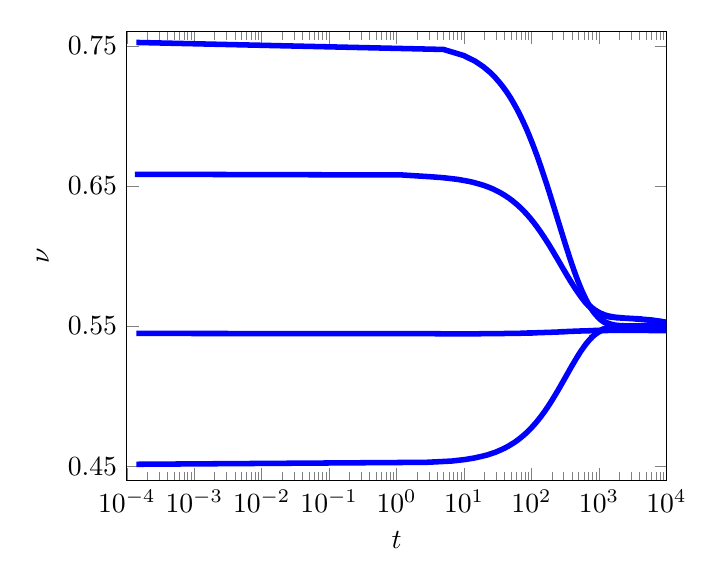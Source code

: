 \begin{tikzpicture}[scale=1]

  \begin{axis}[
    xmin = 1e-4,
    xmax = 10000,
    xtick = {1e-4,1e-3,1e-2,1e-1,1e0,1e1,1e2,1e3,1e4},
%    xtick = {0,250,500,750,1000},
%    xticklabels = {$$},
    ymin = 0.44,
    ymax = 0.76,
    ytick = {0.45,0.55,0.65,0.75},
    xlabel = {$t$},
    ylabel = {$\nu$},
    ylabel near ticks,
    xmode = log,
%    legend entries = {$\beta=10^{0}$,
%    $\beta = 10^{-1}$,
%    $\beta = 10^{-2}$,
%    $\beta = 10^{-3}$,
%    $\beta = 10^{-4}$,
%    $\beta = 10^{-5}$},
%    legend cell align=left,
%    legend style={draw=none,font=\small},
%    legend style={at={(0.05,0.95)},anchor=north west}
  ]

\addplot[blue, line width=2pt] coordinates{
(1.385e-04,4.513e-01)
(2.773e+00,4.527e-01)
(6.54e+00,4.536e-01)
(1.036e+01,4.547e-01)
(1.419e+01,4.558e-01)
(1.802e+01,4.569e-01)
(2.184e+01,4.579e-01)
(2.566e+01,4.59e-01)
(2.948e+01,4.6e-01)
(3.33e+01,4.611e-01)
(3.712e+01,4.621e-01)
(4.093e+01,4.631e-01)
(4.475e+01,4.641e-01)
(4.856e+01,4.651e-01)
(5.237e+01,4.661e-01)
(5.618e+01,4.67e-01)
(5.998e+01,4.68e-01)
(6.379e+01,4.689e-01)
(6.759e+01,4.699e-01)
(7.139e+01,4.708e-01)
(7.519e+01,4.717e-01)
(7.899e+01,4.726e-01)
(8.279e+01,4.735e-01)
(8.659e+01,4.744e-01)
(9.039e+01,4.753e-01)
(9.418e+01,4.761e-01)
(9.797e+01,4.77e-01)
(1.018e+02,4.778e-01)
(1.056e+02,4.787e-01)
(1.093e+02,4.795e-01)
(1.131e+02,4.803e-01)
(1.169e+02,4.811e-01)
(1.207e+02,4.819e-01)
(1.245e+02,4.827e-01)
(1.283e+02,4.835e-01)
(1.321e+02,4.843e-01)
(1.359e+02,4.85e-01)
(1.397e+02,4.858e-01)
(1.434e+02,4.865e-01)
(1.472e+02,4.873e-01)
(1.51e+02,4.88e-01)
(1.548e+02,4.887e-01)
(1.586e+02,4.894e-01)
(1.623e+02,4.902e-01)
(1.661e+02,4.909e-01)
(1.699e+02,4.915e-01)
(1.737e+02,4.922e-01)
(1.775e+02,4.929e-01)
(1.812e+02,4.936e-01)
(1.85e+02,4.942e-01)
(1.888e+02,4.949e-01)
(1.926e+02,4.955e-01)
(1.964e+02,4.962e-01)
(2.001e+02,4.968e-01)
(2.039e+02,4.974e-01)
(2.077e+02,4.981e-01)
(2.115e+02,4.987e-01)
(2.152e+02,4.993e-01)
(2.19e+02,4.999e-01)
(2.228e+02,5.005e-01)
(2.266e+02,5.011e-01)
(2.303e+02,5.016e-01)
(2.341e+02,5.022e-01)
(2.379e+02,5.028e-01)
(2.417e+02,5.033e-01)
(2.454e+02,5.039e-01)
(2.492e+02,5.044e-01)
(2.53e+02,5.05e-01)
(2.568e+02,5.055e-01)
(2.605e+02,5.06e-01)
(2.643e+02,5.065e-01)
(2.681e+02,5.071e-01)
(2.719e+02,5.076e-01)
(2.756e+02,5.081e-01)
(2.794e+02,5.086e-01)
(2.832e+02,5.091e-01)
(2.869e+02,5.096e-01)
(2.907e+02,5.1e-01)
(2.945e+02,5.105e-01)
(2.983e+02,5.11e-01)
(3.02e+02,5.114e-01)
(3.058e+02,5.119e-01)
(3.096e+02,5.124e-01)
(3.134e+02,5.128e-01)
(3.171e+02,5.133e-01)
(3.209e+02,5.137e-01)
(3.247e+02,5.141e-01)
(3.285e+02,5.146e-01)
(3.322e+02,5.15e-01)
(3.36e+02,5.154e-01)
(3.398e+02,5.158e-01)
(3.436e+02,5.162e-01)
(3.473e+02,5.166e-01)
(3.511e+02,5.17e-01)
(3.549e+02,5.174e-01)
(3.587e+02,5.178e-01)
(3.624e+02,5.182e-01)
(3.662e+02,5.186e-01)
(3.7e+02,5.19e-01)
(3.737e+02,5.193e-01)
(3.775e+02,5.197e-01)
(3.813e+02,5.201e-01)
(3.851e+02,5.204e-01)
(3.889e+02,5.208e-01)
(3.926e+02,5.211e-01)
(3.964e+02,5.215e-01)
(4.002e+02,5.218e-01)
(4.04e+02,5.222e-01)
(4.077e+02,5.225e-01)
(4.115e+02,5.228e-01)
(4.153e+02,5.232e-01)
(4.191e+02,5.235e-01)
(4.228e+02,5.238e-01)
(4.266e+02,5.241e-01)
(4.304e+02,5.244e-01)
(4.341e+02,5.247e-01)
(4.379e+02,5.25e-01)
(4.417e+02,5.253e-01)
(4.455e+02,5.256e-01)
(4.493e+02,5.259e-01)
(4.53e+02,5.262e-01)
(4.568e+02,5.265e-01)
(4.606e+02,5.268e-01)
(4.644e+02,5.271e-01)
(4.681e+02,5.274e-01)
(4.719e+02,5.276e-01)
(4.757e+02,5.279e-01)
(4.795e+02,5.282e-01)
(4.833e+02,5.284e-01)
(4.87e+02,5.287e-01)
(4.908e+02,5.29e-01)
(4.946e+02,5.292e-01)
(4.984e+02,5.295e-01)
(5.021e+02,5.297e-01)
(5.059e+02,5.3e-01)
(5.097e+02,5.302e-01)
(5.135e+02,5.304e-01)
(5.173e+02,5.307e-01)
(5.21e+02,5.309e-01)
(5.248e+02,5.312e-01)
(5.286e+02,5.314e-01)
(5.324e+02,5.316e-01)
(5.362e+02,5.318e-01)
(5.399e+02,5.321e-01)
(5.437e+02,5.323e-01)
(5.475e+02,5.325e-01)
(5.513e+02,5.327e-01)
(5.551e+02,5.329e-01)
(5.588e+02,5.331e-01)
(5.626e+02,5.333e-01)
(5.664e+02,5.335e-01)
(5.702e+02,5.337e-01)
(5.74e+02,5.339e-01)
(5.778e+02,5.341e-01)
(5.815e+02,5.343e-01)
(5.853e+02,5.345e-01)
(5.891e+02,5.347e-01)
(5.929e+02,5.349e-01)
(5.967e+02,5.351e-01)
(6.005e+02,5.353e-01)
(6.042e+02,5.354e-01)
(6.08e+02,5.356e-01)
(6.118e+02,5.358e-01)
(6.156e+02,5.36e-01)
(6.194e+02,5.361e-01)
(6.232e+02,5.363e-01)
(6.269e+02,5.365e-01)
(6.307e+02,5.367e-01)
(6.345e+02,5.368e-01)
(6.383e+02,5.37e-01)
(6.421e+02,5.371e-01)
(6.459e+02,5.373e-01)
(6.496e+02,5.375e-01)
(6.534e+02,5.376e-01)
(6.572e+02,5.378e-01)
(6.61e+02,5.379e-01)
(6.648e+02,5.38e-01)
(6.686e+02,5.382e-01)
(6.723e+02,5.383e-01)
(6.761e+02,5.385e-01)
(6.799e+02,5.386e-01)
(6.837e+02,5.388e-01)
(6.875e+02,5.389e-01)
(6.913e+02,5.39e-01)
(6.951e+02,5.392e-01)
(6.989e+02,5.393e-01)
(7.026e+02,5.394e-01)
(7.064e+02,5.396e-01)
(7.102e+02,5.397e-01)
(7.14e+02,5.398e-01)
(7.178e+02,5.399e-01)
(7.216e+02,5.401e-01)
(7.254e+02,5.402e-01)
(7.292e+02,5.403e-01)
(7.329e+02,5.404e-01)
(7.367e+02,5.406e-01)
(7.405e+02,5.407e-01)
(7.443e+02,5.408e-01)
(7.481e+02,5.409e-01)
(7.519e+02,5.41e-01)
(7.557e+02,5.411e-01)
(7.595e+02,5.412e-01)
(7.632e+02,5.413e-01)
(7.67e+02,5.415e-01)
(7.708e+02,5.415e-01)
(7.746e+02,5.417e-01)
(7.784e+02,5.418e-01)
(7.822e+02,5.419e-01)
(7.86e+02,5.42e-01)
(7.898e+02,5.421e-01)
(7.936e+02,5.422e-01)
(7.973e+02,5.423e-01)
(8.011e+02,5.423e-01)
(8.049e+02,5.424e-01)
(8.087e+02,5.425e-01)
(8.125e+02,5.426e-01)
(8.163e+02,5.427e-01)
(8.201e+02,5.428e-01)
(8.239e+02,5.429e-01)
(8.277e+02,5.43e-01)
(8.314e+02,5.431e-01)
(8.352e+02,5.432e-01)
(8.39e+02,5.432e-01)
(8.428e+02,5.433e-01)
(8.466e+02,5.434e-01)
(8.504e+02,5.435e-01)
(8.542e+02,5.436e-01)
(8.58e+02,5.436e-01)
(8.618e+02,5.437e-01)
(8.655e+02,5.438e-01)
(8.693e+02,5.439e-01)
(8.731e+02,5.44e-01)
(8.769e+02,5.44e-01)
(8.807e+02,5.441e-01)
(8.845e+02,5.442e-01)
(8.883e+02,5.442e-01)
(8.921e+02,5.443e-01)
(8.959e+02,5.444e-01)
(8.997e+02,5.445e-01)
(9.035e+02,5.445e-01)
(9.073e+02,5.446e-01)
(9.111e+02,5.447e-01)
(9.148e+02,5.447e-01)
(9.186e+02,5.448e-01)
(9.224e+02,5.449e-01)
(9.262e+02,5.449e-01)
(9.3e+02,5.45e-01)
(9.338e+02,5.45e-01)
(9.376e+02,5.451e-01)
(9.414e+02,5.452e-01)
(9.452e+02,5.452e-01)
(9.49e+02,5.453e-01)
(9.528e+02,5.453e-01)
(9.566e+02,5.454e-01)
(9.603e+02,5.455e-01)
(9.641e+02,5.455e-01)
(9.679e+02,5.456e-01)
(9.717e+02,5.456e-01)
(9.755e+02,5.457e-01)
(9.793e+02,5.457e-01)
(9.831e+02,5.458e-01)
(9.869e+02,5.458e-01)
(9.907e+02,5.459e-01)
(9.945e+02,5.459e-01)
(9.983e+02,5.46e-01)
(1.002e+03,5.46e-01)
(1.006e+03,5.461e-01)
(1.01e+03,5.461e-01)
(1.013e+03,5.462e-01)
(1.017e+03,5.462e-01)
(1.021e+03,5.463e-01)
(1.025e+03,5.463e-01)
(1.029e+03,5.464e-01)
(1.032e+03,5.464e-01)
(1.036e+03,5.465e-01)
(1.04e+03,5.465e-01)
(1.044e+03,5.465e-01)
(1.048e+03,5.466e-01)
(1.051e+03,5.466e-01)
(1.055e+03,5.467e-01)
(1.059e+03,5.467e-01)
(1.063e+03,5.468e-01)
(1.067e+03,5.468e-01)
(1.07e+03,5.468e-01)
(1.074e+03,5.469e-01)
(1.078e+03,5.469e-01)
(1.082e+03,5.469e-01)
(1.085e+03,5.47e-01)
(1.089e+03,5.47e-01)
(1.093e+03,5.471e-01)
(1.097e+03,5.471e-01)
(1.101e+03,5.471e-01)
(1.105e+03,5.472e-01)
(1.108e+03,5.472e-01)
(1.112e+03,5.472e-01)
(1.116e+03,5.473e-01)
(1.12e+03,5.473e-01)
(1.123e+03,5.473e-01)
(1.127e+03,5.474e-01)
(1.131e+03,5.474e-01)
(1.135e+03,5.474e-01)
(1.139e+03,5.475e-01)
(1.142e+03,5.475e-01)
(1.146e+03,5.475e-01)
(1.15e+03,5.476e-01)
(1.154e+03,5.476e-01)
(1.158e+03,5.476e-01)
(1.161e+03,5.476e-01)
(1.165e+03,5.477e-01)
(1.169e+03,5.477e-01)
(1.173e+03,5.477e-01)
(1.177e+03,5.478e-01)
(1.18e+03,5.478e-01)
(1.184e+03,5.478e-01)
(1.188e+03,5.478e-01)
(1.192e+03,5.479e-01)
(1.196e+03,5.479e-01)
(1.199e+03,5.479e-01)
(1.203e+03,5.479e-01)
(1.207e+03,5.48e-01)
(1.211e+03,5.48e-01)
(1.214e+03,5.48e-01)
(1.218e+03,5.48e-01)
(1.222e+03,5.481e-01)
(1.226e+03,5.481e-01)
(1.23e+03,5.481e-01)
(1.234e+03,5.481e-01)
(1.237e+03,5.482e-01)
(1.241e+03,5.482e-01)
(1.245e+03,5.482e-01)
(1.249e+03,5.482e-01)
(1.252e+03,5.482e-01)
(1.256e+03,5.483e-01)
(1.26e+03,5.483e-01)
(1.264e+03,5.483e-01)
(1.268e+03,5.483e-01)
(1.272e+03,5.484e-01)
(1.275e+03,5.484e-01)
(1.279e+03,5.484e-01)
(1.283e+03,5.484e-01)
(1.287e+03,5.484e-01)
(1.29e+03,5.484e-01)
(1.294e+03,5.485e-01)
(1.298e+03,5.485e-01)
(1.302e+03,5.485e-01)
(1.306e+03,5.485e-01)
(1.309e+03,5.485e-01)
(1.313e+03,5.486e-01)
(1.317e+03,5.486e-01)
(1.321e+03,5.486e-01)
(1.325e+03,5.486e-01)
(1.328e+03,5.486e-01)
(1.332e+03,5.486e-01)
(1.336e+03,5.487e-01)
(1.34e+03,5.487e-01)
(1.344e+03,5.487e-01)
(1.347e+03,5.487e-01)
(1.351e+03,5.487e-01)
(1.355e+03,5.487e-01)
(1.359e+03,5.487e-01)
(1.363e+03,5.488e-01)
(1.366e+03,5.488e-01)
(1.37e+03,5.488e-01)
(1.374e+03,5.488e-01)
(1.378e+03,5.488e-01)
(1.382e+03,5.488e-01)
(1.385e+03,5.489e-01)
(1.389e+03,5.489e-01)
(1.393e+03,5.489e-01)
(1.397e+03,5.489e-01)
(1.401e+03,5.489e-01)
(1.404e+03,5.489e-01)
(1.408e+03,5.489e-01)
(1.412e+03,5.489e-01)
(1.416e+03,5.49e-01)
(1.419e+03,5.49e-01)
(1.423e+03,5.49e-01)
(1.427e+03,5.49e-01)
(1.431e+03,5.49e-01)
(1.435e+03,5.49e-01)
(1.438e+03,5.49e-01)
(1.442e+03,5.49e-01)
(1.446e+03,5.49e-01)
(1.45e+03,5.491e-01)
(1.454e+03,5.491e-01)
(1.458e+03,5.491e-01)
(1.461e+03,5.491e-01)
(1.465e+03,5.491e-01)
(1.469e+03,5.491e-01)
(1.473e+03,5.491e-01)
(1.476e+03,5.491e-01)
(1.48e+03,5.492e-01)
(1.484e+03,5.492e-01)
(1.488e+03,5.492e-01)
(1.492e+03,5.492e-01)
(1.496e+03,5.492e-01)
(1.499e+03,5.492e-01)
(1.503e+03,5.492e-01)
(1.507e+03,5.492e-01)
(1.511e+03,5.492e-01)
(1.514e+03,5.492e-01)
(1.518e+03,5.492e-01)
(1.522e+03,5.492e-01)
(1.526e+03,5.493e-01)
(1.53e+03,5.493e-01)
(1.533e+03,5.493e-01)
(1.537e+03,5.493e-01)
(1.541e+03,5.493e-01)
(1.545e+03,5.493e-01)
(1.549e+03,5.493e-01)
(1.552e+03,5.493e-01)
(1.556e+03,5.493e-01)
(1.56e+03,5.493e-01)
(1.564e+03,5.493e-01)
(1.568e+03,5.494e-01)
(1.571e+03,5.494e-01)
(1.575e+03,5.494e-01)
(1.579e+03,5.494e-01)
(1.583e+03,5.494e-01)
(1.587e+03,5.494e-01)
(1.59e+03,5.494e-01)
(1.594e+03,5.494e-01)
(1.598e+03,5.494e-01)
(1.602e+03,5.494e-01)
(1.606e+03,5.494e-01)
(1.609e+03,5.494e-01)
(1.613e+03,5.494e-01)
(1.617e+03,5.494e-01)
(1.621e+03,5.495e-01)
(1.625e+03,5.495e-01)
(1.628e+03,5.495e-01)
(1.632e+03,5.495e-01)
(1.636e+03,5.495e-01)
(1.64e+03,5.495e-01)
(1.644e+03,5.495e-01)
(1.647e+03,5.495e-01)
(1.651e+03,5.495e-01)
(1.655e+03,5.495e-01)
(1.659e+03,5.495e-01)
(1.663e+03,5.495e-01)
(1.666e+03,5.495e-01)
(1.67e+03,5.495e-01)
(1.674e+03,5.495e-01)
(1.678e+03,5.495e-01)
(1.681e+03,5.495e-01)
(1.685e+03,5.495e-01)
(1.689e+03,5.495e-01)
(1.693e+03,5.496e-01)
(1.697e+03,5.496e-01)
(1.7e+03,5.496e-01)
(1.704e+03,5.496e-01)
(1.708e+03,5.496e-01)
(1.712e+03,5.496e-01)
(1.716e+03,5.496e-01)
(1.72e+03,5.496e-01)
(1.723e+03,5.496e-01)
(1.727e+03,5.496e-01)
(1.731e+03,5.496e-01)
(1.735e+03,5.496e-01)
(1.738e+03,5.496e-01)
(1.742e+03,5.496e-01)
(1.746e+03,5.496e-01)
(1.75e+03,5.496e-01)
(1.754e+03,5.496e-01)
(1.758e+03,5.496e-01)
(1.761e+03,5.496e-01)
(1.765e+03,5.496e-01)
(1.769e+03,5.496e-01)
(1.773e+03,5.497e-01)
(1.776e+03,5.497e-01)
(1.78e+03,5.497e-01)
(1.784e+03,5.497e-01)
(1.788e+03,5.497e-01)
(1.792e+03,5.497e-01)
(1.795e+03,5.497e-01)
(1.799e+03,5.497e-01)
(1.803e+03,5.497e-01)
(1.807e+03,5.497e-01)
(1.811e+03,5.497e-01)
(1.814e+03,5.497e-01)
(1.818e+03,5.497e-01)
(1.822e+03,5.497e-01)
(1.826e+03,5.497e-01)
(1.83e+03,5.497e-01)
(1.833e+03,5.497e-01)
(1.837e+03,5.497e-01)
(1.841e+03,5.497e-01)
(1.845e+03,5.497e-01)
(1.849e+03,5.497e-01)
(1.852e+03,5.497e-01)
(1.856e+03,5.497e-01)
(1.86e+03,5.497e-01)
(1.864e+03,5.497e-01)
(1.868e+03,5.497e-01)
(1.871e+03,5.497e-01)
(1.875e+03,5.497e-01)
(1.879e+03,5.497e-01)
(1.883e+03,5.497e-01)
(1.887e+03,5.497e-01)
(1.89e+03,5.497e-01)
(1.894e+03,5.497e-01)
(1.898e+03,5.497e-01)
(1.902e+03,5.497e-01)
(1.906e+03,5.498e-01)
(1.909e+03,5.498e-01)
(1.913e+03,5.498e-01)
(1.917e+03,5.498e-01)
(1.921e+03,5.498e-01)
(1.925e+03,5.498e-01)
(1.928e+03,5.498e-01)
(1.932e+03,5.498e-01)
(1.936e+03,5.498e-01)
(1.94e+03,5.498e-01)
(1.944e+03,5.498e-01)
(1.947e+03,5.498e-01)
(1.951e+03,5.498e-01)
(1.955e+03,5.498e-01)
(1.959e+03,5.498e-01)
(1.962e+03,5.498e-01)
(1.966e+03,5.498e-01)
(1.97e+03,5.498e-01)
(1.974e+03,5.498e-01)
(1.978e+03,5.498e-01)
(1.982e+03,5.498e-01)
(1.985e+03,5.498e-01)
(1.989e+03,5.498e-01)
(1.993e+03,5.498e-01)
(1.997e+03,5.498e-01)
(2.001e+03,5.498e-01)
(2.004e+03,5.498e-01)
(2.008e+03,5.498e-01)
(2.012e+03,5.498e-01)
(2.016e+03,5.498e-01)
(2.019e+03,5.498e-01)
(2.023e+03,5.498e-01)
(2.027e+03,5.498e-01)
(2.031e+03,5.498e-01)
(2.035e+03,5.498e-01)
(2.038e+03,5.498e-01)
(2.042e+03,5.498e-01)
(2.046e+03,5.498e-01)
(2.05e+03,5.498e-01)
(2.054e+03,5.498e-01)
(2.058e+03,5.498e-01)
(2.061e+03,5.498e-01)
(2.065e+03,5.498e-01)
(2.069e+03,5.498e-01)
(2.073e+03,5.498e-01)
(2.076e+03,5.498e-01)
(2.08e+03,5.498e-01)
(2.084e+03,5.498e-01)
(2.088e+03,5.498e-01)
(2.092e+03,5.498e-01)
(2.095e+03,5.498e-01)
(2.099e+03,5.498e-01)
(2.103e+03,5.498e-01)
(2.107e+03,5.498e-01)
(2.111e+03,5.498e-01)
(2.114e+03,5.498e-01)
(2.118e+03,5.498e-01)
(2.122e+03,5.498e-01)
(2.126e+03,5.499e-01)
(2.13e+03,5.499e-01)
(2.133e+03,5.499e-01)
(2.137e+03,5.499e-01)
(2.141e+03,5.499e-01)
(2.145e+03,5.499e-01)
(2.149e+03,5.499e-01)
(2.152e+03,5.499e-01)
(2.156e+03,5.499e-01)
(2.16e+03,5.499e-01)
(2.164e+03,5.499e-01)
(2.168e+03,5.499e-01)
(2.171e+03,5.499e-01)
(2.175e+03,5.499e-01)
(2.179e+03,5.499e-01)
(2.183e+03,5.499e-01)
(2.187e+03,5.499e-01)
(2.19e+03,5.499e-01)
(2.194e+03,5.499e-01)
(2.198e+03,5.499e-01)
(2.202e+03,5.499e-01)
(2.206e+03,5.499e-01)
(2.209e+03,5.499e-01)
(2.213e+03,5.499e-01)
(2.217e+03,5.499e-01)
(2.221e+03,5.499e-01)
(2.225e+03,5.499e-01)
(2.228e+03,5.499e-01)
(2.232e+03,5.499e-01)
(2.236e+03,5.499e-01)
(2.24e+03,5.499e-01)
(2.244e+03,5.499e-01)
(2.247e+03,5.499e-01)
(2.251e+03,5.499e-01)
(2.255e+03,5.499e-01)
(2.259e+03,5.499e-01)
(2.263e+03,5.499e-01)
(2.266e+03,5.499e-01)
(2.27e+03,5.499e-01)
(2.274e+03,5.499e-01)
(2.278e+03,5.499e-01)
(2.281e+03,5.499e-01)
(2.285e+03,5.499e-01)
(2.289e+03,5.499e-01)
(2.293e+03,5.499e-01)
(2.297e+03,5.499e-01)
(2.3e+03,5.499e-01)
(2.304e+03,5.499e-01)
(2.308e+03,5.499e-01)
(2.312e+03,5.499e-01)
(2.316e+03,5.499e-01)
(2.32e+03,5.499e-01)
(2.323e+03,5.499e-01)
(2.327e+03,5.499e-01)
(2.331e+03,5.499e-01)
(2.335e+03,5.499e-01)
(2.338e+03,5.499e-01)
(2.342e+03,5.499e-01)
(2.346e+03,5.499e-01)
(2.35e+03,5.499e-01)
(2.354e+03,5.499e-01)
(2.357e+03,5.499e-01)
(2.361e+03,5.499e-01)
(2.365e+03,5.499e-01)
(2.369e+03,5.499e-01)
(2.373e+03,5.499e-01)
(2.377e+03,5.499e-01)
(2.38e+03,5.499e-01)
(2.384e+03,5.499e-01)
(2.388e+03,5.499e-01)
(2.392e+03,5.499e-01)
(2.396e+03,5.499e-01)
(2.399e+03,5.499e-01)
(2.403e+03,5.499e-01)
(2.407e+03,5.499e-01)
(2.411e+03,5.499e-01)
(2.414e+03,5.499e-01)
(2.418e+03,5.499e-01)
(2.422e+03,5.499e-01)
(2.426e+03,5.499e-01)
(2.43e+03,5.499e-01)
(2.433e+03,5.499e-01)
(2.437e+03,5.499e-01)
(2.441e+03,5.499e-01)
(2.445e+03,5.499e-01)
(2.449e+03,5.499e-01)
(2.452e+03,5.499e-01)
(2.456e+03,5.499e-01)
(2.46e+03,5.499e-01)
(2.464e+03,5.499e-01)
(2.468e+03,5.499e-01)
(2.471e+03,5.499e-01)
(2.475e+03,5.499e-01)
(2.479e+03,5.499e-01)
(2.483e+03,5.499e-01)
(2.487e+03,5.499e-01)
(2.49e+03,5.499e-01)
(2.494e+03,5.499e-01)
(2.498e+03,5.499e-01)
(2.502e+03,5.499e-01)
(2.506e+03,5.499e-01)
(2.509e+03,5.499e-01)
(2.513e+03,5.499e-01)
(2.517e+03,5.499e-01)
(2.521e+03,5.499e-01)
(2.525e+03,5.499e-01)
(2.528e+03,5.499e-01)
(2.532e+03,5.499e-01)
(2.536e+03,5.499e-01)
(2.54e+03,5.499e-01)
(2.544e+03,5.499e-01)
(2.547e+03,5.499e-01)
(2.551e+03,5.499e-01)
(2.555e+03,5.499e-01)
(2.559e+03,5.499e-01)
(2.563e+03,5.499e-01)
(2.566e+03,5.499e-01)
(2.57e+03,5.499e-01)
(2.574e+03,5.499e-01)
(2.578e+03,5.499e-01)
(2.582e+03,5.499e-01)
(2.585e+03,5.499e-01)
(2.589e+03,5.499e-01)
(2.593e+03,5.499e-01)
(2.597e+03,5.499e-01)
(2.601e+03,5.499e-01)
(2.604e+03,5.499e-01)
(2.608e+03,5.499e-01)
(2.612e+03,5.499e-01)
(2.616e+03,5.499e-01)
(2.619e+03,5.499e-01)
(2.623e+03,5.499e-01)
(2.627e+03,5.499e-01)
(2.631e+03,5.499e-01)
(2.635e+03,5.499e-01)
(2.639e+03,5.499e-01)
(2.642e+03,5.499e-01)
(2.646e+03,5.499e-01)
(2.65e+03,5.499e-01)
(2.654e+03,5.499e-01)
(2.658e+03,5.499e-01)
(2.661e+03,5.499e-01)
(2.665e+03,5.499e-01)
(2.669e+03,5.499e-01)
(2.673e+03,5.499e-01)
(2.676e+03,5.499e-01)
(2.68e+03,5.499e-01)
(2.684e+03,5.499e-01)
(2.688e+03,5.499e-01)
(2.692e+03,5.499e-01)
(2.696e+03,5.499e-01)
(2.699e+03,5.499e-01)
(2.703e+03,5.499e-01)
(2.707e+03,5.499e-01)
(2.711e+03,5.499e-01)
(2.715e+03,5.499e-01)
(2.718e+03,5.499e-01)
(2.722e+03,5.499e-01)
(2.726e+03,5.499e-01)
(2.73e+03,5.499e-01)
(2.733e+03,5.499e-01)
(2.737e+03,5.499e-01)
(2.741e+03,5.499e-01)
(2.745e+03,5.499e-01)
(2.749e+03,5.499e-01)
(2.752e+03,5.499e-01)
(2.756e+03,5.499e-01)
(2.76e+03,5.499e-01)
(2.764e+03,5.499e-01)
(2.768e+03,5.499e-01)
(2.772e+03,5.499e-01)
(2.775e+03,5.499e-01)
(2.779e+03,5.499e-01)
(2.783e+03,5.499e-01)
(2.787e+03,5.499e-01)
(2.79e+03,5.499e-01)
(2.794e+03,5.499e-01)
(2.798e+03,5.499e-01)
(2.802e+03,5.499e-01)
(2.806e+03,5.499e-01)
(2.809e+03,5.499e-01)
(2.813e+03,5.499e-01)
(2.817e+03,5.499e-01)
(2.821e+03,5.499e-01)
(2.825e+03,5.499e-01)
(2.828e+03,5.499e-01)
(2.832e+03,5.499e-01)
(2.836e+03,5.499e-01)
(2.84e+03,5.499e-01)
(2.844e+03,5.499e-01)
(2.847e+03,5.499e-01)
(2.851e+03,5.499e-01)
(2.855e+03,5.499e-01)
(2.859e+03,5.499e-01)
(2.863e+03,5.499e-01)
(2.866e+03,5.499e-01)
(2.87e+03,5.499e-01)
(2.874e+03,5.499e-01)
(2.878e+03,5.499e-01)
(2.882e+03,5.499e-01)
(2.885e+03,5.499e-01)
(2.889e+03,5.499e-01)
(2.893e+03,5.499e-01)
(2.897e+03,5.499e-01)
(2.901e+03,5.499e-01)
(2.904e+03,5.499e-01)
(2.908e+03,5.499e-01)
(2.912e+03,5.499e-01)
(2.916e+03,5.499e-01)
(2.92e+03,5.499e-01)
(2.923e+03,5.499e-01)
(2.927e+03,5.499e-01)
(2.931e+03,5.499e-01)
(2.935e+03,5.499e-01)
(2.939e+03,5.499e-01)
(2.942e+03,5.499e-01)
(2.946e+03,5.499e-01)
(2.95e+03,5.499e-01)
(2.954e+03,5.499e-01)
(2.958e+03,5.499e-01)
(2.961e+03,5.499e-01)
(2.965e+03,5.499e-01)
(2.969e+03,5.499e-01)
(2.973e+03,5.499e-01)
(2.977e+03,5.499e-01)
(2.98e+03,5.499e-01)
(2.984e+03,5.499e-01)
(2.988e+03,5.499e-01)
(2.992e+03,5.499e-01)
(2.995e+03,5.499e-01)
(2.999e+03,5.499e-01)
(3.003e+03,5.499e-01)
(3.007e+03,5.499e-01)
(3.011e+03,5.499e-01)
(3.014e+03,5.499e-01)
(3.018e+03,5.499e-01)
(3.022e+03,5.499e-01)
(3.026e+03,5.499e-01)
(3.03e+03,5.499e-01)
(3.034e+03,5.499e-01)
(3.037e+03,5.499e-01)
(3.041e+03,5.499e-01)
(3.045e+03,5.499e-01)
(3.049e+03,5.499e-01)
(3.053e+03,5.499e-01)
(3.056e+03,5.499e-01)
(3.06e+03,5.499e-01)
(3.064e+03,5.499e-01)
(3.068e+03,5.499e-01)
(3.071e+03,5.499e-01)
(3.075e+03,5.499e-01)
(3.079e+03,5.499e-01)
(3.083e+03,5.499e-01)
(3.087e+03,5.499e-01)
(3.091e+03,5.499e-01)
(3.094e+03,5.499e-01)
(3.098e+03,5.499e-01)
(3.102e+03,5.499e-01)
(3.106e+03,5.499e-01)
(3.11e+03,5.499e-01)
(3.113e+03,5.499e-01)
(3.117e+03,5.499e-01)
(3.121e+03,5.499e-01)
(3.125e+03,5.499e-01)
(3.128e+03,5.499e-01)
(3.132e+03,5.499e-01)
(3.136e+03,5.499e-01)
(3.14e+03,5.499e-01)
(3.144e+03,5.499e-01)
(3.147e+03,5.499e-01)
(3.151e+03,5.499e-01)
(3.155e+03,5.499e-01)
(3.159e+03,5.499e-01)
(3.163e+03,5.499e-01)
(3.166e+03,5.499e-01)
(3.17e+03,5.499e-01)
(3.174e+03,5.499e-01)
(3.178e+03,5.499e-01)
(3.182e+03,5.499e-01)
(3.185e+03,5.499e-01)
(3.189e+03,5.499e-01)
(3.193e+03,5.499e-01)
(3.197e+03,5.499e-01)
(3.201e+03,5.499e-01)
(3.204e+03,5.499e-01)
(3.208e+03,5.499e-01)
(3.212e+03,5.499e-01)
(3.216e+03,5.499e-01)
(3.22e+03,5.499e-01)
(3.223e+03,5.499e-01)
(3.227e+03,5.499e-01)
(3.231e+03,5.499e-01)
(3.235e+03,5.499e-01)
(3.239e+03,5.499e-01)
(3.242e+03,5.499e-01)
(3.246e+03,5.499e-01)
(3.25e+03,5.499e-01)
(3.254e+03,5.499e-01)
(3.258e+03,5.499e-01)
(3.261e+03,5.499e-01)
(3.265e+03,5.499e-01)
(3.269e+03,5.499e-01)
(3.273e+03,5.499e-01)
(3.277e+03,5.499e-01)
(3.28e+03,5.499e-01)
(3.284e+03,5.499e-01)
(3.288e+03,5.499e-01)
(3.292e+03,5.499e-01)
(3.296e+03,5.499e-01)
(3.299e+03,5.499e-01)
(3.303e+03,5.499e-01)
(3.307e+03,5.499e-01)
(3.311e+03,5.499e-01)
(3.314e+03,5.499e-01)
(3.318e+03,5.499e-01)
(3.322e+03,5.499e-01)
(3.326e+03,5.499e-01)
(3.33e+03,5.499e-01)
(3.333e+03,5.499e-01)
(3.337e+03,5.499e-01)
(3.341e+03,5.499e-01)
(3.345e+03,5.499e-01)
(3.349e+03,5.499e-01)
(3.353e+03,5.499e-01)
(3.356e+03,5.499e-01)
(3.36e+03,5.499e-01)
(3.364e+03,5.499e-01)
(3.368e+03,5.499e-01)
(3.372e+03,5.499e-01)
(3.375e+03,5.499e-01)
(3.379e+03,5.499e-01)
(3.383e+03,5.499e-01)
(3.387e+03,5.499e-01)
(3.39e+03,5.499e-01)
(3.394e+03,5.499e-01)
(3.398e+03,5.499e-01)
(3.402e+03,5.499e-01)
(3.406e+03,5.499e-01)
(3.409e+03,5.499e-01)
(3.413e+03,5.499e-01)
(3.417e+03,5.499e-01)
(3.421e+03,5.499e-01)
(3.425e+03,5.499e-01)
(3.429e+03,5.499e-01)
(3.432e+03,5.499e-01)
(3.436e+03,5.499e-01)
(3.44e+03,5.499e-01)
(3.444e+03,5.499e-01)
(3.447e+03,5.499e-01)
(3.451e+03,5.499e-01)
(3.455e+03,5.499e-01)
(3.459e+03,5.499e-01)
(3.463e+03,5.499e-01)
(3.466e+03,5.499e-01)
(3.47e+03,5.499e-01)
(3.474e+03,5.499e-01)
(3.478e+03,5.499e-01)
(3.482e+03,5.499e-01)
(3.485e+03,5.499e-01)
(3.489e+03,5.499e-01)
(3.493e+03,5.499e-01)
(3.497e+03,5.499e-01)
(3.501e+03,5.499e-01)
(3.504e+03,5.499e-01)
(3.508e+03,5.499e-01)
(3.512e+03,5.499e-01)
(3.516e+03,5.499e-01)
(3.52e+03,5.499e-01)
(3.523e+03,5.499e-01)
(3.527e+03,5.499e-01)
(3.531e+03,5.499e-01)
(3.535e+03,5.499e-01)
(3.539e+03,5.499e-01)
(3.542e+03,5.499e-01)
(3.546e+03,5.499e-01)
(3.55e+03,5.499e-01)
(3.554e+03,5.499e-01)
(3.558e+03,5.499e-01)
(3.561e+03,5.499e-01)
(3.565e+03,5.499e-01)
(3.569e+03,5.499e-01)
(3.573e+03,5.499e-01)
(3.577e+03,5.499e-01)
(3.58e+03,5.499e-01)
(3.584e+03,5.499e-01)
(3.588e+03,5.499e-01)
(3.592e+03,5.499e-01)
(3.596e+03,5.499e-01)
(3.599e+03,5.499e-01)
(3.603e+03,5.499e-01)
(3.607e+03,5.499e-01)
(3.611e+03,5.499e-01)
(3.615e+03,5.499e-01)
(3.618e+03,5.499e-01)
(3.622e+03,5.499e-01)
(3.626e+03,5.499e-01)
(3.63e+03,5.499e-01)
(3.634e+03,5.499e-01)
(3.637e+03,5.499e-01)
(3.641e+03,5.499e-01)
(3.645e+03,5.499e-01)
(3.649e+03,5.499e-01)
(3.652e+03,5.499e-01)
(3.656e+03,5.499e-01)
(3.66e+03,5.499e-01)
(3.664e+03,5.499e-01)
(3.668e+03,5.499e-01)
(3.671e+03,5.499e-01)
(3.675e+03,5.499e-01)
(3.679e+03,5.499e-01)
(3.683e+03,5.499e-01)
(3.687e+03,5.499e-01)
(3.691e+03,5.499e-01)
(3.694e+03,5.499e-01)
(3.698e+03,5.499e-01)
(3.702e+03,5.499e-01)
(3.706e+03,5.499e-01)
(3.709e+03,5.499e-01)
(3.713e+03,5.499e-01)
(3.717e+03,5.499e-01)
(3.721e+03,5.499e-01)
(3.725e+03,5.499e-01)
(3.728e+03,5.499e-01)
(3.732e+03,5.499e-01)
(3.736e+03,5.499e-01)
(3.74e+03,5.499e-01)
(3.744e+03,5.499e-01)
(3.748e+03,5.499e-01)
(3.751e+03,5.499e-01)
(3.755e+03,5.499e-01)
(3.759e+03,5.499e-01)
(3.763e+03,5.499e-01)
(3.767e+03,5.499e-01)
(3.77e+03,5.499e-01)
(3.774e+03,5.499e-01)
(3.778e+03,5.499e-01)
(3.782e+03,5.499e-01)
(3.785e+03,5.499e-01)
(3.789e+03,5.499e-01)
(3.793e+03,5.499e-01)
(3.797e+03,5.499e-01)
(3.801e+03,5.499e-01)
(3.804e+03,5.499e-01)
(3.808e+03,5.499e-01)
(3.812e+03,5.499e-01)
(3.816e+03,5.499e-01)
(3.82e+03,5.499e-01)
(3.823e+03,5.499e-01)
(3.827e+03,5.499e-01)
(3.831e+03,5.499e-01)
(3.835e+03,5.499e-01)
(3.839e+03,5.499e-01)
(3.842e+03,5.499e-01)
(3.846e+03,5.499e-01)
(3.85e+03,5.499e-01)
(3.854e+03,5.499e-01)
(3.858e+03,5.499e-01)
(3.861e+03,5.499e-01)
(3.865e+03,5.499e-01)
(3.869e+03,5.499e-01)
(3.873e+03,5.499e-01)
(3.877e+03,5.499e-01)
(3.88e+03,5.499e-01)
(3.884e+03,5.499e-01)
(3.888e+03,5.499e-01)
(3.892e+03,5.499e-01)
(3.896e+03,5.499e-01)
(3.899e+03,5.499e-01)
(3.903e+03,5.499e-01)
(3.907e+03,5.499e-01)
(3.911e+03,5.499e-01)
(3.915e+03,5.499e-01)
(3.918e+03,5.499e-01)
(3.922e+03,5.499e-01)
(3.926e+03,5.499e-01)
(3.93e+03,5.499e-01)
(3.934e+03,5.499e-01)
(3.937e+03,5.499e-01)
(3.941e+03,5.499e-01)
(3.945e+03,5.499e-01)
(3.949e+03,5.499e-01)
(3.953e+03,5.499e-01)
(3.956e+03,5.499e-01)
(3.96e+03,5.499e-01)
(3.964e+03,5.499e-01)
(3.968e+03,5.499e-01)
(3.972e+03,5.499e-01)
(3.975e+03,5.499e-01)
(3.979e+03,5.499e-01)
(3.983e+03,5.499e-01)
(3.987e+03,5.499e-01)
(3.991e+03,5.499e-01)
(3.994e+03,5.499e-01)
(3.998e+03,5.499e-01)
(4.002e+03,5.499e-01)
(4.006e+03,5.499e-01)
(4.01e+03,5.499e-01)
(4.013e+03,5.499e-01)
(4.017e+03,5.499e-01)
(4.021e+03,5.499e-01)
(4.025e+03,5.499e-01)
(4.029e+03,5.499e-01)
(4.032e+03,5.499e-01)
(4.036e+03,5.499e-01)
(4.04e+03,5.499e-01)
(4.044e+03,5.499e-01)
(4.048e+03,5.499e-01)
(4.051e+03,5.499e-01)
(4.055e+03,5.499e-01)
(4.059e+03,5.499e-01)
(4.063e+03,5.499e-01)
(4.066e+03,5.499e-01)
(4.07e+03,5.499e-01)
(4.074e+03,5.499e-01)
(4.078e+03,5.499e-01)
(4.082e+03,5.499e-01)
(4.085e+03,5.499e-01)
(4.089e+03,5.499e-01)
(4.093e+03,5.499e-01)
(4.097e+03,5.499e-01)
(4.101e+03,5.499e-01)
(4.104e+03,5.499e-01)
(4.108e+03,5.499e-01)
(4.112e+03,5.499e-01)
(4.116e+03,5.499e-01)
(4.12e+03,5.499e-01)
(4.123e+03,5.499e-01)
(4.127e+03,5.499e-01)
(4.131e+03,5.499e-01)
(4.135e+03,5.499e-01)
(4.139e+03,5.499e-01)
(4.143e+03,5.499e-01)
(4.146e+03,5.499e-01)
(4.15e+03,5.499e-01)
(4.154e+03,5.499e-01)
(4.158e+03,5.499e-01)
(4.162e+03,5.499e-01)
(4.165e+03,5.499e-01)
(4.169e+03,5.499e-01)
(4.173e+03,5.499e-01)
(4.177e+03,5.499e-01)
(4.18e+03,5.499e-01)
(4.184e+03,5.499e-01)
(4.188e+03,5.499e-01)
(4.192e+03,5.499e-01)
(4.196e+03,5.499e-01)
(4.199e+03,5.499e-01)
(4.203e+03,5.499e-01)
(4.207e+03,5.499e-01)
(4.211e+03,5.499e-01)
(4.215e+03,5.499e-01)
(4.218e+03,5.499e-01)
(4.222e+03,5.499e-01)
(4.226e+03,5.499e-01)
(4.23e+03,5.499e-01)
(4.234e+03,5.499e-01)
(4.237e+03,5.499e-01)
(4.241e+03,5.499e-01)
(4.245e+03,5.499e-01)
(4.249e+03,5.499e-01)
(4.253e+03,5.499e-01)
(4.256e+03,5.499e-01)
(4.26e+03,5.499e-01)
(4.264e+03,5.499e-01)
(4.268e+03,5.499e-01)
(4.272e+03,5.499e-01)
(4.275e+03,5.499e-01)
(4.279e+03,5.499e-01)
(4.283e+03,5.499e-01)
(4.287e+03,5.499e-01)
(4.291e+03,5.499e-01)
(4.294e+03,5.499e-01)
(4.298e+03,5.499e-01)
(4.302e+03,5.499e-01)
(4.306e+03,5.499e-01)
(4.31e+03,5.499e-01)
(4.313e+03,5.499e-01)
(4.317e+03,5.499e-01)
(4.321e+03,5.499e-01)
(4.325e+03,5.499e-01)
(4.329e+03,5.499e-01)
(4.332e+03,5.499e-01)
(4.336e+03,5.499e-01)
(4.34e+03,5.499e-01)
(4.344e+03,5.499e-01)
(4.348e+03,5.499e-01)
(4.351e+03,5.499e-01)
(4.355e+03,5.499e-01)
(4.359e+03,5.499e-01)
(4.363e+03,5.499e-01)
(4.367e+03,5.499e-01)
(4.37e+03,5.499e-01)
(4.374e+03,5.499e-01)
(4.378e+03,5.499e-01)
(4.382e+03,5.499e-01)
(4.386e+03,5.499e-01)
(4.389e+03,5.499e-01)
(4.393e+03,5.499e-01)
(4.397e+03,5.499e-01)
(4.401e+03,5.499e-01)
(4.404e+03,5.499e-01)
(4.408e+03,5.499e-01)
(4.412e+03,5.499e-01)
(4.416e+03,5.499e-01)
(4.42e+03,5.499e-01)
(4.423e+03,5.499e-01)
(4.427e+03,5.499e-01)
(4.431e+03,5.499e-01)
(4.435e+03,5.499e-01)
(4.439e+03,5.499e-01)
(4.442e+03,5.499e-01)
(4.446e+03,5.499e-01)
(4.45e+03,5.499e-01)
(4.454e+03,5.499e-01)
(4.458e+03,5.499e-01)
(4.462e+03,5.499e-01)
(4.465e+03,5.499e-01)
(4.469e+03,5.499e-01)
(4.473e+03,5.499e-01)
(4.477e+03,5.499e-01)
(4.481e+03,5.499e-01)
(4.484e+03,5.499e-01)
(4.488e+03,5.499e-01)
(4.492e+03,5.499e-01)
(4.496e+03,5.499e-01)
(4.5e+03,5.499e-01)
(4.503e+03,5.499e-01)
(4.507e+03,5.499e-01)
(4.511e+03,5.499e-01)
(4.515e+03,5.499e-01)
(4.519e+03,5.499e-01)
(4.522e+03,5.499e-01)
(4.526e+03,5.499e-01)
(4.53e+03,5.499e-01)
(4.534e+03,5.499e-01)
(4.537e+03,5.499e-01)
(4.541e+03,5.499e-01)
(4.545e+03,5.499e-01)
(4.549e+03,5.499e-01)
(4.553e+03,5.499e-01)
(4.556e+03,5.499e-01)
(4.56e+03,5.499e-01)
(4.564e+03,5.499e-01)
(4.568e+03,5.499e-01)
(4.572e+03,5.499e-01)
(4.575e+03,5.499e-01)
(4.579e+03,5.499e-01)
(4.583e+03,5.499e-01)
(4.587e+03,5.499e-01)
(4.591e+03,5.499e-01)
(4.594e+03,5.499e-01)
(4.598e+03,5.499e-01)
(4.602e+03,5.499e-01)
(4.606e+03,5.499e-01)
(4.61e+03,5.499e-01)
(4.613e+03,5.499e-01)
(4.617e+03,5.499e-01)
(4.621e+03,5.499e-01)
(4.625e+03,5.499e-01)
(4.629e+03,5.499e-01)
(4.632e+03,5.499e-01)
(4.636e+03,5.499e-01)
(4.64e+03,5.499e-01)
(4.644e+03,5.499e-01)
(4.648e+03,5.499e-01)
(4.651e+03,5.499e-01)
(4.655e+03,5.499e-01)
(4.659e+03,5.499e-01)
(4.663e+03,5.499e-01)
(4.667e+03,5.499e-01)
(4.67e+03,5.499e-01)
(4.674e+03,5.499e-01)
(4.678e+03,5.499e-01)
(4.682e+03,5.499e-01)
(4.686e+03,5.499e-01)
(4.689e+03,5.499e-01)
(4.693e+03,5.499e-01)
(4.697e+03,5.499e-01)
(4.701e+03,5.499e-01)
(4.705e+03,5.499e-01)
(4.708e+03,5.499e-01)
(4.712e+03,5.499e-01)
(4.716e+03,5.499e-01)
(4.72e+03,5.499e-01)
(4.723e+03,5.499e-01)
(4.727e+03,5.499e-01)
(4.731e+03,5.499e-01)
(4.735e+03,5.499e-01)
(4.739e+03,5.499e-01)
(4.742e+03,5.499e-01)
(4.746e+03,5.499e-01)
(4.75e+03,5.499e-01)
(4.754e+03,5.499e-01)
(4.758e+03,5.499e-01)
(4.761e+03,5.499e-01)
(4.765e+03,5.499e-01)
(4.769e+03,5.499e-01)
(4.773e+03,5.499e-01)
(4.777e+03,5.499e-01)
(4.78e+03,5.499e-01)
(4.784e+03,5.499e-01)
(4.788e+03,5.499e-01)
(4.792e+03,5.499e-01)
(4.796e+03,5.499e-01)
(4.8e+03,5.499e-01)
(4.803e+03,5.499e-01)
(4.807e+03,5.499e-01)
(4.811e+03,5.499e-01)
(4.815e+03,5.499e-01)
(4.819e+03,5.499e-01)
(4.822e+03,5.499e-01)
(4.826e+03,5.499e-01)
(4.83e+03,5.499e-01)
(4.834e+03,5.499e-01)
(4.838e+03,5.499e-01)
(4.841e+03,5.499e-01)
(4.845e+03,5.499e-01)
(4.849e+03,5.499e-01)
(4.853e+03,5.499e-01)
(4.856e+03,5.499e-01)
(4.86e+03,5.499e-01)
(4.864e+03,5.499e-01)
(4.868e+03,5.499e-01)
(4.872e+03,5.499e-01)
(4.875e+03,5.499e-01)
(4.879e+03,5.499e-01)
(4.883e+03,5.499e-01)
(4.887e+03,5.499e-01)
(4.891e+03,5.499e-01)
(4.894e+03,5.499e-01)
(4.898e+03,5.499e-01)
(4.902e+03,5.499e-01)
(4.906e+03,5.499e-01)
(4.91e+03,5.499e-01)
(4.913e+03,5.499e-01)
(4.917e+03,5.499e-01)
(4.921e+03,5.499e-01)
(4.925e+03,5.499e-01)
(4.929e+03,5.499e-01)
(4.932e+03,5.499e-01)
(4.936e+03,5.499e-01)
(4.94e+03,5.499e-01)
(4.944e+03,5.499e-01)
(4.948e+03,5.499e-01)
(4.951e+03,5.499e-01)
(4.955e+03,5.499e-01)
(4.959e+03,5.499e-01)
(4.963e+03,5.499e-01)
(4.967e+03,5.499e-01)
(4.97e+03,5.499e-01)
(4.974e+03,5.499e-01)
(4.978e+03,5.499e-01)
(4.982e+03,5.499e-01)
(4.986e+03,5.499e-01)
(4.989e+03,5.499e-01)
(4.993e+03,5.499e-01)
(4.997e+03,5.499e-01)
(5.001e+03,5.499e-01)
(5.005e+03,5.499e-01)
(5.008e+03,5.499e-01)
(5.012e+03,5.499e-01)
(5.016e+03,5.499e-01)
(5.02e+03,5.499e-01)
(5.024e+03,5.499e-01)
(5.027e+03,5.499e-01)
(5.031e+03,5.499e-01)
(5.035e+03,5.499e-01)
(5.039e+03,5.499e-01)
(5.043e+03,5.499e-01)
(5.046e+03,5.499e-01)
(5.05e+03,5.499e-01)
(5.054e+03,5.499e-01)
(5.058e+03,5.499e-01)
(5.062e+03,5.499e-01)
(5.065e+03,5.499e-01)
(5.069e+03,5.499e-01)
(5.073e+03,5.499e-01)
(5.077e+03,5.499e-01)
(5.08e+03,5.499e-01)
(5.084e+03,5.499e-01)
(5.088e+03,5.499e-01)
(5.092e+03,5.499e-01)
(5.096e+03,5.499e-01)
(5.099e+03,5.499e-01)
(5.103e+03,5.499e-01)
(5.107e+03,5.499e-01)
(5.111e+03,5.499e-01)
(5.115e+03,5.499e-01)
(5.119e+03,5.499e-01)
(5.122e+03,5.499e-01)
(5.126e+03,5.499e-01)
(5.13e+03,5.499e-01)
(5.134e+03,5.499e-01)
(5.138e+03,5.499e-01)
(5.141e+03,5.499e-01)
(5.145e+03,5.499e-01)
(5.149e+03,5.499e-01)
(5.153e+03,5.499e-01)
(5.157e+03,5.499e-01)
(5.16e+03,5.499e-01)
(5.164e+03,5.499e-01)
(5.168e+03,5.499e-01)
(5.172e+03,5.499e-01)
(5.176e+03,5.499e-01)
(5.179e+03,5.499e-01)
(5.183e+03,5.499e-01)
(5.187e+03,5.499e-01)
(5.191e+03,5.499e-01)
(5.194e+03,5.499e-01)
(5.198e+03,5.499e-01)
(5.202e+03,5.499e-01)
(5.206e+03,5.499e-01)
(5.21e+03,5.499e-01)
(5.213e+03,5.499e-01)
(5.217e+03,5.499e-01)
(5.221e+03,5.499e-01)
(5.225e+03,5.499e-01)
(5.229e+03,5.499e-01)
(5.232e+03,5.499e-01)
(5.236e+03,5.499e-01)
(5.24e+03,5.499e-01)
(5.244e+03,5.499e-01)
(5.248e+03,5.499e-01)
(5.251e+03,5.499e-01)
(5.255e+03,5.499e-01)
(5.259e+03,5.499e-01)
(5.263e+03,5.499e-01)
(5.267e+03,5.499e-01)
(5.27e+03,5.499e-01)
(5.274e+03,5.499e-01)
(5.278e+03,5.499e-01)
(5.282e+03,5.499e-01)
(5.286e+03,5.499e-01)
(5.289e+03,5.499e-01)
(5.293e+03,5.499e-01)
(5.297e+03,5.499e-01)
(5.301e+03,5.499e-01)
(5.305e+03,5.499e-01)
(5.308e+03,5.499e-01)
(5.312e+03,5.499e-01)
(5.316e+03,5.499e-01)
(5.32e+03,5.499e-01)
(5.324e+03,5.499e-01)
(5.327e+03,5.499e-01)
(5.331e+03,5.499e-01)
(5.335e+03,5.499e-01)
(5.339e+03,5.499e-01)
(5.343e+03,5.499e-01)
(5.346e+03,5.499e-01)
(5.35e+03,5.499e-01)
(5.354e+03,5.499e-01)
(5.358e+03,5.499e-01)
(5.362e+03,5.499e-01)
(5.365e+03,5.499e-01)
(5.369e+03,5.499e-01)
(5.373e+03,5.499e-01)
(5.377e+03,5.499e-01)
(5.381e+03,5.499e-01)
(5.384e+03,5.499e-01)
(5.388e+03,5.499e-01)
(5.392e+03,5.499e-01)
(5.396e+03,5.499e-01)
(5.4e+03,5.499e-01)
(5.403e+03,5.499e-01)
(5.407e+03,5.499e-01)
(5.411e+03,5.499e-01)
(5.415e+03,5.499e-01)
(5.419e+03,5.499e-01)
(5.422e+03,5.499e-01)
(5.426e+03,5.499e-01)
(5.43e+03,5.499e-01)
(5.434e+03,5.499e-01)
(5.438e+03,5.499e-01)
(5.441e+03,5.499e-01)
(5.445e+03,5.499e-01)
(5.449e+03,5.499e-01)
(5.453e+03,5.499e-01)
(5.457e+03,5.499e-01)
(5.46e+03,5.499e-01)
(5.464e+03,5.499e-01)
(5.468e+03,5.499e-01)
(5.472e+03,5.499e-01)
(5.476e+03,5.499e-01)
(5.479e+03,5.499e-01)
(5.483e+03,5.499e-01)
(5.487e+03,5.499e-01)
(5.491e+03,5.499e-01)
(5.495e+03,5.499e-01)
(5.498e+03,5.499e-01)
(5.502e+03,5.499e-01)
(5.506e+03,5.499e-01)
(5.51e+03,5.499e-01)
(5.513e+03,5.499e-01)
(5.517e+03,5.499e-01)
(5.521e+03,5.499e-01)
(5.525e+03,5.499e-01)
(5.529e+03,5.499e-01)
(5.532e+03,5.499e-01)
(5.536e+03,5.499e-01)
(5.54e+03,5.499e-01)
(5.544e+03,5.499e-01)
(5.548e+03,5.499e-01)
(5.551e+03,5.499e-01)
(5.555e+03,5.499e-01)
(5.559e+03,5.499e-01)
(5.563e+03,5.499e-01)
(5.567e+03,5.499e-01)
(5.571e+03,5.499e-01)
(5.574e+03,5.499e-01)
(5.578e+03,5.499e-01)
(5.582e+03,5.499e-01)
(5.586e+03,5.499e-01)
(5.59e+03,5.499e-01)
(5.593e+03,5.499e-01)
(5.597e+03,5.499e-01)
(5.601e+03,5.499e-01)
(5.605e+03,5.499e-01)
(5.608e+03,5.499e-01)
(5.612e+03,5.499e-01)
(5.616e+03,5.499e-01)
(5.62e+03,5.499e-01)
(5.624e+03,5.499e-01)
(5.627e+03,5.499e-01)
(5.631e+03,5.499e-01)
(5.635e+03,5.499e-01)
(5.639e+03,5.499e-01)
(5.643e+03,5.499e-01)
(5.646e+03,5.499e-01)
(5.65e+03,5.499e-01)
(5.654e+03,5.499e-01)
(5.658e+03,5.499e-01)
(5.662e+03,5.499e-01)
(5.665e+03,5.499e-01)
(5.669e+03,5.499e-01)
(5.673e+03,5.499e-01)
(5.677e+03,5.499e-01)
(5.681e+03,5.499e-01)
(5.684e+03,5.499e-01)
(5.688e+03,5.499e-01)
(5.692e+03,5.499e-01)
(5.696e+03,5.499e-01)
(5.7e+03,5.499e-01)
(5.703e+03,5.499e-01)
(5.707e+03,5.499e-01)
(5.711e+03,5.499e-01)
(5.715e+03,5.499e-01)
(5.719e+03,5.499e-01)
(5.722e+03,5.499e-01)
(5.726e+03,5.499e-01)
(5.73e+03,5.499e-01)
(5.734e+03,5.499e-01)
(5.738e+03,5.499e-01)
(5.741e+03,5.499e-01)
(5.745e+03,5.499e-01)
(5.749e+03,5.499e-01)
(5.753e+03,5.499e-01)
(5.757e+03,5.499e-01)
(5.76e+03,5.499e-01)
(5.764e+03,5.499e-01)
(5.768e+03,5.499e-01)
(5.772e+03,5.499e-01)
(5.776e+03,5.499e-01)
(5.779e+03,5.499e-01)
(5.783e+03,5.499e-01)
(5.787e+03,5.499e-01)
(5.791e+03,5.499e-01)
(5.795e+03,5.499e-01)
(5.798e+03,5.499e-01)
(5.802e+03,5.499e-01)
(5.806e+03,5.499e-01)
(5.81e+03,5.499e-01)
(5.814e+03,5.499e-01)
(5.817e+03,5.499e-01)
(5.821e+03,5.499e-01)
(5.825e+03,5.499e-01)
(5.829e+03,5.499e-01)
(5.832e+03,5.499e-01)
(5.836e+03,5.499e-01)
(5.84e+03,5.499e-01)
(5.844e+03,5.499e-01)
(5.848e+03,5.499e-01)
(5.851e+03,5.499e-01)
(5.855e+03,5.499e-01)
(5.859e+03,5.499e-01)
(5.863e+03,5.499e-01)
(5.867e+03,5.499e-01)
(5.87e+03,5.499e-01)
(5.874e+03,5.499e-01)
(5.878e+03,5.499e-01)
(5.882e+03,5.499e-01)
(5.886e+03,5.499e-01)
(5.889e+03,5.499e-01)
(5.893e+03,5.499e-01)
(5.897e+03,5.499e-01)
(5.901e+03,5.499e-01)
(5.905e+03,5.499e-01)
(5.909e+03,5.499e-01)
(5.912e+03,5.499e-01)
(5.916e+03,5.499e-01)
(5.92e+03,5.499e-01)
(5.924e+03,5.499e-01)
(5.928e+03,5.499e-01)
(5.931e+03,5.499e-01)
(5.935e+03,5.499e-01)
(5.939e+03,5.499e-01)
(5.943e+03,5.499e-01)
(5.947e+03,5.499e-01)
(5.95e+03,5.499e-01)
(5.954e+03,5.499e-01)
(5.958e+03,5.499e-01)
(5.962e+03,5.499e-01)
(5.965e+03,5.499e-01)
(5.969e+03,5.499e-01)
(5.973e+03,5.499e-01)
(5.977e+03,5.499e-01)
(5.981e+03,5.499e-01)
(5.984e+03,5.499e-01)
(5.988e+03,5.499e-01)
(5.992e+03,5.499e-01)
(5.996e+03,5.499e-01)
(6.0e+03,5.499e-01)
(6.003e+03,5.499e-01)
(6.007e+03,5.499e-01)
(6.011e+03,5.499e-01)
(6.015e+03,5.499e-01)
(6.019e+03,5.499e-01)
(6.022e+03,5.499e-01)
(6.026e+03,5.499e-01)
(6.03e+03,5.499e-01)
(6.034e+03,5.499e-01)
(6.038e+03,5.499e-01)
(6.041e+03,5.499e-01)
(6.045e+03,5.499e-01)
(6.049e+03,5.499e-01)
(6.053e+03,5.499e-01)
(6.057e+03,5.499e-01)
(6.06e+03,5.499e-01)
(6.064e+03,5.499e-01)
(6.068e+03,5.499e-01)
(6.072e+03,5.499e-01)
(6.076e+03,5.499e-01)
(6.079e+03,5.499e-01)
(6.083e+03,5.499e-01)
(6.087e+03,5.499e-01)
(6.091e+03,5.499e-01)
(6.095e+03,5.499e-01)
(6.098e+03,5.499e-01)
(6.102e+03,5.499e-01)
(6.106e+03,5.499e-01)
(6.11e+03,5.499e-01)
(6.114e+03,5.499e-01)
(6.117e+03,5.499e-01)
(6.121e+03,5.499e-01)
(6.125e+03,5.499e-01)
(6.129e+03,5.499e-01)
(6.133e+03,5.499e-01)
(6.136e+03,5.499e-01)
(6.14e+03,5.499e-01)
(6.144e+03,5.499e-01)
(6.148e+03,5.499e-01)
(6.152e+03,5.499e-01)
(6.155e+03,5.499e-01)
(6.159e+03,5.499e-01)
(6.163e+03,5.499e-01)
(6.167e+03,5.499e-01)
(6.17e+03,5.499e-01)
(6.174e+03,5.499e-01)
(6.178e+03,5.499e-01)
(6.182e+03,5.499e-01)
(6.186e+03,5.499e-01)
(6.189e+03,5.499e-01)
(6.193e+03,5.499e-01)
(6.197e+03,5.499e-01)
(6.201e+03,5.499e-01)
(6.205e+03,5.499e-01)
(6.208e+03,5.499e-01)
(6.212e+03,5.499e-01)
(6.216e+03,5.499e-01)
(6.22e+03,5.499e-01)
(6.224e+03,5.499e-01)
(6.228e+03,5.499e-01)
(6.231e+03,5.499e-01)
(6.235e+03,5.499e-01)
(6.239e+03,5.499e-01)
(6.243e+03,5.499e-01)
(6.247e+03,5.499e-01)
(6.25e+03,5.499e-01)
(6.254e+03,5.499e-01)
(6.258e+03,5.499e-01)
(6.262e+03,5.499e-01)
(6.266e+03,5.499e-01)
(6.269e+03,5.499e-01)
(6.273e+03,5.499e-01)
(6.277e+03,5.499e-01)
(6.281e+03,5.499e-01)
(6.285e+03,5.499e-01)
(6.288e+03,5.499e-01)
(6.292e+03,5.499e-01)
(6.296e+03,5.499e-01)
(6.3e+03,5.499e-01)
(6.303e+03,5.499e-01)
(6.307e+03,5.499e-01)
(6.311e+03,5.499e-01)
(6.315e+03,5.499e-01)
(6.319e+03,5.499e-01)
(6.322e+03,5.499e-01)
(6.326e+03,5.499e-01)
(6.33e+03,5.499e-01)
(6.334e+03,5.499e-01)
(6.338e+03,5.499e-01)
(6.341e+03,5.499e-01)
(6.345e+03,5.499e-01)
(6.349e+03,5.499e-01)
(6.353e+03,5.499e-01)
(6.357e+03,5.499e-01)
(6.36e+03,5.499e-01)
(6.364e+03,5.499e-01)
(6.368e+03,5.499e-01)
(6.372e+03,5.499e-01)
(6.376e+03,5.499e-01)
(6.379e+03,5.499e-01)
(6.383e+03,5.499e-01)
(6.387e+03,5.499e-01)
(6.391e+03,5.499e-01)
(6.395e+03,5.499e-01)
(6.398e+03,5.499e-01)
(6.402e+03,5.499e-01)
(6.406e+03,5.499e-01)
(6.41e+03,5.499e-01)
(6.414e+03,5.499e-01)
(6.417e+03,5.499e-01)
(6.421e+03,5.499e-01)
(6.425e+03,5.499e-01)
(6.429e+03,5.499e-01)
(6.433e+03,5.499e-01)
(6.436e+03,5.499e-01)
(6.44e+03,5.499e-01)
(6.444e+03,5.499e-01)
(6.448e+03,5.499e-01)
(6.452e+03,5.499e-01)
(6.455e+03,5.499e-01)
(6.459e+03,5.499e-01)
(6.463e+03,5.499e-01)
(6.467e+03,5.499e-01)
(6.471e+03,5.499e-01)
(6.474e+03,5.499e-01)
(6.478e+03,5.499e-01)
(6.482e+03,5.499e-01)
(6.486e+03,5.499e-01)
(6.49e+03,5.499e-01)
(6.493e+03,5.499e-01)
(6.497e+03,5.499e-01)
(6.501e+03,5.499e-01)
(6.505e+03,5.499e-01)
(6.509e+03,5.499e-01)
(6.512e+03,5.499e-01)
(6.516e+03,5.499e-01)
(6.52e+03,5.499e-01)
(6.524e+03,5.499e-01)
(6.527e+03,5.499e-01)
(6.531e+03,5.499e-01)
(6.535e+03,5.499e-01)
(6.539e+03,5.499e-01)
(6.543e+03,5.499e-01)
(6.546e+03,5.499e-01)
(6.55e+03,5.499e-01)
(6.554e+03,5.499e-01)
(6.558e+03,5.499e-01)
(6.562e+03,5.499e-01)
(6.566e+03,5.499e-01)
(6.569e+03,5.499e-01)
(6.573e+03,5.499e-01)
(6.577e+03,5.499e-01)
(6.581e+03,5.499e-01)
(6.585e+03,5.499e-01)
(6.588e+03,5.499e-01)
(6.592e+03,5.499e-01)
(6.596e+03,5.499e-01)
(6.6e+03,5.499e-01)
(6.604e+03,5.499e-01)
(6.607e+03,5.499e-01)
(6.611e+03,5.499e-01)
(6.615e+03,5.499e-01)
(6.619e+03,5.499e-01)
(6.622e+03,5.499e-01)
(6.626e+03,5.499e-01)
(6.63e+03,5.499e-01)
(6.634e+03,5.499e-01)
(6.638e+03,5.499e-01)
(6.641e+03,5.499e-01)
(6.645e+03,5.499e-01)
(6.649e+03,5.499e-01)
(6.653e+03,5.499e-01)
(6.657e+03,5.499e-01)
(6.66e+03,5.499e-01)
(6.664e+03,5.499e-01)
(6.668e+03,5.499e-01)
(6.672e+03,5.499e-01)
(6.676e+03,5.499e-01)
(6.679e+03,5.499e-01)
(6.683e+03,5.499e-01)
(6.687e+03,5.499e-01)
(6.691e+03,5.499e-01)
(6.695e+03,5.499e-01)
(6.698e+03,5.499e-01)
(6.702e+03,5.499e-01)
(6.706e+03,5.499e-01)
(6.71e+03,5.499e-01)
(6.714e+03,5.499e-01)
(6.717e+03,5.499e-01)
(6.721e+03,5.499e-01)
(6.725e+03,5.499e-01)
(6.729e+03,5.499e-01)
(6.733e+03,5.499e-01)
(6.736e+03,5.499e-01)
(6.74e+03,5.499e-01)
(6.744e+03,5.499e-01)
(6.748e+03,5.499e-01)
(6.752e+03,5.499e-01)
(6.755e+03,5.499e-01)
(6.759e+03,5.499e-01)
(6.763e+03,5.499e-01)
(6.767e+03,5.499e-01)
(6.771e+03,5.499e-01)
(6.774e+03,5.499e-01)
(6.778e+03,5.499e-01)
(6.782e+03,5.499e-01)
(6.786e+03,5.499e-01)
(6.79e+03,5.499e-01)
(6.793e+03,5.499e-01)
(6.797e+03,5.499e-01)
(6.801e+03,5.499e-01)
(6.805e+03,5.499e-01)
(6.809e+03,5.499e-01)
};

\addplot[blue, line width=2pt] coordinates{
(1.385e-04,5.447e-01)
(3.28e+00,5.445e-01)
(7.096e+00,5.444e-01)
(1.09e+01,5.444e-01)
(1.471e+01,5.444e-01)
(1.851e+01,5.445e-01)
(2.232e+01,5.445e-01)
(2.613e+01,5.445e-01)
(2.993e+01,5.446e-01)
(3.374e+01,5.446e-01)
(3.754e+01,5.446e-01)
(4.135e+01,5.447e-01)
(4.516e+01,5.447e-01)
(4.896e+01,5.447e-01)
(5.277e+01,5.447e-01)
(5.657e+01,5.447e-01)
(6.038e+01,5.448e-01)
(6.419e+01,5.448e-01)
(6.799e+01,5.448e-01)
(7.18e+01,5.449e-01)
(7.56e+01,5.449e-01)
(7.941e+01,5.449e-01)
(8.322e+01,5.449e-01)
(8.702e+01,5.45e-01)
(9.083e+01,5.45e-01)
(9.463e+01,5.45e-01)
(9.844e+01,5.45e-01)
(1.022e+02,5.45e-01)
(1.06e+02,5.451e-01)
(1.099e+02,5.451e-01)
(1.137e+02,5.451e-01)
(1.175e+02,5.451e-01)
(1.213e+02,5.452e-01)
(1.251e+02,5.452e-01)
(1.289e+02,5.452e-01)
(1.327e+02,5.452e-01)
(1.365e+02,5.452e-01)
(1.403e+02,5.453e-01)
(1.441e+02,5.453e-01)
(1.479e+02,5.453e-01)
(1.517e+02,5.453e-01)
(1.555e+02,5.454e-01)
(1.593e+02,5.454e-01)
(1.631e+02,5.454e-01)
(1.67e+02,5.454e-01)
(1.708e+02,5.454e-01)
(1.746e+02,5.454e-01)
(1.784e+02,5.455e-01)
(1.822e+02,5.455e-01)
(1.86e+02,5.455e-01)
(1.898e+02,5.455e-01)
(1.936e+02,5.455e-01)
(1.974e+02,5.455e-01)
(2.012e+02,5.456e-01)
(2.05e+02,5.456e-01)
(2.088e+02,5.456e-01)
(2.126e+02,5.456e-01)
(2.164e+02,5.456e-01)
(2.203e+02,5.456e-01)
(2.241e+02,5.457e-01)
(2.279e+02,5.457e-01)
(2.317e+02,5.457e-01)
(2.355e+02,5.457e-01)
(2.393e+02,5.457e-01)
(2.431e+02,5.457e-01)
(2.469e+02,5.457e-01)
(2.507e+02,5.458e-01)
(2.545e+02,5.458e-01)
(2.583e+02,5.458e-01)
(2.621e+02,5.458e-01)
(2.659e+02,5.458e-01)
(2.697e+02,5.458e-01)
(2.736e+02,5.458e-01)
(2.774e+02,5.459e-01)
(2.812e+02,5.459e-01)
(2.85e+02,5.459e-01)
(2.888e+02,5.459e-01)
(2.926e+02,5.459e-01)
(2.964e+02,5.459e-01)
(3.002e+02,5.459e-01)
(3.04e+02,5.459e-01)
(3.078e+02,5.46e-01)
(3.116e+02,5.46e-01)
(3.154e+02,5.46e-01)
(3.192e+02,5.46e-01)
(3.231e+02,5.46e-01)
(3.269e+02,5.46e-01)
(3.307e+02,5.46e-01)
(3.345e+02,5.46e-01)
(3.383e+02,5.46e-01)
(3.421e+02,5.461e-01)
(3.459e+02,5.461e-01)
(3.497e+02,5.461e-01)
(3.535e+02,5.461e-01)
(3.573e+02,5.461e-01)
(3.611e+02,5.461e-01)
(3.649e+02,5.461e-01)
(3.688e+02,5.461e-01)
(3.725e+02,5.461e-01)
(3.764e+02,5.462e-01)
(3.802e+02,5.462e-01)
(3.84e+02,5.462e-01)
(3.878e+02,5.462e-01)
(3.916e+02,5.462e-01)
(3.954e+02,5.462e-01)
(3.992e+02,5.462e-01)
(4.03e+02,5.462e-01)
(4.068e+02,5.462e-01)
(4.106e+02,5.462e-01)
(4.144e+02,5.462e-01)
(4.183e+02,5.462e-01)
(4.221e+02,5.463e-01)
(4.259e+02,5.463e-01)
(4.297e+02,5.463e-01)
(4.335e+02,5.463e-01)
(4.373e+02,5.463e-01)
(4.411e+02,5.463e-01)
(4.449e+02,5.463e-01)
(4.487e+02,5.463e-01)
(4.525e+02,5.463e-01)
(4.563e+02,5.463e-01)
(4.601e+02,5.463e-01)
(4.639e+02,5.463e-01)
(4.678e+02,5.463e-01)
(4.716e+02,5.463e-01)
(4.754e+02,5.463e-01)
(4.792e+02,5.464e-01)
(4.83e+02,5.464e-01)
(4.868e+02,5.464e-01)
(4.906e+02,5.464e-01)
(4.944e+02,5.464e-01)
(4.982e+02,5.464e-01)
(5.02e+02,5.464e-01)
(5.058e+02,5.464e-01)
(5.096e+02,5.464e-01)
(5.134e+02,5.464e-01)
(5.173e+02,5.464e-01)
(5.211e+02,5.464e-01)
(5.249e+02,5.464e-01)
(5.287e+02,5.464e-01)
(5.325e+02,5.465e-01)
(5.363e+02,5.465e-01)
(5.401e+02,5.465e-01)
(5.439e+02,5.465e-01)
(5.477e+02,5.465e-01)
(5.515e+02,5.465e-01)
(5.553e+02,5.465e-01)
(5.591e+02,5.465e-01)
(5.63e+02,5.465e-01)
(5.668e+02,5.465e-01)
(5.706e+02,5.465e-01)
(5.744e+02,5.465e-01)
(5.782e+02,5.465e-01)
(5.82e+02,5.465e-01)
(5.858e+02,5.465e-01)
(5.896e+02,5.465e-01)
(5.934e+02,5.465e-01)
(5.972e+02,5.465e-01)
(6.01e+02,5.465e-01)
(6.048e+02,5.465e-01)
(6.087e+02,5.465e-01)
(6.125e+02,5.465e-01)
(6.163e+02,5.466e-01)
(6.201e+02,5.466e-01)
(6.239e+02,5.466e-01)
(6.277e+02,5.466e-01)
(6.315e+02,5.466e-01)
(6.353e+02,5.466e-01)
(6.391e+02,5.466e-01)
(6.429e+02,5.466e-01)
(6.467e+02,5.466e-01)
(6.505e+02,5.466e-01)
(6.543e+02,5.466e-01)
(6.582e+02,5.466e-01)
(6.62e+02,5.466e-01)
(6.658e+02,5.466e-01)
(6.696e+02,5.466e-01)
(6.734e+02,5.466e-01)
(6.772e+02,5.466e-01)
(6.81e+02,5.466e-01)
(6.848e+02,5.466e-01)
(6.886e+02,5.466e-01)
(6.924e+02,5.466e-01)
(6.962e+02,5.466e-01)
(7.0e+02,5.466e-01)
(7.038e+02,5.466e-01)
(7.077e+02,5.466e-01)
(7.115e+02,5.466e-01)
(7.153e+02,5.466e-01)
(7.191e+02,5.466e-01)
(7.229e+02,5.467e-01)
(7.267e+02,5.467e-01)
(7.305e+02,5.467e-01)
(7.343e+02,5.467e-01)
(7.381e+02,5.467e-01)
(7.419e+02,5.467e-01)
(7.457e+02,5.467e-01)
(7.495e+02,5.467e-01)
(7.534e+02,5.467e-01)
(7.572e+02,5.467e-01)
(7.61e+02,5.467e-01)
(7.648e+02,5.467e-01)
(7.686e+02,5.467e-01)
(7.724e+02,5.467e-01)
(7.762e+02,5.467e-01)
(7.8e+02,5.467e-01)
(7.838e+02,5.467e-01)
(7.876e+02,5.467e-01)
(7.914e+02,5.467e-01)
(7.952e+02,5.467e-01)
(7.991e+02,5.467e-01)
(8.029e+02,5.467e-01)
(8.067e+02,5.467e-01)
(8.105e+02,5.467e-01)
(8.143e+02,5.467e-01)
(8.181e+02,5.467e-01)
(8.219e+02,5.467e-01)
(8.257e+02,5.467e-01)
(8.295e+02,5.467e-01)
(8.333e+02,5.467e-01)
(8.371e+02,5.467e-01)
(8.409e+02,5.467e-01)
(8.448e+02,5.467e-01)
(8.486e+02,5.467e-01)
(8.524e+02,5.467e-01)
(8.562e+02,5.467e-01)
(8.6e+02,5.467e-01)
(8.638e+02,5.468e-01)
(8.676e+02,5.468e-01)
(8.714e+02,5.468e-01)
(8.752e+02,5.468e-01)
(8.79e+02,5.468e-01)
(8.828e+02,5.468e-01)
(8.867e+02,5.468e-01)
(8.905e+02,5.468e-01)
(8.943e+02,5.468e-01)
(8.981e+02,5.468e-01)
(9.019e+02,5.468e-01)
(9.057e+02,5.468e-01)
(9.095e+02,5.468e-01)
(9.133e+02,5.468e-01)
(9.171e+02,5.468e-01)
(9.209e+02,5.468e-01)
(9.247e+02,5.468e-01)
(9.285e+02,5.468e-01)
(9.323e+02,5.468e-01)
(9.362e+02,5.468e-01)
(9.4e+02,5.468e-01)
(9.438e+02,5.468e-01)
(9.476e+02,5.468e-01)
(9.514e+02,5.468e-01)
(9.552e+02,5.468e-01)
(9.59e+02,5.468e-01)
(9.628e+02,5.468e-01)
(9.666e+02,5.468e-01)
(9.704e+02,5.468e-01)
(9.742e+02,5.468e-01)
(9.78e+02,5.468e-01)
(9.819e+02,5.468e-01)
(9.857e+02,5.468e-01)
(9.895e+02,5.468e-01)
(9.933e+02,5.468e-01)
(9.971e+02,5.468e-01)
(1.001e+03,5.468e-01)
(1.005e+03,5.468e-01)
(1.008e+03,5.468e-01)
(1.012e+03,5.468e-01)
(1.016e+03,5.468e-01)
(1.02e+03,5.468e-01)
(1.024e+03,5.468e-01)
(1.028e+03,5.468e-01)
(1.031e+03,5.468e-01)
(1.035e+03,5.468e-01)
(1.039e+03,5.468e-01)
(1.043e+03,5.468e-01)
(1.047e+03,5.468e-01)
(1.05e+03,5.468e-01)
(1.054e+03,5.468e-01)
(1.058e+03,5.468e-01)
(1.062e+03,5.468e-01)
(1.066e+03,5.468e-01)
(1.069e+03,5.468e-01)
(1.073e+03,5.468e-01)
(1.077e+03,5.468e-01)
(1.081e+03,5.468e-01)
(1.085e+03,5.468e-01)
(1.089e+03,5.468e-01)
(1.092e+03,5.468e-01)
(1.096e+03,5.468e-01)
(1.1e+03,5.468e-01)
(1.104e+03,5.468e-01)
(1.107e+03,5.468e-01)
(1.111e+03,5.468e-01)
(1.115e+03,5.468e-01)
(1.119e+03,5.468e-01)
(1.123e+03,5.468e-01)
(1.127e+03,5.468e-01)
(1.13e+03,5.468e-01)
(1.134e+03,5.468e-01)
(1.138e+03,5.468e-01)
(1.142e+03,5.468e-01)
(1.146e+03,5.468e-01)
(1.149e+03,5.468e-01)
(1.153e+03,5.468e-01)
(1.157e+03,5.468e-01)
(1.161e+03,5.468e-01)
(1.165e+03,5.468e-01)
(1.169e+03,5.468e-01)
(1.172e+03,5.468e-01)
(1.176e+03,5.468e-01)
(1.18e+03,5.468e-01)
(1.184e+03,5.468e-01)
(1.188e+03,5.468e-01)
(1.191e+03,5.468e-01)
(1.195e+03,5.468e-01)
(1.199e+03,5.468e-01)
(1.203e+03,5.468e-01)
(1.207e+03,5.468e-01)
(1.21e+03,5.468e-01)
(1.214e+03,5.468e-01)
(1.218e+03,5.468e-01)
(1.222e+03,5.468e-01)
(1.226e+03,5.468e-01)
(1.229e+03,5.468e-01)
(1.233e+03,5.468e-01)
(1.237e+03,5.468e-01)
(1.241e+03,5.468e-01)
(1.245e+03,5.468e-01)
(1.248e+03,5.468e-01)
(1.252e+03,5.468e-01)
(1.256e+03,5.468e-01)
(1.26e+03,5.468e-01)
(1.264e+03,5.468e-01)
(1.268e+03,5.468e-01)
(1.271e+03,5.468e-01)
(1.275e+03,5.469e-01)
(1.279e+03,5.469e-01)
(1.283e+03,5.469e-01)
(1.286e+03,5.469e-01)
(1.29e+03,5.469e-01)
(1.294e+03,5.469e-01)
(1.298e+03,5.469e-01)
(1.302e+03,5.469e-01)
(1.306e+03,5.469e-01)
(1.309e+03,5.469e-01)
(1.313e+03,5.469e-01)
(1.317e+03,5.469e-01)
(1.321e+03,5.469e-01)
(1.325e+03,5.469e-01)
(1.328e+03,5.469e-01)
(1.332e+03,5.469e-01)
(1.336e+03,5.469e-01)
(1.34e+03,5.469e-01)
(1.344e+03,5.469e-01)
(1.347e+03,5.469e-01)
(1.351e+03,5.469e-01)
(1.355e+03,5.469e-01)
(1.359e+03,5.469e-01)
(1.363e+03,5.469e-01)
(1.367e+03,5.469e-01)
(1.37e+03,5.469e-01)
(1.374e+03,5.469e-01)
(1.378e+03,5.469e-01)
(1.382e+03,5.469e-01)
(1.386e+03,5.469e-01)
(1.389e+03,5.469e-01)
(1.393e+03,5.469e-01)
(1.397e+03,5.469e-01)
(1.401e+03,5.469e-01)
(1.405e+03,5.469e-01)
(1.408e+03,5.469e-01)
(1.412e+03,5.469e-01)
(1.416e+03,5.469e-01)
(1.42e+03,5.469e-01)
(1.424e+03,5.469e-01)
(1.427e+03,5.469e-01)
(1.431e+03,5.469e-01)
(1.435e+03,5.469e-01)
(1.439e+03,5.469e-01)
(1.443e+03,5.469e-01)
(1.446e+03,5.469e-01)
(1.45e+03,5.469e-01)
(1.454e+03,5.469e-01)
(1.458e+03,5.469e-01)
(1.462e+03,5.469e-01)
(1.466e+03,5.469e-01)
(1.469e+03,5.469e-01)
(1.473e+03,5.469e-01)
(1.477e+03,5.469e-01)
(1.481e+03,5.469e-01)
(1.485e+03,5.469e-01)
(1.488e+03,5.469e-01)
(1.492e+03,5.469e-01)
(1.496e+03,5.469e-01)
(1.5e+03,5.469e-01)
(1.504e+03,5.469e-01)
(1.507e+03,5.469e-01)
(1.511e+03,5.469e-01)
(1.515e+03,5.469e-01)
(1.519e+03,5.469e-01)
(1.523e+03,5.469e-01)
(1.526e+03,5.469e-01)
(1.53e+03,5.469e-01)
(1.534e+03,5.469e-01)
(1.538e+03,5.469e-01)
(1.542e+03,5.469e-01)
(1.546e+03,5.469e-01)
(1.549e+03,5.469e-01)
(1.553e+03,5.469e-01)
(1.557e+03,5.469e-01)
(1.561e+03,5.469e-01)
(1.565e+03,5.469e-01)
(1.568e+03,5.469e-01)
(1.572e+03,5.469e-01)
(1.576e+03,5.469e-01)
(1.58e+03,5.469e-01)
(1.584e+03,5.469e-01)
(1.587e+03,5.469e-01)
(1.591e+03,5.469e-01)
(1.595e+03,5.469e-01)
(1.599e+03,5.469e-01)
(1.603e+03,5.469e-01)
(1.607e+03,5.469e-01)
(1.61e+03,5.469e-01)
(1.614e+03,5.469e-01)
(1.618e+03,5.469e-01)
(1.622e+03,5.469e-01)
(1.625e+03,5.469e-01)
(1.629e+03,5.469e-01)
(1.633e+03,5.469e-01)
(1.637e+03,5.469e-01)
(1.641e+03,5.469e-01)
(1.645e+03,5.469e-01)
(1.648e+03,5.469e-01)
(1.652e+03,5.469e-01)
(1.656e+03,5.469e-01)
(1.66e+03,5.469e-01)
(1.664e+03,5.469e-01)
(1.667e+03,5.469e-01)
(1.671e+03,5.469e-01)
(1.675e+03,5.469e-01)
(1.679e+03,5.469e-01)
(1.683e+03,5.469e-01)
(1.686e+03,5.469e-01)
(1.69e+03,5.469e-01)
(1.694e+03,5.469e-01)
(1.698e+03,5.469e-01)
(1.702e+03,5.469e-01)
(1.706e+03,5.469e-01)
(1.709e+03,5.469e-01)
(1.713e+03,5.469e-01)
(1.717e+03,5.469e-01)
(1.721e+03,5.469e-01)
(1.724e+03,5.469e-01)
(1.728e+03,5.469e-01)
(1.732e+03,5.469e-01)
(1.736e+03,5.469e-01)
(1.74e+03,5.469e-01)
(1.744e+03,5.469e-01)
(1.747e+03,5.469e-01)
(1.751e+03,5.469e-01)
(1.755e+03,5.469e-01)
(1.759e+03,5.469e-01)
(1.763e+03,5.469e-01)
(1.766e+03,5.469e-01)
(1.77e+03,5.469e-01)
(1.774e+03,5.469e-01)
(1.778e+03,5.469e-01)
(1.782e+03,5.469e-01)
(1.786e+03,5.469e-01)
(1.789e+03,5.469e-01)
(1.793e+03,5.469e-01)
(1.797e+03,5.469e-01)
(1.801e+03,5.469e-01)
(1.804e+03,5.469e-01)
(1.808e+03,5.469e-01)
(1.812e+03,5.469e-01)
(1.816e+03,5.469e-01)
(1.82e+03,5.469e-01)
(1.824e+03,5.469e-01)
(1.827e+03,5.469e-01)
(1.831e+03,5.469e-01)
(1.835e+03,5.469e-01)
(1.839e+03,5.469e-01)
(1.843e+03,5.469e-01)
(1.846e+03,5.469e-01)
(1.85e+03,5.469e-01)
(1.854e+03,5.469e-01)
(1.858e+03,5.469e-01)
(1.862e+03,5.469e-01)
(1.865e+03,5.469e-01)
(1.869e+03,5.469e-01)
(1.873e+03,5.469e-01)
(1.877e+03,5.469e-01)
(1.881e+03,5.469e-01)
(1.885e+03,5.469e-01)
(1.888e+03,5.469e-01)
(1.892e+03,5.469e-01)
(1.896e+03,5.469e-01)
(1.9e+03,5.469e-01)
(1.903e+03,5.469e-01)
(1.907e+03,5.469e-01)
(1.911e+03,5.469e-01)
(1.915e+03,5.469e-01)
(1.919e+03,5.469e-01)
(1.923e+03,5.469e-01)
(1.926e+03,5.469e-01)
(1.93e+03,5.469e-01)
(1.934e+03,5.469e-01)
(1.938e+03,5.469e-01)
(1.942e+03,5.469e-01)
(1.945e+03,5.469e-01)
(1.949e+03,5.469e-01)
(1.953e+03,5.469e-01)
(1.957e+03,5.469e-01)
(1.961e+03,5.469e-01)
(1.964e+03,5.469e-01)
(1.968e+03,5.469e-01)
(1.972e+03,5.469e-01)
(1.976e+03,5.469e-01)
(1.98e+03,5.469e-01)
(1.984e+03,5.469e-01)
(1.987e+03,5.469e-01)
(1.991e+03,5.469e-01)
(1.995e+03,5.469e-01)
(1.999e+03,5.469e-01)
(2.003e+03,5.469e-01)
(2.006e+03,5.469e-01)
(2.01e+03,5.469e-01)
(2.014e+03,5.469e-01)
(2.018e+03,5.469e-01)
(2.022e+03,5.469e-01)
(2.025e+03,5.469e-01)
(2.029e+03,5.469e-01)
(2.033e+03,5.469e-01)
(2.037e+03,5.469e-01)
(2.041e+03,5.469e-01)
(2.045e+03,5.469e-01)
(2.048e+03,5.469e-01)
(2.052e+03,5.469e-01)
(2.056e+03,5.469e-01)
(2.06e+03,5.469e-01)
(2.063e+03,5.469e-01)
(2.067e+03,5.469e-01)
(2.071e+03,5.469e-01)
(2.075e+03,5.469e-01)
(2.079e+03,5.469e-01)
(2.083e+03,5.469e-01)
(2.086e+03,5.469e-01)
(2.09e+03,5.469e-01)
(2.094e+03,5.469e-01)
(2.098e+03,5.469e-01)
(2.102e+03,5.469e-01)
(2.105e+03,5.469e-01)
(2.109e+03,5.469e-01)
(2.113e+03,5.469e-01)
(2.117e+03,5.469e-01)
(2.121e+03,5.469e-01)
(2.124e+03,5.469e-01)
(2.128e+03,5.469e-01)
(2.132e+03,5.469e-01)
(2.136e+03,5.469e-01)
(2.14e+03,5.469e-01)
(2.143e+03,5.469e-01)
(2.147e+03,5.469e-01)
(2.151e+03,5.469e-01)
(2.155e+03,5.469e-01)
(2.159e+03,5.469e-01)
(2.163e+03,5.469e-01)
(2.166e+03,5.469e-01)
(2.17e+03,5.469e-01)
(2.174e+03,5.469e-01)
(2.178e+03,5.469e-01)
(2.182e+03,5.469e-01)
(2.185e+03,5.469e-01)
(2.189e+03,5.469e-01)
(2.193e+03,5.469e-01)
(2.197e+03,5.469e-01)
(2.201e+03,5.469e-01)
(2.204e+03,5.469e-01)
(2.208e+03,5.469e-01)
(2.212e+03,5.469e-01)
(2.216e+03,5.469e-01)
(2.22e+03,5.469e-01)
(2.224e+03,5.469e-01)
(2.227e+03,5.469e-01)
(2.231e+03,5.469e-01)
(2.235e+03,5.469e-01)
(2.239e+03,5.469e-01)
(2.243e+03,5.469e-01)
(2.246e+03,5.469e-01)
(2.25e+03,5.469e-01)
(2.254e+03,5.469e-01)
(2.258e+03,5.469e-01)
(2.261e+03,5.469e-01)
(2.265e+03,5.469e-01)
(2.269e+03,5.469e-01)
(2.273e+03,5.469e-01)
(2.277e+03,5.469e-01)
(2.281e+03,5.469e-01)
(2.284e+03,5.469e-01)
(2.288e+03,5.469e-01)
(2.292e+03,5.469e-01)
(2.296e+03,5.469e-01)
(2.3e+03,5.469e-01)
(2.303e+03,5.469e-01)
(2.307e+03,5.469e-01)
(2.311e+03,5.469e-01)
(2.315e+03,5.469e-01)
(2.319e+03,5.469e-01)
(2.322e+03,5.469e-01)
(2.326e+03,5.469e-01)
(2.33e+03,5.469e-01)
(2.334e+03,5.469e-01)
(2.338e+03,5.469e-01)
(2.341e+03,5.469e-01)
(2.345e+03,5.469e-01)
(2.349e+03,5.469e-01)
(2.353e+03,5.469e-01)
(2.357e+03,5.469e-01)
(2.361e+03,5.469e-01)
(2.364e+03,5.469e-01)
(2.368e+03,5.469e-01)
(2.372e+03,5.469e-01)
(2.376e+03,5.469e-01)
(2.38e+03,5.469e-01)
(2.383e+03,5.469e-01)
(2.387e+03,5.469e-01)
(2.391e+03,5.469e-01)
(2.395e+03,5.469e-01)
(2.399e+03,5.469e-01)
(2.402e+03,5.469e-01)
(2.406e+03,5.469e-01)
(2.41e+03,5.469e-01)
(2.414e+03,5.469e-01)
(2.418e+03,5.469e-01)
(2.421e+03,5.469e-01)
(2.425e+03,5.469e-01)
(2.429e+03,5.469e-01)
(2.433e+03,5.469e-01)
(2.437e+03,5.469e-01)
(2.441e+03,5.469e-01)
(2.444e+03,5.469e-01)
(2.448e+03,5.469e-01)
(2.452e+03,5.469e-01)
(2.456e+03,5.469e-01)
(2.46e+03,5.469e-01)
(2.463e+03,5.469e-01)
(2.467e+03,5.469e-01)
(2.471e+03,5.469e-01)
(2.475e+03,5.469e-01)
(2.479e+03,5.469e-01)
(2.482e+03,5.469e-01)
(2.486e+03,5.469e-01)
(2.49e+03,5.469e-01)
(2.494e+03,5.469e-01)
(2.498e+03,5.469e-01)
(2.502e+03,5.469e-01)
(2.505e+03,5.469e-01)
(2.509e+03,5.469e-01)
(2.513e+03,5.469e-01)
(2.517e+03,5.469e-01)
(2.521e+03,5.469e-01)
(2.524e+03,5.469e-01)
(2.528e+03,5.469e-01)
(2.532e+03,5.469e-01)
(2.536e+03,5.469e-01)
(2.54e+03,5.469e-01)
(2.543e+03,5.469e-01)
(2.547e+03,5.469e-01)
(2.551e+03,5.469e-01)
(2.555e+03,5.469e-01)
(2.559e+03,5.469e-01)
(2.562e+03,5.469e-01)
(2.566e+03,5.469e-01)
(2.57e+03,5.469e-01)
(2.574e+03,5.469e-01)
(2.578e+03,5.469e-01)
(2.582e+03,5.469e-01)
(2.585e+03,5.469e-01)
(2.589e+03,5.469e-01)
(2.593e+03,5.469e-01)
(2.597e+03,5.469e-01)
(2.6e+03,5.469e-01)
(2.604e+03,5.469e-01)
(2.608e+03,5.469e-01)
(2.612e+03,5.469e-01)
(2.616e+03,5.469e-01)
(2.62e+03,5.469e-01)
(2.623e+03,5.469e-01)
(2.627e+03,5.469e-01)
(2.631e+03,5.469e-01)
(2.635e+03,5.469e-01)
(2.639e+03,5.469e-01)
(2.642e+03,5.469e-01)
(2.646e+03,5.469e-01)
(2.65e+03,5.469e-01)
(2.654e+03,5.469e-01)
(2.658e+03,5.469e-01)
(2.662e+03,5.469e-01)
(2.665e+03,5.469e-01)
(2.669e+03,5.469e-01)
(2.673e+03,5.469e-01)
(2.677e+03,5.469e-01)
(2.68e+03,5.469e-01)
(2.684e+03,5.469e-01)
(2.688e+03,5.469e-01)
(2.692e+03,5.469e-01)
(2.696e+03,5.469e-01)
(2.7e+03,5.469e-01)
(2.703e+03,5.469e-01)
(2.707e+03,5.469e-01)
(2.711e+03,5.469e-01)
(2.715e+03,5.469e-01)
(2.719e+03,5.469e-01)
(2.722e+03,5.469e-01)
(2.726e+03,5.469e-01)
(2.73e+03,5.469e-01)
(2.734e+03,5.469e-01)
(2.738e+03,5.469e-01)
(2.741e+03,5.469e-01)
(2.745e+03,5.469e-01)
(2.749e+03,5.469e-01)
(2.753e+03,5.469e-01)
(2.757e+03,5.469e-01)
(2.76e+03,5.469e-01)
(2.764e+03,5.469e-01)
(2.768e+03,5.469e-01)
(2.772e+03,5.469e-01)
(2.776e+03,5.469e-01)
(2.78e+03,5.469e-01)
(2.783e+03,5.469e-01)
(2.787e+03,5.469e-01)
(2.791e+03,5.469e-01)
(2.795e+03,5.469e-01)
(2.799e+03,5.469e-01)
(2.802e+03,5.469e-01)
(2.806e+03,5.469e-01)
(2.81e+03,5.469e-01)
(2.814e+03,5.469e-01)
(2.818e+03,5.469e-01)
(2.821e+03,5.469e-01)
(2.825e+03,5.469e-01)
(2.829e+03,5.469e-01)
(2.833e+03,5.469e-01)
(2.837e+03,5.469e-01)
(2.841e+03,5.469e-01)
(2.844e+03,5.469e-01)
(2.848e+03,5.469e-01)
(2.852e+03,5.469e-01)
(2.856e+03,5.469e-01)
(2.86e+03,5.469e-01)
(2.863e+03,5.469e-01)
(2.867e+03,5.469e-01)
(2.871e+03,5.469e-01)
(2.875e+03,5.469e-01)
(2.878e+03,5.469e-01)
(2.882e+03,5.469e-01)
(2.886e+03,5.469e-01)
(2.89e+03,5.469e-01)
(2.894e+03,5.469e-01)
(2.898e+03,5.469e-01)
(2.901e+03,5.469e-01)
(2.905e+03,5.469e-01)
(2.909e+03,5.469e-01)
(2.913e+03,5.469e-01)
(2.917e+03,5.469e-01)
(2.92e+03,5.469e-01)
(2.924e+03,5.469e-01)
(2.928e+03,5.469e-01)
(2.932e+03,5.469e-01)
(2.936e+03,5.469e-01)
(2.939e+03,5.469e-01)
(2.943e+03,5.469e-01)
(2.947e+03,5.469e-01)
(2.951e+03,5.469e-01)
(2.955e+03,5.469e-01)
(2.958e+03,5.469e-01)
(2.962e+03,5.469e-01)
(2.966e+03,5.469e-01)
(2.97e+03,5.469e-01)
(2.974e+03,5.469e-01)
(2.978e+03,5.469e-01)
(2.981e+03,5.469e-01)
(2.985e+03,5.469e-01)
(2.989e+03,5.469e-01)
(2.993e+03,5.469e-01)
(2.997e+03,5.469e-01)
(3.0e+03,5.469e-01)
(3.004e+03,5.469e-01)
(3.008e+03,5.469e-01)
(3.012e+03,5.469e-01)
(3.016e+03,5.469e-01)
(3.019e+03,5.469e-01)
(3.023e+03,5.469e-01)
(3.027e+03,5.469e-01)
(3.031e+03,5.469e-01)
(3.035e+03,5.469e-01)
(3.038e+03,5.469e-01)
(3.042e+03,5.469e-01)
(3.046e+03,5.469e-01)
(3.05e+03,5.469e-01)
(3.054e+03,5.469e-01)
(3.058e+03,5.469e-01)
(3.061e+03,5.469e-01)
(3.065e+03,5.469e-01)
(3.069e+03,5.469e-01)
(3.073e+03,5.469e-01)
(3.077e+03,5.469e-01)
(3.08e+03,5.469e-01)
(3.084e+03,5.469e-01)
(3.088e+03,5.469e-01)
(3.092e+03,5.469e-01)
(3.096e+03,5.469e-01)
(3.099e+03,5.469e-01)
(3.103e+03,5.469e-01)
(3.107e+03,5.469e-01)
(3.111e+03,5.469e-01)
(3.115e+03,5.469e-01)
(3.119e+03,5.469e-01)
(3.122e+03,5.469e-01)
(3.126e+03,5.469e-01)
(3.13e+03,5.469e-01)
(3.134e+03,5.469e-01)
(3.138e+03,5.469e-01)
(3.141e+03,5.469e-01)
(3.145e+03,5.469e-01)
(3.149e+03,5.469e-01)
(3.153e+03,5.469e-01)
(3.157e+03,5.469e-01)
(3.16e+03,5.469e-01)
(3.164e+03,5.469e-01)
(3.168e+03,5.469e-01)
(3.172e+03,5.469e-01)
(3.176e+03,5.469e-01)
(3.179e+03,5.469e-01)
(3.183e+03,5.469e-01)
(3.187e+03,5.469e-01)
(3.191e+03,5.469e-01)
(3.195e+03,5.469e-01)
(3.199e+03,5.469e-01)
(3.202e+03,5.469e-01)
(3.206e+03,5.469e-01)
(3.21e+03,5.469e-01)
(3.214e+03,5.469e-01)
(3.217e+03,5.469e-01)
(3.221e+03,5.469e-01)
(3.225e+03,5.469e-01)
(3.229e+03,5.469e-01)
(3.233e+03,5.469e-01)
(3.237e+03,5.469e-01)
(3.24e+03,5.469e-01)
(3.244e+03,5.469e-01)
(3.248e+03,5.469e-01)
(3.252e+03,5.469e-01)
(3.256e+03,5.469e-01)
(3.259e+03,5.469e-01)
(3.263e+03,5.469e-01)
(3.267e+03,5.469e-01)
(3.271e+03,5.469e-01)
(3.275e+03,5.469e-01)
(3.279e+03,5.469e-01)
(3.282e+03,5.469e-01)
(3.286e+03,5.469e-01)
(3.29e+03,5.469e-01)
(3.294e+03,5.469e-01)
(3.297e+03,5.469e-01)
(3.301e+03,5.469e-01)
(3.305e+03,5.469e-01)
(3.309e+03,5.469e-01)
(3.313e+03,5.469e-01)
(3.317e+03,5.469e-01)
(3.32e+03,5.469e-01)
(3.324e+03,5.469e-01)
(3.328e+03,5.469e-01)
(3.332e+03,5.469e-01)
(3.336e+03,5.469e-01)
(3.339e+03,5.469e-01)
(3.343e+03,5.469e-01)
(3.347e+03,5.469e-01)
(3.351e+03,5.469e-01)
(3.355e+03,5.469e-01)
(3.358e+03,5.469e-01)
(3.362e+03,5.469e-01)
(3.366e+03,5.469e-01)
(3.37e+03,5.469e-01)
(3.374e+03,5.469e-01)
(3.377e+03,5.469e-01)
(3.381e+03,5.469e-01)
(3.385e+03,5.469e-01)
(3.389e+03,5.469e-01)
(3.393e+03,5.469e-01)
(3.397e+03,5.469e-01)
(3.4e+03,5.469e-01)
(3.404e+03,5.469e-01)
(3.408e+03,5.469e-01)
(3.412e+03,5.469e-01)
(3.416e+03,5.469e-01)
(3.419e+03,5.469e-01)
(3.423e+03,5.469e-01)
(3.427e+03,5.469e-01)
(3.431e+03,5.469e-01)
(3.435e+03,5.469e-01)
(3.438e+03,5.469e-01)
(3.442e+03,5.469e-01)
(3.446e+03,5.469e-01)
(3.45e+03,5.469e-01)
(3.454e+03,5.469e-01)
(3.458e+03,5.469e-01)
(3.461e+03,5.469e-01)
(3.465e+03,5.469e-01)
(3.469e+03,5.469e-01)
(3.473e+03,5.469e-01)
(3.477e+03,5.469e-01)
(3.48e+03,5.469e-01)
(3.484e+03,5.469e-01)
(3.488e+03,5.469e-01)
(3.492e+03,5.469e-01)
(3.495e+03,5.469e-01)
(3.499e+03,5.469e-01)
(3.503e+03,5.469e-01)
(3.507e+03,5.469e-01)
(3.511e+03,5.469e-01)
(3.515e+03,5.469e-01)
(3.518e+03,5.469e-01)
(3.522e+03,5.469e-01)
(3.526e+03,5.469e-01)
(3.53e+03,5.469e-01)
(3.534e+03,5.469e-01)
(3.537e+03,5.469e-01)
(3.541e+03,5.469e-01)
(3.545e+03,5.469e-01)
(3.549e+03,5.469e-01)
(3.553e+03,5.469e-01)
(3.557e+03,5.469e-01)
(3.56e+03,5.469e-01)
(3.564e+03,5.469e-01)
(3.568e+03,5.469e-01)
(3.572e+03,5.469e-01)
(3.575e+03,5.469e-01)
(3.579e+03,5.469e-01)
(3.583e+03,5.469e-01)
(3.587e+03,5.469e-01)
(3.591e+03,5.469e-01)
(3.595e+03,5.469e-01)
(3.598e+03,5.469e-01)
(3.602e+03,5.469e-01)
(3.606e+03,5.469e-01)
(3.61e+03,5.469e-01)
(3.614e+03,5.469e-01)
(3.617e+03,5.469e-01)
(3.621e+03,5.469e-01)
(3.625e+03,5.469e-01)
(3.629e+03,5.469e-01)
(3.633e+03,5.469e-01)
(3.636e+03,5.469e-01)
(3.64e+03,5.469e-01)
(3.644e+03,5.469e-01)
(3.648e+03,5.469e-01)
(3.652e+03,5.469e-01)
(3.655e+03,5.469e-01)
(3.659e+03,5.469e-01)
(3.663e+03,5.469e-01)
(3.667e+03,5.469e-01)
(3.671e+03,5.469e-01)
(3.675e+03,5.469e-01)
(3.678e+03,5.469e-01)
(3.682e+03,5.469e-01)
(3.686e+03,5.469e-01)
(3.69e+03,5.469e-01)
(3.694e+03,5.469e-01)
(3.697e+03,5.469e-01)
(3.701e+03,5.469e-01)
(3.705e+03,5.469e-01)
(3.709e+03,5.469e-01)
(3.713e+03,5.469e-01)
(3.716e+03,5.469e-01)
(3.72e+03,5.469e-01)
(3.724e+03,5.469e-01)
(3.728e+03,5.469e-01)
(3.732e+03,5.469e-01)
(3.736e+03,5.469e-01)
(3.739e+03,5.469e-01)
(3.743e+03,5.469e-01)
(3.747e+03,5.469e-01)
(3.751e+03,5.469e-01)
(3.755e+03,5.469e-01)
(3.758e+03,5.469e-01)
(3.762e+03,5.469e-01)
(3.766e+03,5.469e-01)
(3.77e+03,5.469e-01)
(3.774e+03,5.469e-01)
(3.777e+03,5.469e-01)
(3.781e+03,5.469e-01)
(3.785e+03,5.469e-01)
(3.789e+03,5.469e-01)
(3.793e+03,5.469e-01)
(3.796e+03,5.469e-01)
(3.8e+03,5.469e-01)
(3.804e+03,5.469e-01)
(3.808e+03,5.469e-01)
(3.812e+03,5.469e-01)
(3.816e+03,5.469e-01)
(3.819e+03,5.469e-01)
(3.823e+03,5.469e-01)
(3.827e+03,5.469e-01)
(3.831e+03,5.469e-01)
(3.834e+03,5.469e-01)
(3.838e+03,5.469e-01)
(3.842e+03,5.469e-01)
(3.846e+03,5.469e-01)
(3.85e+03,5.469e-01)
(3.854e+03,5.469e-01)
(3.857e+03,5.469e-01)
(3.861e+03,5.469e-01)
(3.865e+03,5.469e-01)
(3.869e+03,5.469e-01)
(3.873e+03,5.469e-01)
(3.876e+03,5.469e-01)
(3.88e+03,5.469e-01)
(3.884e+03,5.469e-01)
(3.888e+03,5.469e-01)
(3.892e+03,5.469e-01)
(3.896e+03,5.469e-01)
(3.899e+03,5.469e-01)
(3.903e+03,5.469e-01)
(3.907e+03,5.469e-01)
(3.911e+03,5.469e-01)
(3.914e+03,5.469e-01)
(3.918e+03,5.469e-01)
(3.922e+03,5.469e-01)
(3.926e+03,5.469e-01)
(3.93e+03,5.469e-01)
(3.933e+03,5.469e-01)
(3.937e+03,5.469e-01)
(3.941e+03,5.469e-01)
(3.945e+03,5.469e-01)
(3.949e+03,5.469e-01)
(3.953e+03,5.469e-01)
(3.956e+03,5.469e-01)
(3.96e+03,5.469e-01)
(3.964e+03,5.469e-01)
(3.968e+03,5.469e-01)
(3.972e+03,5.469e-01)
(3.975e+03,5.469e-01)
(3.979e+03,5.469e-01)
(3.983e+03,5.469e-01)
(3.987e+03,5.469e-01)
(3.991e+03,5.469e-01)
(3.994e+03,5.469e-01)
(3.998e+03,5.469e-01)
(4.002e+03,5.469e-01)
(4.006e+03,5.469e-01)
(4.01e+03,5.469e-01)
(4.013e+03,5.469e-01)
(4.017e+03,5.469e-01)
(4.021e+03,5.469e-01)
(4.025e+03,5.469e-01)
(4.029e+03,5.469e-01)
(4.033e+03,5.469e-01)
(4.036e+03,5.469e-01)
(4.04e+03,5.469e-01)
(4.044e+03,5.469e-01)
(4.048e+03,5.469e-01)
(4.052e+03,5.469e-01)
(4.055e+03,5.469e-01)
(4.059e+03,5.469e-01)
(4.063e+03,5.469e-01)
(4.067e+03,5.469e-01)
(4.071e+03,5.469e-01)
(4.074e+03,5.469e-01)
(4.078e+03,5.469e-01)
(4.082e+03,5.469e-01)
(4.086e+03,5.469e-01)
(4.09e+03,5.469e-01)
(4.093e+03,5.469e-01)
(4.097e+03,5.469e-01)
(4.101e+03,5.469e-01)
(4.105e+03,5.469e-01)
(4.109e+03,5.469e-01)
(4.113e+03,5.469e-01)
(4.116e+03,5.469e-01)
(4.12e+03,5.469e-01)
(4.124e+03,5.469e-01)
(4.128e+03,5.469e-01)
(4.132e+03,5.469e-01)
(4.135e+03,5.469e-01)
(4.139e+03,5.469e-01)
(4.143e+03,5.469e-01)
(4.147e+03,5.469e-01)
(4.151e+03,5.469e-01)
(4.154e+03,5.469e-01)
(4.158e+03,5.469e-01)
(4.162e+03,5.469e-01)
(4.166e+03,5.469e-01)
(4.17e+03,5.469e-01)
(4.173e+03,5.469e-01)
(4.177e+03,5.469e-01)
(4.181e+03,5.469e-01)
(4.185e+03,5.469e-01)
(4.189e+03,5.469e-01)
(4.192e+03,5.469e-01)
(4.196e+03,5.469e-01)
(4.2e+03,5.469e-01)
(4.204e+03,5.469e-01)
(4.208e+03,5.469e-01)
(4.212e+03,5.469e-01)
(4.215e+03,5.469e-01)
(4.219e+03,5.469e-01)
(4.223e+03,5.469e-01)
(4.227e+03,5.469e-01)
(4.231e+03,5.469e-01)
(4.234e+03,5.469e-01)
(4.238e+03,5.469e-01)
(4.242e+03,5.469e-01)
(4.246e+03,5.469e-01)
(4.25e+03,5.469e-01)
(4.253e+03,5.469e-01)
(4.257e+03,5.469e-01)
(4.261e+03,5.469e-01)
(4.265e+03,5.469e-01)
(4.269e+03,5.469e-01)
(4.272e+03,5.469e-01)
(4.276e+03,5.469e-01)
(4.28e+03,5.469e-01)
(4.284e+03,5.469e-01)
(4.288e+03,5.469e-01)
(4.292e+03,5.469e-01)
(4.295e+03,5.469e-01)
(4.299e+03,5.469e-01)
(4.303e+03,5.469e-01)
(4.307e+03,5.469e-01)
(4.311e+03,5.469e-01)
(4.314e+03,5.469e-01)
(4.318e+03,5.469e-01)
(4.322e+03,5.469e-01)
(4.326e+03,5.469e-01)
(4.33e+03,5.469e-01)
(4.333e+03,5.469e-01)
(4.337e+03,5.469e-01)
(4.341e+03,5.469e-01)
(4.345e+03,5.469e-01)
(4.349e+03,5.469e-01)
(4.353e+03,5.469e-01)
(4.356e+03,5.469e-01)
(4.36e+03,5.469e-01)
(4.364e+03,5.469e-01)
(4.368e+03,5.469e-01)
(4.372e+03,5.469e-01)
(4.375e+03,5.469e-01)
(4.379e+03,5.469e-01)
(4.383e+03,5.469e-01)
(4.387e+03,5.469e-01)
(4.391e+03,5.469e-01)
(4.394e+03,5.469e-01)
(4.398e+03,5.469e-01)
(4.402e+03,5.469e-01)
(4.406e+03,5.469e-01)
(4.41e+03,5.469e-01)
(4.413e+03,5.469e-01)
(4.417e+03,5.469e-01)
(4.421e+03,5.469e-01)
(4.425e+03,5.469e-01)
(4.429e+03,5.469e-01)
(4.433e+03,5.469e-01)
(4.436e+03,5.469e-01)
(4.44e+03,5.469e-01)
(4.444e+03,5.469e-01)
(4.448e+03,5.469e-01)
(4.452e+03,5.469e-01)
(4.455e+03,5.469e-01)
(4.459e+03,5.469e-01)
(4.463e+03,5.469e-01)
(4.467e+03,5.469e-01)
(4.471e+03,5.469e-01)
(4.474e+03,5.469e-01)
(4.478e+03,5.469e-01)
(4.482e+03,5.469e-01)
(4.486e+03,5.469e-01)
(4.49e+03,5.469e-01)
(4.493e+03,5.469e-01)
(4.497e+03,5.469e-01)
(4.501e+03,5.469e-01)
(4.505e+03,5.469e-01)
(4.509e+03,5.469e-01)
(4.513e+03,5.469e-01)
(4.516e+03,5.469e-01)
(4.52e+03,5.469e-01)
(4.524e+03,5.469e-01)
(4.528e+03,5.469e-01)
(4.532e+03,5.469e-01)
(4.535e+03,5.469e-01)
(4.539e+03,5.469e-01)
(4.543e+03,5.469e-01)
(4.547e+03,5.469e-01)
(4.551e+03,5.469e-01)
(4.554e+03,5.469e-01)
(4.558e+03,5.469e-01)
(4.562e+03,5.469e-01)
(4.566e+03,5.469e-01)
(4.57e+03,5.469e-01)
(4.573e+03,5.469e-01)
(4.577e+03,5.469e-01)
(4.581e+03,5.469e-01)
(4.585e+03,5.469e-01)
(4.589e+03,5.469e-01)
(4.593e+03,5.469e-01)
(4.596e+03,5.469e-01)
(4.6e+03,5.469e-01)
(4.604e+03,5.469e-01)
(4.608e+03,5.469e-01)
(4.612e+03,5.469e-01)
(4.615e+03,5.469e-01)
(4.619e+03,5.469e-01)
(4.623e+03,5.469e-01)
(4.627e+03,5.469e-01)
(4.63e+03,5.469e-01)
(4.634e+03,5.469e-01)
(4.638e+03,5.469e-01)
(4.642e+03,5.469e-01)
(4.646e+03,5.469e-01)
(4.65e+03,5.469e-01)
(4.653e+03,5.469e-01)
(4.657e+03,5.469e-01)
(4.661e+03,5.469e-01)
(4.665e+03,5.469e-01)
(4.669e+03,5.469e-01)
(4.672e+03,5.469e-01)
(4.676e+03,5.469e-01)
(4.68e+03,5.469e-01)
(4.684e+03,5.469e-01)
(4.688e+03,5.469e-01)
(4.691e+03,5.469e-01)
(4.695e+03,5.469e-01)
(4.699e+03,5.469e-01)
(4.703e+03,5.469e-01)
(4.707e+03,5.469e-01)
(4.71e+03,5.469e-01)
(4.714e+03,5.469e-01)
(4.718e+03,5.469e-01)
(4.722e+03,5.469e-01)
(4.726e+03,5.469e-01)
(4.73e+03,5.469e-01)
(4.733e+03,5.469e-01)
(4.737e+03,5.469e-01)
(4.741e+03,5.469e-01)
(4.745e+03,5.469e-01)
(4.749e+03,5.469e-01)
(4.752e+03,5.469e-01)
(4.756e+03,5.469e-01)
(4.76e+03,5.469e-01)
(4.764e+03,5.469e-01)
(4.768e+03,5.469e-01)
(4.771e+03,5.469e-01)
(4.775e+03,5.469e-01)
(4.779e+03,5.469e-01)
(4.783e+03,5.469e-01)
(4.787e+03,5.469e-01)
(4.79e+03,5.469e-01)
(4.794e+03,5.469e-01)
(4.798e+03,5.469e-01)
(4.802e+03,5.469e-01)
(4.806e+03,5.469e-01)
(4.809e+03,5.469e-01)
(4.813e+03,5.469e-01)
(4.817e+03,5.469e-01)
(4.821e+03,5.469e-01)
(4.825e+03,5.469e-01)
(4.829e+03,5.469e-01)
(4.832e+03,5.469e-01)
(4.836e+03,5.469e-01)
(4.84e+03,5.469e-01)
(4.844e+03,5.469e-01)
(4.848e+03,5.469e-01)
(4.851e+03,5.469e-01)
(4.855e+03,5.469e-01)
(4.859e+03,5.469e-01)
(4.863e+03,5.469e-01)
(4.867e+03,5.469e-01)
(4.87e+03,5.469e-01)
(4.874e+03,5.469e-01)
(4.878e+03,5.469e-01)
(4.882e+03,5.469e-01)
(4.886e+03,5.469e-01)
(4.889e+03,5.469e-01)
(4.893e+03,5.469e-01)
(4.897e+03,5.469e-01)
(4.901e+03,5.469e-01)
(4.905e+03,5.469e-01)
(4.909e+03,5.469e-01)
(4.912e+03,5.469e-01)
(4.916e+03,5.469e-01)
(4.92e+03,5.469e-01)
(4.924e+03,5.469e-01)
(4.928e+03,5.469e-01)
(4.931e+03,5.469e-01)
(4.935e+03,5.469e-01)
(4.939e+03,5.469e-01)
(4.943e+03,5.469e-01)
(4.947e+03,5.469e-01)
(4.95e+03,5.469e-01)
(4.954e+03,5.469e-01)
(4.958e+03,5.469e-01)
(4.962e+03,5.469e-01)
(4.966e+03,5.469e-01)
(4.97e+03,5.469e-01)
(4.973e+03,5.469e-01)
(4.977e+03,5.469e-01)
(4.981e+03,5.469e-01)
(4.985e+03,5.469e-01)
(4.989e+03,5.469e-01)
(4.992e+03,5.469e-01)
(4.996e+03,5.469e-01)
(5.0e+03,5.469e-01)
(5.004e+03,5.469e-01)
(5.008e+03,5.469e-01)
(5.011e+03,5.469e-01)
(5.015e+03,5.469e-01)
(5.019e+03,5.469e-01)
(5.023e+03,5.469e-01)
(5.027e+03,5.469e-01)
(5.03e+03,5.469e-01)
(5.034e+03,5.469e-01)
(5.038e+03,5.469e-01)
(5.042e+03,5.469e-01)
(5.046e+03,5.469e-01)
(5.05e+03,5.469e-01)
(5.053e+03,5.469e-01)
(5.057e+03,5.469e-01)
(5.061e+03,5.469e-01)
(5.065e+03,5.469e-01)
(5.069e+03,5.469e-01)
(5.072e+03,5.469e-01)
(5.076e+03,5.469e-01)
(5.08e+03,5.469e-01)
(5.084e+03,5.469e-01)
(5.088e+03,5.469e-01)
(5.091e+03,5.469e-01)
(5.095e+03,5.469e-01)
(5.099e+03,5.469e-01)
(5.103e+03,5.469e-01)
(5.107e+03,5.469e-01)
(5.11e+03,5.469e-01)
(5.114e+03,5.469e-01)
(5.118e+03,5.469e-01)
(5.122e+03,5.469e-01)
(5.126e+03,5.469e-01)
(5.13e+03,5.469e-01)
(5.133e+03,5.469e-01)
(5.137e+03,5.469e-01)
(5.141e+03,5.469e-01)
(5.145e+03,5.469e-01)
(5.149e+03,5.469e-01)
(5.152e+03,5.469e-01)
(5.156e+03,5.469e-01)
(5.16e+03,5.469e-01)
(5.164e+03,5.469e-01)
(5.168e+03,5.469e-01)
(5.171e+03,5.469e-01)
(5.175e+03,5.469e-01)
(5.179e+03,5.469e-01)
(5.183e+03,5.469e-01)
(5.187e+03,5.469e-01)
(5.19e+03,5.469e-01)
(5.194e+03,5.469e-01)
(5.198e+03,5.469e-01)
(5.202e+03,5.469e-01)
(5.206e+03,5.469e-01)
(5.21e+03,5.469e-01)
(5.213e+03,5.469e-01)
(5.217e+03,5.469e-01)
(5.221e+03,5.469e-01)
(5.225e+03,5.469e-01)
(5.229e+03,5.469e-01)
(5.232e+03,5.469e-01)
(5.236e+03,5.469e-01)
(5.24e+03,5.469e-01)
(5.244e+03,5.469e-01)
(5.247e+03,5.469e-01)
(5.251e+03,5.469e-01)
(5.255e+03,5.469e-01)
(5.259e+03,5.469e-01)
(5.263e+03,5.469e-01)
(5.267e+03,5.469e-01)
(5.27e+03,5.469e-01)
(5.274e+03,5.469e-01)
(5.278e+03,5.469e-01)
(5.282e+03,5.469e-01)
(5.286e+03,5.469e-01)
(5.289e+03,5.469e-01)
(5.293e+03,5.469e-01)
(5.297e+03,5.469e-01)
(5.301e+03,5.469e-01)
(5.305e+03,5.469e-01)
(5.309e+03,5.469e-01)
(5.312e+03,5.469e-01)
(5.316e+03,5.469e-01)
(5.32e+03,5.469e-01)
(5.324e+03,5.469e-01)
(5.327e+03,5.469e-01)
(5.331e+03,5.469e-01)
(5.335e+03,5.469e-01)
(5.339e+03,5.469e-01)
(5.343e+03,5.469e-01)
(5.347e+03,5.469e-01)
(5.35e+03,5.469e-01)
(5.354e+03,5.469e-01)
(5.358e+03,5.469e-01)
(5.362e+03,5.469e-01)
(5.366e+03,5.469e-01)
(5.369e+03,5.469e-01)
(5.373e+03,5.469e-01)
(5.377e+03,5.469e-01)
(5.381e+03,5.469e-01)
(5.385e+03,5.469e-01)
(5.388e+03,5.469e-01)
(5.392e+03,5.469e-01)
(5.396e+03,5.469e-01)
(5.4e+03,5.469e-01)
(5.404e+03,5.469e-01)
(5.407e+03,5.469e-01)
(5.411e+03,5.469e-01)
(5.415e+03,5.469e-01)
(5.419e+03,5.469e-01)
(5.423e+03,5.469e-01)
(5.427e+03,5.469e-01)
(5.43e+03,5.469e-01)
(5.434e+03,5.469e-01)
(5.438e+03,5.469e-01)
(5.442e+03,5.469e-01)
(5.446e+03,5.469e-01)
(5.449e+03,5.469e-01)
(5.453e+03,5.469e-01)
(5.457e+03,5.469e-01)
(5.461e+03,5.469e-01)
(5.465e+03,5.469e-01)
(5.468e+03,5.469e-01)
(5.472e+03,5.469e-01)
(5.476e+03,5.469e-01)
(5.48e+03,5.469e-01)
(5.484e+03,5.469e-01)
(5.487e+03,5.469e-01)
(5.491e+03,5.469e-01)
(5.495e+03,5.469e-01)
(5.499e+03,5.469e-01)
(5.503e+03,5.469e-01)
(5.506e+03,5.469e-01)
(5.51e+03,5.469e-01)
(5.514e+03,5.469e-01)
(5.518e+03,5.469e-01)
(5.522e+03,5.469e-01)
(5.526e+03,5.469e-01)
(5.529e+03,5.469e-01)
(5.533e+03,5.469e-01)
(5.537e+03,5.469e-01)
(5.541e+03,5.469e-01)
(5.545e+03,5.469e-01)
(5.548e+03,5.469e-01)
(5.552e+03,5.469e-01)
(5.556e+03,5.469e-01)
(5.56e+03,5.469e-01)
(5.564e+03,5.469e-01)
(5.567e+03,5.469e-01)
(5.571e+03,5.469e-01)
(5.575e+03,5.469e-01)
(5.579e+03,5.469e-01)
(5.583e+03,5.469e-01)
(5.587e+03,5.469e-01)
(5.59e+03,5.469e-01)
(5.594e+03,5.469e-01)
(5.598e+03,5.469e-01)
(5.602e+03,5.469e-01)
(5.606e+03,5.469e-01)
(5.609e+03,5.469e-01)
(5.613e+03,5.469e-01)
(5.617e+03,5.469e-01)
(5.621e+03,5.469e-01)
(5.625e+03,5.469e-01)
(5.628e+03,5.469e-01)
(5.632e+03,5.469e-01)
(5.636e+03,5.469e-01)
(5.64e+03,5.469e-01)
(5.644e+03,5.469e-01)
(5.647e+03,5.469e-01)
(5.651e+03,5.469e-01)
(5.655e+03,5.469e-01)
(5.659e+03,5.469e-01)
(5.663e+03,5.469e-01)
(5.667e+03,5.469e-01)
(5.67e+03,5.469e-01)
(5.674e+03,5.469e-01)
(5.678e+03,5.469e-01)
(5.682e+03,5.469e-01)
(5.686e+03,5.469e-01)
(5.689e+03,5.469e-01)
(5.693e+03,5.469e-01)
(5.697e+03,5.469e-01)
(5.701e+03,5.469e-01)
(5.705e+03,5.469e-01)
(5.708e+03,5.469e-01)
(5.712e+03,5.469e-01)
(5.716e+03,5.469e-01)
(5.72e+03,5.469e-01)
(5.724e+03,5.469e-01)
(5.727e+03,5.469e-01)
(5.731e+03,5.469e-01)
(5.735e+03,5.469e-01)
(5.739e+03,5.469e-01)
(5.743e+03,5.469e-01)
(5.747e+03,5.469e-01)
(5.75e+03,5.469e-01)
(5.754e+03,5.469e-01)
(5.758e+03,5.469e-01)
(5.762e+03,5.469e-01)
(5.766e+03,5.469e-01)
(5.769e+03,5.469e-01)
(5.773e+03,5.469e-01)
(5.777e+03,5.469e-01)
(5.781e+03,5.469e-01)
(5.785e+03,5.469e-01)
(5.788e+03,5.469e-01)
(5.792e+03,5.469e-01)
(5.796e+03,5.469e-01)
(5.8e+03,5.469e-01)
(5.804e+03,5.469e-01)
(5.807e+03,5.469e-01)
(5.811e+03,5.469e-01)
(5.815e+03,5.469e-01)
(5.819e+03,5.469e-01)
(5.823e+03,5.469e-01)
(5.827e+03,5.469e-01)
(5.83e+03,5.469e-01)
(5.834e+03,5.469e-01)
(5.838e+03,5.469e-01)
(5.842e+03,5.469e-01)
(5.846e+03,5.469e-01)
(5.849e+03,5.469e-01)
(5.853e+03,5.469e-01)
(5.857e+03,5.469e-01)
(5.861e+03,5.469e-01)
(5.865e+03,5.469e-01)
(5.868e+03,5.469e-01)
(5.872e+03,5.469e-01)
(5.876e+03,5.469e-01)
(5.88e+03,5.469e-01)
(5.884e+03,5.469e-01)
(5.887e+03,5.469e-01)
(5.891e+03,5.469e-01)
(5.895e+03,5.469e-01)
(5.899e+03,5.469e-01)
(5.903e+03,5.469e-01)
(5.907e+03,5.469e-01)
(5.91e+03,5.468e-01)
(5.914e+03,5.468e-01)
(5.918e+03,5.468e-01)
(5.922e+03,5.468e-01)
(5.926e+03,5.468e-01)
(5.929e+03,5.468e-01)
(5.933e+03,5.468e-01)
(5.937e+03,5.468e-01)
(5.941e+03,5.468e-01)
(5.944e+03,5.468e-01)
(5.948e+03,5.468e-01)
(5.952e+03,5.468e-01)
(5.956e+03,5.468e-01)
(5.96e+03,5.468e-01)
(5.964e+03,5.468e-01)
(5.967e+03,5.468e-01)
(5.971e+03,5.468e-01)
(5.975e+03,5.468e-01)
(5.979e+03,5.468e-01)
(5.983e+03,5.468e-01)
(5.986e+03,5.468e-01)
(5.99e+03,5.468e-01)
(5.994e+03,5.468e-01)
(5.998e+03,5.468e-01)
(6.002e+03,5.468e-01)
(6.005e+03,5.468e-01)
(6.009e+03,5.468e-01)
(6.013e+03,5.468e-01)
(6.017e+03,5.468e-01)
(6.021e+03,5.468e-01)
(6.024e+03,5.468e-01)
(6.028e+03,5.468e-01)
(6.032e+03,5.468e-01)
(6.036e+03,5.468e-01)
(6.04e+03,5.468e-01)
(6.044e+03,5.468e-01)
(6.047e+03,5.468e-01)
(6.051e+03,5.468e-01)
(6.055e+03,5.468e-01)
(6.059e+03,5.468e-01)
(6.063e+03,5.468e-01)
(6.066e+03,5.468e-01)
(6.07e+03,5.468e-01)
(6.074e+03,5.468e-01)
(6.078e+03,5.468e-01)
(6.082e+03,5.468e-01)
(6.085e+03,5.468e-01)
(6.089e+03,5.468e-01)
(6.093e+03,5.468e-01)
(6.097e+03,5.468e-01)
(6.101e+03,5.468e-01)
(6.104e+03,5.468e-01)
(6.108e+03,5.468e-01)
(6.112e+03,5.468e-01)
(6.116e+03,5.468e-01)
(6.12e+03,5.468e-01)
(6.124e+03,5.468e-01)
(6.127e+03,5.468e-01)
(6.131e+03,5.468e-01)
(6.135e+03,5.468e-01)
(6.139e+03,5.468e-01)
(6.143e+03,5.468e-01)
(6.146e+03,5.468e-01)
(6.15e+03,5.468e-01)
(6.154e+03,5.468e-01)
(6.158e+03,5.468e-01)
(6.162e+03,5.468e-01)
(6.165e+03,5.468e-01)
(6.169e+03,5.468e-01)
(6.173e+03,5.468e-01)
(6.177e+03,5.468e-01)
(6.181e+03,5.468e-01)
(6.184e+03,5.468e-01)
(6.188e+03,5.468e-01)
(6.192e+03,5.468e-01)
(6.196e+03,5.468e-01)
(6.2e+03,5.468e-01)
(6.204e+03,5.468e-01)
(6.207e+03,5.468e-01)
(6.211e+03,5.468e-01)
(6.215e+03,5.468e-01)
(6.219e+03,5.468e-01)
(6.223e+03,5.468e-01)
(6.226e+03,5.468e-01)
(6.23e+03,5.468e-01)
(6.234e+03,5.468e-01)
(6.238e+03,5.468e-01)
(6.242e+03,5.468e-01)
(6.245e+03,5.468e-01)
(6.249e+03,5.468e-01)
(6.253e+03,5.468e-01)
(6.257e+03,5.468e-01)
(6.261e+03,5.468e-01)
(6.264e+03,5.468e-01)
(6.268e+03,5.468e-01)
(6.272e+03,5.468e-01)
(6.276e+03,5.468e-01)
(6.28e+03,5.468e-01)
(6.284e+03,5.468e-01)
(6.287e+03,5.468e-01)
(6.291e+03,5.468e-01)
(6.295e+03,5.468e-01)
(6.299e+03,5.468e-01)
(6.303e+03,5.468e-01)
(6.306e+03,5.468e-01)
(6.31e+03,5.468e-01)
(6.314e+03,5.468e-01)
(6.318e+03,5.468e-01)
(6.322e+03,5.468e-01)
(6.325e+03,5.468e-01)
(6.329e+03,5.468e-01)
(6.333e+03,5.468e-01)
(6.337e+03,5.468e-01)
(6.341e+03,5.468e-01)
(6.345e+03,5.468e-01)
(6.348e+03,5.468e-01)
(6.352e+03,5.468e-01)
(6.356e+03,5.468e-01)
(6.36e+03,5.468e-01)
(6.364e+03,5.468e-01)
(6.367e+03,5.468e-01)
(6.371e+03,5.468e-01)
(6.375e+03,5.468e-01)
(6.379e+03,5.468e-01)
(6.383e+03,5.468e-01)
(6.386e+03,5.468e-01)
(6.39e+03,5.468e-01)
(6.394e+03,5.468e-01)
(6.398e+03,5.468e-01)
(6.402e+03,5.468e-01)
(6.405e+03,5.468e-01)
(6.409e+03,5.468e-01)
(6.413e+03,5.468e-01)
(6.417e+03,5.468e-01)
(6.421e+03,5.468e-01)
(6.425e+03,5.468e-01)
(6.428e+03,5.468e-01)
(6.432e+03,5.468e-01)
(6.436e+03,5.468e-01)
(6.44e+03,5.468e-01)
(6.444e+03,5.468e-01)
(6.447e+03,5.468e-01)
(6.451e+03,5.468e-01)
(6.455e+03,5.468e-01)
(6.459e+03,5.468e-01)
(6.463e+03,5.468e-01)
(6.466e+03,5.468e-01)
(6.47e+03,5.468e-01)
(6.474e+03,5.468e-01)
(6.478e+03,5.468e-01)
(6.482e+03,5.468e-01)
(6.485e+03,5.468e-01)
(6.489e+03,5.468e-01)
(6.493e+03,5.468e-01)
(6.497e+03,5.468e-01)
(6.501e+03,5.468e-01)
(6.504e+03,5.468e-01)
(6.508e+03,5.468e-01)
(6.512e+03,5.468e-01)
(6.516e+03,5.468e-01)
(6.52e+03,5.468e-01)
(6.524e+03,5.468e-01)
(6.527e+03,5.468e-01)
(6.531e+03,5.468e-01)
(6.535e+03,5.468e-01)
(6.539e+03,5.468e-01)
(6.543e+03,5.468e-01)
(6.546e+03,5.468e-01)
(6.55e+03,5.468e-01)
(6.554e+03,5.468e-01)
(6.558e+03,5.468e-01)
(6.562e+03,5.468e-01)
(6.565e+03,5.468e-01)
(6.569e+03,5.468e-01)
(6.573e+03,5.468e-01)
(6.577e+03,5.468e-01)
(6.581e+03,5.468e-01)
(6.584e+03,5.468e-01)
(6.588e+03,5.468e-01)
(6.592e+03,5.468e-01)
(6.596e+03,5.468e-01)
(6.6e+03,5.468e-01)
(6.604e+03,5.468e-01)
(6.607e+03,5.468e-01)
(6.611e+03,5.468e-01)
(6.615e+03,5.468e-01)
(6.619e+03,5.468e-01)
(6.622e+03,5.468e-01)
(6.626e+03,5.468e-01)
(6.63e+03,5.468e-01)
(6.634e+03,5.468e-01)
(6.638e+03,5.468e-01)
(6.641e+03,5.468e-01)
(6.645e+03,5.468e-01)
(6.649e+03,5.468e-01)
(6.653e+03,5.468e-01)
(6.657e+03,5.468e-01)
(6.661e+03,5.468e-01)
(6.664e+03,5.468e-01)
(6.668e+03,5.468e-01)
(6.672e+03,5.468e-01)
(6.676e+03,5.468e-01)
(6.68e+03,5.468e-01)
(6.683e+03,5.468e-01)
(6.687e+03,5.468e-01)
(6.691e+03,5.468e-01)
(6.695e+03,5.468e-01)
(6.699e+03,5.468e-01)
(6.702e+03,5.468e-01)
(6.706e+03,5.468e-01)
(6.71e+03,5.468e-01)
(6.714e+03,5.468e-01)
(6.718e+03,5.468e-01)
(6.721e+03,5.468e-01)
(6.725e+03,5.468e-01)
(6.729e+03,5.468e-01)
(6.733e+03,5.468e-01)
(6.737e+03,5.468e-01)
(6.741e+03,5.468e-01)
(6.744e+03,5.468e-01)
(6.748e+03,5.468e-01)
(6.752e+03,5.468e-01)
(6.756e+03,5.468e-01)
(6.76e+03,5.468e-01)
(6.763e+03,5.468e-01)
(6.767e+03,5.468e-01)
(6.771e+03,5.468e-01)
(6.775e+03,5.468e-01)
(6.779e+03,5.468e-01)
(6.782e+03,5.468e-01)
(6.786e+03,5.468e-01)
(6.79e+03,5.468e-01)
(6.794e+03,5.468e-01)
(6.798e+03,5.468e-01)
(6.801e+03,5.468e-01)
(6.805e+03,5.468e-01)
(6.809e+03,5.468e-01)
(6.813e+03,5.468e-01)
(6.817e+03,5.468e-01)
(6.821e+03,5.468e-01)
(6.824e+03,5.468e-01)
(6.828e+03,5.468e-01)
(6.832e+03,5.468e-01)
(6.836e+03,5.468e-01)
(6.84e+03,5.468e-01)
(6.843e+03,5.468e-01)
(6.847e+03,5.468e-01)
(6.851e+03,5.468e-01)
(6.855e+03,5.468e-01)
(6.859e+03,5.468e-01)
(6.862e+03,5.468e-01)
(6.866e+03,5.468e-01)
(6.87e+03,5.468e-01)
(6.874e+03,5.468e-01)
(6.878e+03,5.468e-01)
(6.881e+03,5.468e-01)
(6.885e+03,5.468e-01)
(6.889e+03,5.468e-01)
(6.893e+03,5.468e-01)
(6.897e+03,5.468e-01)
(6.901e+03,5.468e-01)
(6.904e+03,5.468e-01)
(6.908e+03,5.468e-01)
(6.912e+03,5.468e-01)
(6.916e+03,5.468e-01)
(6.92e+03,5.468e-01)
(6.923e+03,5.468e-01)
(6.927e+03,5.468e-01)
(6.931e+03,5.468e-01)
(6.935e+03,5.468e-01)
(6.939e+03,5.468e-01)
(6.942e+03,5.468e-01)
(6.946e+03,5.468e-01)
(6.95e+03,5.468e-01)
(6.954e+03,5.468e-01)
(6.958e+03,5.468e-01)
(6.962e+03,5.468e-01)
(6.965e+03,5.468e-01)
(6.969e+03,5.468e-01)
(6.973e+03,5.468e-01)
(6.977e+03,5.468e-01)
(6.981e+03,5.468e-01)
(6.984e+03,5.468e-01)
(6.988e+03,5.468e-01)
(6.992e+03,5.468e-01)
(6.996e+03,5.468e-01)
(7.0e+03,5.468e-01)
(7.003e+03,5.468e-01)
(7.007e+03,5.468e-01)
(7.011e+03,5.468e-01)
(7.015e+03,5.468e-01)
(7.019e+03,5.468e-01)
(7.022e+03,5.468e-01)
(7.026e+03,5.468e-01)
(7.03e+03,5.468e-01)
(7.034e+03,5.468e-01)
(7.038e+03,5.468e-01)
(7.042e+03,5.468e-01)
(7.045e+03,5.468e-01)
(7.049e+03,5.468e-01)
(7.053e+03,5.468e-01)
(7.057e+03,5.468e-01)
(7.061e+03,5.468e-01)
(7.064e+03,5.468e-01)
(7.068e+03,5.468e-01)
(7.072e+03,5.468e-01)
(7.076e+03,5.468e-01)
(7.08e+03,5.468e-01)
(7.083e+03,5.468e-01)
(7.087e+03,5.468e-01)
(7.091e+03,5.468e-01)
(7.095e+03,5.468e-01)
(7.099e+03,5.468e-01)
(7.102e+03,5.468e-01)
(7.106e+03,5.468e-01)
(7.11e+03,5.468e-01)
(7.114e+03,5.468e-01)
(7.118e+03,5.468e-01)
(7.122e+03,5.468e-01)
(7.125e+03,5.468e-01)
(7.129e+03,5.468e-01)
(7.133e+03,5.468e-01)
(7.137e+03,5.468e-01)
(7.141e+03,5.468e-01)
(7.144e+03,5.468e-01)
(7.148e+03,5.468e-01)
(7.152e+03,5.468e-01)
(7.156e+03,5.468e-01)
(7.16e+03,5.468e-01)
(7.163e+03,5.468e-01)
(7.167e+03,5.468e-01)
(7.171e+03,5.468e-01)
(7.175e+03,5.468e-01)
(7.179e+03,5.468e-01)
(7.182e+03,5.468e-01)
(7.186e+03,5.468e-01)
(7.19e+03,5.468e-01)
(7.194e+03,5.468e-01)
(7.198e+03,5.468e-01)
(7.201e+03,5.468e-01)
(7.205e+03,5.468e-01)
(7.209e+03,5.468e-01)
(7.213e+03,5.468e-01)
(7.217e+03,5.468e-01)
(7.221e+03,5.468e-01)
(7.224e+03,5.468e-01)
(7.228e+03,5.468e-01)
(7.232e+03,5.468e-01)
(7.236e+03,5.468e-01)
(7.239e+03,5.468e-01)
(7.243e+03,5.468e-01)
(7.247e+03,5.468e-01)
(7.251e+03,5.468e-01)
(7.255e+03,5.468e-01)
(7.259e+03,5.468e-01)
(7.262e+03,5.468e-01)
(7.266e+03,5.468e-01)
(7.27e+03,5.468e-01)
(7.274e+03,5.468e-01)
(7.278e+03,5.468e-01)
(7.281e+03,5.468e-01)
(7.285e+03,5.468e-01)
(7.289e+03,5.468e-01)
(7.293e+03,5.468e-01)
(7.297e+03,5.468e-01)
(7.301e+03,5.468e-01)
(7.304e+03,5.468e-01)
(7.308e+03,5.468e-01)
(7.312e+03,5.468e-01)
(7.316e+03,5.468e-01)
(7.319e+03,5.468e-01)
(7.323e+03,5.468e-01)
(7.327e+03,5.468e-01)
(7.331e+03,5.468e-01)
(7.335e+03,5.468e-01)
(7.339e+03,5.468e-01)
(7.342e+03,5.468e-01)
(7.346e+03,5.468e-01)
(7.35e+03,5.468e-01)
(7.354e+03,5.468e-01)
(7.358e+03,5.468e-01)
(7.361e+03,5.468e-01)
(7.365e+03,5.468e-01)
(7.369e+03,5.468e-01)
(7.373e+03,5.468e-01)
(7.377e+03,5.468e-01)
(7.38e+03,5.468e-01)
(7.384e+03,5.468e-01)
(7.388e+03,5.468e-01)
(7.392e+03,5.468e-01)
(7.396e+03,5.468e-01)
(7.399e+03,5.468e-01)
(7.403e+03,5.468e-01)
(7.407e+03,5.468e-01)
(7.411e+03,5.468e-01)
(7.415e+03,5.468e-01)
(7.418e+03,5.468e-01)
(7.422e+03,5.468e-01)
(7.426e+03,5.468e-01)
(7.43e+03,5.468e-01)
(7.434e+03,5.468e-01)
(7.438e+03,5.468e-01)
(7.441e+03,5.468e-01)
(7.445e+03,5.468e-01)
(7.449e+03,5.468e-01)
(7.453e+03,5.468e-01)
(7.457e+03,5.468e-01)
(7.46e+03,5.468e-01)
(7.464e+03,5.468e-01)
(7.468e+03,5.468e-01)
(7.472e+03,5.468e-01)
(7.476e+03,5.468e-01)
(7.479e+03,5.468e-01)
(7.483e+03,5.468e-01)
(7.487e+03,5.468e-01)
(7.491e+03,5.468e-01)
(7.495e+03,5.468e-01)
(7.498e+03,5.468e-01)
(7.502e+03,5.468e-01)
(7.506e+03,5.468e-01)
(7.51e+03,5.468e-01)
(7.514e+03,5.468e-01)
(7.518e+03,5.468e-01)
(7.521e+03,5.468e-01)
(7.525e+03,5.468e-01)
(7.529e+03,5.468e-01)
(7.533e+03,5.468e-01)
(7.537e+03,5.468e-01)
(7.54e+03,5.468e-01)
(7.544e+03,5.468e-01)
(7.548e+03,5.468e-01)
(7.552e+03,5.468e-01)
(7.556e+03,5.468e-01)
(7.559e+03,5.468e-01)
(7.563e+03,5.468e-01)
(7.567e+03,5.468e-01)
(7.571e+03,5.468e-01)
(7.575e+03,5.468e-01)
(7.579e+03,5.468e-01)
(7.582e+03,5.468e-01)
(7.586e+03,5.468e-01)
(7.59e+03,5.468e-01)
(7.594e+03,5.468e-01)
(7.598e+03,5.468e-01)
(7.601e+03,5.468e-01)
(7.605e+03,5.468e-01)
(7.609e+03,5.468e-01)
(7.613e+03,5.468e-01)
(7.617e+03,5.468e-01)
(7.62e+03,5.468e-01)
(7.624e+03,5.468e-01)
(7.628e+03,5.468e-01)
(7.632e+03,5.468e-01)
(7.636e+03,5.468e-01)
(7.639e+03,5.468e-01)
(7.643e+03,5.468e-01)
(7.647e+03,5.468e-01)
(7.651e+03,5.468e-01)
(7.655e+03,5.468e-01)
(7.659e+03,5.468e-01)
(7.662e+03,5.468e-01)
(7.666e+03,5.468e-01)
(7.67e+03,5.468e-01)
(7.674e+03,5.468e-01)
(7.678e+03,5.468e-01)
(7.681e+03,5.468e-01)
(7.685e+03,5.468e-01)
(7.689e+03,5.468e-01)
(7.693e+03,5.468e-01)
(7.697e+03,5.468e-01)
(7.7e+03,5.468e-01)
(7.704e+03,5.468e-01)
(7.708e+03,5.468e-01)
(7.712e+03,5.468e-01)
(7.716e+03,5.468e-01)
(7.719e+03,5.468e-01)
(7.723e+03,5.468e-01)
(7.727e+03,5.468e-01)
(7.731e+03,5.468e-01)
(7.735e+03,5.468e-01)
(7.739e+03,5.468e-01)
(7.742e+03,5.468e-01)
(7.746e+03,5.468e-01)
(7.75e+03,5.468e-01)
(7.754e+03,5.468e-01)
(7.758e+03,5.468e-01)
(7.761e+03,5.468e-01)
(7.765e+03,5.468e-01)
(7.769e+03,5.468e-01)
(7.773e+03,5.468e-01)
(7.777e+03,5.468e-01)
(7.78e+03,5.468e-01)
(7.784e+03,5.468e-01)
(7.788e+03,5.468e-01)
(7.792e+03,5.468e-01)
(7.796e+03,5.468e-01)
(7.799e+03,5.468e-01)
(7.803e+03,5.468e-01)
(7.807e+03,5.468e-01)
(7.811e+03,5.468e-01)
(7.815e+03,5.468e-01)
(7.819e+03,5.468e-01)
(7.822e+03,5.468e-01)
(7.826e+03,5.468e-01)
(7.83e+03,5.468e-01)
(7.834e+03,5.468e-01)
(7.838e+03,5.468e-01)
(7.841e+03,5.468e-01)
(7.845e+03,5.468e-01)
(7.849e+03,5.468e-01)
(7.853e+03,5.468e-01)
(7.857e+03,5.468e-01)
(7.86e+03,5.468e-01)
(7.864e+03,5.468e-01)
(7.868e+03,5.468e-01)
(7.872e+03,5.468e-01)
(7.876e+03,5.468e-01)
(7.879e+03,5.468e-01)
(7.883e+03,5.468e-01)
(7.887e+03,5.468e-01)
(7.891e+03,5.468e-01)
(7.895e+03,5.468e-01)
(7.898e+03,5.468e-01)
(7.902e+03,5.468e-01)
(7.906e+03,5.468e-01)
(7.91e+03,5.468e-01)
(7.914e+03,5.468e-01)
(7.918e+03,5.468e-01)
(7.921e+03,5.468e-01)
(7.925e+03,5.468e-01)
(7.929e+03,5.468e-01)
(7.933e+03,5.468e-01)
(7.936e+03,5.468e-01)
(7.94e+03,5.468e-01)
(7.944e+03,5.468e-01)
(7.948e+03,5.468e-01)
(7.952e+03,5.468e-01)
(7.956e+03,5.468e-01)
(7.959e+03,5.468e-01)
(7.963e+03,5.468e-01)
(7.967e+03,5.468e-01)
(7.971e+03,5.468e-01)
(7.975e+03,5.468e-01)
(7.978e+03,5.468e-01)
(7.982e+03,5.468e-01)
(7.986e+03,5.468e-01)
(7.99e+03,5.468e-01)
(7.994e+03,5.468e-01)
(7.997e+03,5.468e-01)
(8.001e+03,5.468e-01)
(8.005e+03,5.468e-01)
(8.009e+03,5.468e-01)
(8.013e+03,5.468e-01)
(8.017e+03,5.468e-01)
(8.02e+03,5.468e-01)
(8.024e+03,5.468e-01)
(8.028e+03,5.468e-01)
(8.032e+03,5.468e-01)
(8.036e+03,5.468e-01)
(8.039e+03,5.468e-01)
(8.043e+03,5.468e-01)
(8.047e+03,5.468e-01)
(8.051e+03,5.468e-01)
(8.055e+03,5.468e-01)
(8.058e+03,5.468e-01)
(8.062e+03,5.468e-01)
(8.066e+03,5.468e-01)
(8.07e+03,5.468e-01)
(8.074e+03,5.468e-01)
(8.078e+03,5.468e-01)
(8.081e+03,5.468e-01)
(8.085e+03,5.468e-01)
(8.089e+03,5.468e-01)
(8.093e+03,5.468e-01)
(8.097e+03,5.468e-01)
(8.1e+03,5.468e-01)
(8.104e+03,5.468e-01)
(8.108e+03,5.468e-01)
(8.112e+03,5.468e-01)
(8.116e+03,5.468e-01)
(8.119e+03,5.468e-01)
(8.123e+03,5.468e-01)
(8.127e+03,5.468e-01)
(8.131e+03,5.468e-01)
(8.135e+03,5.468e-01)
(8.138e+03,5.468e-01)
(8.142e+03,5.468e-01)
(8.146e+03,5.468e-01)
(8.15e+03,5.468e-01)
(8.154e+03,5.468e-01)
(8.157e+03,5.468e-01)
(8.161e+03,5.468e-01)
(8.165e+03,5.468e-01)
(8.169e+03,5.468e-01)
(8.173e+03,5.468e-01)
(8.177e+03,5.468e-01)
(8.18e+03,5.468e-01)
(8.184e+03,5.468e-01)
(8.188e+03,5.468e-01)
(8.192e+03,5.468e-01)
(8.195e+03,5.468e-01)
(8.199e+03,5.468e-01)
(8.203e+03,5.468e-01)
(8.207e+03,5.468e-01)
(8.211e+03,5.468e-01)
(8.215e+03,5.468e-01)
(8.218e+03,5.468e-01)
(8.222e+03,5.468e-01)
(8.226e+03,5.468e-01)
(8.23e+03,5.468e-01)
(8.234e+03,5.468e-01)
(8.237e+03,5.468e-01)
(8.241e+03,5.468e-01)
(8.245e+03,5.468e-01)
(8.249e+03,5.468e-01)
(8.253e+03,5.468e-01)
(8.257e+03,5.468e-01)
(8.26e+03,5.468e-01)
(8.264e+03,5.468e-01)
(8.268e+03,5.468e-01)
(8.272e+03,5.468e-01)
(8.275e+03,5.468e-01)
(8.279e+03,5.468e-01)
(8.283e+03,5.468e-01)
(8.287e+03,5.468e-01)
(8.291e+03,5.468e-01)
(8.295e+03,5.468e-01)
(8.298e+03,5.468e-01)
(8.302e+03,5.468e-01)
(8.306e+03,5.468e-01)
(8.31e+03,5.468e-01)
(8.314e+03,5.468e-01)
(8.317e+03,5.468e-01)
(8.321e+03,5.468e-01)
(8.325e+03,5.468e-01)
(8.329e+03,5.468e-01)
(8.333e+03,5.468e-01)
(8.336e+03,5.468e-01)
(8.34e+03,5.468e-01)
(8.344e+03,5.468e-01)
(8.348e+03,5.468e-01)
(8.352e+03,5.468e-01)
(8.355e+03,5.468e-01)
(8.359e+03,5.468e-01)
(8.363e+03,5.468e-01)
(8.367e+03,5.468e-01)
(8.371e+03,5.468e-01)
(8.375e+03,5.468e-01)
(8.378e+03,5.468e-01)
(8.382e+03,5.468e-01)
(8.386e+03,5.468e-01)
(8.39e+03,5.468e-01)
(8.394e+03,5.468e-01)
(8.397e+03,5.468e-01)
(8.401e+03,5.468e-01)
(8.405e+03,5.468e-01)
(8.409e+03,5.468e-01)
(8.413e+03,5.468e-01)
(8.416e+03,5.468e-01)
(8.42e+03,5.468e-01)
(8.424e+03,5.468e-01)
(8.428e+03,5.468e-01)
(8.432e+03,5.468e-01)
(8.435e+03,5.468e-01)
(8.439e+03,5.468e-01)
(8.443e+03,5.468e-01)
(8.447e+03,5.468e-01)
(8.451e+03,5.468e-01)
(8.454e+03,5.468e-01)
(8.458e+03,5.468e-01)
(8.462e+03,5.468e-01)
(8.466e+03,5.468e-01)
(8.47e+03,5.468e-01)
(8.474e+03,5.468e-01)
(8.477e+03,5.468e-01)
(8.481e+03,5.468e-01)
(8.485e+03,5.468e-01)
(8.489e+03,5.468e-01)
(8.493e+03,5.468e-01)
(8.496e+03,5.468e-01)
(8.5e+03,5.468e-01)
(8.504e+03,5.468e-01)
(8.508e+03,5.468e-01)
(8.512e+03,5.468e-01)
(8.515e+03,5.468e-01)
(8.519e+03,5.468e-01)
(8.523e+03,5.468e-01)
(8.527e+03,5.468e-01)
(8.531e+03,5.468e-01)
(8.534e+03,5.468e-01)
(8.538e+03,5.468e-01)
(8.542e+03,5.468e-01)
(8.546e+03,5.468e-01)
(8.55e+03,5.468e-01)
(8.554e+03,5.468e-01)
(8.557e+03,5.468e-01)
(8.561e+03,5.468e-01)
(8.565e+03,5.468e-01)
(8.569e+03,5.468e-01)
(8.573e+03,5.468e-01)
(8.576e+03,5.468e-01)
(8.58e+03,5.468e-01)
(8.584e+03,5.468e-01)
(8.588e+03,5.468e-01)
(8.592e+03,5.468e-01)
(8.595e+03,5.468e-01)
(8.599e+03,5.468e-01)
(8.603e+03,5.468e-01)
(8.607e+03,5.468e-01)
(8.611e+03,5.468e-01)
(8.614e+03,5.468e-01)
(8.618e+03,5.468e-01)
(8.622e+03,5.468e-01)
(8.626e+03,5.468e-01)
(8.63e+03,5.468e-01)
(8.634e+03,5.468e-01)
(8.637e+03,5.468e-01)
(8.641e+03,5.468e-01)
(8.645e+03,5.468e-01)
(8.649e+03,5.468e-01)
(8.653e+03,5.468e-01)
(8.656e+03,5.468e-01)
(8.66e+03,5.468e-01)
(8.664e+03,5.468e-01)
(8.668e+03,5.468e-01)
(8.672e+03,5.468e-01)
(8.675e+03,5.468e-01)
(8.679e+03,5.468e-01)
(8.683e+03,5.468e-01)
(8.687e+03,5.468e-01)
(8.691e+03,5.468e-01)
(8.694e+03,5.468e-01)
(8.698e+03,5.468e-01)
(8.702e+03,5.468e-01)
(8.706e+03,5.468e-01)
(8.71e+03,5.468e-01)
(8.713e+03,5.468e-01)
(8.717e+03,5.468e-01)
(8.721e+03,5.468e-01)
(8.725e+03,5.468e-01)
(8.729e+03,5.468e-01)
(8.733e+03,5.468e-01)
(8.736e+03,5.468e-01)
(8.74e+03,5.468e-01)
(8.744e+03,5.468e-01)
(8.748e+03,5.468e-01)
(8.752e+03,5.468e-01)
(8.755e+03,5.468e-01)
(8.759e+03,5.468e-01)
(8.763e+03,5.468e-01)
(8.767e+03,5.468e-01)
(8.771e+03,5.468e-01)
(8.774e+03,5.468e-01)
(8.778e+03,5.468e-01)
(8.782e+03,5.468e-01)
(8.786e+03,5.468e-01)
(8.79e+03,5.468e-01)
(8.793e+03,5.468e-01)
(8.797e+03,5.468e-01)
(8.801e+03,5.468e-01)
(8.805e+03,5.468e-01)
(8.809e+03,5.468e-01)
(8.813e+03,5.468e-01)
(8.816e+03,5.468e-01)
(8.82e+03,5.468e-01)
(8.824e+03,5.468e-01)
(8.828e+03,5.468e-01)
(8.832e+03,5.468e-01)
(8.835e+03,5.468e-01)
(8.839e+03,5.468e-01)
(8.843e+03,5.468e-01)
(8.847e+03,5.468e-01)
(8.851e+03,5.468e-01)
(8.854e+03,5.468e-01)
(8.858e+03,5.468e-01)
(8.862e+03,5.468e-01)
(8.866e+03,5.468e-01)
(8.87e+03,5.468e-01)
(8.873e+03,5.468e-01)
(8.877e+03,5.468e-01)
(8.881e+03,5.468e-01)
(8.885e+03,5.468e-01)
(8.889e+03,5.468e-01)
(8.893e+03,5.468e-01)
(8.896e+03,5.468e-01)
(8.9e+03,5.468e-01)
(8.904e+03,5.468e-01)
(8.908e+03,5.468e-01)
(8.912e+03,5.468e-01)
(8.915e+03,5.468e-01)
(8.919e+03,5.468e-01)
(8.923e+03,5.468e-01)
(8.927e+03,5.468e-01)
(8.931e+03,5.468e-01)
(8.934e+03,5.468e-01)
(8.938e+03,5.468e-01)
(8.942e+03,5.468e-01)
(8.946e+03,5.468e-01)
(8.95e+03,5.468e-01)
(8.954e+03,5.468e-01)
(8.957e+03,5.468e-01)
(8.961e+03,5.468e-01)
(8.965e+03,5.468e-01)
(8.969e+03,5.468e-01)
(8.973e+03,5.468e-01)
(8.976e+03,5.468e-01)
(8.98e+03,5.468e-01)
(8.984e+03,5.468e-01)
(8.988e+03,5.468e-01)
(8.992e+03,5.468e-01)
(8.995e+03,5.468e-01)
(8.999e+03,5.468e-01)
(9.003e+03,5.468e-01)
(9.007e+03,5.468e-01)
(9.011e+03,5.468e-01)
(9.014e+03,5.468e-01)
(9.018e+03,5.468e-01)
(9.022e+03,5.468e-01)
(9.026e+03,5.468e-01)
(9.03e+03,5.468e-01)
(9.034e+03,5.468e-01)
(9.037e+03,5.468e-01)
(9.041e+03,5.468e-01)
(9.045e+03,5.468e-01)
(9.049e+03,5.468e-01)
(9.053e+03,5.468e-01)
(9.056e+03,5.468e-01)
(9.06e+03,5.468e-01)
(9.064e+03,5.468e-01)
(9.068e+03,5.468e-01)
(9.072e+03,5.468e-01)
(9.075e+03,5.468e-01)
(9.079e+03,5.468e-01)
(9.083e+03,5.468e-01)
(9.087e+03,5.468e-01)
(9.091e+03,5.468e-01)
(9.094e+03,5.468e-01)
(9.098e+03,5.468e-01)
(9.102e+03,5.468e-01)
(9.106e+03,5.468e-01)
(9.11e+03,5.468e-01)
(9.114e+03,5.468e-01)
(9.117e+03,5.468e-01)
(9.121e+03,5.468e-01)
(9.125e+03,5.468e-01)
(9.129e+03,5.468e-01)
(9.133e+03,5.468e-01)
(9.136e+03,5.468e-01)
(9.14e+03,5.468e-01)
(9.144e+03,5.468e-01)
(9.148e+03,5.468e-01)
(9.152e+03,5.468e-01)
(9.155e+03,5.468e-01)
(9.159e+03,5.468e-01)
(9.163e+03,5.468e-01)
(9.167e+03,5.468e-01)
(9.171e+03,5.468e-01)
(9.174e+03,5.468e-01)
(9.178e+03,5.468e-01)
(9.182e+03,5.468e-01)
(9.186e+03,5.468e-01)
(9.19e+03,5.468e-01)
(9.193e+03,5.468e-01)
(9.197e+03,5.468e-01)
(9.201e+03,5.468e-01)
(9.205e+03,5.468e-01)
(9.209e+03,5.468e-01)
(9.213e+03,5.468e-01)
(9.216e+03,5.468e-01)
(9.22e+03,5.468e-01)
(9.224e+03,5.468e-01)
(9.228e+03,5.468e-01)
(9.232e+03,5.468e-01)
(9.235e+03,5.468e-01)
(9.239e+03,5.468e-01)
(9.243e+03,5.468e-01)
(9.247e+03,5.468e-01)
(9.251e+03,5.468e-01)
(9.254e+03,5.468e-01)
(9.258e+03,5.468e-01)
(9.262e+03,5.468e-01)
(9.266e+03,5.468e-01)
(9.27e+03,5.468e-01)
(9.273e+03,5.468e-01)
(9.277e+03,5.468e-01)
(9.281e+03,5.468e-01)
(9.285e+03,5.468e-01)
(9.289e+03,5.468e-01)
(9.293e+03,5.468e-01)
(9.296e+03,5.468e-01)
(9.3e+03,5.468e-01)
(9.304e+03,5.468e-01)
(9.308e+03,5.468e-01)
(9.312e+03,5.468e-01)
(9.315e+03,5.468e-01)
(9.319e+03,5.468e-01)
(9.323e+03,5.468e-01)
(9.327e+03,5.468e-01)
(9.331e+03,5.468e-01)
(9.334e+03,5.468e-01)
(9.338e+03,5.468e-01)
(9.342e+03,5.468e-01)
(9.346e+03,5.468e-01)
(9.35e+03,5.468e-01)
(9.353e+03,5.468e-01)
(9.357e+03,5.468e-01)
(9.361e+03,5.468e-01)
(9.365e+03,5.468e-01)
(9.369e+03,5.468e-01)
(9.373e+03,5.468e-01)
(9.376e+03,5.468e-01)
(9.38e+03,5.468e-01)
(9.384e+03,5.468e-01)
(9.388e+03,5.468e-01)
(9.392e+03,5.468e-01)
(9.395e+03,5.468e-01)
(9.399e+03,5.468e-01)
(9.403e+03,5.468e-01)
(9.407e+03,5.468e-01)
(9.411e+03,5.468e-01)
(9.414e+03,5.468e-01)
(9.418e+03,5.468e-01)
(9.422e+03,5.468e-01)
(9.426e+03,5.468e-01)
(9.43e+03,5.468e-01)
(9.433e+03,5.468e-01)
(9.437e+03,5.468e-01)
(9.441e+03,5.468e-01)
(9.445e+03,5.468e-01)
(9.449e+03,5.468e-01)
(9.453e+03,5.468e-01)
(9.456e+03,5.468e-01)
(9.46e+03,5.468e-01)
(9.464e+03,5.468e-01)
(9.468e+03,5.468e-01)
(9.472e+03,5.468e-01)
(9.475e+03,5.468e-01)
(9.479e+03,5.468e-01)
(9.483e+03,5.468e-01)
(9.487e+03,5.468e-01)
(9.491e+03,5.468e-01)
(9.494e+03,5.468e-01)
(9.498e+03,5.468e-01)
(9.502e+03,5.468e-01)
(9.506e+03,5.468e-01)
(9.51e+03,5.468e-01)
(9.513e+03,5.468e-01)
(9.517e+03,5.468e-01)
(9.521e+03,5.468e-01)
(9.525e+03,5.468e-01)
(9.529e+03,5.468e-01)
(9.532e+03,5.468e-01)
(9.536e+03,5.468e-01)
(9.54e+03,5.468e-01)
(9.544e+03,5.468e-01)
(9.548e+03,5.468e-01)
(9.552e+03,5.468e-01)
(9.555e+03,5.468e-01)
(9.559e+03,5.468e-01)
(9.563e+03,5.468e-01)
(9.567e+03,5.468e-01)
(9.57e+03,5.468e-01)
(9.574e+03,5.468e-01)
(9.578e+03,5.468e-01)
(9.582e+03,5.468e-01)
(9.586e+03,5.468e-01)
(9.59e+03,5.468e-01)
(9.593e+03,5.468e-01)
(9.597e+03,5.468e-01)
(9.601e+03,5.468e-01)
(9.605e+03,5.468e-01)
(9.609e+03,5.468e-01)
(9.612e+03,5.468e-01)
(9.616e+03,5.468e-01)
(9.62e+03,5.468e-01)
(9.624e+03,5.468e-01)
(9.628e+03,5.468e-01)
(9.632e+03,5.468e-01)
(9.635e+03,5.468e-01)
(9.639e+03,5.468e-01)
(9.643e+03,5.468e-01)
(9.647e+03,5.468e-01)
(9.65e+03,5.468e-01)
(9.654e+03,5.468e-01)
(9.658e+03,5.468e-01)
(9.662e+03,5.468e-01)
(9.666e+03,5.468e-01)
(9.67e+03,5.468e-01)
(9.673e+03,5.468e-01)
(9.677e+03,5.468e-01)
(9.681e+03,5.468e-01)
(9.685e+03,5.468e-01)
(9.689e+03,5.468e-01)
(9.692e+03,5.468e-01)
(9.696e+03,5.468e-01)
(9.7e+03,5.468e-01)
(9.704e+03,5.468e-01)
(9.708e+03,5.468e-01)
(9.711e+03,5.468e-01)
(9.715e+03,5.468e-01)
(9.719e+03,5.468e-01)
(9.723e+03,5.468e-01)
(9.727e+03,5.468e-01)
(9.73e+03,5.468e-01)
(9.734e+03,5.468e-01)
(9.738e+03,5.468e-01)
(9.742e+03,5.468e-01)
(9.746e+03,5.468e-01)
(9.749e+03,5.468e-01)
(9.753e+03,5.468e-01)
(9.757e+03,5.468e-01)
(9.761e+03,5.468e-01)
(9.765e+03,5.468e-01)
(9.769e+03,5.468e-01)
(9.772e+03,5.468e-01)
(9.776e+03,5.468e-01)
(9.78e+03,5.468e-01)
(9.784e+03,5.468e-01)
(9.788e+03,5.468e-01)
(9.791e+03,5.468e-01)
(9.795e+03,5.468e-01)
(9.799e+03,5.468e-01)
(9.803e+03,5.468e-01)
(9.807e+03,5.468e-01)
(9.81e+03,5.468e-01)
(9.814e+03,5.468e-01)
(9.818e+03,5.468e-01)
(9.822e+03,5.468e-01)
(9.826e+03,5.468e-01)
(9.829e+03,5.468e-01)
(9.833e+03,5.468e-01)
(9.837e+03,5.468e-01)
(9.841e+03,5.468e-01)
(9.845e+03,5.468e-01)
(9.849e+03,5.468e-01)
(9.852e+03,5.468e-01)
(9.856e+03,5.468e-01)
(9.86e+03,5.468e-01)
(9.864e+03,5.468e-01)
(9.868e+03,5.468e-01)
(9.871e+03,5.468e-01)
(9.875e+03,5.468e-01)
(9.879e+03,5.468e-01)
(9.883e+03,5.468e-01)
(9.887e+03,5.468e-01)
(9.89e+03,5.468e-01)
(9.894e+03,5.468e-01)
(9.898e+03,5.468e-01)
(9.902e+03,5.468e-01)
(9.906e+03,5.468e-01)
(9.909e+03,5.468e-01)
(9.913e+03,5.468e-01)
(9.917e+03,5.468e-01)
(9.921e+03,5.468e-01)
(9.925e+03,5.468e-01)
(9.929e+03,5.468e-01)
(9.932e+03,5.468e-01)
(9.936e+03,5.468e-01)
(9.94e+03,5.468e-01)
(9.944e+03,5.468e-01)
(9.948e+03,5.468e-01)
(9.951e+03,5.468e-01)
(9.955e+03,5.468e-01)
(9.959e+03,5.468e-01)
(9.963e+03,5.468e-01)
(9.967e+03,5.468e-01)
(9.97e+03,5.468e-01)
(9.974e+03,5.468e-01)
(9.978e+03,5.468e-01)
(9.982e+03,5.468e-01)
(9.986e+03,5.468e-01)
(9.989e+03,5.468e-01)
(9.993e+03,5.468e-01)
(9.997e+03,5.468e-01)
(1.0e+04,5.468e-01)
(1.0e+04,5.468e-01)
(1.001e+04,5.468e-01)
(1.001e+04,5.468e-01)
(1.002e+04,5.468e-01)
(1.002e+04,5.468e-01)
(1.002e+04,5.468e-01)
(1.003e+04,5.468e-01)
(1.003e+04,5.468e-01)
(1.004e+04,5.468e-01)
(1.004e+04,5.468e-01)
(1.004e+04,5.468e-01)
(1.005e+04,5.468e-01)
(1.005e+04,5.468e-01)
(1.005e+04,5.468e-01)
(1.006e+04,5.468e-01)
(1.006e+04,5.468e-01)
(1.007e+04,5.468e-01)
(1.007e+04,5.468e-01)
(1.007e+04,5.468e-01)
(1.008e+04,5.468e-01)
(1.008e+04,5.468e-01)
(1.008e+04,5.468e-01)
(1.009e+04,5.468e-01)
(1.009e+04,5.468e-01)
(1.01e+04,5.468e-01)
(1.01e+04,5.468e-01)
(1.01e+04,5.468e-01)
(1.011e+04,5.468e-01)
(1.011e+04,5.468e-01)
(1.012e+04,5.468e-01)
(1.012e+04,5.468e-01)
(1.012e+04,5.468e-01)
(1.013e+04,5.468e-01)
(1.013e+04,5.468e-01)
(1.013e+04,5.468e-01)
(1.014e+04,5.468e-01)
(1.014e+04,5.468e-01)
(1.015e+04,5.468e-01)
(1.015e+04,5.468e-01)
(1.015e+04,5.468e-01)
(1.016e+04,5.468e-01)
(1.016e+04,5.468e-01)
(1.016e+04,5.468e-01)
(1.017e+04,5.468e-01)
(1.017e+04,5.468e-01)
(1.018e+04,5.468e-01)
(1.018e+04,5.468e-01)
(1.018e+04,5.468e-01)
(1.019e+04,5.468e-01)
(1.019e+04,5.468e-01)
(1.02e+04,5.468e-01)
(1.02e+04,5.468e-01)
(1.02e+04,5.468e-01)
(1.021e+04,5.468e-01)
(1.021e+04,5.468e-01)
(1.021e+04,5.468e-01)
(1.022e+04,5.468e-01)
(1.022e+04,5.468e-01)
(1.023e+04,5.468e-01)
(1.023e+04,5.468e-01)
(1.023e+04,5.468e-01)
(1.024e+04,5.468e-01)
(1.024e+04,5.468e-01)
(1.024e+04,5.468e-01)
(1.025e+04,5.468e-01)
(1.025e+04,5.468e-01)
(1.026e+04,5.468e-01)
(1.026e+04,5.468e-01)
(1.026e+04,5.468e-01)
(1.027e+04,5.468e-01)
(1.027e+04,5.468e-01)
(1.028e+04,5.468e-01)
(1.028e+04,5.468e-01)
(1.028e+04,5.468e-01)
(1.029e+04,5.468e-01)
(1.029e+04,5.468e-01)
(1.029e+04,5.468e-01)
(1.03e+04,5.468e-01)
(1.03e+04,5.468e-01)
(1.031e+04,5.468e-01)
(1.031e+04,5.468e-01)
(1.031e+04,5.468e-01)
(1.032e+04,5.468e-01)
(1.032e+04,5.468e-01)
(1.032e+04,5.468e-01)
(1.033e+04,5.468e-01)
(1.033e+04,5.468e-01)
(1.034e+04,5.468e-01)
(1.034e+04,5.468e-01)
(1.034e+04,5.468e-01)
(1.035e+04,5.468e-01)
(1.035e+04,5.468e-01)
(1.036e+04,5.468e-01)
(1.036e+04,5.468e-01)
(1.036e+04,5.468e-01)
(1.037e+04,5.468e-01)
(1.037e+04,5.468e-01)
(1.037e+04,5.468e-01)
(1.038e+04,5.468e-01)
(1.038e+04,5.468e-01)
(1.039e+04,5.468e-01)
(1.039e+04,5.468e-01)
(1.039e+04,5.468e-01)
(1.04e+04,5.468e-01)
(1.04e+04,5.468e-01)
(1.04e+04,5.468e-01)
(1.041e+04,5.468e-01)
(1.041e+04,5.468e-01)
(1.042e+04,5.468e-01)
(1.042e+04,5.468e-01)
(1.042e+04,5.468e-01)
(1.043e+04,5.468e-01)
(1.043e+04,5.468e-01)
(1.044e+04,5.468e-01)
(1.044e+04,5.468e-01)
(1.044e+04,5.468e-01)
(1.045e+04,5.468e-01)
(1.045e+04,5.468e-01)
(1.045e+04,5.468e-01)
(1.046e+04,5.468e-01)
(1.046e+04,5.468e-01)
(1.047e+04,5.468e-01)
(1.047e+04,5.468e-01)
(1.047e+04,5.468e-01)
(1.048e+04,5.468e-01)
(1.048e+04,5.468e-01)
(1.048e+04,5.468e-01)
(1.049e+04,5.468e-01)
(1.049e+04,5.468e-01)
(1.05e+04,5.468e-01)
(1.05e+04,5.468e-01)
(1.05e+04,5.468e-01)
(1.051e+04,5.468e-01)
(1.051e+04,5.468e-01)
(1.052e+04,5.468e-01)
(1.052e+04,5.468e-01)
(1.052e+04,5.468e-01)
(1.053e+04,5.468e-01)
(1.053e+04,5.468e-01)
(1.053e+04,5.468e-01)
(1.054e+04,5.468e-01)
(1.054e+04,5.468e-01)
(1.055e+04,5.468e-01)
(1.055e+04,5.468e-01)
(1.055e+04,5.468e-01)
(1.056e+04,5.468e-01)
(1.056e+04,5.468e-01)
(1.056e+04,5.468e-01)
(1.057e+04,5.468e-01)
(1.057e+04,5.468e-01)
(1.058e+04,5.468e-01)
(1.058e+04,5.468e-01)
(1.058e+04,5.468e-01)
(1.059e+04,5.468e-01)
(1.059e+04,5.468e-01)
(1.06e+04,5.468e-01)
(1.06e+04,5.468e-01)
(1.06e+04,5.468e-01)
(1.061e+04,5.468e-01)
(1.061e+04,5.468e-01)
(1.061e+04,5.468e-01)
(1.062e+04,5.468e-01)
(1.062e+04,5.468e-01)
(1.063e+04,5.468e-01)
(1.063e+04,5.468e-01)
(1.063e+04,5.468e-01)
(1.064e+04,5.468e-01)
(1.064e+04,5.468e-01)
(1.065e+04,5.468e-01)
(1.065e+04,5.468e-01)
(1.065e+04,5.468e-01)
(1.066e+04,5.468e-01)
(1.066e+04,5.468e-01)
(1.066e+04,5.468e-01)
(1.067e+04,5.468e-01)
(1.067e+04,5.468e-01)
(1.067e+04,5.468e-01)
(1.068e+04,5.468e-01)
(1.068e+04,5.468e-01)
(1.069e+04,5.468e-01)
(1.069e+04,5.468e-01)
(1.069e+04,5.468e-01)
(1.07e+04,5.468e-01)
(1.07e+04,5.468e-01)
(1.071e+04,5.468e-01)
(1.071e+04,5.468e-01)
(1.071e+04,5.468e-01)
(1.072e+04,5.468e-01)
(1.072e+04,5.468e-01)
(1.073e+04,5.468e-01)
(1.073e+04,5.468e-01)
(1.073e+04,5.468e-01)
(1.074e+04,5.468e-01)
(1.074e+04,5.468e-01)
(1.074e+04,5.468e-01)
(1.075e+04,5.468e-01)
(1.075e+04,5.468e-01)
(1.075e+04,5.468e-01)
(1.076e+04,5.468e-01)
(1.076e+04,5.468e-01)
(1.077e+04,5.468e-01)
(1.077e+04,5.468e-01)
(1.077e+04,5.468e-01)
(1.078e+04,5.468e-01)
(1.078e+04,5.468e-01)
(1.079e+04,5.468e-01)
(1.079e+04,5.468e-01)
(1.079e+04,5.468e-01)
(1.08e+04,5.468e-01)
(1.08e+04,5.468e-01)
(1.081e+04,5.468e-01)
(1.081e+04,5.468e-01)
(1.081e+04,5.468e-01)
(1.082e+04,5.468e-01)
(1.082e+04,5.468e-01)
(1.082e+04,5.468e-01)
(1.083e+04,5.468e-01)
(1.083e+04,5.468e-01)
(1.083e+04,5.468e-01)
(1.084e+04,5.468e-01)
(1.084e+04,5.468e-01)
(1.085e+04,5.468e-01)
(1.085e+04,5.468e-01)
(1.085e+04,5.468e-01)
(1.086e+04,5.468e-01)
(1.086e+04,5.468e-01)
(1.087e+04,5.468e-01)
(1.087e+04,5.468e-01)
(1.087e+04,5.468e-01)
(1.088e+04,5.468e-01)
(1.088e+04,5.468e-01)
(1.089e+04,5.468e-01)
(1.089e+04,5.468e-01)
(1.089e+04,5.468e-01)
(1.09e+04,5.468e-01)
(1.09e+04,5.468e-01)
(1.09e+04,5.468e-01)
(1.091e+04,5.468e-01)
(1.091e+04,5.468e-01)
(1.091e+04,5.468e-01)
(1.092e+04,5.468e-01)
(1.092e+04,5.468e-01)
(1.093e+04,5.468e-01)
(1.093e+04,5.468e-01)
(1.093e+04,5.468e-01)
(1.094e+04,5.468e-01)
(1.094e+04,5.468e-01)
(1.095e+04,5.468e-01)
(1.095e+04,5.468e-01)
(1.095e+04,5.468e-01)
(1.096e+04,5.468e-01)
(1.096e+04,5.468e-01)
(1.097e+04,5.468e-01)
(1.097e+04,5.468e-01)
(1.097e+04,5.468e-01)
(1.098e+04,5.468e-01)
(1.098e+04,5.468e-01)
(1.098e+04,5.468e-01)
(1.099e+04,5.468e-01)
(1.099e+04,5.468e-01)
(1.099e+04,5.468e-01)
(1.1e+04,5.468e-01)
};

\addplot[blue, line width=2pt] coordinates{
(1.314e-04,6.583e-01)
(1.221e+00,6.578e-01)
(3.063e+00,6.566e-01)
(4.782e+00,6.559e-01)
(6.485e+00,6.552e-01)
(8.183e+00,6.546e-01)
(9.879e+00,6.539e-01)
(1.157e+01,6.533e-01)
(1.327e+01,6.527e-01)
(1.496e+01,6.52e-01)
(1.665e+01,6.514e-01)
(1.834e+01,6.508e-01)
(2.003e+01,6.502e-01)
(2.171e+01,6.496e-01)
(2.34e+01,6.49e-01)
(2.508e+01,6.484e-01)
(2.677e+01,6.478e-01)
(2.845e+01,6.472e-01)
(3.013e+01,6.466e-01)
(3.181e+01,6.46e-01)
(3.349e+01,6.455e-01)
(3.516e+01,6.449e-01)
(3.684e+01,6.443e-01)
(3.852e+01,6.438e-01)
(4.019e+01,6.432e-01)
(4.186e+01,6.427e-01)
(4.354e+01,6.421e-01)
(4.521e+01,6.416e-01)
(4.688e+01,6.411e-01)
(4.855e+01,6.405e-01)
(5.021e+01,6.4e-01)
(5.188e+01,6.395e-01)
(5.355e+01,6.389e-01)
(5.521e+01,6.384e-01)
(5.688e+01,6.379e-01)
(5.854e+01,6.374e-01)
(6.02e+01,6.369e-01)
(6.186e+01,6.364e-01)
(6.353e+01,6.359e-01)
(6.519e+01,6.354e-01)
(6.684e+01,6.349e-01)
(6.85e+01,6.344e-01)
(7.016e+01,6.34e-01)
(7.182e+01,6.335e-01)
(7.347e+01,6.33e-01)
(7.513e+01,6.325e-01)
(7.678e+01,6.321e-01)
(7.843e+01,6.316e-01)
(8.009e+01,6.311e-01)
(8.174e+01,6.307e-01)
(8.339e+01,6.302e-01)
(8.504e+01,6.298e-01)
(8.669e+01,6.293e-01)
(8.834e+01,6.289e-01)
(8.999e+01,6.284e-01)
(9.164e+01,6.28e-01)
(9.328e+01,6.275e-01)
(9.493e+01,6.271e-01)
(9.657e+01,6.267e-01)
(9.822e+01,6.263e-01)
(9.986e+01,6.258e-01)
(1.015e+02,6.254e-01)
(1.032e+02,6.25e-01)
(1.048e+02,6.246e-01)
(1.064e+02,6.242e-01)
(1.081e+02,6.238e-01)
(1.097e+02,6.234e-01)
(1.113e+02,6.229e-01)
(1.13e+02,6.225e-01)
(1.146e+02,6.221e-01)
(1.163e+02,6.218e-01)
(1.179e+02,6.214e-01)
(1.195e+02,6.21e-01)
(1.212e+02,6.206e-01)
(1.228e+02,6.202e-01)
(1.244e+02,6.198e-01)
(1.261e+02,6.194e-01)
(1.277e+02,6.191e-01)
(1.294e+02,6.187e-01)
(1.31e+02,6.183e-01)
(1.326e+02,6.179e-01)
(1.343e+02,6.176e-01)
(1.359e+02,6.172e-01)
(1.375e+02,6.169e-01)
(1.391e+02,6.165e-01)
(1.408e+02,6.161e-01)
(1.424e+02,6.158e-01)
(1.44e+02,6.154e-01)
(1.456e+02,6.151e-01)
(1.473e+02,6.147e-01)
(1.489e+02,6.144e-01)
(1.505e+02,6.141e-01)
(1.522e+02,6.137e-01)
(1.538e+02,6.134e-01)
(1.554e+02,6.13e-01)
(1.57e+02,6.127e-01)
(1.587e+02,6.124e-01)
(1.603e+02,6.12e-01)
(1.619e+02,6.117e-01)
(1.635e+02,6.114e-01)
(1.651e+02,6.111e-01)
(1.668e+02,6.107e-01)
(1.684e+02,6.104e-01)
(1.7e+02,6.101e-01)
(1.716e+02,6.098e-01)
(1.733e+02,6.095e-01)
(1.749e+02,6.092e-01)
(1.765e+02,6.089e-01)
(1.781e+02,6.086e-01)
(1.797e+02,6.083e-01)
(1.814e+02,6.08e-01)
(1.83e+02,6.077e-01)
(1.846e+02,6.074e-01)
(1.862e+02,6.071e-01)
(1.878e+02,6.068e-01)
(1.895e+02,6.065e-01)
(1.911e+02,6.062e-01)
(1.927e+02,6.059e-01)
(1.943e+02,6.056e-01)
(1.959e+02,6.053e-01)
(1.975e+02,6.05e-01)
(1.991e+02,6.048e-01)
(2.008e+02,6.045e-01)
(2.024e+02,6.042e-01)
(2.04e+02,6.039e-01)
(2.056e+02,6.037e-01)
(2.072e+02,6.034e-01)
(2.088e+02,6.031e-01)
(2.104e+02,6.028e-01)
(2.12e+02,6.026e-01)
(2.137e+02,6.023e-01)
(2.153e+02,6.02e-01)
(2.169e+02,6.018e-01)
(2.185e+02,6.015e-01)
(2.201e+02,6.013e-01)
(2.217e+02,6.01e-01)
(2.233e+02,6.007e-01)
(2.249e+02,6.005e-01)
(2.265e+02,6.002e-01)
(2.281e+02,6.0e-01)
(2.298e+02,5.997e-01)
(2.314e+02,5.995e-01)
(2.33e+02,5.992e-01)
(2.346e+02,5.99e-01)
(2.362e+02,5.987e-01)
(2.378e+02,5.985e-01)
(2.394e+02,5.983e-01)
(2.41e+02,5.98e-01)
(2.426e+02,5.978e-01)
(2.442e+02,5.976e-01)
(2.458e+02,5.973e-01)
(2.474e+02,5.971e-01)
(2.49e+02,5.969e-01)
(2.506e+02,5.966e-01)
(2.523e+02,5.964e-01)
(2.539e+02,5.962e-01)
(2.555e+02,5.959e-01)
(2.571e+02,5.957e-01)
(2.587e+02,5.955e-01)
(2.603e+02,5.953e-01)
(2.619e+02,5.95e-01)
(2.635e+02,5.948e-01)
(2.651e+02,5.946e-01)
(2.667e+02,5.944e-01)
(2.683e+02,5.942e-01)
(2.699e+02,5.94e-01)
(2.715e+02,5.938e-01)
(2.731e+02,5.936e-01)
(2.747e+02,5.933e-01)
(2.763e+02,5.931e-01)
(2.779e+02,5.929e-01)
(2.795e+02,5.927e-01)
(2.811e+02,5.925e-01)
(2.827e+02,5.923e-01)
(2.843e+02,5.921e-01)
(2.859e+02,5.919e-01)
(2.875e+02,5.917e-01)
(2.891e+02,5.915e-01)
(2.907e+02,5.913e-01)
(2.923e+02,5.911e-01)
(2.939e+02,5.909e-01)
(2.955e+02,5.907e-01)
(2.971e+02,5.905e-01)
(2.987e+02,5.903e-01)
(3.003e+02,5.901e-01)
(3.019e+02,5.899e-01)
(3.035e+02,5.898e-01)
(3.051e+02,5.896e-01)
(3.067e+02,5.894e-01)
(3.083e+02,5.892e-01)
(3.099e+02,5.89e-01)
(3.115e+02,5.888e-01)
(3.131e+02,5.887e-01)
(3.147e+02,5.885e-01)
(3.163e+02,5.883e-01)
(3.179e+02,5.881e-01)
(3.195e+02,5.879e-01)
(3.211e+02,5.878e-01)
(3.227e+02,5.876e-01)
(3.243e+02,5.874e-01)
(3.259e+02,5.872e-01)
(3.275e+02,5.871e-01)
(3.291e+02,5.869e-01)
(3.307e+02,5.867e-01)
(3.322e+02,5.865e-01)
(3.338e+02,5.864e-01)
(3.354e+02,5.862e-01)
(3.37e+02,5.861e-01)
(3.386e+02,5.859e-01)
(3.402e+02,5.857e-01)
(3.418e+02,5.856e-01)
(3.434e+02,5.854e-01)
(3.45e+02,5.852e-01)
(3.466e+02,5.851e-01)
(3.482e+02,5.849e-01)
(3.498e+02,5.848e-01)
(3.514e+02,5.846e-01)
(3.53e+02,5.844e-01)
(3.546e+02,5.843e-01)
(3.562e+02,5.841e-01)
(3.578e+02,5.84e-01)
(3.594e+02,5.838e-01)
(3.61e+02,5.837e-01)
(3.625e+02,5.835e-01)
(3.641e+02,5.834e-01)
(3.657e+02,5.832e-01)
(3.673e+02,5.831e-01)
(3.689e+02,5.829e-01)
(3.705e+02,5.828e-01)
(3.721e+02,5.826e-01)
(3.737e+02,5.825e-01)
(3.753e+02,5.823e-01)
(3.769e+02,5.822e-01)
(3.785e+02,5.821e-01)
(3.8e+02,5.819e-01)
(3.816e+02,5.818e-01)
(3.832e+02,5.816e-01)
(3.848e+02,5.815e-01)
(3.864e+02,5.814e-01)
(3.88e+02,5.812e-01)
(3.896e+02,5.811e-01)
(3.912e+02,5.809e-01)
(3.928e+02,5.808e-01)
(3.944e+02,5.807e-01)
(3.96e+02,5.805e-01)
(3.975e+02,5.804e-01)
(3.991e+02,5.803e-01)
(4.007e+02,5.801e-01)
(4.023e+02,5.8e-01)
(4.039e+02,5.799e-01)
(4.055e+02,5.797e-01)
(4.071e+02,5.796e-01)
(4.087e+02,5.795e-01)
(4.103e+02,5.794e-01)
(4.119e+02,5.792e-01)
(4.134e+02,5.791e-01)
(4.15e+02,5.79e-01)
(4.166e+02,5.788e-01)
(4.182e+02,5.787e-01)
(4.198e+02,5.786e-01)
(4.214e+02,5.785e-01)
(4.23e+02,5.784e-01)
(4.246e+02,5.782e-01)
(4.261e+02,5.781e-01)
(4.277e+02,5.78e-01)
(4.293e+02,5.779e-01)
(4.309e+02,5.778e-01)
(4.325e+02,5.777e-01)
(4.341e+02,5.775e-01)
(4.357e+02,5.774e-01)
(4.373e+02,5.773e-01)
(4.389e+02,5.772e-01)
(4.404e+02,5.771e-01)
(4.42e+02,5.769e-01)
(4.436e+02,5.768e-01)
(4.452e+02,5.767e-01)
(4.468e+02,5.766e-01)
(4.484e+02,5.765e-01)
(4.5e+02,5.764e-01)
(4.516e+02,5.763e-01)
(4.531e+02,5.762e-01)
(4.547e+02,5.761e-01)
(4.563e+02,5.76e-01)
(4.579e+02,5.758e-01)
(4.595e+02,5.757e-01)
(4.611e+02,5.756e-01)
(4.627e+02,5.755e-01)
(4.643e+02,5.754e-01)
(4.658e+02,5.753e-01)
(4.674e+02,5.752e-01)
(4.69e+02,5.751e-01)
(4.706e+02,5.75e-01)
(4.722e+02,5.749e-01)
(4.738e+02,5.748e-01)
(4.753e+02,5.747e-01)
(4.769e+02,5.746e-01)
(4.785e+02,5.745e-01)
(4.801e+02,5.744e-01)
(4.817e+02,5.743e-01)
(4.833e+02,5.742e-01)
(4.849e+02,5.741e-01)
(4.864e+02,5.74e-01)
(4.88e+02,5.739e-01)
(4.896e+02,5.738e-01)
(4.912e+02,5.737e-01)
(4.928e+02,5.736e-01)
(4.944e+02,5.735e-01)
(4.96e+02,5.734e-01)
(4.975e+02,5.734e-01)
(4.991e+02,5.733e-01)
(5.007e+02,5.732e-01)
(5.023e+02,5.731e-01)
(5.039e+02,5.73e-01)
(5.055e+02,5.729e-01)
(5.071e+02,5.728e-01)
(5.086e+02,5.727e-01)
(5.102e+02,5.726e-01)
(5.118e+02,5.725e-01)
(5.134e+02,5.724e-01)
(5.15e+02,5.724e-01)
(5.165e+02,5.723e-01)
(5.181e+02,5.722e-01)
(5.197e+02,5.721e-01)
(5.213e+02,5.72e-01)
(5.229e+02,5.719e-01)
(5.245e+02,5.718e-01)
(5.261e+02,5.718e-01)
(5.276e+02,5.717e-01)
(5.292e+02,5.716e-01)
(5.308e+02,5.715e-01)
(5.324e+02,5.714e-01)
(5.34e+02,5.713e-01)
(5.356e+02,5.713e-01)
(5.371e+02,5.712e-01)
(5.387e+02,5.711e-01)
(5.403e+02,5.71e-01)
(5.419e+02,5.709e-01)
(5.435e+02,5.709e-01)
(5.45e+02,5.708e-01)
(5.466e+02,5.707e-01)
(5.482e+02,5.706e-01)
(5.498e+02,5.705e-01)
(5.514e+02,5.705e-01)
(5.53e+02,5.704e-01)
(5.545e+02,5.703e-01)
(5.561e+02,5.702e-01)
(5.577e+02,5.702e-01)
(5.593e+02,5.701e-01)
(5.609e+02,5.7e-01)
(5.625e+02,5.699e-01)
(5.64e+02,5.699e-01)
(5.656e+02,5.698e-01)
(5.672e+02,5.697e-01)
(5.688e+02,5.696e-01)
(5.704e+02,5.696e-01)
(5.72e+02,5.695e-01)
(5.735e+02,5.694e-01)
(5.751e+02,5.694e-01)
(5.767e+02,5.693e-01)
(5.783e+02,5.692e-01)
(5.799e+02,5.691e-01)
(5.814e+02,5.691e-01)
(5.83e+02,5.69e-01)
(5.846e+02,5.689e-01)
(5.862e+02,5.689e-01)
(5.878e+02,5.688e-01)
(5.894e+02,5.687e-01)
(5.909e+02,5.687e-01)
(5.925e+02,5.686e-01)
(5.941e+02,5.685e-01)
(5.957e+02,5.685e-01)
(5.973e+02,5.684e-01)
(5.988e+02,5.683e-01)
(6.004e+02,5.683e-01)
(6.02e+02,5.682e-01)
(6.036e+02,5.681e-01)
(6.052e+02,5.681e-01)
(6.067e+02,5.68e-01)
(6.083e+02,5.679e-01)
(6.099e+02,5.679e-01)
(6.115e+02,5.678e-01)
(6.131e+02,5.678e-01)
(6.146e+02,5.677e-01)
(6.162e+02,5.676e-01)
(6.178e+02,5.676e-01)
(6.194e+02,5.675e-01)
(6.21e+02,5.675e-01)
(6.226e+02,5.674e-01)
(6.241e+02,5.673e-01)
(6.257e+02,5.673e-01)
(6.273e+02,5.672e-01)
(6.289e+02,5.671e-01)
(6.305e+02,5.671e-01)
(6.32e+02,5.67e-01)
(6.336e+02,5.67e-01)
(6.352e+02,5.669e-01)
(6.368e+02,5.669e-01)
(6.384e+02,5.668e-01)
(6.399e+02,5.668e-01)
(6.415e+02,5.667e-01)
(6.431e+02,5.666e-01)
(6.447e+02,5.666e-01)
(6.463e+02,5.665e-01)
(6.479e+02,5.665e-01)
(6.494e+02,5.664e-01)
(6.51e+02,5.664e-01)
(6.526e+02,5.663e-01)
(6.542e+02,5.662e-01)
(6.558e+02,5.662e-01)
(6.573e+02,5.661e-01)
(6.589e+02,5.661e-01)
(6.605e+02,5.66e-01)
(6.621e+02,5.66e-01)
(6.636e+02,5.659e-01)
(6.652e+02,5.659e-01)
(6.668e+02,5.658e-01)
(6.684e+02,5.658e-01)
(6.7e+02,5.657e-01)
(6.715e+02,5.657e-01)
(6.731e+02,5.656e-01)
(6.747e+02,5.656e-01)
(6.763e+02,5.655e-01)
(6.779e+02,5.655e-01)
(6.794e+02,5.654e-01)
(6.81e+02,5.654e-01)
(6.826e+02,5.653e-01)
(6.842e+02,5.653e-01)
(6.858e+02,5.652e-01)
(6.873e+02,5.652e-01)
(6.889e+02,5.651e-01)
(6.905e+02,5.651e-01)
(6.921e+02,5.65e-01)
(6.937e+02,5.65e-01)
(6.952e+02,5.649e-01)
(6.968e+02,5.649e-01)
(6.984e+02,5.649e-01)
(7.0e+02,5.648e-01)
(7.016e+02,5.647e-01)
(7.031e+02,5.647e-01)
(7.047e+02,5.647e-01)
(7.063e+02,5.646e-01)
(7.079e+02,5.646e-01)
(7.095e+02,5.645e-01)
(7.11e+02,5.645e-01)
(7.126e+02,5.644e-01)
(7.142e+02,5.644e-01)
(7.158e+02,5.644e-01)
(7.173e+02,5.643e-01)
(7.189e+02,5.643e-01)
(7.205e+02,5.642e-01)
(7.221e+02,5.642e-01)
(7.237e+02,5.641e-01)
(7.252e+02,5.641e-01)
(7.268e+02,5.641e-01)
(7.284e+02,5.64e-01)
(7.3e+02,5.64e-01)
(7.316e+02,5.639e-01)
(7.331e+02,5.639e-01)
(7.347e+02,5.638e-01)
(7.363e+02,5.638e-01)
(7.379e+02,5.638e-01)
(7.394e+02,5.637e-01)
(7.41e+02,5.637e-01)
(7.426e+02,5.636e-01)
(7.442e+02,5.636e-01)
(7.458e+02,5.636e-01)
(7.473e+02,5.635e-01)
(7.489e+02,5.635e-01)
(7.505e+02,5.634e-01)
(7.521e+02,5.634e-01)
(7.537e+02,5.634e-01)
(7.552e+02,5.633e-01)
(7.568e+02,5.633e-01)
(7.584e+02,5.633e-01)
(7.6e+02,5.632e-01)
(7.615e+02,5.632e-01)
(7.631e+02,5.631e-01)
(7.647e+02,5.631e-01)
(7.663e+02,5.631e-01)
(7.679e+02,5.63e-01)
(7.694e+02,5.63e-01)
(7.71e+02,5.63e-01)
(7.726e+02,5.629e-01)
(7.742e+02,5.629e-01)
(7.758e+02,5.628e-01)
(7.773e+02,5.628e-01)
(7.789e+02,5.628e-01)
(7.805e+02,5.627e-01)
(7.821e+02,5.627e-01)
(7.836e+02,5.627e-01)
(7.852e+02,5.626e-01)
(7.868e+02,5.626e-01)
(7.884e+02,5.626e-01)
(7.899e+02,5.625e-01)
(7.915e+02,5.625e-01)
(7.931e+02,5.625e-01)
(7.947e+02,5.624e-01)
(7.963e+02,5.624e-01)
(7.978e+02,5.624e-01)
(7.994e+02,5.623e-01)
(8.01e+02,5.623e-01)
(8.026e+02,5.623e-01)
(8.041e+02,5.622e-01)
(8.057e+02,5.622e-01)
(8.073e+02,5.622e-01)
(8.089e+02,5.621e-01)
(8.105e+02,5.621e-01)
(8.12e+02,5.621e-01)
(8.136e+02,5.62e-01)
(8.152e+02,5.62e-01)
(8.168e+02,5.62e-01)
(8.184e+02,5.62e-01)
(8.199e+02,5.619e-01)
(8.215e+02,5.619e-01)
(8.231e+02,5.619e-01)
(8.247e+02,5.618e-01)
(8.262e+02,5.618e-01)
(8.278e+02,5.618e-01)
(8.294e+02,5.617e-01)
(8.31e+02,5.617e-01)
(8.325e+02,5.617e-01)
(8.341e+02,5.616e-01)
(8.357e+02,5.616e-01)
(8.373e+02,5.616e-01)
(8.389e+02,5.616e-01)
(8.404e+02,5.615e-01)
(8.42e+02,5.615e-01)
(8.436e+02,5.615e-01)
(8.452e+02,5.614e-01)
(8.467e+02,5.614e-01)
(8.483e+02,5.614e-01)
(8.499e+02,5.614e-01)
(8.515e+02,5.613e-01)
(8.531e+02,5.613e-01)
(8.546e+02,5.613e-01)
(8.562e+02,5.612e-01)
(8.578e+02,5.612e-01)
(8.594e+02,5.612e-01)
(8.61e+02,5.612e-01)
(8.625e+02,5.611e-01)
(8.641e+02,5.611e-01)
(8.657e+02,5.611e-01)
(8.672e+02,5.611e-01)
(8.688e+02,5.61e-01)
(8.704e+02,5.61e-01)
(8.72e+02,5.61e-01)
(8.736e+02,5.61e-01)
(8.751e+02,5.609e-01)
(8.767e+02,5.609e-01)
(8.783e+02,5.609e-01)
(8.799e+02,5.609e-01)
(8.815e+02,5.608e-01)
(8.83e+02,5.608e-01)
(8.846e+02,5.608e-01)
(8.862e+02,5.608e-01)
(8.878e+02,5.607e-01)
(8.893e+02,5.607e-01)
(8.909e+02,5.607e-01)
(8.925e+02,5.607e-01)
(8.941e+02,5.606e-01)
(8.956e+02,5.606e-01)
(8.972e+02,5.606e-01)
(8.988e+02,5.606e-01)
(9.004e+02,5.605e-01)
(9.02e+02,5.605e-01)
(9.035e+02,5.605e-01)
(9.051e+02,5.605e-01)
(9.067e+02,5.604e-01)
(9.083e+02,5.604e-01)
(9.098e+02,5.604e-01)
(9.114e+02,5.604e-01)
(9.13e+02,5.604e-01)
(9.146e+02,5.603e-01)
(9.161e+02,5.603e-01)
(9.177e+02,5.603e-01)
(9.193e+02,5.603e-01)
(9.209e+02,5.602e-01)
(9.225e+02,5.602e-01)
(9.24e+02,5.602e-01)
(9.256e+02,5.602e-01)
(9.272e+02,5.602e-01)
(9.288e+02,5.601e-01)
(9.303e+02,5.601e-01)
(9.319e+02,5.601e-01)
(9.335e+02,5.601e-01)
(9.351e+02,5.601e-01)
(9.366e+02,5.6e-01)
(9.382e+02,5.6e-01)
(9.398e+02,5.6e-01)
(9.414e+02,5.6e-01)
(9.43e+02,5.599e-01)
(9.445e+02,5.599e-01)
(9.461e+02,5.599e-01)
(9.477e+02,5.599e-01)
(9.493e+02,5.599e-01)
(9.508e+02,5.598e-01)
(9.524e+02,5.598e-01)
(9.54e+02,5.598e-01)
(9.556e+02,5.598e-01)
(9.571e+02,5.598e-01)
(9.587e+02,5.598e-01)
(9.603e+02,5.597e-01)
(9.619e+02,5.597e-01)
(9.634e+02,5.597e-01)
(9.65e+02,5.597e-01)
(9.666e+02,5.596e-01)
(9.682e+02,5.596e-01)
(9.697e+02,5.596e-01)
(9.713e+02,5.596e-01)
(9.729e+02,5.596e-01)
(9.745e+02,5.596e-01)
(9.761e+02,5.595e-01)
(9.776e+02,5.595e-01)
(9.792e+02,5.595e-01)
(9.808e+02,5.595e-01)
(9.824e+02,5.595e-01)
(9.839e+02,5.595e-01)
(9.855e+02,5.594e-01)
(9.871e+02,5.594e-01)
(9.887e+02,5.594e-01)
(9.902e+02,5.594e-01)
(9.918e+02,5.594e-01)
(9.934e+02,5.593e-01)
(9.95e+02,5.593e-01)
(9.966e+02,5.593e-01)
(9.981e+02,5.593e-01)
(9.997e+02,5.593e-01)
(1.001e+03,5.593e-01)
(1.003e+03,5.592e-01)
(1.004e+03,5.592e-01)
(1.006e+03,5.592e-01)
(1.008e+03,5.592e-01)
(1.009e+03,5.592e-01)
(1.011e+03,5.592e-01)
(1.012e+03,5.591e-01)
(1.014e+03,5.591e-01)
(1.016e+03,5.591e-01)
(1.017e+03,5.591e-01)
(1.019e+03,5.591e-01)
(1.02e+03,5.591e-01)
(1.022e+03,5.59e-01)
(1.023e+03,5.59e-01)
(1.025e+03,5.59e-01)
(1.026e+03,5.59e-01)
(1.028e+03,5.59e-01)
(1.03e+03,5.59e-01)
(1.031e+03,5.59e-01)
(1.033e+03,5.589e-01)
(1.034e+03,5.589e-01)
(1.036e+03,5.589e-01)
(1.038e+03,5.589e-01)
(1.039e+03,5.589e-01)
(1.041e+03,5.589e-01)
(1.042e+03,5.588e-01)
(1.044e+03,5.588e-01)
(1.045e+03,5.588e-01)
(1.047e+03,5.588e-01)
(1.049e+03,5.588e-01)
(1.05e+03,5.588e-01)
(1.052e+03,5.588e-01)
(1.053e+03,5.588e-01)
(1.055e+03,5.587e-01)
(1.056e+03,5.587e-01)
(1.058e+03,5.587e-01)
(1.06e+03,5.587e-01)
(1.061e+03,5.587e-01)
(1.063e+03,5.587e-01)
(1.064e+03,5.587e-01)
(1.066e+03,5.586e-01)
(1.067e+03,5.586e-01)
(1.069e+03,5.586e-01)
(1.071e+03,5.586e-01)
(1.072e+03,5.586e-01)
(1.074e+03,5.586e-01)
(1.075e+03,5.585e-01)
(1.077e+03,5.585e-01)
(1.079e+03,5.585e-01)
(1.08e+03,5.585e-01)
(1.082e+03,5.585e-01)
(1.083e+03,5.585e-01)
(1.085e+03,5.585e-01)
(1.086e+03,5.585e-01)
(1.088e+03,5.585e-01)
(1.089e+03,5.584e-01)
(1.091e+03,5.584e-01)
(1.093e+03,5.584e-01)
(1.094e+03,5.584e-01)
(1.096e+03,5.584e-01)
(1.097e+03,5.584e-01)
(1.099e+03,5.584e-01)
(1.101e+03,5.583e-01)
(1.102e+03,5.583e-01)
(1.104e+03,5.583e-01)
(1.105e+03,5.583e-01)
(1.107e+03,5.583e-01)
(1.109e+03,5.583e-01)
(1.11e+03,5.583e-01)
(1.112e+03,5.583e-01)
(1.113e+03,5.582e-01)
(1.115e+03,5.582e-01)
(1.116e+03,5.582e-01)
(1.118e+03,5.582e-01)
(1.119e+03,5.582e-01)
(1.121e+03,5.582e-01)
(1.123e+03,5.582e-01)
(1.124e+03,5.582e-01)
(1.126e+03,5.582e-01)
(1.127e+03,5.582e-01)
(1.129e+03,5.581e-01)
(1.131e+03,5.581e-01)
(1.132e+03,5.581e-01)
(1.134e+03,5.581e-01)
(1.135e+03,5.581e-01)
(1.137e+03,5.581e-01)
(1.138e+03,5.581e-01)
(1.14e+03,5.581e-01)
(1.142e+03,5.58e-01)
(1.143e+03,5.58e-01)
(1.145e+03,5.58e-01)
(1.146e+03,5.58e-01)
(1.148e+03,5.58e-01)
(1.149e+03,5.58e-01)
(1.151e+03,5.58e-01)
(1.153e+03,5.58e-01)
(1.154e+03,5.58e-01)
(1.156e+03,5.58e-01)
(1.157e+03,5.58e-01)
(1.159e+03,5.579e-01)
(1.161e+03,5.579e-01)
(1.162e+03,5.579e-01)
(1.164e+03,5.579e-01)
(1.165e+03,5.579e-01)
(1.167e+03,5.579e-01)
(1.168e+03,5.579e-01)
(1.17e+03,5.579e-01)
(1.171e+03,5.579e-01)
(1.173e+03,5.579e-01)
(1.175e+03,5.578e-01)
(1.176e+03,5.578e-01)
(1.178e+03,5.578e-01)
(1.179e+03,5.578e-01)
(1.181e+03,5.578e-01)
(1.183e+03,5.578e-01)
(1.184e+03,5.578e-01)
(1.186e+03,5.578e-01)
(1.187e+03,5.578e-01)
(1.189e+03,5.577e-01)
(1.19e+03,5.577e-01)
(1.192e+03,5.577e-01)
(1.194e+03,5.577e-01)
(1.195e+03,5.577e-01)
(1.197e+03,5.577e-01)
(1.198e+03,5.577e-01)
(1.2e+03,5.577e-01)
(1.201e+03,5.577e-01)
(1.203e+03,5.577e-01)
(1.205e+03,5.577e-01)
(1.206e+03,5.577e-01)
(1.208e+03,5.576e-01)
(1.209e+03,5.576e-01)
(1.211e+03,5.576e-01)
(1.212e+03,5.576e-01)
(1.214e+03,5.576e-01)
(1.216e+03,5.576e-01)
(1.217e+03,5.576e-01)
(1.219e+03,5.576e-01)
(1.22e+03,5.576e-01)
(1.222e+03,5.576e-01)
(1.224e+03,5.576e-01)
(1.225e+03,5.575e-01)
(1.227e+03,5.575e-01)
(1.228e+03,5.575e-01)
(1.23e+03,5.575e-01)
(1.231e+03,5.575e-01)
(1.233e+03,5.575e-01)
(1.234e+03,5.575e-01)
(1.236e+03,5.575e-01)
(1.238e+03,5.575e-01)
(1.239e+03,5.575e-01)
(1.241e+03,5.575e-01)
(1.242e+03,5.575e-01)
(1.244e+03,5.574e-01)
(1.246e+03,5.574e-01)
(1.247e+03,5.574e-01)
(1.249e+03,5.574e-01)
(1.25e+03,5.574e-01)
(1.252e+03,5.574e-01)
(1.253e+03,5.574e-01)
(1.255e+03,5.574e-01)
(1.257e+03,5.574e-01)
(1.258e+03,5.574e-01)
(1.26e+03,5.574e-01)
(1.261e+03,5.574e-01)
(1.263e+03,5.574e-01)
(1.264e+03,5.574e-01)
(1.266e+03,5.574e-01)
(1.268e+03,5.573e-01)
(1.269e+03,5.573e-01)
(1.271e+03,5.573e-01)
(1.272e+03,5.573e-01)
(1.274e+03,5.573e-01)
(1.276e+03,5.573e-01)
(1.277e+03,5.573e-01)
(1.279e+03,5.573e-01)
(1.28e+03,5.573e-01)
(1.282e+03,5.573e-01)
(1.283e+03,5.573e-01)
(1.285e+03,5.573e-01)
(1.286e+03,5.573e-01)
(1.288e+03,5.572e-01)
(1.29e+03,5.572e-01)
(1.291e+03,5.572e-01)
(1.293e+03,5.572e-01)
(1.294e+03,5.572e-01)
(1.296e+03,5.572e-01)
(1.298e+03,5.572e-01)
(1.299e+03,5.572e-01)
(1.301e+03,5.572e-01)
(1.302e+03,5.572e-01)
(1.304e+03,5.572e-01)
(1.305e+03,5.572e-01)
(1.307e+03,5.572e-01)
(1.309e+03,5.572e-01)
(1.31e+03,5.572e-01)
(1.312e+03,5.572e-01)
(1.313e+03,5.572e-01)
(1.315e+03,5.571e-01)
(1.317e+03,5.571e-01)
(1.318e+03,5.571e-01)
(1.32e+03,5.571e-01)
(1.321e+03,5.571e-01)
(1.323e+03,5.571e-01)
(1.324e+03,5.571e-01)
(1.326e+03,5.571e-01)
(1.327e+03,5.571e-01)
(1.329e+03,5.571e-01)
(1.331e+03,5.571e-01)
(1.332e+03,5.571e-01)
(1.334e+03,5.571e-01)
(1.335e+03,5.571e-01)
(1.337e+03,5.571e-01)
(1.339e+03,5.571e-01)
(1.34e+03,5.57e-01)
(1.342e+03,5.57e-01)
(1.343e+03,5.57e-01)
(1.345e+03,5.57e-01)
(1.346e+03,5.57e-01)
(1.348e+03,5.57e-01)
(1.35e+03,5.57e-01)
(1.351e+03,5.57e-01)
(1.353e+03,5.57e-01)
(1.354e+03,5.57e-01)
(1.356e+03,5.57e-01)
(1.357e+03,5.57e-01)
(1.359e+03,5.57e-01)
(1.361e+03,5.57e-01)
(1.362e+03,5.57e-01)
(1.364e+03,5.57e-01)
(1.365e+03,5.569e-01)
(1.367e+03,5.569e-01)
(1.369e+03,5.569e-01)
(1.37e+03,5.569e-01)
(1.372e+03,5.569e-01)
(1.373e+03,5.569e-01)
(1.375e+03,5.569e-01)
(1.376e+03,5.569e-01)
(1.378e+03,5.569e-01)
(1.379e+03,5.569e-01)
(1.381e+03,5.569e-01)
(1.383e+03,5.569e-01)
(1.384e+03,5.569e-01)
(1.386e+03,5.569e-01)
(1.387e+03,5.569e-01)
(1.389e+03,5.569e-01)
(1.391e+03,5.569e-01)
(1.392e+03,5.569e-01)
(1.394e+03,5.569e-01)
(1.395e+03,5.569e-01)
(1.397e+03,5.569e-01)
(1.398e+03,5.569e-01)
(1.4e+03,5.568e-01)
(1.401e+03,5.568e-01)
(1.403e+03,5.568e-01)
(1.405e+03,5.568e-01)
(1.406e+03,5.568e-01)
(1.408e+03,5.568e-01)
(1.409e+03,5.568e-01)
(1.411e+03,5.568e-01)
(1.413e+03,5.568e-01)
(1.414e+03,5.568e-01)
(1.416e+03,5.568e-01)
(1.417e+03,5.568e-01)
(1.419e+03,5.568e-01)
(1.421e+03,5.568e-01)
(1.422e+03,5.568e-01)
(1.424e+03,5.568e-01)
(1.425e+03,5.568e-01)
(1.427e+03,5.568e-01)
(1.428e+03,5.568e-01)
(1.43e+03,5.567e-01)
(1.431e+03,5.567e-01)
(1.433e+03,5.567e-01)
(1.435e+03,5.567e-01)
(1.436e+03,5.567e-01)
(1.438e+03,5.567e-01)
(1.439e+03,5.567e-01)
(1.441e+03,5.567e-01)
(1.442e+03,5.567e-01)
(1.444e+03,5.567e-01)
(1.446e+03,5.567e-01)
(1.447e+03,5.567e-01)
(1.449e+03,5.567e-01)
(1.45e+03,5.567e-01)
(1.452e+03,5.567e-01)
(1.454e+03,5.567e-01)
(1.455e+03,5.567e-01)
(1.457e+03,5.567e-01)
(1.458e+03,5.567e-01)
(1.46e+03,5.567e-01)
(1.461e+03,5.567e-01)
(1.463e+03,5.567e-01)
(1.465e+03,5.567e-01)
(1.466e+03,5.566e-01)
(1.468e+03,5.566e-01)
(1.469e+03,5.566e-01)
(1.471e+03,5.566e-01)
(1.472e+03,5.566e-01)
(1.474e+03,5.566e-01)
(1.476e+03,5.566e-01)
(1.477e+03,5.566e-01)
(1.479e+03,5.566e-01)
(1.48e+03,5.566e-01)
(1.482e+03,5.566e-01)
(1.484e+03,5.566e-01)
(1.485e+03,5.566e-01)
(1.487e+03,5.566e-01)
(1.488e+03,5.566e-01)
(1.49e+03,5.566e-01)
(1.491e+03,5.566e-01)
(1.493e+03,5.566e-01)
(1.494e+03,5.566e-01)
(1.496e+03,5.566e-01)
(1.498e+03,5.566e-01)
(1.499e+03,5.566e-01)
(1.501e+03,5.566e-01)
(1.502e+03,5.566e-01)
(1.504e+03,5.566e-01)
(1.506e+03,5.566e-01)
(1.507e+03,5.566e-01)
(1.509e+03,5.566e-01)
(1.51e+03,5.566e-01)
(1.512e+03,5.565e-01)
(1.513e+03,5.565e-01)
(1.515e+03,5.565e-01)
(1.517e+03,5.565e-01)
(1.518e+03,5.565e-01)
(1.52e+03,5.565e-01)
(1.521e+03,5.565e-01)
(1.523e+03,5.565e-01)
(1.524e+03,5.565e-01)
(1.526e+03,5.565e-01)
(1.528e+03,5.565e-01)
(1.529e+03,5.565e-01)
(1.531e+03,5.565e-01)
(1.532e+03,5.565e-01)
(1.534e+03,5.565e-01)
(1.536e+03,5.565e-01)
(1.537e+03,5.565e-01)
(1.539e+03,5.565e-01)
(1.54e+03,5.565e-01)
(1.542e+03,5.565e-01)
(1.543e+03,5.565e-01)
(1.545e+03,5.565e-01)
(1.546e+03,5.565e-01)
(1.548e+03,5.565e-01)
(1.55e+03,5.565e-01)
(1.551e+03,5.565e-01)
(1.553e+03,5.565e-01)
(1.554e+03,5.564e-01)
(1.556e+03,5.564e-01)
(1.558e+03,5.564e-01)
(1.559e+03,5.564e-01)
(1.561e+03,5.564e-01)
(1.562e+03,5.564e-01)
(1.564e+03,5.564e-01)
(1.565e+03,5.564e-01)
(1.567e+03,5.564e-01)
(1.569e+03,5.564e-01)
(1.57e+03,5.564e-01)
(1.572e+03,5.564e-01)
(1.573e+03,5.564e-01)
(1.575e+03,5.564e-01)
(1.576e+03,5.564e-01)
(1.578e+03,5.564e-01)
(1.58e+03,5.564e-01)
(1.581e+03,5.564e-01)
(1.583e+03,5.564e-01)
(1.584e+03,5.564e-01)
(1.586e+03,5.564e-01)
(1.587e+03,5.564e-01)
(1.589e+03,5.564e-01)
(1.591e+03,5.564e-01)
(1.592e+03,5.564e-01)
(1.594e+03,5.564e-01)
(1.595e+03,5.564e-01)
(1.597e+03,5.564e-01)
(1.599e+03,5.564e-01)
(1.6e+03,5.564e-01)
(1.602e+03,5.564e-01)
(1.603e+03,5.564e-01)
(1.605e+03,5.564e-01)
(1.606e+03,5.564e-01)
(1.608e+03,5.564e-01)
(1.609e+03,5.564e-01)
(1.611e+03,5.564e-01)
(1.613e+03,5.563e-01)
(1.614e+03,5.563e-01)
(1.616e+03,5.563e-01)
(1.617e+03,5.563e-01)
(1.619e+03,5.563e-01)
(1.621e+03,5.563e-01)
(1.622e+03,5.563e-01)
(1.624e+03,5.563e-01)
(1.625e+03,5.563e-01)
(1.627e+03,5.563e-01)
(1.628e+03,5.563e-01)
(1.63e+03,5.563e-01)
(1.632e+03,5.563e-01)
(1.633e+03,5.563e-01)
(1.635e+03,5.563e-01)
(1.636e+03,5.563e-01)
(1.638e+03,5.563e-01)
(1.639e+03,5.563e-01)
(1.641e+03,5.563e-01)
(1.643e+03,5.563e-01)
(1.644e+03,5.563e-01)
(1.646e+03,5.563e-01)
(1.647e+03,5.563e-01)
(1.649e+03,5.563e-01)
(1.651e+03,5.563e-01)
(1.652e+03,5.563e-01)
(1.654e+03,5.563e-01)
(1.655e+03,5.563e-01)
(1.657e+03,5.563e-01)
(1.658e+03,5.563e-01)
(1.66e+03,5.563e-01)
(1.661e+03,5.563e-01)
(1.663e+03,5.563e-01)
(1.665e+03,5.563e-01)
(1.666e+03,5.563e-01)
(1.668e+03,5.563e-01)
(1.669e+03,5.562e-01)
(1.671e+03,5.562e-01)
(1.673e+03,5.562e-01)
(1.674e+03,5.562e-01)
(1.676e+03,5.562e-01)
(1.677e+03,5.562e-01)
(1.679e+03,5.562e-01)
(1.68e+03,5.562e-01)
(1.682e+03,5.562e-01)
(1.684e+03,5.562e-01)
(1.685e+03,5.562e-01)
(1.687e+03,5.562e-01)
(1.688e+03,5.562e-01)
(1.69e+03,5.562e-01)
(1.691e+03,5.562e-01)
(1.693e+03,5.562e-01)
(1.695e+03,5.562e-01)
(1.696e+03,5.562e-01)
(1.698e+03,5.562e-01)
(1.699e+03,5.562e-01)
(1.701e+03,5.562e-01)
(1.702e+03,5.562e-01)
(1.704e+03,5.562e-01)
(1.706e+03,5.562e-01)
(1.707e+03,5.562e-01)
(1.709e+03,5.562e-01)
(1.71e+03,5.562e-01)
(1.712e+03,5.562e-01)
(1.714e+03,5.562e-01)
(1.715e+03,5.562e-01)
(1.717e+03,5.562e-01)
(1.718e+03,5.562e-01)
(1.72e+03,5.562e-01)
(1.721e+03,5.562e-01)
(1.723e+03,5.562e-01)
(1.724e+03,5.562e-01)
(1.726e+03,5.562e-01)
(1.728e+03,5.562e-01)
(1.729e+03,5.562e-01)
(1.731e+03,5.562e-01)
(1.732e+03,5.562e-01)
(1.734e+03,5.562e-01)
(1.736e+03,5.562e-01)
(1.737e+03,5.562e-01)
(1.739e+03,5.562e-01)
(1.74e+03,5.562e-01)
(1.742e+03,5.561e-01)
(1.743e+03,5.561e-01)
(1.745e+03,5.561e-01)
(1.747e+03,5.561e-01)
(1.748e+03,5.561e-01)
(1.75e+03,5.561e-01)
(1.751e+03,5.561e-01)
(1.753e+03,5.561e-01)
(1.754e+03,5.561e-01)
(1.756e+03,5.561e-01)
(1.758e+03,5.561e-01)
(1.759e+03,5.561e-01)
(1.761e+03,5.561e-01)
(1.762e+03,5.561e-01)
(1.764e+03,5.561e-01)
(1.766e+03,5.561e-01)
(1.767e+03,5.561e-01)
(1.769e+03,5.561e-01)
(1.77e+03,5.561e-01)
(1.772e+03,5.561e-01)
(1.773e+03,5.561e-01)
(1.775e+03,5.561e-01)
(1.776e+03,5.561e-01)
(1.778e+03,5.561e-01)
(1.78e+03,5.561e-01)
(1.781e+03,5.561e-01)
(1.783e+03,5.561e-01)
(1.784e+03,5.561e-01)
(1.786e+03,5.561e-01)
(1.788e+03,5.561e-01)
(1.789e+03,5.561e-01)
(1.791e+03,5.561e-01)
(1.792e+03,5.561e-01)
(1.794e+03,5.561e-01)
(1.795e+03,5.561e-01)
(1.797e+03,5.561e-01)
(1.799e+03,5.561e-01)
(1.8e+03,5.561e-01)
(1.802e+03,5.561e-01)
(1.803e+03,5.561e-01)
(1.805e+03,5.561e-01)
(1.806e+03,5.561e-01)
(1.808e+03,5.561e-01)
(1.81e+03,5.561e-01)
(1.811e+03,5.561e-01)
(1.813e+03,5.561e-01)
(1.814e+03,5.561e-01)
(1.816e+03,5.561e-01)
(1.817e+03,5.561e-01)
(1.819e+03,5.561e-01)
(1.821e+03,5.561e-01)
(1.822e+03,5.561e-01)
(1.824e+03,5.561e-01)
(1.825e+03,5.561e-01)
(1.827e+03,5.561e-01)
(1.829e+03,5.561e-01)
(1.83e+03,5.561e-01)
(1.832e+03,5.561e-01)
(1.833e+03,5.561e-01)
(1.835e+03,5.561e-01)
(1.836e+03,5.56e-01)
(1.838e+03,5.56e-01)
(1.84e+03,5.56e-01)
(1.841e+03,5.56e-01)
(1.843e+03,5.56e-01)
(1.844e+03,5.56e-01)
(1.846e+03,5.56e-01)
(1.847e+03,5.56e-01)
(1.849e+03,5.56e-01)
(1.851e+03,5.56e-01)
(1.852e+03,5.56e-01)
(1.854e+03,5.56e-01)
(1.855e+03,5.56e-01)
(1.857e+03,5.56e-01)
(1.859e+03,5.56e-01)
(1.86e+03,5.56e-01)
(1.862e+03,5.56e-01)
(1.863e+03,5.56e-01)
(1.865e+03,5.56e-01)
(1.866e+03,5.56e-01)
(1.868e+03,5.56e-01)
(1.869e+03,5.56e-01)
(1.871e+03,5.56e-01)
(1.873e+03,5.56e-01)
(1.874e+03,5.56e-01)
(1.876e+03,5.56e-01)
(1.877e+03,5.56e-01)
(1.879e+03,5.56e-01)
(1.881e+03,5.56e-01)
(1.882e+03,5.56e-01)
(1.884e+03,5.56e-01)
(1.885e+03,5.56e-01)
(1.887e+03,5.56e-01)
(1.888e+03,5.56e-01)
(1.89e+03,5.56e-01)
(1.892e+03,5.56e-01)
(1.893e+03,5.56e-01)
(1.895e+03,5.56e-01)
(1.896e+03,5.56e-01)
(1.898e+03,5.56e-01)
(1.899e+03,5.56e-01)
(1.901e+03,5.56e-01)
(1.903e+03,5.56e-01)
(1.904e+03,5.56e-01)
(1.906e+03,5.56e-01)
(1.907e+03,5.56e-01)
(1.909e+03,5.56e-01)
(1.911e+03,5.56e-01)
(1.912e+03,5.56e-01)
(1.914e+03,5.56e-01)
(1.915e+03,5.56e-01)
(1.917e+03,5.56e-01)
(1.918e+03,5.56e-01)
(1.92e+03,5.56e-01)
(1.921e+03,5.56e-01)
(1.923e+03,5.56e-01)
(1.925e+03,5.56e-01)
(1.926e+03,5.56e-01)
(1.928e+03,5.56e-01)
(1.929e+03,5.56e-01)
(1.931e+03,5.559e-01)
(1.933e+03,5.559e-01)
(1.934e+03,5.559e-01)
(1.936e+03,5.559e-01)
(1.937e+03,5.559e-01)
(1.939e+03,5.559e-01)
(1.94e+03,5.559e-01)
(1.942e+03,5.559e-01)
(1.944e+03,5.559e-01)
(1.945e+03,5.559e-01)
(1.947e+03,5.559e-01)
(1.948e+03,5.559e-01)
(1.95e+03,5.559e-01)
(1.951e+03,5.559e-01)
(1.953e+03,5.559e-01)
(1.955e+03,5.559e-01)
(1.956e+03,5.559e-01)
(1.958e+03,5.559e-01)
(1.959e+03,5.559e-01)
(1.961e+03,5.559e-01)
(1.962e+03,5.559e-01)
(1.964e+03,5.559e-01)
(1.966e+03,5.559e-01)
(1.967e+03,5.559e-01)
(1.969e+03,5.559e-01)
(1.97e+03,5.559e-01)
(1.972e+03,5.559e-01)
(1.974e+03,5.559e-01)
(1.975e+03,5.559e-01)
(1.977e+03,5.559e-01)
(1.978e+03,5.559e-01)
(1.98e+03,5.559e-01)
(1.981e+03,5.559e-01)
(1.983e+03,5.559e-01)
(1.984e+03,5.559e-01)
(1.986e+03,5.559e-01)
(1.988e+03,5.559e-01)
(1.989e+03,5.559e-01)
(1.991e+03,5.559e-01)
(1.992e+03,5.559e-01)
(1.994e+03,5.559e-01)
(1.996e+03,5.559e-01)
(1.997e+03,5.559e-01)
(1.999e+03,5.559e-01)
(2.0e+03,5.559e-01)
(2.002e+03,5.559e-01)
(2.003e+03,5.559e-01)
(2.005e+03,5.559e-01)
(2.007e+03,5.559e-01)
(2.008e+03,5.559e-01)
(2.01e+03,5.559e-01)
(2.011e+03,5.559e-01)
(2.013e+03,5.559e-01)
(2.014e+03,5.559e-01)
(2.016e+03,5.559e-01)
(2.018e+03,5.559e-01)
(2.019e+03,5.559e-01)
(2.021e+03,5.559e-01)
(2.022e+03,5.559e-01)
(2.024e+03,5.559e-01)
(2.026e+03,5.559e-01)
(2.027e+03,5.559e-01)
(2.029e+03,5.559e-01)
(2.03e+03,5.559e-01)
(2.032e+03,5.559e-01)
(2.033e+03,5.559e-01)
(2.035e+03,5.559e-01)
(2.037e+03,5.559e-01)
(2.038e+03,5.559e-01)
(2.04e+03,5.559e-01)
(2.041e+03,5.559e-01)
(2.043e+03,5.559e-01)
(2.044e+03,5.559e-01)
(2.046e+03,5.559e-01)
(2.047e+03,5.559e-01)
(2.049e+03,5.559e-01)
(2.051e+03,5.559e-01)
(2.052e+03,5.559e-01)
(2.054e+03,5.559e-01)
(2.055e+03,5.559e-01)
(2.057e+03,5.559e-01)
(2.059e+03,5.559e-01)
(2.06e+03,5.559e-01)
(2.062e+03,5.559e-01)
(2.063e+03,5.559e-01)
(2.065e+03,5.559e-01)
(2.067e+03,5.559e-01)
(2.068e+03,5.559e-01)
(2.07e+03,5.558e-01)
(2.071e+03,5.558e-01)
(2.073e+03,5.558e-01)
(2.074e+03,5.558e-01)
(2.076e+03,5.558e-01)
(2.078e+03,5.558e-01)
(2.079e+03,5.558e-01)
(2.081e+03,5.558e-01)
(2.082e+03,5.558e-01)
(2.084e+03,5.558e-01)
(2.085e+03,5.558e-01)
(2.087e+03,5.558e-01)
(2.088e+03,5.558e-01)
(2.09e+03,5.558e-01)
(2.092e+03,5.558e-01)
(2.093e+03,5.558e-01)
(2.095e+03,5.558e-01)
(2.096e+03,5.558e-01)
(2.098e+03,5.558e-01)
(2.099e+03,5.558e-01)
(2.101e+03,5.558e-01)
(2.103e+03,5.558e-01)
(2.104e+03,5.558e-01)
(2.106e+03,5.558e-01)
(2.107e+03,5.558e-01)
(2.109e+03,5.558e-01)
(2.111e+03,5.558e-01)
(2.112e+03,5.558e-01)
(2.114e+03,5.558e-01)
(2.115e+03,5.558e-01)
(2.117e+03,5.558e-01)
(2.119e+03,5.558e-01)
(2.12e+03,5.558e-01)
(2.122e+03,5.558e-01)
(2.123e+03,5.558e-01)
(2.125e+03,5.558e-01)
(2.126e+03,5.558e-01)
(2.128e+03,5.558e-01)
(2.13e+03,5.558e-01)
(2.131e+03,5.558e-01)
(2.133e+03,5.558e-01)
(2.134e+03,5.558e-01)
(2.136e+03,5.558e-01)
(2.137e+03,5.558e-01)
(2.139e+03,5.558e-01)
(2.14e+03,5.558e-01)
(2.142e+03,5.558e-01)
(2.144e+03,5.558e-01)
(2.145e+03,5.558e-01)
(2.147e+03,5.558e-01)
(2.148e+03,5.558e-01)
(2.15e+03,5.558e-01)
(2.151e+03,5.558e-01)
(2.153e+03,5.558e-01)
(2.155e+03,5.558e-01)
(2.156e+03,5.558e-01)
(2.158e+03,5.558e-01)
(2.159e+03,5.558e-01)
(2.161e+03,5.558e-01)
(2.163e+03,5.558e-01)
(2.164e+03,5.558e-01)
(2.166e+03,5.558e-01)
(2.167e+03,5.558e-01)
(2.169e+03,5.558e-01)
(2.171e+03,5.558e-01)
(2.172e+03,5.558e-01)
(2.174e+03,5.558e-01)
(2.175e+03,5.558e-01)
(2.177e+03,5.558e-01)
(2.178e+03,5.558e-01)
(2.18e+03,5.558e-01)
(2.182e+03,5.558e-01)
(2.183e+03,5.558e-01)
(2.185e+03,5.558e-01)
(2.186e+03,5.558e-01)
(2.188e+03,5.558e-01)
(2.189e+03,5.558e-01)
(2.191e+03,5.558e-01)
(2.192e+03,5.558e-01)
(2.194e+03,5.558e-01)
(2.196e+03,5.558e-01)
(2.197e+03,5.558e-01)
(2.199e+03,5.558e-01)
(2.2e+03,5.558e-01)
(2.202e+03,5.558e-01)
(2.204e+03,5.558e-01)
(2.205e+03,5.558e-01)
(2.207e+03,5.558e-01)
(2.208e+03,5.558e-01)
(2.21e+03,5.558e-01)
(2.211e+03,5.558e-01)
(2.213e+03,5.558e-01)
(2.215e+03,5.558e-01)
(2.216e+03,5.558e-01)
(2.218e+03,5.558e-01)
(2.219e+03,5.558e-01)
(2.221e+03,5.558e-01)
(2.223e+03,5.557e-01)
(2.224e+03,5.557e-01)
(2.226e+03,5.557e-01)
(2.227e+03,5.557e-01)
(2.229e+03,5.557e-01)
(2.23e+03,5.557e-01)
(2.232e+03,5.557e-01)
(2.233e+03,5.557e-01)
(2.235e+03,5.557e-01)
(2.237e+03,5.557e-01)
(2.238e+03,5.557e-01)
(2.24e+03,5.557e-01)
(2.241e+03,5.557e-01)
(2.243e+03,5.557e-01)
(2.244e+03,5.557e-01)
(2.246e+03,5.557e-01)
(2.248e+03,5.557e-01)
(2.249e+03,5.557e-01)
(2.251e+03,5.557e-01)
(2.252e+03,5.557e-01)
(2.254e+03,5.557e-01)
(2.256e+03,5.557e-01)
(2.257e+03,5.557e-01)
(2.259e+03,5.557e-01)
(2.26e+03,5.557e-01)
(2.262e+03,5.557e-01)
(2.263e+03,5.557e-01)
(2.265e+03,5.557e-01)
(2.267e+03,5.557e-01)
(2.268e+03,5.557e-01)
(2.27e+03,5.557e-01)
(2.271e+03,5.557e-01)
(2.273e+03,5.557e-01)
(2.275e+03,5.557e-01)
(2.276e+03,5.557e-01)
(2.278e+03,5.557e-01)
(2.279e+03,5.557e-01)
(2.281e+03,5.557e-01)
(2.282e+03,5.557e-01)
(2.284e+03,5.557e-01)
(2.285e+03,5.557e-01)
(2.287e+03,5.557e-01)
(2.289e+03,5.557e-01)
(2.29e+03,5.557e-01)
(2.292e+03,5.557e-01)
(2.293e+03,5.557e-01)
(2.295e+03,5.557e-01)
(2.296e+03,5.557e-01)
(2.298e+03,5.557e-01)
(2.3e+03,5.557e-01)
(2.301e+03,5.557e-01)
(2.303e+03,5.557e-01)
(2.304e+03,5.557e-01)
(2.306e+03,5.557e-01)
(2.308e+03,5.557e-01)
(2.309e+03,5.557e-01)
(2.311e+03,5.557e-01)
(2.312e+03,5.557e-01)
(2.314e+03,5.557e-01)
(2.315e+03,5.557e-01)
(2.317e+03,5.557e-01)
(2.319e+03,5.557e-01)
(2.32e+03,5.557e-01)
(2.322e+03,5.557e-01)
(2.323e+03,5.557e-01)
(2.325e+03,5.557e-01)
(2.326e+03,5.557e-01)
(2.328e+03,5.557e-01)
(2.33e+03,5.557e-01)
(2.331e+03,5.557e-01)
(2.333e+03,5.557e-01)
(2.334e+03,5.557e-01)
(2.336e+03,5.557e-01)
(2.337e+03,5.557e-01)
(2.339e+03,5.557e-01)
(2.341e+03,5.557e-01)
(2.342e+03,5.557e-01)
(2.344e+03,5.557e-01)
(2.345e+03,5.557e-01)
(2.347e+03,5.557e-01)
(2.349e+03,5.557e-01)
(2.35e+03,5.557e-01)
(2.352e+03,5.557e-01)
(2.353e+03,5.557e-01)
(2.355e+03,5.557e-01)
(2.356e+03,5.557e-01)
(2.358e+03,5.557e-01)
(2.36e+03,5.557e-01)
(2.361e+03,5.557e-01)
(2.363e+03,5.557e-01)
(2.364e+03,5.557e-01)
(2.366e+03,5.557e-01)
(2.367e+03,5.557e-01)
(2.369e+03,5.557e-01)
(2.371e+03,5.557e-01)
(2.372e+03,5.557e-01)
(2.374e+03,5.557e-01)
(2.375e+03,5.557e-01)
(2.377e+03,5.557e-01)
(2.378e+03,5.557e-01)
(2.38e+03,5.557e-01)
(2.382e+03,5.556e-01)
(2.383e+03,5.556e-01)
(2.385e+03,5.556e-01)
(2.386e+03,5.556e-01)
(2.388e+03,5.556e-01)
(2.389e+03,5.556e-01)
(2.391e+03,5.556e-01)
(2.393e+03,5.556e-01)
(2.394e+03,5.556e-01)
(2.396e+03,5.556e-01)
(2.397e+03,5.556e-01)
(2.399e+03,5.556e-01)
(2.401e+03,5.556e-01)
(2.402e+03,5.556e-01)
(2.404e+03,5.556e-01)
(2.405e+03,5.556e-01)
(2.407e+03,5.556e-01)
(2.408e+03,5.556e-01)
(2.41e+03,5.556e-01)
(2.412e+03,5.556e-01)
(2.413e+03,5.556e-01)
(2.415e+03,5.556e-01)
(2.416e+03,5.556e-01)
(2.418e+03,5.556e-01)
(2.419e+03,5.556e-01)
(2.421e+03,5.556e-01)
(2.423e+03,5.556e-01)
(2.424e+03,5.556e-01)
(2.426e+03,5.556e-01)
(2.427e+03,5.556e-01)
(2.429e+03,5.556e-01)
(2.43e+03,5.556e-01)
(2.432e+03,5.556e-01)
(2.434e+03,5.556e-01)
(2.435e+03,5.556e-01)
(2.437e+03,5.556e-01)
(2.438e+03,5.556e-01)
(2.44e+03,5.556e-01)
(2.442e+03,5.556e-01)
(2.443e+03,5.556e-01)
(2.445e+03,5.556e-01)
(2.446e+03,5.556e-01)
(2.448e+03,5.556e-01)
(2.449e+03,5.556e-01)
(2.451e+03,5.556e-01)
(2.453e+03,5.556e-01)
(2.454e+03,5.556e-01)
(2.456e+03,5.556e-01)
(2.457e+03,5.556e-01)
(2.459e+03,5.556e-01)
(2.46e+03,5.556e-01)
(2.462e+03,5.556e-01)
(2.464e+03,5.556e-01)
(2.465e+03,5.556e-01)
(2.467e+03,5.556e-01)
(2.468e+03,5.556e-01)
(2.47e+03,5.556e-01)
(2.471e+03,5.556e-01)
(2.473e+03,5.556e-01)
(2.475e+03,5.556e-01)
(2.476e+03,5.556e-01)
(2.478e+03,5.556e-01)
(2.479e+03,5.556e-01)
(2.481e+03,5.556e-01)
(2.482e+03,5.556e-01)
(2.484e+03,5.556e-01)
(2.486e+03,5.556e-01)
(2.487e+03,5.556e-01)
(2.489e+03,5.556e-01)
(2.49e+03,5.556e-01)
(2.492e+03,5.556e-01)
(2.494e+03,5.556e-01)
(2.495e+03,5.556e-01)
(2.497e+03,5.556e-01)
(2.498e+03,5.556e-01)
(2.5e+03,5.556e-01)
(2.501e+03,5.556e-01)
(2.503e+03,5.556e-01)
(2.505e+03,5.556e-01)
(2.506e+03,5.556e-01)
(2.508e+03,5.556e-01)
(2.509e+03,5.556e-01)
(2.511e+03,5.556e-01)
(2.512e+03,5.556e-01)
(2.514e+03,5.556e-01)
(2.516e+03,5.556e-01)
(2.517e+03,5.556e-01)
(2.519e+03,5.556e-01)
(2.52e+03,5.556e-01)
(2.522e+03,5.556e-01)
(2.523e+03,5.556e-01)
(2.525e+03,5.556e-01)
(2.527e+03,5.556e-01)
(2.528e+03,5.556e-01)
(2.53e+03,5.556e-01)
(2.531e+03,5.556e-01)
(2.533e+03,5.556e-01)
(2.534e+03,5.556e-01)
(2.536e+03,5.556e-01)
(2.538e+03,5.556e-01)
(2.539e+03,5.556e-01)
(2.541e+03,5.556e-01)
(2.542e+03,5.556e-01)
(2.544e+03,5.556e-01)
(2.546e+03,5.556e-01)
(2.547e+03,5.556e-01)
(2.549e+03,5.556e-01)
(2.55e+03,5.556e-01)
(2.552e+03,5.556e-01)
(2.553e+03,5.556e-01)
(2.555e+03,5.556e-01)
(2.557e+03,5.556e-01)
(2.558e+03,5.556e-01)
(2.56e+03,5.556e-01)
(2.561e+03,5.556e-01)
(2.563e+03,5.556e-01)
(2.564e+03,5.556e-01)
(2.566e+03,5.556e-01)
(2.568e+03,5.556e-01)
(2.569e+03,5.556e-01)
(2.571e+03,5.556e-01)
(2.572e+03,5.556e-01)
(2.574e+03,5.556e-01)
(2.575e+03,5.556e-01)
(2.577e+03,5.556e-01)
(2.579e+03,5.556e-01)
(2.58e+03,5.556e-01)
(2.582e+03,5.556e-01)
(2.583e+03,5.556e-01)
(2.585e+03,5.556e-01)
(2.587e+03,5.556e-01)
(2.588e+03,5.556e-01)
(2.59e+03,5.556e-01)
(2.591e+03,5.556e-01)
(2.593e+03,5.556e-01)
(2.594e+03,5.556e-01)
(2.596e+03,5.556e-01)
(2.598e+03,5.556e-01)
(2.599e+03,5.556e-01)
(2.601e+03,5.555e-01)
(2.602e+03,5.555e-01)
(2.604e+03,5.555e-01)
(2.605e+03,5.555e-01)
(2.607e+03,5.555e-01)
(2.609e+03,5.555e-01)
(2.61e+03,5.555e-01)
(2.612e+03,5.555e-01)
(2.613e+03,5.555e-01)
(2.615e+03,5.555e-01)
(2.616e+03,5.555e-01)
(2.618e+03,5.555e-01)
(2.62e+03,5.555e-01)
(2.621e+03,5.555e-01)
(2.623e+03,5.555e-01)
(2.624e+03,5.555e-01)
(2.626e+03,5.555e-01)
(2.627e+03,5.555e-01)
(2.629e+03,5.555e-01)
(2.631e+03,5.555e-01)
(2.632e+03,5.555e-01)
(2.634e+03,5.555e-01)
(2.635e+03,5.555e-01)
(2.637e+03,5.555e-01)
(2.639e+03,5.555e-01)
(2.64e+03,5.555e-01)
(2.642e+03,5.555e-01)
(2.643e+03,5.555e-01)
(2.645e+03,5.555e-01)
(2.646e+03,5.555e-01)
(2.648e+03,5.555e-01)
(2.65e+03,5.555e-01)
(2.651e+03,5.555e-01)
(2.653e+03,5.555e-01)
(2.654e+03,5.555e-01)
(2.656e+03,5.555e-01)
(2.657e+03,5.555e-01)
(2.659e+03,5.555e-01)
(2.661e+03,5.555e-01)
(2.662e+03,5.555e-01)
(2.664e+03,5.555e-01)
(2.665e+03,5.555e-01)
(2.667e+03,5.555e-01)
(2.668e+03,5.555e-01)
(2.67e+03,5.555e-01)
(2.672e+03,5.555e-01)
(2.673e+03,5.555e-01)
(2.675e+03,5.555e-01)
(2.676e+03,5.555e-01)
(2.678e+03,5.555e-01)
(2.679e+03,5.555e-01)
(2.681e+03,5.555e-01)
(2.683e+03,5.555e-01)
(2.684e+03,5.555e-01)
(2.686e+03,5.555e-01)
(2.687e+03,5.555e-01)
(2.689e+03,5.555e-01)
(2.691e+03,5.555e-01)
(2.692e+03,5.555e-01)
(2.694e+03,5.555e-01)
(2.695e+03,5.555e-01)
(2.697e+03,5.555e-01)
(2.698e+03,5.555e-01)
(2.7e+03,5.555e-01)
(2.702e+03,5.555e-01)
(2.703e+03,5.555e-01)
(2.705e+03,5.555e-01)
(2.706e+03,5.555e-01)
(2.708e+03,5.555e-01)
(2.709e+03,5.555e-01)
(2.711e+03,5.555e-01)
(2.713e+03,5.555e-01)
(2.714e+03,5.555e-01)
(2.716e+03,5.555e-01)
(2.717e+03,5.555e-01)
(2.719e+03,5.555e-01)
(2.72e+03,5.555e-01)
(2.722e+03,5.555e-01)
(2.724e+03,5.555e-01)
(2.725e+03,5.555e-01)
(2.727e+03,5.555e-01)
(2.728e+03,5.555e-01)
(2.73e+03,5.555e-01)
(2.732e+03,5.555e-01)
(2.733e+03,5.555e-01)
(2.735e+03,5.555e-01)
(2.736e+03,5.555e-01)
(2.738e+03,5.555e-01)
(2.739e+03,5.555e-01)
(2.741e+03,5.555e-01)
(2.743e+03,5.555e-01)
(2.744e+03,5.555e-01)
(2.746e+03,5.555e-01)
(2.747e+03,5.555e-01)
(2.749e+03,5.555e-01)
(2.75e+03,5.555e-01)
(2.752e+03,5.555e-01)
(2.754e+03,5.555e-01)
(2.755e+03,5.555e-01)
(2.757e+03,5.555e-01)
(2.758e+03,5.555e-01)
(2.76e+03,5.555e-01)
(2.761e+03,5.555e-01)
(2.763e+03,5.555e-01)
(2.765e+03,5.555e-01)
(2.766e+03,5.555e-01)
(2.768e+03,5.555e-01)
(2.769e+03,5.555e-01)
(2.771e+03,5.555e-01)
(2.772e+03,5.555e-01)
(2.774e+03,5.555e-01)
(2.776e+03,5.555e-01)
(2.777e+03,5.555e-01)
(2.779e+03,5.555e-01)
(2.78e+03,5.555e-01)
(2.782e+03,5.555e-01)
(2.784e+03,5.555e-01)
(2.785e+03,5.555e-01)
(2.787e+03,5.555e-01)
(2.788e+03,5.555e-01)
(2.79e+03,5.555e-01)
(2.791e+03,5.554e-01)
(2.793e+03,5.554e-01)
(2.795e+03,5.554e-01)
(2.796e+03,5.554e-01)
(2.798e+03,5.554e-01)
(2.799e+03,5.554e-01)
(2.801e+03,5.554e-01)
(2.802e+03,5.554e-01)
(2.804e+03,5.554e-01)
(2.806e+03,5.554e-01)
(2.807e+03,5.554e-01)
(2.809e+03,5.554e-01)
(2.81e+03,5.554e-01)
(2.812e+03,5.554e-01)
(2.813e+03,5.554e-01)
(2.815e+03,5.554e-01)
(2.817e+03,5.554e-01)
(2.818e+03,5.554e-01)
(2.82e+03,5.554e-01)
(2.821e+03,5.554e-01)
(2.823e+03,5.554e-01)
(2.825e+03,5.554e-01)
(2.826e+03,5.554e-01)
(2.828e+03,5.554e-01)
(2.829e+03,5.554e-01)
(2.831e+03,5.554e-01)
(2.832e+03,5.554e-01)
(2.834e+03,5.554e-01)
(2.836e+03,5.554e-01)
(2.837e+03,5.554e-01)
(2.839e+03,5.554e-01)
(2.84e+03,5.554e-01)
(2.842e+03,5.554e-01)
(2.843e+03,5.554e-01)
(2.845e+03,5.554e-01)
(2.847e+03,5.554e-01)
(2.848e+03,5.554e-01)
(2.85e+03,5.554e-01)
(2.851e+03,5.554e-01)
(2.853e+03,5.554e-01)
(2.854e+03,5.554e-01)
(2.856e+03,5.554e-01)
(2.858e+03,5.554e-01)
(2.859e+03,5.554e-01)
(2.861e+03,5.554e-01)
(2.862e+03,5.554e-01)
(2.864e+03,5.554e-01)
(2.865e+03,5.554e-01)
(2.867e+03,5.554e-01)
(2.869e+03,5.554e-01)
(2.87e+03,5.554e-01)
(2.872e+03,5.554e-01)
(2.873e+03,5.554e-01)
(2.875e+03,5.554e-01)
(2.877e+03,5.554e-01)
(2.878e+03,5.554e-01)
(2.88e+03,5.554e-01)
(2.881e+03,5.554e-01)
(2.883e+03,5.554e-01)
(2.884e+03,5.554e-01)
(2.886e+03,5.554e-01)
(2.888e+03,5.554e-01)
(2.889e+03,5.554e-01)
(2.891e+03,5.554e-01)
(2.892e+03,5.554e-01)
(2.894e+03,5.554e-01)
(2.896e+03,5.554e-01)
(2.897e+03,5.554e-01)
(2.899e+03,5.554e-01)
(2.9e+03,5.554e-01)
(2.902e+03,5.554e-01)
(2.903e+03,5.554e-01)
(2.905e+03,5.554e-01)
(2.906e+03,5.554e-01)
(2.908e+03,5.554e-01)
(2.91e+03,5.554e-01)
(2.911e+03,5.554e-01)
(2.913e+03,5.554e-01)
(2.914e+03,5.554e-01)
(2.916e+03,5.554e-01)
(2.917e+03,5.554e-01)
(2.919e+03,5.554e-01)
(2.921e+03,5.554e-01)
(2.922e+03,5.554e-01)
(2.924e+03,5.554e-01)
(2.925e+03,5.554e-01)
(2.927e+03,5.554e-01)
(2.929e+03,5.554e-01)
(2.93e+03,5.554e-01)
(2.932e+03,5.554e-01)
(2.933e+03,5.554e-01)
(2.935e+03,5.554e-01)
(2.936e+03,5.554e-01)
(2.938e+03,5.554e-01)
(2.94e+03,5.554e-01)
(2.941e+03,5.554e-01)
(2.943e+03,5.554e-01)
(2.944e+03,5.554e-01)
(2.946e+03,5.554e-01)
(2.947e+03,5.554e-01)
(2.949e+03,5.554e-01)
(2.951e+03,5.554e-01)
(2.952e+03,5.554e-01)
(2.954e+03,5.554e-01)
(2.955e+03,5.554e-01)
(2.957e+03,5.554e-01)
(2.958e+03,5.554e-01)
(2.96e+03,5.554e-01)
(2.962e+03,5.554e-01)
(2.963e+03,5.554e-01)
(2.965e+03,5.554e-01)
(2.966e+03,5.554e-01)
(2.968e+03,5.554e-01)
(2.97e+03,5.554e-01)
(2.971e+03,5.554e-01)
(2.973e+03,5.554e-01)
(2.974e+03,5.554e-01)
(2.976e+03,5.554e-01)
(2.977e+03,5.554e-01)
(2.979e+03,5.554e-01)
(2.981e+03,5.554e-01)
(2.982e+03,5.554e-01)
(2.984e+03,5.554e-01)
(2.985e+03,5.554e-01)
(2.987e+03,5.554e-01)
(2.989e+03,5.554e-01)
(2.99e+03,5.554e-01)
(2.992e+03,5.554e-01)
(2.993e+03,5.554e-01)
(2.995e+03,5.554e-01)
(2.996e+03,5.554e-01)
(2.998e+03,5.554e-01)
(2.999e+03,5.554e-01)
(3.001e+03,5.554e-01)
(3.003e+03,5.554e-01)
(3.004e+03,5.554e-01)
(3.006e+03,5.554e-01)
(3.007e+03,5.554e-01)
(3.009e+03,5.554e-01)
(3.01e+03,5.554e-01)
(3.012e+03,5.553e-01)
(3.014e+03,5.553e-01)
(3.015e+03,5.553e-01)
(3.017e+03,5.553e-01)
(3.018e+03,5.553e-01)
(3.02e+03,5.553e-01)
(3.022e+03,5.553e-01)
(3.023e+03,5.553e-01)
(3.025e+03,5.553e-01)
(3.026e+03,5.553e-01)
(3.028e+03,5.553e-01)
(3.029e+03,5.553e-01)
(3.031e+03,5.553e-01)
(3.033e+03,5.553e-01)
(3.034e+03,5.553e-01)
(3.036e+03,5.553e-01)
(3.037e+03,5.553e-01)
(3.039e+03,5.553e-01)
(3.041e+03,5.553e-01)
(3.042e+03,5.553e-01)
(3.044e+03,5.553e-01)
(3.045e+03,5.553e-01)
(3.047e+03,5.553e-01)
(3.048e+03,5.553e-01)
(3.05e+03,5.553e-01)
(3.051e+03,5.553e-01)
(3.053e+03,5.553e-01)
(3.055e+03,5.553e-01)
(3.056e+03,5.553e-01)
(3.058e+03,5.553e-01)
(3.059e+03,5.553e-01)
(3.061e+03,5.553e-01)
(3.063e+03,5.553e-01)
(3.064e+03,5.553e-01)
(3.066e+03,5.553e-01)
(3.067e+03,5.553e-01)
(3.069e+03,5.553e-01)
(3.07e+03,5.553e-01)
(3.072e+03,5.553e-01)
(3.074e+03,5.553e-01)
(3.075e+03,5.553e-01)
(3.077e+03,5.553e-01)
(3.078e+03,5.553e-01)
(3.08e+03,5.553e-01)
(3.082e+03,5.553e-01)
(3.083e+03,5.553e-01)
(3.085e+03,5.553e-01)
(3.086e+03,5.553e-01)
(3.088e+03,5.553e-01)
(3.089e+03,5.553e-01)
(3.091e+03,5.553e-01)
(3.092e+03,5.553e-01)
(3.094e+03,5.553e-01)
(3.096e+03,5.553e-01)
(3.097e+03,5.553e-01)
(3.099e+03,5.553e-01)
(3.1e+03,5.553e-01)
(3.102e+03,5.553e-01)
(3.103e+03,5.553e-01)
(3.105e+03,5.553e-01)
(3.107e+03,5.553e-01)
(3.108e+03,5.553e-01)
(3.11e+03,5.553e-01)
(3.111e+03,5.553e-01)
(3.113e+03,5.553e-01)
(3.115e+03,5.553e-01)
(3.116e+03,5.553e-01)
(3.118e+03,5.553e-01)
(3.119e+03,5.553e-01)
(3.121e+03,5.553e-01)
(3.123e+03,5.553e-01)
(3.124e+03,5.553e-01)
(3.126e+03,5.553e-01)
(3.127e+03,5.553e-01)
(3.129e+03,5.553e-01)
(3.13e+03,5.553e-01)
(3.132e+03,5.553e-01)
(3.134e+03,5.553e-01)
(3.135e+03,5.553e-01)
(3.137e+03,5.553e-01)
(3.138e+03,5.553e-01)
(3.14e+03,5.553e-01)
(3.141e+03,5.553e-01)
(3.143e+03,5.553e-01)
(3.144e+03,5.553e-01)
(3.146e+03,5.553e-01)
(3.148e+03,5.553e-01)
(3.149e+03,5.553e-01)
(3.151e+03,5.553e-01)
(3.152e+03,5.553e-01)
(3.154e+03,5.553e-01)
(3.156e+03,5.553e-01)
(3.157e+03,5.553e-01)
(3.159e+03,5.553e-01)
(3.16e+03,5.553e-01)
(3.162e+03,5.553e-01)
(3.163e+03,5.553e-01)
(3.165e+03,5.553e-01)
(3.167e+03,5.553e-01)
(3.168e+03,5.553e-01)
(3.17e+03,5.553e-01)
(3.171e+03,5.553e-01)
(3.173e+03,5.553e-01)
(3.175e+03,5.553e-01)
(3.176e+03,5.553e-01)
(3.178e+03,5.553e-01)
(3.179e+03,5.553e-01)
(3.181e+03,5.553e-01)
(3.182e+03,5.553e-01)
(3.184e+03,5.553e-01)
(3.186e+03,5.553e-01)
(3.187e+03,5.553e-01)
(3.189e+03,5.553e-01)
(3.19e+03,5.553e-01)
(3.192e+03,5.553e-01)
(3.193e+03,5.553e-01)
(3.195e+03,5.553e-01)
(3.197e+03,5.553e-01)
(3.198e+03,5.553e-01)
(3.2e+03,5.553e-01)
(3.201e+03,5.553e-01)
(3.203e+03,5.553e-01)
(3.204e+03,5.553e-01)
(3.206e+03,5.553e-01)
(3.208e+03,5.553e-01)
(3.209e+03,5.553e-01)
(3.211e+03,5.553e-01)
(3.212e+03,5.553e-01)
(3.214e+03,5.553e-01)
(3.216e+03,5.553e-01)
(3.217e+03,5.553e-01)
(3.219e+03,5.553e-01)
(3.22e+03,5.553e-01)
(3.222e+03,5.553e-01)
(3.223e+03,5.553e-01)
(3.225e+03,5.553e-01)
(3.227e+03,5.553e-01)
(3.228e+03,5.553e-01)
(3.23e+03,5.553e-01)
(3.231e+03,5.553e-01)
(3.233e+03,5.553e-01)
(3.234e+03,5.553e-01)
(3.236e+03,5.553e-01)
(3.237e+03,5.553e-01)
(3.239e+03,5.553e-01)
(3.241e+03,5.553e-01)
(3.242e+03,5.553e-01)
(3.244e+03,5.553e-01)
(3.245e+03,5.553e-01)
(3.247e+03,5.553e-01)
(3.249e+03,5.553e-01)
(3.25e+03,5.553e-01)
(3.252e+03,5.553e-01)
(3.253e+03,5.553e-01)
(3.255e+03,5.553e-01)
(3.256e+03,5.553e-01)
(3.258e+03,5.553e-01)
(3.26e+03,5.553e-01)
(3.261e+03,5.552e-01)
(3.263e+03,5.552e-01)
(3.264e+03,5.552e-01)
(3.266e+03,5.552e-01)
(3.268e+03,5.552e-01)
(3.269e+03,5.552e-01)
(3.271e+03,5.552e-01)
(3.272e+03,5.552e-01)
(3.274e+03,5.552e-01)
(3.275e+03,5.552e-01)
(3.277e+03,5.552e-01)
(3.279e+03,5.552e-01)
(3.28e+03,5.552e-01)
(3.282e+03,5.552e-01)
(3.283e+03,5.552e-01)
(3.285e+03,5.552e-01)
(3.286e+03,5.552e-01)
(3.288e+03,5.552e-01)
(3.29e+03,5.552e-01)
(3.291e+03,5.552e-01)
(3.293e+03,5.552e-01)
(3.294e+03,5.552e-01)
(3.296e+03,5.552e-01)
(3.297e+03,5.552e-01)
(3.299e+03,5.552e-01)
(3.301e+03,5.552e-01)
(3.302e+03,5.552e-01)
(3.304e+03,5.552e-01)
(3.305e+03,5.552e-01)
(3.307e+03,5.552e-01)
(3.308e+03,5.552e-01)
(3.31e+03,5.552e-01)
(3.312e+03,5.552e-01)
(3.313e+03,5.552e-01)
(3.315e+03,5.552e-01)
(3.316e+03,5.552e-01)
(3.318e+03,5.552e-01)
(3.32e+03,5.552e-01)
(3.321e+03,5.552e-01)
(3.323e+03,5.552e-01)
(3.324e+03,5.552e-01)
(3.326e+03,5.552e-01)
(3.327e+03,5.552e-01)
(3.329e+03,5.552e-01)
(3.331e+03,5.552e-01)
(3.332e+03,5.552e-01)
(3.334e+03,5.552e-01)
(3.335e+03,5.552e-01)
(3.337e+03,5.552e-01)
(3.338e+03,5.552e-01)
(3.34e+03,5.552e-01)
(3.342e+03,5.552e-01)
(3.343e+03,5.552e-01)
(3.345e+03,5.552e-01)
(3.346e+03,5.552e-01)
(3.348e+03,5.552e-01)
(3.349e+03,5.552e-01)
(3.351e+03,5.552e-01)
(3.353e+03,5.552e-01)
(3.354e+03,5.552e-01)
(3.356e+03,5.552e-01)
(3.357e+03,5.552e-01)
(3.359e+03,5.552e-01)
(3.361e+03,5.552e-01)
(3.362e+03,5.552e-01)
(3.364e+03,5.552e-01)
(3.365e+03,5.552e-01)
(3.367e+03,5.552e-01)
(3.368e+03,5.552e-01)
(3.37e+03,5.552e-01)
(3.372e+03,5.552e-01)
(3.373e+03,5.552e-01)
(3.375e+03,5.552e-01)
(3.376e+03,5.552e-01)
(3.378e+03,5.552e-01)
(3.379e+03,5.552e-01)
(3.381e+03,5.552e-01)
(3.383e+03,5.552e-01)
(3.384e+03,5.552e-01)
(3.386e+03,5.552e-01)
(3.387e+03,5.552e-01)
(3.389e+03,5.552e-01)
(3.39e+03,5.552e-01)
(3.392e+03,5.552e-01)
(3.394e+03,5.552e-01)
(3.395e+03,5.552e-01)
(3.397e+03,5.552e-01)
(3.398e+03,5.552e-01)
(3.4e+03,5.552e-01)
(3.401e+03,5.552e-01)
(3.403e+03,5.552e-01)
(3.405e+03,5.552e-01)
(3.406e+03,5.552e-01)
(3.408e+03,5.552e-01)
(3.409e+03,5.552e-01)
(3.411e+03,5.552e-01)
(3.413e+03,5.552e-01)
(3.414e+03,5.552e-01)
(3.416e+03,5.552e-01)
(3.417e+03,5.552e-01)
(3.419e+03,5.552e-01)
(3.42e+03,5.552e-01)
(3.422e+03,5.552e-01)
(3.424e+03,5.552e-01)
(3.425e+03,5.552e-01)
(3.427e+03,5.552e-01)
(3.428e+03,5.552e-01)
(3.43e+03,5.552e-01)
(3.432e+03,5.552e-01)
(3.433e+03,5.552e-01)
(3.435e+03,5.552e-01)
(3.436e+03,5.552e-01)
(3.438e+03,5.552e-01)
(3.439e+03,5.552e-01)
(3.441e+03,5.552e-01)
(3.442e+03,5.552e-01)
(3.444e+03,5.552e-01)
(3.446e+03,5.552e-01)
(3.447e+03,5.552e-01)
(3.449e+03,5.552e-01)
(3.45e+03,5.552e-01)
(3.452e+03,5.552e-01)
(3.454e+03,5.552e-01)
(3.455e+03,5.552e-01)
(3.457e+03,5.552e-01)
(3.458e+03,5.552e-01)
(3.46e+03,5.552e-01)
(3.461e+03,5.552e-01)
(3.463e+03,5.552e-01)
(3.465e+03,5.552e-01)
(3.466e+03,5.551e-01)
(3.468e+03,5.551e-01)
(3.469e+03,5.551e-01)
(3.471e+03,5.551e-01)
(3.473e+03,5.551e-01)
(3.474e+03,5.551e-01)
(3.476e+03,5.551e-01)
(3.477e+03,5.551e-01)
(3.479e+03,5.551e-01)
(3.48e+03,5.551e-01)
(3.482e+03,5.551e-01)
(3.483e+03,5.551e-01)
(3.485e+03,5.551e-01)
(3.487e+03,5.551e-01)
(3.488e+03,5.551e-01)
(3.49e+03,5.551e-01)
(3.491e+03,5.551e-01)
(3.493e+03,5.551e-01)
(3.495e+03,5.551e-01)
(3.496e+03,5.551e-01)
(3.498e+03,5.551e-01)
(3.499e+03,5.551e-01)
(3.501e+03,5.551e-01)
(3.502e+03,5.551e-01)
(3.504e+03,5.551e-01)
(3.506e+03,5.551e-01)
(3.507e+03,5.551e-01)
(3.509e+03,5.551e-01)
(3.51e+03,5.551e-01)
(3.512e+03,5.551e-01)
(3.514e+03,5.551e-01)
(3.515e+03,5.551e-01)
(3.517e+03,5.551e-01)
(3.518e+03,5.551e-01)
(3.52e+03,5.551e-01)
(3.521e+03,5.551e-01)
(3.523e+03,5.551e-01)
(3.525e+03,5.551e-01)
(3.526e+03,5.551e-01)
(3.528e+03,5.551e-01)
(3.529e+03,5.551e-01)
(3.531e+03,5.551e-01)
(3.532e+03,5.551e-01)
(3.534e+03,5.551e-01)
(3.535e+03,5.551e-01)
(3.537e+03,5.551e-01)
(3.539e+03,5.551e-01)
(3.54e+03,5.551e-01)
(3.542e+03,5.551e-01)
(3.543e+03,5.551e-01)
(3.545e+03,5.551e-01)
(3.547e+03,5.551e-01)
(3.548e+03,5.551e-01)
(3.55e+03,5.551e-01)
(3.551e+03,5.551e-01)
(3.553e+03,5.551e-01)
(3.554e+03,5.551e-01)
(3.556e+03,5.551e-01)
(3.558e+03,5.551e-01)
(3.559e+03,5.551e-01)
(3.561e+03,5.551e-01)
(3.562e+03,5.551e-01)
(3.564e+03,5.551e-01)
(3.566e+03,5.551e-01)
(3.567e+03,5.551e-01)
(3.569e+03,5.551e-01)
(3.57e+03,5.551e-01)
(3.572e+03,5.551e-01)
(3.573e+03,5.551e-01)
(3.575e+03,5.551e-01)
(3.576e+03,5.551e-01)
(3.578e+03,5.551e-01)
(3.58e+03,5.551e-01)
(3.581e+03,5.551e-01)
(3.583e+03,5.551e-01)
(3.584e+03,5.551e-01)
(3.586e+03,5.551e-01)
(3.588e+03,5.551e-01)
(3.589e+03,5.551e-01)
(3.591e+03,5.551e-01)
(3.592e+03,5.551e-01)
(3.594e+03,5.551e-01)
(3.595e+03,5.551e-01)
(3.597e+03,5.551e-01)
(3.599e+03,5.551e-01)
(3.6e+03,5.551e-01)
(3.602e+03,5.551e-01)
(3.603e+03,5.551e-01)
(3.605e+03,5.551e-01)
(3.607e+03,5.551e-01)
(3.608e+03,5.551e-01)
(3.61e+03,5.551e-01)
(3.611e+03,5.551e-01)
(3.613e+03,5.551e-01)
(3.614e+03,5.551e-01)
(3.616e+03,5.551e-01)
(3.618e+03,5.551e-01)
(3.619e+03,5.551e-01)
(3.621e+03,5.551e-01)
(3.622e+03,5.551e-01)
(3.624e+03,5.551e-01)
(3.625e+03,5.551e-01)
(3.627e+03,5.551e-01)
(3.629e+03,5.551e-01)
(3.63e+03,5.551e-01)
(3.632e+03,5.551e-01)
(3.633e+03,5.551e-01)
(3.635e+03,5.551e-01)
(3.636e+03,5.551e-01)
(3.638e+03,5.551e-01)
(3.64e+03,5.551e-01)
(3.641e+03,5.551e-01)
(3.643e+03,5.551e-01)
(3.644e+03,5.551e-01)
(3.646e+03,5.551e-01)
(3.647e+03,5.551e-01)
(3.649e+03,5.551e-01)
(3.651e+03,5.551e-01)
(3.652e+03,5.551e-01)
(3.654e+03,5.551e-01)
(3.655e+03,5.551e-01)
(3.657e+03,5.551e-01)
(3.659e+03,5.551e-01)
(3.66e+03,5.551e-01)
(3.662e+03,5.551e-01)
(3.663e+03,5.551e-01)
(3.665e+03,5.551e-01)
(3.666e+03,5.551e-01)
(3.668e+03,5.551e-01)
(3.67e+03,5.551e-01)
(3.671e+03,5.551e-01)
(3.673e+03,5.551e-01)
(3.674e+03,5.551e-01)
(3.676e+03,5.551e-01)
(3.678e+03,5.551e-01)
(3.679e+03,5.551e-01)
(3.681e+03,5.551e-01)
(3.682e+03,5.551e-01)
(3.684e+03,5.551e-01)
(3.685e+03,5.551e-01)
(3.687e+03,5.551e-01)
(3.688e+03,5.551e-01)
(3.69e+03,5.551e-01)
(3.692e+03,5.551e-01)
(3.693e+03,5.551e-01)
(3.695e+03,5.551e-01)
(3.696e+03,5.551e-01)
(3.698e+03,5.551e-01)
(3.7e+03,5.551e-01)
(3.701e+03,5.551e-01)
(3.703e+03,5.551e-01)
(3.704e+03,5.551e-01)
(3.706e+03,5.551e-01)
(3.707e+03,5.551e-01)
(3.709e+03,5.551e-01)
(3.711e+03,5.551e-01)
(3.712e+03,5.551e-01)
(3.714e+03,5.551e-01)
(3.715e+03,5.551e-01)
(3.717e+03,5.551e-01)
(3.719e+03,5.55e-01)
(3.72e+03,5.55e-01)
(3.722e+03,5.55e-01)
(3.723e+03,5.55e-01)
(3.725e+03,5.55e-01)
(3.726e+03,5.55e-01)
(3.728e+03,5.55e-01)
(3.729e+03,5.55e-01)
(3.731e+03,5.55e-01)
(3.733e+03,5.55e-01)
(3.734e+03,5.55e-01)
(3.736e+03,5.55e-01)
(3.737e+03,5.55e-01)
(3.739e+03,5.55e-01)
(3.74e+03,5.55e-01)
(3.742e+03,5.55e-01)
(3.744e+03,5.55e-01)
(3.745e+03,5.55e-01)
(3.747e+03,5.55e-01)
(3.748e+03,5.55e-01)
(3.75e+03,5.55e-01)
(3.752e+03,5.55e-01)
(3.753e+03,5.55e-01)
(3.755e+03,5.55e-01)
(3.756e+03,5.55e-01)
(3.758e+03,5.55e-01)
(3.76e+03,5.55e-01)
(3.761e+03,5.55e-01)
(3.763e+03,5.55e-01)
(3.764e+03,5.55e-01)
(3.766e+03,5.55e-01)
(3.767e+03,5.55e-01)
(3.769e+03,5.55e-01)
(3.771e+03,5.55e-01)
(3.772e+03,5.55e-01)
(3.774e+03,5.55e-01)
(3.775e+03,5.55e-01)
(3.777e+03,5.55e-01)
(3.778e+03,5.55e-01)
(3.78e+03,5.55e-01)
(3.782e+03,5.55e-01)
(3.783e+03,5.55e-01)
(3.785e+03,5.55e-01)
(3.786e+03,5.55e-01)
(3.788e+03,5.55e-01)
(3.789e+03,5.55e-01)
(3.791e+03,5.55e-01)
(3.793e+03,5.55e-01)
(3.794e+03,5.55e-01)
(3.796e+03,5.55e-01)
(3.797e+03,5.55e-01)
(3.799e+03,5.55e-01)
(3.8e+03,5.55e-01)
(3.802e+03,5.55e-01)
(3.804e+03,5.55e-01)
(3.805e+03,5.55e-01)
(3.807e+03,5.55e-01)
(3.808e+03,5.55e-01)
(3.81e+03,5.55e-01)
(3.812e+03,5.55e-01)
(3.813e+03,5.55e-01)
(3.815e+03,5.55e-01)
(3.816e+03,5.55e-01)
(3.818e+03,5.55e-01)
(3.819e+03,5.55e-01)
(3.821e+03,5.55e-01)
(3.823e+03,5.55e-01)
(3.824e+03,5.55e-01)
(3.826e+03,5.55e-01)
(3.827e+03,5.55e-01)
(3.829e+03,5.55e-01)
(3.83e+03,5.55e-01)
(3.832e+03,5.55e-01)
(3.834e+03,5.55e-01)
(3.835e+03,5.55e-01)
(3.837e+03,5.55e-01)
(3.838e+03,5.55e-01)
(3.84e+03,5.55e-01)
(3.841e+03,5.55e-01)
(3.843e+03,5.55e-01)
(3.845e+03,5.55e-01)
(3.846e+03,5.55e-01)
(3.848e+03,5.55e-01)
(3.849e+03,5.55e-01)
(3.851e+03,5.55e-01)
(3.853e+03,5.55e-01)
(3.854e+03,5.55e-01)
(3.856e+03,5.55e-01)
(3.857e+03,5.55e-01)
(3.859e+03,5.55e-01)
(3.86e+03,5.55e-01)
(3.862e+03,5.55e-01)
(3.864e+03,5.55e-01)
(3.865e+03,5.55e-01)
(3.867e+03,5.55e-01)
(3.868e+03,5.55e-01)
(3.87e+03,5.55e-01)
(3.871e+03,5.55e-01)
(3.873e+03,5.55e-01)
(3.875e+03,5.55e-01)
(3.876e+03,5.55e-01)
(3.878e+03,5.55e-01)
(3.879e+03,5.55e-01)
(3.881e+03,5.55e-01)
(3.882e+03,5.55e-01)
(3.884e+03,5.55e-01)
(3.886e+03,5.55e-01)
(3.887e+03,5.55e-01)
(3.889e+03,5.55e-01)
(3.89e+03,5.55e-01)
(3.892e+03,5.55e-01)
(3.893e+03,5.55e-01)
(3.895e+03,5.55e-01)
(3.897e+03,5.55e-01)
(3.898e+03,5.55e-01)
(3.9e+03,5.55e-01)
(3.901e+03,5.55e-01)
(3.903e+03,5.55e-01)
(3.905e+03,5.55e-01)
(3.906e+03,5.55e-01)
(3.908e+03,5.55e-01)
(3.909e+03,5.55e-01)
(3.911e+03,5.55e-01)
(3.912e+03,5.55e-01)
(3.914e+03,5.55e-01)
(3.916e+03,5.55e-01)
(3.917e+03,5.55e-01)
(3.919e+03,5.55e-01)
(3.92e+03,5.55e-01)
(3.922e+03,5.55e-01)
(3.924e+03,5.55e-01)
(3.925e+03,5.55e-01)
(3.927e+03,5.55e-01)
(3.928e+03,5.55e-01)
(3.93e+03,5.55e-01)
(3.931e+03,5.55e-01)
(3.933e+03,5.55e-01)
(3.934e+03,5.55e-01)
(3.936e+03,5.55e-01)
(3.938e+03,5.55e-01)
(3.939e+03,5.55e-01)
(3.941e+03,5.55e-01)
(3.942e+03,5.55e-01)
(3.944e+03,5.55e-01)
(3.946e+03,5.55e-01)
(3.947e+03,5.549e-01)
(3.949e+03,5.549e-01)
(3.95e+03,5.549e-01)
(3.952e+03,5.549e-01)
(3.954e+03,5.549e-01)
(3.955e+03,5.549e-01)
(3.957e+03,5.549e-01)
(3.958e+03,5.549e-01)
(3.96e+03,5.549e-01)
(3.961e+03,5.549e-01)
(3.963e+03,5.549e-01)
(3.965e+03,5.549e-01)
(3.966e+03,5.549e-01)
(3.968e+03,5.549e-01)
(3.969e+03,5.549e-01)
(3.971e+03,5.549e-01)
(3.972e+03,5.549e-01)
(3.974e+03,5.549e-01)
(3.975e+03,5.549e-01)
(3.977e+03,5.549e-01)
(3.979e+03,5.549e-01)
(3.98e+03,5.549e-01)
(3.982e+03,5.549e-01)
(3.983e+03,5.549e-01)
(3.985e+03,5.549e-01)
(3.987e+03,5.549e-01)
(3.988e+03,5.549e-01)
(3.99e+03,5.549e-01)
(3.991e+03,5.549e-01)
(3.993e+03,5.549e-01)
(3.994e+03,5.549e-01)
(3.996e+03,5.549e-01)
(3.998e+03,5.549e-01)
(3.999e+03,5.549e-01)
(4.001e+03,5.549e-01)
(4.002e+03,5.549e-01)
(4.004e+03,5.549e-01)
(4.005e+03,5.549e-01)
(4.007e+03,5.549e-01)
(4.009e+03,5.549e-01)
(4.01e+03,5.549e-01)
(4.012e+03,5.549e-01)
(4.013e+03,5.549e-01)
(4.015e+03,5.549e-01)
(4.016e+03,5.549e-01)
(4.018e+03,5.549e-01)
(4.02e+03,5.549e-01)
(4.021e+03,5.549e-01)
(4.023e+03,5.549e-01)
(4.024e+03,5.549e-01)
(4.026e+03,5.549e-01)
(4.028e+03,5.549e-01)
(4.029e+03,5.549e-01)
(4.031e+03,5.549e-01)
(4.032e+03,5.549e-01)
(4.034e+03,5.549e-01)
(4.035e+03,5.549e-01)
(4.037e+03,5.549e-01)
(4.039e+03,5.549e-01)
(4.04e+03,5.549e-01)
(4.042e+03,5.549e-01)
(4.043e+03,5.549e-01)
(4.045e+03,5.549e-01)
(4.046e+03,5.549e-01)
(4.048e+03,5.549e-01)
(4.05e+03,5.549e-01)
(4.051e+03,5.549e-01)
(4.053e+03,5.549e-01)
(4.054e+03,5.549e-01)
(4.056e+03,5.549e-01)
(4.058e+03,5.549e-01)
(4.059e+03,5.549e-01)
(4.061e+03,5.549e-01)
(4.062e+03,5.549e-01)
(4.064e+03,5.549e-01)
(4.065e+03,5.549e-01)
(4.067e+03,5.549e-01)
(4.069e+03,5.549e-01)
(4.07e+03,5.549e-01)
(4.072e+03,5.549e-01)
(4.073e+03,5.549e-01)
(4.075e+03,5.549e-01)
(4.077e+03,5.549e-01)
(4.078e+03,5.549e-01)
(4.08e+03,5.549e-01)
(4.081e+03,5.549e-01)
(4.083e+03,5.549e-01)
(4.084e+03,5.549e-01)
(4.086e+03,5.549e-01)
(4.088e+03,5.549e-01)
(4.089e+03,5.549e-01)
(4.091e+03,5.549e-01)
(4.092e+03,5.549e-01)
(4.094e+03,5.549e-01)
(4.095e+03,5.549e-01)
(4.097e+03,5.549e-01)
(4.099e+03,5.549e-01)
(4.1e+03,5.549e-01)
(4.102e+03,5.549e-01)
(4.103e+03,5.549e-01)
(4.105e+03,5.549e-01)
(4.106e+03,5.549e-01)
(4.108e+03,5.549e-01)
(4.11e+03,5.549e-01)
(4.111e+03,5.549e-01)
(4.113e+03,5.549e-01)
(4.114e+03,5.549e-01)
(4.116e+03,5.549e-01)
(4.117e+03,5.549e-01)
(4.119e+03,5.549e-01)
(4.121e+03,5.549e-01)
(4.122e+03,5.549e-01)
(4.124e+03,5.549e-01)
(4.125e+03,5.549e-01)
(4.127e+03,5.549e-01)
(4.128e+03,5.549e-01)
(4.13e+03,5.549e-01)
(4.132e+03,5.549e-01)
(4.133e+03,5.549e-01)
(4.135e+03,5.549e-01)
(4.136e+03,5.549e-01)
(4.138e+03,5.549e-01)
(4.14e+03,5.549e-01)
(4.141e+03,5.549e-01)
(4.143e+03,5.549e-01)
(4.144e+03,5.549e-01)
(4.146e+03,5.549e-01)
(4.147e+03,5.549e-01)
(4.149e+03,5.549e-01)
(4.151e+03,5.549e-01)
(4.152e+03,5.549e-01)
(4.154e+03,5.548e-01)
(4.155e+03,5.548e-01)
(4.157e+03,5.548e-01)
(4.159e+03,5.548e-01)
(4.16e+03,5.548e-01)
(4.162e+03,5.548e-01)
(4.163e+03,5.548e-01)
(4.165e+03,5.548e-01)
(4.166e+03,5.548e-01)
(4.168e+03,5.548e-01)
(4.17e+03,5.548e-01)
(4.171e+03,5.548e-01)
(4.173e+03,5.548e-01)
(4.174e+03,5.548e-01)
(4.176e+03,5.548e-01)
(4.177e+03,5.548e-01)
(4.179e+03,5.548e-01)
(4.181e+03,5.548e-01)
(4.182e+03,5.548e-01)
(4.184e+03,5.548e-01)
(4.185e+03,5.548e-01)
(4.187e+03,5.548e-01)
(4.189e+03,5.548e-01)
(4.19e+03,5.548e-01)
(4.192e+03,5.548e-01)
(4.193e+03,5.548e-01)
(4.195e+03,5.548e-01)
(4.196e+03,5.548e-01)
(4.198e+03,5.548e-01)
(4.199e+03,5.548e-01)
(4.201e+03,5.548e-01)
(4.203e+03,5.548e-01)
(4.204e+03,5.548e-01)
(4.206e+03,5.548e-01)
(4.207e+03,5.548e-01)
(4.209e+03,5.548e-01)
(4.21e+03,5.548e-01)
(4.212e+03,5.548e-01)
(4.214e+03,5.548e-01)
(4.215e+03,5.548e-01)
(4.217e+03,5.548e-01)
(4.218e+03,5.548e-01)
(4.22e+03,5.548e-01)
(4.222e+03,5.548e-01)
(4.223e+03,5.548e-01)
(4.225e+03,5.548e-01)
(4.226e+03,5.548e-01)
(4.228e+03,5.548e-01)
(4.229e+03,5.548e-01)
(4.231e+03,5.548e-01)
(4.233e+03,5.548e-01)
(4.234e+03,5.548e-01)
(4.236e+03,5.548e-01)
(4.237e+03,5.548e-01)
(4.239e+03,5.548e-01)
(4.24e+03,5.548e-01)
(4.242e+03,5.548e-01)
(4.244e+03,5.548e-01)
(4.245e+03,5.548e-01)
(4.247e+03,5.548e-01)
(4.248e+03,5.548e-01)
(4.25e+03,5.548e-01)
(4.252e+03,5.548e-01)
(4.253e+03,5.548e-01)
(4.255e+03,5.548e-01)
(4.256e+03,5.548e-01)
(4.258e+03,5.548e-01)
(4.259e+03,5.548e-01)
(4.261e+03,5.548e-01)
(4.263e+03,5.548e-01)
(4.264e+03,5.548e-01)
(4.266e+03,5.548e-01)
(4.267e+03,5.548e-01)
(4.269e+03,5.548e-01)
(4.271e+03,5.548e-01)
(4.272e+03,5.548e-01)
(4.274e+03,5.548e-01)
(4.275e+03,5.548e-01)
(4.277e+03,5.548e-01)
(4.278e+03,5.548e-01)
(4.28e+03,5.548e-01)
(4.282e+03,5.548e-01)
(4.283e+03,5.548e-01)
(4.285e+03,5.548e-01)
(4.286e+03,5.548e-01)
(4.288e+03,5.548e-01)
(4.289e+03,5.548e-01)
(4.291e+03,5.548e-01)
(4.293e+03,5.548e-01)
(4.294e+03,5.548e-01)
(4.296e+03,5.548e-01)
(4.297e+03,5.548e-01)
(4.299e+03,5.548e-01)
(4.301e+03,5.548e-01)
(4.302e+03,5.548e-01)
(4.304e+03,5.548e-01)
(4.305e+03,5.548e-01)
(4.307e+03,5.548e-01)
(4.308e+03,5.548e-01)
(4.31e+03,5.548e-01)
(4.311e+03,5.548e-01)
(4.313e+03,5.548e-01)
(4.315e+03,5.548e-01)
(4.316e+03,5.548e-01)
(4.318e+03,5.548e-01)
(4.319e+03,5.548e-01)
(4.321e+03,5.548e-01)
(4.322e+03,5.548e-01)
(4.324e+03,5.548e-01)
(4.326e+03,5.548e-01)
(4.327e+03,5.548e-01)
(4.329e+03,5.548e-01)
(4.33e+03,5.548e-01)
(4.332e+03,5.548e-01)
(4.334e+03,5.548e-01)
(4.335e+03,5.548e-01)
(4.337e+03,5.548e-01)
(4.338e+03,5.548e-01)
(4.34e+03,5.548e-01)
(4.341e+03,5.548e-01)
(4.343e+03,5.548e-01)
(4.345e+03,5.548e-01)
(4.346e+03,5.548e-01)
(4.348e+03,5.548e-01)
(4.349e+03,5.548e-01)
(4.351e+03,5.548e-01)
(4.353e+03,5.548e-01)
(4.354e+03,5.548e-01)
(4.356e+03,5.548e-01)
(4.357e+03,5.548e-01)
(4.359e+03,5.548e-01)
(4.36e+03,5.548e-01)
(4.362e+03,5.548e-01)
(4.364e+03,5.548e-01)
(4.365e+03,5.548e-01)
(4.367e+03,5.548e-01)
(4.368e+03,5.548e-01)
(4.37e+03,5.548e-01)
(4.371e+03,5.548e-01)
(4.373e+03,5.548e-01)
(4.375e+03,5.548e-01)
(4.376e+03,5.548e-01)
(4.378e+03,5.548e-01)
(4.379e+03,5.548e-01)
(4.381e+03,5.548e-01)
(4.383e+03,5.548e-01)
(4.384e+03,5.548e-01)
(4.386e+03,5.548e-01)
(4.387e+03,5.548e-01)
(4.389e+03,5.548e-01)
(4.39e+03,5.548e-01)
(4.392e+03,5.548e-01)
(4.394e+03,5.548e-01)
(4.395e+03,5.548e-01)
(4.397e+03,5.548e-01)
(4.398e+03,5.548e-01)
(4.4e+03,5.548e-01)
(4.401e+03,5.548e-01)
(4.403e+03,5.548e-01)
(4.405e+03,5.548e-01)
(4.406e+03,5.547e-01)
(4.408e+03,5.547e-01)
(4.409e+03,5.547e-01)
(4.411e+03,5.547e-01)
(4.412e+03,5.547e-01)
(4.414e+03,5.547e-01)
(4.416e+03,5.547e-01)
(4.417e+03,5.547e-01)
(4.419e+03,5.547e-01)
(4.42e+03,5.547e-01)
(4.422e+03,5.547e-01)
(4.423e+03,5.547e-01)
(4.425e+03,5.547e-01)
(4.427e+03,5.547e-01)
(4.428e+03,5.547e-01)
(4.43e+03,5.547e-01)
(4.431e+03,5.547e-01)
(4.433e+03,5.547e-01)
(4.434e+03,5.547e-01)
(4.436e+03,5.547e-01)
(4.438e+03,5.547e-01)
(4.439e+03,5.547e-01)
(4.441e+03,5.547e-01)
(4.442e+03,5.547e-01)
(4.444e+03,5.547e-01)
(4.446e+03,5.547e-01)
(4.447e+03,5.547e-01)
(4.449e+03,5.547e-01)
(4.45e+03,5.547e-01)
(4.452e+03,5.547e-01)
(4.454e+03,5.547e-01)
(4.455e+03,5.547e-01)
(4.457e+03,5.547e-01)
(4.458e+03,5.547e-01)
(4.46e+03,5.547e-01)
(4.461e+03,5.547e-01)
(4.463e+03,5.547e-01)
(4.465e+03,5.547e-01)
(4.466e+03,5.547e-01)
(4.468e+03,5.547e-01)
(4.469e+03,5.547e-01)
(4.471e+03,5.547e-01)
(4.472e+03,5.547e-01)
(4.474e+03,5.547e-01)
(4.476e+03,5.547e-01)
(4.477e+03,5.547e-01)
(4.479e+03,5.547e-01)
(4.48e+03,5.547e-01)
(4.482e+03,5.547e-01)
(4.483e+03,5.547e-01)
(4.485e+03,5.547e-01)
(4.487e+03,5.547e-01)
(4.488e+03,5.547e-01)
(4.49e+03,5.547e-01)
(4.491e+03,5.547e-01)
(4.493e+03,5.547e-01)
(4.495e+03,5.547e-01)
(4.496e+03,5.547e-01)
(4.498e+03,5.547e-01)
(4.499e+03,5.547e-01)
(4.501e+03,5.547e-01)
(4.502e+03,5.547e-01)
(4.504e+03,5.547e-01)
(4.505e+03,5.547e-01)
(4.507e+03,5.547e-01)
(4.509e+03,5.547e-01)
(4.51e+03,5.547e-01)
(4.512e+03,5.547e-01)
(4.513e+03,5.547e-01)
(4.515e+03,5.547e-01)
(4.517e+03,5.547e-01)
(4.518e+03,5.547e-01)
(4.52e+03,5.547e-01)
(4.521e+03,5.547e-01)
(4.523e+03,5.547e-01)
(4.524e+03,5.547e-01)
(4.526e+03,5.547e-01)
(4.528e+03,5.547e-01)
(4.529e+03,5.547e-01)
(4.531e+03,5.547e-01)
(4.532e+03,5.547e-01)
(4.534e+03,5.547e-01)
(4.535e+03,5.547e-01)
(4.537e+03,5.547e-01)
(4.539e+03,5.547e-01)
(4.54e+03,5.547e-01)
(4.542e+03,5.547e-01)
(4.543e+03,5.547e-01)
(4.545e+03,5.547e-01)
(4.547e+03,5.547e-01)
(4.548e+03,5.547e-01)
(4.55e+03,5.547e-01)
(4.551e+03,5.547e-01)
(4.553e+03,5.547e-01)
(4.554e+03,5.547e-01)
(4.556e+03,5.547e-01)
(4.558e+03,5.547e-01)
(4.559e+03,5.547e-01)
(4.561e+03,5.547e-01)
(4.562e+03,5.547e-01)
(4.564e+03,5.547e-01)
(4.566e+03,5.547e-01)
(4.567e+03,5.547e-01)
(4.569e+03,5.547e-01)
(4.57e+03,5.547e-01)
(4.572e+03,5.547e-01)
(4.573e+03,5.547e-01)
(4.575e+03,5.547e-01)
(4.577e+03,5.547e-01)
(4.578e+03,5.547e-01)
(4.58e+03,5.547e-01)
(4.581e+03,5.547e-01)
(4.583e+03,5.547e-01)
(4.584e+03,5.547e-01)
(4.586e+03,5.547e-01)
(4.588e+03,5.547e-01)
(4.589e+03,5.547e-01)
(4.591e+03,5.547e-01)
(4.592e+03,5.547e-01)
(4.594e+03,5.547e-01)
(4.596e+03,5.547e-01)
(4.597e+03,5.547e-01)
(4.599e+03,5.547e-01)
(4.6e+03,5.547e-01)
(4.602e+03,5.547e-01)
(4.603e+03,5.547e-01)
(4.605e+03,5.547e-01)
(4.606e+03,5.547e-01)
(4.608e+03,5.547e-01)
(4.61e+03,5.547e-01)
(4.611e+03,5.547e-01)
(4.613e+03,5.546e-01)
(4.614e+03,5.546e-01)
(4.616e+03,5.546e-01)
(4.617e+03,5.546e-01)
(4.619e+03,5.546e-01)
(4.621e+03,5.546e-01)
(4.622e+03,5.546e-01)
(4.624e+03,5.546e-01)
(4.625e+03,5.546e-01)
(4.627e+03,5.546e-01)
(4.629e+03,5.546e-01)
(4.63e+03,5.546e-01)
(4.632e+03,5.546e-01)
(4.633e+03,5.546e-01)
(4.635e+03,5.546e-01)
(4.636e+03,5.546e-01)
(4.638e+03,5.546e-01)
(4.64e+03,5.546e-01)
(4.641e+03,5.546e-01)
(4.643e+03,5.546e-01)
(4.644e+03,5.546e-01)
(4.646e+03,5.546e-01)
(4.647e+03,5.546e-01)
(4.649e+03,5.546e-01)
(4.651e+03,5.546e-01)
(4.652e+03,5.546e-01)
(4.654e+03,5.546e-01)
(4.655e+03,5.546e-01)
(4.657e+03,5.546e-01)
(4.659e+03,5.546e-01)
(4.66e+03,5.546e-01)
(4.662e+03,5.546e-01)
(4.663e+03,5.546e-01)
(4.665e+03,5.546e-01)
(4.667e+03,5.546e-01)
(4.668e+03,5.546e-01)
(4.67e+03,5.546e-01)
(4.671e+03,5.546e-01)
(4.673e+03,5.546e-01)
(4.674e+03,5.546e-01)
(4.676e+03,5.546e-01)
(4.678e+03,5.546e-01)
(4.679e+03,5.546e-01)
(4.681e+03,5.546e-01)
(4.682e+03,5.546e-01)
(4.684e+03,5.546e-01)
(4.685e+03,5.546e-01)
(4.687e+03,5.546e-01)
(4.689e+03,5.546e-01)
(4.69e+03,5.546e-01)
(4.692e+03,5.546e-01)
(4.693e+03,5.546e-01)
(4.695e+03,5.546e-01)
(4.696e+03,5.546e-01)
(4.698e+03,5.546e-01)
(4.7e+03,5.546e-01)
(4.701e+03,5.546e-01)
(4.703e+03,5.546e-01)
(4.704e+03,5.546e-01)
(4.706e+03,5.546e-01)
(4.707e+03,5.546e-01)
(4.709e+03,5.546e-01)
(4.711e+03,5.546e-01)
(4.712e+03,5.546e-01)
(4.714e+03,5.546e-01)
(4.715e+03,5.546e-01)
(4.717e+03,5.546e-01)
(4.718e+03,5.546e-01)
(4.72e+03,5.546e-01)
(4.722e+03,5.546e-01)
(4.723e+03,5.546e-01)
(4.725e+03,5.546e-01)
(4.726e+03,5.546e-01)
(4.728e+03,5.546e-01)
(4.73e+03,5.546e-01)
(4.731e+03,5.546e-01)
(4.733e+03,5.546e-01)
(4.734e+03,5.546e-01)
(4.736e+03,5.546e-01)
(4.737e+03,5.546e-01)
(4.739e+03,5.546e-01)
(4.741e+03,5.546e-01)
(4.742e+03,5.546e-01)
(4.744e+03,5.546e-01)
(4.745e+03,5.546e-01)
(4.747e+03,5.546e-01)
(4.748e+03,5.546e-01)
(4.75e+03,5.546e-01)
(4.752e+03,5.546e-01)
(4.753e+03,5.546e-01)
(4.755e+03,5.546e-01)
(4.756e+03,5.546e-01)
(4.758e+03,5.546e-01)
(4.76e+03,5.546e-01)
(4.761e+03,5.546e-01)
(4.763e+03,5.546e-01)
(4.764e+03,5.546e-01)
(4.766e+03,5.546e-01)
(4.767e+03,5.546e-01)
(4.769e+03,5.546e-01)
(4.771e+03,5.546e-01)
(4.772e+03,5.546e-01)
(4.774e+03,5.546e-01)
(4.775e+03,5.546e-01)
(4.777e+03,5.546e-01)
(4.779e+03,5.546e-01)
(4.78e+03,5.546e-01)
(4.782e+03,5.546e-01)
(4.783e+03,5.546e-01)
(4.785e+03,5.546e-01)
(4.786e+03,5.546e-01)
(4.788e+03,5.546e-01)
(4.79e+03,5.546e-01)
(4.791e+03,5.546e-01)
(4.793e+03,5.546e-01)
(4.794e+03,5.546e-01)
(4.796e+03,5.546e-01)
(4.797e+03,5.546e-01)
(4.799e+03,5.546e-01)
(4.801e+03,5.546e-01)
(4.802e+03,5.546e-01)
(4.804e+03,5.546e-01)
(4.805e+03,5.546e-01)
(4.807e+03,5.546e-01)
(4.809e+03,5.546e-01)
(4.81e+03,5.546e-01)
(4.812e+03,5.546e-01)
(4.813e+03,5.546e-01)
(4.815e+03,5.546e-01)
(4.816e+03,5.546e-01)
(4.818e+03,5.546e-01)
(4.819e+03,5.546e-01)
(4.821e+03,5.546e-01)
(4.823e+03,5.546e-01)
(4.824e+03,5.546e-01)
(4.826e+03,5.546e-01)
(4.827e+03,5.546e-01)
(4.829e+03,5.546e-01)
(4.83e+03,5.546e-01)
(4.832e+03,5.546e-01)
(4.834e+03,5.546e-01)
(4.835e+03,5.546e-01)
(4.837e+03,5.546e-01)
(4.838e+03,5.546e-01)
(4.84e+03,5.546e-01)
(4.842e+03,5.546e-01)
(4.843e+03,5.545e-01)
(4.845e+03,5.545e-01)
(4.846e+03,5.545e-01)
(4.848e+03,5.545e-01)
(4.849e+03,5.545e-01)
(4.851e+03,5.545e-01)
(4.853e+03,5.545e-01)
(4.854e+03,5.545e-01)
(4.856e+03,5.545e-01)
(4.857e+03,5.545e-01)
(4.859e+03,5.545e-01)
(4.861e+03,5.545e-01)
(4.862e+03,5.545e-01)
(4.864e+03,5.545e-01)
(4.865e+03,5.545e-01)
(4.867e+03,5.545e-01)
(4.868e+03,5.545e-01)
(4.87e+03,5.545e-01)
(4.872e+03,5.545e-01)
(4.873e+03,5.545e-01)
(4.875e+03,5.545e-01)
(4.876e+03,5.545e-01)
(4.878e+03,5.545e-01)
(4.88e+03,5.545e-01)
(4.881e+03,5.545e-01)
(4.883e+03,5.545e-01)
(4.884e+03,5.545e-01)
(4.886e+03,5.545e-01)
(4.887e+03,5.545e-01)
(4.889e+03,5.545e-01)
(4.891e+03,5.545e-01)
(4.892e+03,5.545e-01)
(4.894e+03,5.545e-01)
(4.895e+03,5.545e-01)
(4.897e+03,5.545e-01)
(4.898e+03,5.545e-01)
(4.9e+03,5.545e-01)
(4.902e+03,5.545e-01)
(4.903e+03,5.545e-01)
(4.905e+03,5.545e-01)
(4.906e+03,5.545e-01)
(4.908e+03,5.545e-01)
(4.909e+03,5.545e-01)
(4.911e+03,5.545e-01)
(4.913e+03,5.545e-01)
(4.914e+03,5.545e-01)
(4.916e+03,5.545e-01)
(4.917e+03,5.545e-01)
(4.919e+03,5.545e-01)
(4.92e+03,5.545e-01)
(4.922e+03,5.545e-01)
(4.924e+03,5.545e-01)
(4.925e+03,5.545e-01)
(4.927e+03,5.545e-01)
(4.928e+03,5.545e-01)
(4.93e+03,5.545e-01)
(4.931e+03,5.545e-01)
(4.933e+03,5.545e-01)
(4.935e+03,5.545e-01)
(4.936e+03,5.545e-01)
(4.938e+03,5.545e-01)
(4.939e+03,5.545e-01)
(4.941e+03,5.545e-01)
(4.943e+03,5.545e-01)
(4.944e+03,5.545e-01)
(4.946e+03,5.545e-01)
(4.947e+03,5.545e-01)
(4.949e+03,5.545e-01)
(4.95e+03,5.545e-01)
(4.952e+03,5.545e-01)
(4.954e+03,5.545e-01)
(4.955e+03,5.545e-01)
(4.957e+03,5.545e-01)
(4.958e+03,5.545e-01)
(4.96e+03,5.545e-01)
(4.962e+03,5.545e-01)
(4.963e+03,5.545e-01)
(4.965e+03,5.545e-01)
(4.966e+03,5.545e-01)
(4.968e+03,5.545e-01)
(4.969e+03,5.545e-01)
(4.971e+03,5.545e-01)
(4.973e+03,5.545e-01)
(4.974e+03,5.545e-01)
(4.976e+03,5.545e-01)
(4.977e+03,5.545e-01)
(4.979e+03,5.545e-01)
(4.98e+03,5.545e-01)
(4.982e+03,5.545e-01)
(4.984e+03,5.545e-01)
(4.985e+03,5.545e-01)
(4.987e+03,5.545e-01)
(4.988e+03,5.545e-01)
(4.99e+03,5.545e-01)
(4.992e+03,5.545e-01)
(4.993e+03,5.545e-01)
(4.995e+03,5.545e-01)
(4.996e+03,5.545e-01)
(4.998e+03,5.545e-01)
(4.999e+03,5.545e-01)
(5.001e+03,5.545e-01)
(5.003e+03,5.545e-01)
(5.004e+03,5.545e-01)
(5.006e+03,5.545e-01)
(5.007e+03,5.545e-01)
(5.009e+03,5.545e-01)
(5.01e+03,5.545e-01)
(5.012e+03,5.545e-01)
(5.014e+03,5.545e-01)
(5.015e+03,5.545e-01)
(5.017e+03,5.545e-01)
(5.018e+03,5.545e-01)
(5.02e+03,5.545e-01)
(5.021e+03,5.545e-01)
(5.023e+03,5.545e-01)
(5.025e+03,5.545e-01)
(5.026e+03,5.545e-01)
(5.028e+03,5.545e-01)
(5.029e+03,5.545e-01)
(5.031e+03,5.545e-01)
(5.032e+03,5.545e-01)
(5.034e+03,5.545e-01)
(5.036e+03,5.545e-01)
(5.037e+03,5.545e-01)
(5.039e+03,5.545e-01)
(5.04e+03,5.545e-01)
(5.042e+03,5.545e-01)
(5.044e+03,5.545e-01)
(5.045e+03,5.545e-01)
(5.047e+03,5.545e-01)
(5.048e+03,5.545e-01)
(5.05e+03,5.545e-01)
(5.051e+03,5.545e-01)
(5.053e+03,5.545e-01)
(5.055e+03,5.545e-01)
(5.056e+03,5.545e-01)
(5.058e+03,5.545e-01)
(5.059e+03,5.545e-01)
(5.061e+03,5.545e-01)
(5.062e+03,5.545e-01)
(5.064e+03,5.545e-01)
(5.066e+03,5.545e-01)
(5.067e+03,5.545e-01)
(5.069e+03,5.545e-01)
(5.07e+03,5.545e-01)
(5.072e+03,5.545e-01)
(5.074e+03,5.545e-01)
(5.075e+03,5.545e-01)
(5.077e+03,5.545e-01)
(5.078e+03,5.545e-01)
(5.08e+03,5.545e-01)
(5.081e+03,5.545e-01)
(5.083e+03,5.545e-01)
(5.085e+03,5.545e-01)
(5.086e+03,5.545e-01)
(5.088e+03,5.545e-01)
(5.089e+03,5.545e-01)
(5.091e+03,5.545e-01)
(5.093e+03,5.545e-01)
(5.094e+03,5.545e-01)
(5.096e+03,5.544e-01)
(5.097e+03,5.544e-01)
(5.099e+03,5.544e-01)
(5.1e+03,5.544e-01)
(5.102e+03,5.544e-01)
(5.104e+03,5.544e-01)
(5.105e+03,5.544e-01)
(5.107e+03,5.544e-01)
(5.108e+03,5.544e-01)
(5.11e+03,5.544e-01)
(5.111e+03,5.544e-01)
(5.113e+03,5.544e-01)
(5.115e+03,5.544e-01)
(5.116e+03,5.544e-01)
(5.118e+03,5.544e-01)
(5.119e+03,5.544e-01)
(5.121e+03,5.544e-01)
(5.122e+03,5.544e-01)
(5.124e+03,5.544e-01)
(5.126e+03,5.544e-01)
(5.127e+03,5.544e-01)
(5.129e+03,5.544e-01)
(5.13e+03,5.544e-01)
(5.132e+03,5.544e-01)
(5.133e+03,5.544e-01)
(5.135e+03,5.544e-01)
(5.137e+03,5.544e-01)
(5.138e+03,5.544e-01)
(5.14e+03,5.544e-01)
(5.141e+03,5.544e-01)
(5.143e+03,5.544e-01)
(5.145e+03,5.544e-01)
(5.146e+03,5.544e-01)
(5.148e+03,5.544e-01)
(5.149e+03,5.544e-01)
(5.151e+03,5.544e-01)
(5.152e+03,5.544e-01)
(5.154e+03,5.544e-01)
(5.156e+03,5.544e-01)
(5.157e+03,5.544e-01)
(5.159e+03,5.544e-01)
(5.16e+03,5.544e-01)
(5.162e+03,5.544e-01)
(5.163e+03,5.544e-01)
(5.165e+03,5.544e-01)
(5.167e+03,5.544e-01)
(5.168e+03,5.544e-01)
(5.17e+03,5.544e-01)
(5.171e+03,5.544e-01)
(5.173e+03,5.544e-01)
(5.175e+03,5.544e-01)
(5.176e+03,5.544e-01)
(5.178e+03,5.544e-01)
(5.179e+03,5.544e-01)
(5.181e+03,5.544e-01)
(5.182e+03,5.544e-01)
(5.184e+03,5.544e-01)
(5.186e+03,5.544e-01)
(5.187e+03,5.544e-01)
(5.189e+03,5.544e-01)
(5.19e+03,5.544e-01)
(5.192e+03,5.544e-01)
(5.194e+03,5.544e-01)
(5.195e+03,5.544e-01)
(5.197e+03,5.544e-01)
(5.198e+03,5.544e-01)
(5.2e+03,5.544e-01)
(5.201e+03,5.544e-01)
(5.203e+03,5.544e-01)
(5.205e+03,5.544e-01)
(5.206e+03,5.544e-01)
(5.208e+03,5.544e-01)
(5.209e+03,5.544e-01)
(5.211e+03,5.544e-01)
(5.212e+03,5.544e-01)
(5.214e+03,5.544e-01)
(5.216e+03,5.544e-01)
(5.217e+03,5.544e-01)
(5.219e+03,5.544e-01)
(5.22e+03,5.544e-01)
(5.222e+03,5.544e-01)
(5.223e+03,5.544e-01)
(5.225e+03,5.544e-01)
(5.227e+03,5.544e-01)
(5.228e+03,5.544e-01)
(5.23e+03,5.544e-01)
(5.231e+03,5.544e-01)
(5.233e+03,5.544e-01)
(5.234e+03,5.544e-01)
(5.236e+03,5.544e-01)
(5.238e+03,5.544e-01)
(5.239e+03,5.544e-01)
(5.241e+03,5.544e-01)
(5.242e+03,5.544e-01)
(5.244e+03,5.544e-01)
(5.246e+03,5.544e-01)
(5.247e+03,5.544e-01)
(5.249e+03,5.544e-01)
(5.25e+03,5.544e-01)
(5.252e+03,5.544e-01)
(5.253e+03,5.544e-01)
(5.255e+03,5.544e-01)
(5.257e+03,5.544e-01)
(5.258e+03,5.544e-01)
(5.26e+03,5.544e-01)
(5.261e+03,5.544e-01)
(5.263e+03,5.544e-01)
(5.264e+03,5.544e-01)
(5.266e+03,5.544e-01)
(5.268e+03,5.544e-01)
(5.269e+03,5.544e-01)
(5.271e+03,5.544e-01)
(5.272e+03,5.544e-01)
(5.274e+03,5.544e-01)
(5.276e+03,5.544e-01)
(5.277e+03,5.544e-01)
(5.279e+03,5.544e-01)
(5.28e+03,5.544e-01)
(5.282e+03,5.544e-01)
(5.283e+03,5.544e-01)
(5.285e+03,5.544e-01)
(5.287e+03,5.544e-01)
(5.288e+03,5.544e-01)
(5.29e+03,5.544e-01)
(5.291e+03,5.544e-01)
(5.293e+03,5.544e-01)
(5.295e+03,5.544e-01)
(5.296e+03,5.544e-01)
(5.298e+03,5.544e-01)
(5.299e+03,5.544e-01)
(5.301e+03,5.544e-01)
(5.302e+03,5.543e-01)
(5.304e+03,5.543e-01)
(5.306e+03,5.543e-01)
(5.307e+03,5.543e-01)
(5.309e+03,5.543e-01)
(5.31e+03,5.543e-01)
(5.312e+03,5.543e-01)
(5.313e+03,5.543e-01)
(5.315e+03,5.543e-01)
(5.317e+03,5.543e-01)
(5.318e+03,5.543e-01)
(5.32e+03,5.543e-01)
(5.321e+03,5.543e-01)
(5.323e+03,5.543e-01)
(5.324e+03,5.543e-01)
(5.326e+03,5.543e-01)
(5.328e+03,5.543e-01)
(5.329e+03,5.543e-01)
(5.331e+03,5.543e-01)
(5.332e+03,5.543e-01)
(5.334e+03,5.543e-01)
(5.335e+03,5.543e-01)
(5.337e+03,5.543e-01)
(5.339e+03,5.543e-01)
(5.34e+03,5.543e-01)
(5.342e+03,5.543e-01)
(5.343e+03,5.543e-01)
(5.345e+03,5.543e-01)
(5.347e+03,5.543e-01)
(5.348e+03,5.543e-01)
(5.35e+03,5.543e-01)
(5.351e+03,5.543e-01)
(5.353e+03,5.543e-01)
(5.354e+03,5.543e-01)
(5.356e+03,5.543e-01)
(5.358e+03,5.543e-01)
(5.359e+03,5.543e-01)
(5.361e+03,5.543e-01)
(5.362e+03,5.543e-01)
(5.364e+03,5.543e-01)
(5.365e+03,5.543e-01)
(5.367e+03,5.543e-01)
(5.369e+03,5.543e-01)
(5.37e+03,5.543e-01)
(5.372e+03,5.543e-01)
(5.373e+03,5.543e-01)
(5.375e+03,5.543e-01)
(5.377e+03,5.543e-01)
(5.378e+03,5.543e-01)
(5.38e+03,5.543e-01)
(5.381e+03,5.543e-01)
(5.383e+03,5.543e-01)
(5.384e+03,5.543e-01)
(5.386e+03,5.543e-01)
(5.388e+03,5.543e-01)
(5.389e+03,5.543e-01)
(5.391e+03,5.543e-01)
(5.392e+03,5.543e-01)
(5.394e+03,5.543e-01)
(5.396e+03,5.543e-01)
(5.397e+03,5.543e-01)
(5.399e+03,5.543e-01)
(5.4e+03,5.543e-01)
(5.402e+03,5.543e-01)
(5.403e+03,5.543e-01)
(5.405e+03,5.543e-01)
(5.407e+03,5.543e-01)
(5.408e+03,5.543e-01)
(5.41e+03,5.543e-01)
(5.411e+03,5.543e-01)
(5.413e+03,5.543e-01)
(5.414e+03,5.543e-01)
(5.416e+03,5.543e-01)
(5.418e+03,5.543e-01)
(5.419e+03,5.543e-01)
(5.421e+03,5.543e-01)
(5.422e+03,5.543e-01)
(5.424e+03,5.543e-01)
(5.426e+03,5.543e-01)
(5.427e+03,5.543e-01)
(5.429e+03,5.543e-01)
(5.43e+03,5.543e-01)
(5.432e+03,5.543e-01)
(5.433e+03,5.543e-01)
(5.435e+03,5.543e-01)
(5.436e+03,5.543e-01)
(5.438e+03,5.543e-01)
(5.44e+03,5.543e-01)
(5.441e+03,5.543e-01)
(5.443e+03,5.543e-01)
(5.444e+03,5.543e-01)
(5.446e+03,5.543e-01)
(5.448e+03,5.543e-01)
(5.449e+03,5.543e-01)
(5.451e+03,5.543e-01)
(5.452e+03,5.543e-01)
(5.454e+03,5.543e-01)
(5.455e+03,5.543e-01)
(5.457e+03,5.543e-01)
(5.459e+03,5.543e-01)
(5.46e+03,5.543e-01)
(5.462e+03,5.543e-01)
(5.463e+03,5.543e-01)
(5.465e+03,5.543e-01)
(5.466e+03,5.543e-01)
(5.468e+03,5.543e-01)
(5.47e+03,5.543e-01)
(5.471e+03,5.543e-01)
(5.473e+03,5.543e-01)
(5.474e+03,5.543e-01)
(5.476e+03,5.543e-01)
(5.478e+03,5.543e-01)
(5.479e+03,5.543e-01)
(5.481e+03,5.543e-01)
(5.482e+03,5.543e-01)
(5.484e+03,5.543e-01)
(5.486e+03,5.543e-01)
(5.487e+03,5.543e-01)
(5.489e+03,5.543e-01)
(5.49e+03,5.543e-01)
(5.492e+03,5.543e-01)
(5.493e+03,5.543e-01)
(5.495e+03,5.543e-01)
(5.497e+03,5.543e-01)
(5.498e+03,5.543e-01)
(5.5e+03,5.543e-01)
(5.501e+03,5.543e-01)
(5.503e+03,5.543e-01)
(5.504e+03,5.543e-01)
(5.506e+03,5.543e-01)
(5.508e+03,5.543e-01)
(5.509e+03,5.543e-01)
(5.511e+03,5.543e-01)
(5.512e+03,5.543e-01)
(5.514e+03,5.543e-01)
(5.515e+03,5.543e-01)
(5.517e+03,5.543e-01)
(5.519e+03,5.543e-01)
(5.52e+03,5.543e-01)
(5.522e+03,5.543e-01)
(5.523e+03,5.543e-01)
(5.525e+03,5.543e-01)
(5.527e+03,5.543e-01)
(5.528e+03,5.543e-01)
(5.53e+03,5.543e-01)
(5.531e+03,5.543e-01)
(5.533e+03,5.543e-01)
(5.534e+03,5.543e-01)
(5.536e+03,5.543e-01)
(5.537e+03,5.543e-01)
(5.539e+03,5.543e-01)
(5.541e+03,5.543e-01)
(5.542e+03,5.543e-01)
(5.544e+03,5.543e-01)
(5.545e+03,5.543e-01)
(5.547e+03,5.543e-01)
(5.549e+03,5.543e-01)
(5.55e+03,5.543e-01)
(5.552e+03,5.543e-01)
(5.553e+03,5.543e-01)
(5.555e+03,5.543e-01)
(5.556e+03,5.542e-01)
(5.558e+03,5.542e-01)
(5.56e+03,5.542e-01)
(5.561e+03,5.542e-01)
(5.563e+03,5.542e-01)
(5.564e+03,5.542e-01)
(5.566e+03,5.542e-01)
(5.567e+03,5.542e-01)
(5.569e+03,5.542e-01)
(5.571e+03,5.542e-01)
(5.572e+03,5.542e-01)
(5.574e+03,5.542e-01)
(5.575e+03,5.542e-01)
(5.577e+03,5.542e-01)
(5.579e+03,5.542e-01)
(5.58e+03,5.542e-01)
(5.582e+03,5.542e-01)
(5.583e+03,5.542e-01)
(5.585e+03,5.542e-01)
(5.587e+03,5.542e-01)
(5.588e+03,5.542e-01)
(5.59e+03,5.542e-01)
(5.591e+03,5.542e-01)
(5.593e+03,5.542e-01)
(5.594e+03,5.542e-01)
(5.596e+03,5.542e-01)
(5.598e+03,5.542e-01)
(5.599e+03,5.542e-01)
(5.601e+03,5.542e-01)
(5.602e+03,5.542e-01)
(5.604e+03,5.542e-01)
(5.605e+03,5.542e-01)
(5.607e+03,5.542e-01)
(5.609e+03,5.542e-01)
(5.61e+03,5.542e-01)
(5.612e+03,5.542e-01)
(5.613e+03,5.542e-01)
(5.615e+03,5.542e-01)
(5.617e+03,5.542e-01)
(5.618e+03,5.542e-01)
(5.62e+03,5.542e-01)
(5.621e+03,5.542e-01)
(5.623e+03,5.542e-01)
(5.624e+03,5.542e-01)
(5.626e+03,5.542e-01)
(5.628e+03,5.542e-01)
(5.629e+03,5.542e-01)
(5.631e+03,5.542e-01)
(5.632e+03,5.542e-01)
(5.634e+03,5.542e-01)
(5.635e+03,5.542e-01)
(5.637e+03,5.542e-01)
(5.639e+03,5.542e-01)
(5.64e+03,5.542e-01)
(5.642e+03,5.542e-01)
(5.643e+03,5.542e-01)
(5.645e+03,5.542e-01)
(5.646e+03,5.542e-01)
(5.648e+03,5.542e-01)
(5.65e+03,5.542e-01)
(5.651e+03,5.542e-01)
(5.653e+03,5.542e-01)
(5.654e+03,5.542e-01)
(5.656e+03,5.542e-01)
(5.657e+03,5.542e-01)
(5.659e+03,5.542e-01)
(5.661e+03,5.542e-01)
(5.662e+03,5.542e-01)
(5.664e+03,5.542e-01)
(5.665e+03,5.542e-01)
(5.667e+03,5.542e-01)
(5.668e+03,5.542e-01)
(5.67e+03,5.542e-01)
(5.672e+03,5.542e-01)
(5.673e+03,5.542e-01)
(5.675e+03,5.542e-01)
(5.676e+03,5.542e-01)
(5.678e+03,5.542e-01)
(5.68e+03,5.542e-01)
(5.681e+03,5.542e-01)
(5.683e+03,5.542e-01)
(5.684e+03,5.542e-01)
(5.686e+03,5.542e-01)
(5.688e+03,5.542e-01)
(5.689e+03,5.542e-01)
(5.691e+03,5.542e-01)
(5.692e+03,5.542e-01)
(5.694e+03,5.542e-01)
(5.695e+03,5.542e-01)
(5.697e+03,5.542e-01)
(5.699e+03,5.542e-01)
(5.7e+03,5.542e-01)
(5.702e+03,5.542e-01)
(5.703e+03,5.542e-01)
(5.705e+03,5.542e-01)
(5.706e+03,5.542e-01)
(5.708e+03,5.542e-01)
(5.71e+03,5.542e-01)
(5.711e+03,5.542e-01)
(5.713e+03,5.542e-01)
(5.714e+03,5.542e-01)
(5.716e+03,5.542e-01)
(5.718e+03,5.542e-01)
(5.719e+03,5.542e-01)
(5.721e+03,5.542e-01)
(5.722e+03,5.542e-01)
(5.724e+03,5.542e-01)
(5.725e+03,5.542e-01)
(5.727e+03,5.542e-01)
(5.729e+03,5.542e-01)
(5.73e+03,5.542e-01)
(5.732e+03,5.542e-01)
(5.733e+03,5.542e-01)
(5.735e+03,5.542e-01)
(5.736e+03,5.542e-01)
(5.738e+03,5.542e-01)
(5.74e+03,5.542e-01)
(5.741e+03,5.542e-01)
(5.743e+03,5.542e-01)
(5.744e+03,5.542e-01)
(5.746e+03,5.542e-01)
(5.747e+03,5.542e-01)
(5.749e+03,5.542e-01)
(5.751e+03,5.542e-01)
(5.752e+03,5.542e-01)
(5.754e+03,5.542e-01)
(5.755e+03,5.542e-01)
(5.757e+03,5.542e-01)
(5.758e+03,5.542e-01)
(5.76e+03,5.542e-01)
(5.762e+03,5.542e-01)
(5.763e+03,5.542e-01)
(5.765e+03,5.542e-01)
(5.766e+03,5.542e-01)
(5.768e+03,5.542e-01)
(5.77e+03,5.542e-01)
(5.771e+03,5.542e-01)
(5.773e+03,5.542e-01)
(5.774e+03,5.542e-01)
(5.776e+03,5.542e-01)
(5.777e+03,5.542e-01)
(5.779e+03,5.542e-01)
(5.781e+03,5.542e-01)
(5.782e+03,5.542e-01)
(5.784e+03,5.542e-01)
(5.785e+03,5.542e-01)
(5.787e+03,5.541e-01)
(5.788e+03,5.541e-01)
(5.79e+03,5.541e-01)
(5.792e+03,5.541e-01)
(5.793e+03,5.541e-01)
(5.795e+03,5.541e-01)
(5.796e+03,5.541e-01)
(5.798e+03,5.541e-01)
(5.8e+03,5.541e-01)
(5.801e+03,5.541e-01)
(5.803e+03,5.541e-01)
(5.804e+03,5.541e-01)
(5.806e+03,5.541e-01)
(5.808e+03,5.541e-01)
(5.809e+03,5.541e-01)
(5.811e+03,5.541e-01)
(5.812e+03,5.541e-01)
(5.814e+03,5.541e-01)
(5.815e+03,5.541e-01)
(5.817e+03,5.541e-01)
(5.819e+03,5.541e-01)
(5.82e+03,5.541e-01)
(5.822e+03,5.541e-01)
(5.823e+03,5.541e-01)
(5.825e+03,5.541e-01)
(5.826e+03,5.541e-01)
(5.828e+03,5.541e-01)
(5.83e+03,5.541e-01)
(5.831e+03,5.541e-01)
(5.833e+03,5.541e-01)
(5.834e+03,5.541e-01)
(5.836e+03,5.541e-01)
(5.838e+03,5.541e-01)
(5.839e+03,5.541e-01)
(5.841e+03,5.541e-01)
(5.842e+03,5.541e-01)
(5.844e+03,5.541e-01)
(5.845e+03,5.541e-01)
(5.847e+03,5.541e-01)
(5.848e+03,5.541e-01)
(5.85e+03,5.541e-01)
(5.852e+03,5.541e-01)
(5.853e+03,5.541e-01)
(5.855e+03,5.541e-01)
(5.856e+03,5.541e-01)
(5.858e+03,5.541e-01)
(5.86e+03,5.541e-01)
(5.861e+03,5.541e-01)
(5.863e+03,5.541e-01)
(5.864e+03,5.541e-01)
(5.866e+03,5.541e-01)
(5.867e+03,5.541e-01)
(5.869e+03,5.541e-01)
(5.871e+03,5.541e-01)
(5.872e+03,5.541e-01)
(5.874e+03,5.541e-01)
(5.875e+03,5.541e-01)
(5.877e+03,5.541e-01)
(5.878e+03,5.541e-01)
(5.88e+03,5.541e-01)
(5.882e+03,5.541e-01)
(5.883e+03,5.541e-01)
(5.885e+03,5.541e-01)
(5.886e+03,5.541e-01)
(5.888e+03,5.541e-01)
(5.889e+03,5.541e-01)
(5.891e+03,5.541e-01)
(5.893e+03,5.541e-01)
(5.894e+03,5.541e-01)
(5.896e+03,5.541e-01)
(5.897e+03,5.541e-01)
(5.899e+03,5.541e-01)
(5.901e+03,5.541e-01)
(5.902e+03,5.541e-01)
(5.904e+03,5.541e-01)
(5.905e+03,5.541e-01)
(5.907e+03,5.541e-01)
(5.909e+03,5.541e-01)
(5.91e+03,5.541e-01)
(5.912e+03,5.541e-01)
(5.913e+03,5.541e-01)
(5.915e+03,5.541e-01)
(5.916e+03,5.541e-01)
(5.918e+03,5.541e-01)
(5.92e+03,5.541e-01)
(5.921e+03,5.541e-01)
(5.923e+03,5.541e-01)
(5.924e+03,5.541e-01)
(5.926e+03,5.541e-01)
(5.927e+03,5.541e-01)
(5.929e+03,5.541e-01)
(5.931e+03,5.541e-01)
(5.932e+03,5.541e-01)
(5.934e+03,5.541e-01)
(5.935e+03,5.541e-01)
(5.937e+03,5.541e-01)
(5.939e+03,5.541e-01)
(5.94e+03,5.541e-01)
(5.942e+03,5.541e-01)
(5.943e+03,5.541e-01)
(5.945e+03,5.541e-01)
(5.946e+03,5.541e-01)
(5.948e+03,5.541e-01)
(5.949e+03,5.541e-01)
(5.951e+03,5.541e-01)
(5.953e+03,5.541e-01)
(5.954e+03,5.541e-01)
(5.956e+03,5.541e-01)
(5.957e+03,5.541e-01)
(5.959e+03,5.541e-01)
(5.961e+03,5.541e-01)
(5.962e+03,5.541e-01)
(5.964e+03,5.541e-01)
(5.965e+03,5.541e-01)
(5.967e+03,5.541e-01)
(5.968e+03,5.541e-01)
(5.97e+03,5.541e-01)
(5.972e+03,5.541e-01)
(5.973e+03,5.541e-01)
(5.975e+03,5.541e-01)
(5.976e+03,5.541e-01)
(5.978e+03,5.541e-01)
(5.979e+03,5.541e-01)
(5.981e+03,5.541e-01)
(5.983e+03,5.541e-01)
(5.984e+03,5.541e-01)
(5.986e+03,5.541e-01)
(5.987e+03,5.541e-01)
(5.989e+03,5.541e-01)
(5.991e+03,5.541e-01)
(5.992e+03,5.541e-01)
(5.994e+03,5.54e-01)
(5.995e+03,5.54e-01)
(5.997e+03,5.54e-01)
(5.998e+03,5.54e-01)
(6.0e+03,5.54e-01)
(6.002e+03,5.54e-01)
(6.003e+03,5.54e-01)
(6.005e+03,5.54e-01)
(6.006e+03,5.54e-01)
(6.008e+03,5.54e-01)
(6.01e+03,5.54e-01)
(6.011e+03,5.54e-01)
(6.013e+03,5.54e-01)
(6.014e+03,5.54e-01)
(6.016e+03,5.54e-01)
(6.017e+03,5.54e-01)
(6.019e+03,5.54e-01)
(6.021e+03,5.54e-01)
(6.022e+03,5.54e-01)
(6.024e+03,5.54e-01)
(6.025e+03,5.54e-01)
(6.027e+03,5.54e-01)
(6.029e+03,5.54e-01)
(6.03e+03,5.54e-01)
(6.032e+03,5.54e-01)
(6.033e+03,5.54e-01)
(6.035e+03,5.54e-01)
(6.036e+03,5.54e-01)
(6.038e+03,5.54e-01)
(6.04e+03,5.54e-01)
(6.041e+03,5.54e-01)
(6.043e+03,5.54e-01)
(6.044e+03,5.54e-01)
(6.046e+03,5.54e-01)
(6.047e+03,5.54e-01)
(6.049e+03,5.54e-01)
(6.051e+03,5.54e-01)
(6.052e+03,5.54e-01)
(6.054e+03,5.54e-01)
(6.055e+03,5.54e-01)
(6.057e+03,5.54e-01)
(6.059e+03,5.54e-01)
(6.06e+03,5.54e-01)
(6.062e+03,5.54e-01)
(6.063e+03,5.54e-01)
(6.065e+03,5.54e-01)
(6.066e+03,5.54e-01)
(6.068e+03,5.54e-01)
(6.069e+03,5.54e-01)
(6.071e+03,5.54e-01)
(6.073e+03,5.54e-01)
(6.074e+03,5.54e-01)
(6.076e+03,5.54e-01)
(6.077e+03,5.54e-01)
(6.079e+03,5.54e-01)
(6.081e+03,5.54e-01)
(6.082e+03,5.54e-01)
(6.084e+03,5.54e-01)
(6.085e+03,5.54e-01)
(6.087e+03,5.54e-01)
(6.088e+03,5.54e-01)
(6.09e+03,5.54e-01)
(6.092e+03,5.54e-01)
(6.093e+03,5.54e-01)
(6.095e+03,5.54e-01)
(6.096e+03,5.54e-01)
(6.098e+03,5.54e-01)
(6.099e+03,5.54e-01)
(6.101e+03,5.54e-01)
(6.103e+03,5.54e-01)
(6.104e+03,5.54e-01)
(6.106e+03,5.54e-01)
(6.107e+03,5.54e-01)
(6.109e+03,5.54e-01)
(6.111e+03,5.54e-01)
(6.112e+03,5.54e-01)
(6.114e+03,5.54e-01)
(6.115e+03,5.54e-01)
(6.117e+03,5.54e-01)
(6.119e+03,5.54e-01)
(6.12e+03,5.54e-01)
(6.122e+03,5.54e-01)
(6.123e+03,5.54e-01)
(6.125e+03,5.54e-01)
(6.126e+03,5.54e-01)
(6.128e+03,5.54e-01)
(6.13e+03,5.54e-01)
(6.131e+03,5.54e-01)
(6.133e+03,5.54e-01)
(6.134e+03,5.54e-01)
(6.136e+03,5.54e-01)
(6.137e+03,5.54e-01)
(6.139e+03,5.54e-01)
(6.141e+03,5.54e-01)
(6.142e+03,5.54e-01)
(6.144e+03,5.54e-01)
(6.145e+03,5.54e-01)
(6.147e+03,5.54e-01)
(6.149e+03,5.54e-01)
(6.15e+03,5.54e-01)
(6.152e+03,5.54e-01)
(6.153e+03,5.54e-01)
(6.155e+03,5.54e-01)
(6.156e+03,5.54e-01)
(6.158e+03,5.54e-01)
(6.16e+03,5.54e-01)
(6.161e+03,5.54e-01)
(6.163e+03,5.54e-01)
(6.164e+03,5.54e-01)
(6.166e+03,5.54e-01)
(6.167e+03,5.54e-01)
(6.169e+03,5.54e-01)
(6.171e+03,5.54e-01)
(6.172e+03,5.54e-01)
(6.174e+03,5.54e-01)
(6.175e+03,5.54e-01)
(6.177e+03,5.54e-01)
(6.178e+03,5.54e-01)
(6.18e+03,5.54e-01)
(6.182e+03,5.54e-01)
(6.183e+03,5.54e-01)
(6.185e+03,5.54e-01)
(6.186e+03,5.54e-01)
(6.188e+03,5.54e-01)
(6.189e+03,5.54e-01)
(6.191e+03,5.54e-01)
(6.193e+03,5.54e-01)
(6.194e+03,5.54e-01)
(6.196e+03,5.54e-01)
(6.197e+03,5.54e-01)
(6.199e+03,5.54e-01)
(6.201e+03,5.54e-01)
(6.202e+03,5.54e-01)
(6.204e+03,5.54e-01)
(6.205e+03,5.54e-01)
(6.207e+03,5.54e-01)
(6.208e+03,5.54e-01)
(6.21e+03,5.54e-01)
(6.212e+03,5.54e-01)
(6.213e+03,5.54e-01)
(6.215e+03,5.54e-01)
(6.216e+03,5.54e-01)
(6.218e+03,5.54e-01)
(6.22e+03,5.54e-01)
(6.221e+03,5.54e-01)
(6.223e+03,5.54e-01)
(6.224e+03,5.54e-01)
(6.226e+03,5.54e-01)
(6.227e+03,5.54e-01)
(6.229e+03,5.54e-01)
(6.231e+03,5.54e-01)
(6.232e+03,5.54e-01)
(6.234e+03,5.54e-01)
(6.235e+03,5.54e-01)
(6.237e+03,5.54e-01)
(6.239e+03,5.54e-01)
(6.24e+03,5.54e-01)
(6.242e+03,5.54e-01)
(6.243e+03,5.54e-01)
(6.245e+03,5.54e-01)
(6.246e+03,5.539e-01)
(6.248e+03,5.539e-01)
(6.25e+03,5.539e-01)
(6.251e+03,5.539e-01)
(6.253e+03,5.539e-01)
(6.254e+03,5.539e-01)
(6.256e+03,5.539e-01)
(6.257e+03,5.539e-01)
(6.259e+03,5.539e-01)
(6.261e+03,5.539e-01)
(6.262e+03,5.539e-01)
(6.264e+03,5.539e-01)
(6.265e+03,5.539e-01)
(6.267e+03,5.539e-01)
(6.269e+03,5.539e-01)
(6.27e+03,5.539e-01)
(6.272e+03,5.539e-01)
(6.273e+03,5.539e-01)
(6.275e+03,5.539e-01)
(6.276e+03,5.539e-01)
(6.278e+03,5.539e-01)
(6.279e+03,5.539e-01)
(6.281e+03,5.539e-01)
(6.283e+03,5.539e-01)
(6.284e+03,5.539e-01)
(6.286e+03,5.539e-01)
(6.287e+03,5.539e-01)
(6.289e+03,5.539e-01)
(6.291e+03,5.539e-01)
(6.292e+03,5.539e-01)
(6.294e+03,5.539e-01)
(6.295e+03,5.539e-01)
(6.297e+03,5.539e-01)
(6.298e+03,5.539e-01)
(6.3e+03,5.539e-01)
(6.302e+03,5.539e-01)
(6.303e+03,5.539e-01)
(6.305e+03,5.539e-01)
(6.306e+03,5.539e-01)
(6.308e+03,5.539e-01)
(6.309e+03,5.539e-01)
(6.311e+03,5.539e-01)
(6.313e+03,5.539e-01)
(6.314e+03,5.539e-01)
(6.316e+03,5.539e-01)
(6.317e+03,5.539e-01)
(6.319e+03,5.539e-01)
(6.321e+03,5.539e-01)
(6.322e+03,5.539e-01)
(6.324e+03,5.539e-01)
(6.325e+03,5.539e-01)
(6.327e+03,5.539e-01)
(6.329e+03,5.539e-01)
(6.33e+03,5.539e-01)
(6.332e+03,5.539e-01)
(6.333e+03,5.539e-01)
(6.335e+03,5.539e-01)
(6.336e+03,5.539e-01)
(6.338e+03,5.539e-01)
(6.34e+03,5.539e-01)
(6.341e+03,5.539e-01)
(6.343e+03,5.539e-01)
(6.344e+03,5.539e-01)
(6.346e+03,5.539e-01)
(6.347e+03,5.539e-01)
(6.349e+03,5.539e-01)
(6.351e+03,5.539e-01)
(6.352e+03,5.539e-01)
(6.354e+03,5.539e-01)
(6.355e+03,5.539e-01)
(6.357e+03,5.539e-01)
(6.359e+03,5.539e-01)
(6.36e+03,5.539e-01)
(6.362e+03,5.539e-01)
(6.363e+03,5.539e-01)
(6.365e+03,5.539e-01)
(6.366e+03,5.539e-01)
(6.368e+03,5.539e-01)
(6.37e+03,5.539e-01)
(6.371e+03,5.539e-01)
(6.373e+03,5.539e-01)
(6.374e+03,5.539e-01)
(6.376e+03,5.539e-01)
(6.377e+03,5.539e-01)
(6.379e+03,5.539e-01)
(6.381e+03,5.539e-01)
(6.382e+03,5.539e-01)
(6.384e+03,5.539e-01)
(6.385e+03,5.539e-01)
(6.387e+03,5.539e-01)
(6.388e+03,5.539e-01)
(6.39e+03,5.539e-01)
(6.392e+03,5.539e-01)
(6.393e+03,5.539e-01)
(6.395e+03,5.539e-01)
(6.396e+03,5.539e-01)
(6.398e+03,5.539e-01)
(6.399e+03,5.539e-01)
(6.401e+03,5.539e-01)
(6.403e+03,5.539e-01)
(6.404e+03,5.539e-01)
(6.406e+03,5.539e-01)
(6.407e+03,5.539e-01)
(6.409e+03,5.539e-01)
(6.411e+03,5.539e-01)
(6.412e+03,5.539e-01)
(6.414e+03,5.539e-01)
(6.415e+03,5.539e-01)
(6.417e+03,5.539e-01)
(6.418e+03,5.539e-01)
(6.42e+03,5.539e-01)
(6.422e+03,5.539e-01)
(6.423e+03,5.539e-01)
(6.425e+03,5.539e-01)
(6.426e+03,5.539e-01)
(6.428e+03,5.539e-01)
(6.429e+03,5.539e-01)
(6.431e+03,5.539e-01)
(6.433e+03,5.539e-01)
(6.434e+03,5.539e-01)
(6.436e+03,5.539e-01)
(6.437e+03,5.539e-01)
(6.439e+03,5.539e-01)
(6.441e+03,5.539e-01)
(6.442e+03,5.539e-01)
(6.444e+03,5.539e-01)
(6.445e+03,5.539e-01)
(6.447e+03,5.539e-01)
(6.449e+03,5.539e-01)
(6.45e+03,5.539e-01)
(6.452e+03,5.539e-01)
(6.453e+03,5.538e-01)
(6.455e+03,5.538e-01)
(6.456e+03,5.538e-01)
(6.458e+03,5.538e-01)
(6.46e+03,5.538e-01)
(6.461e+03,5.538e-01)
(6.463e+03,5.538e-01)
(6.464e+03,5.538e-01)
(6.466e+03,5.538e-01)
(6.467e+03,5.538e-01)
(6.469e+03,5.538e-01)
(6.471e+03,5.538e-01)
(6.472e+03,5.538e-01)
(6.474e+03,5.538e-01)
(6.475e+03,5.538e-01)
(6.477e+03,5.538e-01)
(6.479e+03,5.538e-01)
(6.48e+03,5.538e-01)
(6.482e+03,5.538e-01)
(6.483e+03,5.538e-01)
(6.485e+03,5.538e-01)
(6.486e+03,5.538e-01)
(6.488e+03,5.538e-01)
(6.489e+03,5.538e-01)
(6.491e+03,5.538e-01)
(6.493e+03,5.538e-01)
(6.494e+03,5.538e-01)
(6.496e+03,5.538e-01)
(6.497e+03,5.538e-01)
(6.499e+03,5.538e-01)
(6.501e+03,5.538e-01)
(6.502e+03,5.538e-01)
(6.504e+03,5.538e-01)
(6.505e+03,5.538e-01)
(6.507e+03,5.538e-01)
(6.508e+03,5.538e-01)
(6.51e+03,5.538e-01)
(6.512e+03,5.538e-01)
(6.513e+03,5.538e-01)
(6.515e+03,5.538e-01)
(6.516e+03,5.538e-01)
(6.518e+03,5.538e-01)
(6.519e+03,5.538e-01)
(6.521e+03,5.538e-01)
(6.523e+03,5.538e-01)
(6.524e+03,5.538e-01)
(6.526e+03,5.538e-01)
(6.527e+03,5.538e-01)
(6.529e+03,5.538e-01)
(6.531e+03,5.538e-01)
(6.532e+03,5.538e-01)
(6.534e+03,5.538e-01)
(6.535e+03,5.538e-01)
(6.537e+03,5.538e-01)
(6.538e+03,5.538e-01)
(6.54e+03,5.538e-01)
(6.542e+03,5.538e-01)
(6.543e+03,5.538e-01)
(6.545e+03,5.538e-01)
(6.546e+03,5.538e-01)
(6.548e+03,5.538e-01)
(6.55e+03,5.538e-01)
(6.551e+03,5.538e-01)
(6.553e+03,5.538e-01)
(6.554e+03,5.538e-01)
(6.556e+03,5.538e-01)
(6.557e+03,5.538e-01)
(6.559e+03,5.538e-01)
(6.561e+03,5.538e-01)
(6.562e+03,5.538e-01)
(6.564e+03,5.538e-01)
(6.565e+03,5.538e-01)
(6.567e+03,5.538e-01)
(6.569e+03,5.538e-01)
(6.57e+03,5.538e-01)
(6.572e+03,5.538e-01)
(6.573e+03,5.538e-01)
(6.575e+03,5.538e-01)
(6.576e+03,5.538e-01)
(6.578e+03,5.538e-01)
(6.58e+03,5.538e-01)
(6.581e+03,5.538e-01)
(6.583e+03,5.538e-01)
(6.584e+03,5.538e-01)
(6.586e+03,5.538e-01)
(6.587e+03,5.538e-01)
(6.589e+03,5.538e-01)
(6.591e+03,5.538e-01)
(6.592e+03,5.538e-01)
(6.594e+03,5.538e-01)
(6.595e+03,5.538e-01)
(6.597e+03,5.538e-01)
(6.598e+03,5.538e-01)
(6.6e+03,5.538e-01)
(6.602e+03,5.538e-01)
(6.603e+03,5.538e-01)
(6.605e+03,5.538e-01)
(6.606e+03,5.538e-01)
(6.608e+03,5.538e-01)
(6.609e+03,5.538e-01)
(6.611e+03,5.538e-01)
(6.613e+03,5.538e-01)
(6.614e+03,5.538e-01)
(6.616e+03,5.538e-01)
(6.617e+03,5.538e-01)
(6.619e+03,5.538e-01)
(6.621e+03,5.538e-01)
(6.622e+03,5.538e-01)
(6.624e+03,5.538e-01)
(6.625e+03,5.538e-01)
(6.627e+03,5.538e-01)
(6.628e+03,5.538e-01)
(6.63e+03,5.538e-01)
(6.632e+03,5.538e-01)
(6.633e+03,5.538e-01)
(6.635e+03,5.538e-01)
(6.636e+03,5.538e-01)
(6.638e+03,5.538e-01)
(6.639e+03,5.538e-01)
(6.641e+03,5.538e-01)
(6.643e+03,5.538e-01)
(6.644e+03,5.538e-01)
(6.646e+03,5.538e-01)
(6.647e+03,5.538e-01)
(6.649e+03,5.538e-01)
(6.651e+03,5.538e-01)
(6.652e+03,5.538e-01)
(6.654e+03,5.538e-01)
(6.655e+03,5.538e-01)
(6.657e+03,5.538e-01)
(6.659e+03,5.538e-01)
(6.66e+03,5.538e-01)
(6.662e+03,5.538e-01)
(6.663e+03,5.538e-01)
(6.665e+03,5.538e-01)
(6.666e+03,5.538e-01)
(6.668e+03,5.538e-01)
(6.67e+03,5.538e-01)
(6.671e+03,5.538e-01)
(6.673e+03,5.538e-01)
(6.674e+03,5.538e-01)
(6.676e+03,5.538e-01)
(6.677e+03,5.538e-01)
(6.679e+03,5.538e-01)
(6.681e+03,5.538e-01)
(6.682e+03,5.538e-01)
(6.684e+03,5.537e-01)
(6.685e+03,5.537e-01)
(6.687e+03,5.537e-01)
(6.689e+03,5.537e-01)
(6.69e+03,5.537e-01)
(6.692e+03,5.537e-01)
(6.693e+03,5.537e-01)
(6.695e+03,5.537e-01)
(6.696e+03,5.537e-01)
(6.698e+03,5.537e-01)
(6.7e+03,5.537e-01)
(6.701e+03,5.537e-01)
(6.703e+03,5.537e-01)
(6.704e+03,5.537e-01)
(6.706e+03,5.537e-01)
(6.707e+03,5.537e-01)
(6.709e+03,5.537e-01)
(6.711e+03,5.537e-01)
(6.712e+03,5.537e-01)
(6.714e+03,5.537e-01)
(6.715e+03,5.537e-01)
(6.717e+03,5.537e-01)
(6.718e+03,5.537e-01)
(6.72e+03,5.537e-01)
(6.722e+03,5.537e-01)
(6.723e+03,5.537e-01)
(6.725e+03,5.537e-01)
(6.726e+03,5.537e-01)
(6.728e+03,5.537e-01)
(6.73e+03,5.537e-01)
(6.731e+03,5.537e-01)
(6.733e+03,5.537e-01)
(6.734e+03,5.537e-01)
(6.736e+03,5.537e-01)
(6.737e+03,5.537e-01)
(6.739e+03,5.537e-01)
(6.741e+03,5.537e-01)
(6.742e+03,5.537e-01)
(6.744e+03,5.537e-01)
(6.745e+03,5.537e-01)
(6.747e+03,5.537e-01)
(6.748e+03,5.537e-01)
(6.75e+03,5.537e-01)
(6.752e+03,5.537e-01)
(6.753e+03,5.537e-01)
(6.755e+03,5.537e-01)
(6.756e+03,5.537e-01)
(6.758e+03,5.537e-01)
(6.76e+03,5.537e-01)
(6.761e+03,5.537e-01)
(6.763e+03,5.537e-01)
(6.764e+03,5.537e-01)
(6.766e+03,5.537e-01)
(6.768e+03,5.537e-01)
(6.769e+03,5.537e-01)
(6.771e+03,5.537e-01)
(6.772e+03,5.537e-01)
(6.774e+03,5.537e-01)
(6.775e+03,5.537e-01)
(6.777e+03,5.537e-01)
(6.779e+03,5.537e-01)
(6.78e+03,5.537e-01)
(6.782e+03,5.537e-01)
(6.783e+03,5.537e-01)
(6.785e+03,5.537e-01)
(6.786e+03,5.537e-01)
(6.788e+03,5.537e-01)
(6.79e+03,5.537e-01)
(6.791e+03,5.537e-01)
(6.793e+03,5.537e-01)
(6.794e+03,5.537e-01)
(6.796e+03,5.537e-01)
(6.798e+03,5.537e-01)
(6.799e+03,5.537e-01)
(6.801e+03,5.537e-01)
(6.802e+03,5.537e-01)
(6.804e+03,5.537e-01)
(6.805e+03,5.537e-01)
(6.807e+03,5.537e-01)
(6.809e+03,5.537e-01)
(6.81e+03,5.537e-01)
(6.812e+03,5.537e-01)
(6.813e+03,5.537e-01)
(6.815e+03,5.537e-01)
(6.816e+03,5.537e-01)
(6.818e+03,5.537e-01)
(6.82e+03,5.537e-01)
(6.821e+03,5.537e-01)
(6.823e+03,5.537e-01)
(6.824e+03,5.537e-01)
(6.826e+03,5.537e-01)
(6.827e+03,5.537e-01)
(6.829e+03,5.537e-01)
(6.831e+03,5.537e-01)
(6.832e+03,5.537e-01)
(6.834e+03,5.537e-01)
(6.835e+03,5.537e-01)
(6.837e+03,5.537e-01)
(6.838e+03,5.537e-01)
(6.84e+03,5.537e-01)
(6.842e+03,5.537e-01)
(6.843e+03,5.537e-01)
(6.845e+03,5.537e-01)
(6.846e+03,5.537e-01)
(6.848e+03,5.537e-01)
(6.85e+03,5.537e-01)
(6.851e+03,5.537e-01)
(6.853e+03,5.537e-01)
(6.854e+03,5.537e-01)
(6.856e+03,5.537e-01)
(6.857e+03,5.537e-01)
(6.859e+03,5.537e-01)
(6.861e+03,5.537e-01)
(6.862e+03,5.537e-01)
(6.864e+03,5.537e-01)
(6.865e+03,5.537e-01)
(6.867e+03,5.537e-01)
(6.869e+03,5.537e-01)
(6.87e+03,5.537e-01)
(6.872e+03,5.537e-01)
(6.873e+03,5.537e-01)
(6.875e+03,5.537e-01)
(6.876e+03,5.537e-01)
(6.878e+03,5.537e-01)
(6.88e+03,5.537e-01)
(6.881e+03,5.537e-01)
(6.883e+03,5.537e-01)
(6.884e+03,5.537e-01)
(6.886e+03,5.537e-01)
(6.888e+03,5.537e-01)
(6.889e+03,5.537e-01)
(6.891e+03,5.537e-01)
(6.892e+03,5.537e-01)
(6.894e+03,5.537e-01)
(6.895e+03,5.537e-01)
(6.897e+03,5.537e-01)
(6.899e+03,5.537e-01)
(6.9e+03,5.537e-01)
(6.902e+03,5.537e-01)
(6.903e+03,5.537e-01)
(6.905e+03,5.537e-01)
(6.907e+03,5.537e-01)
(6.908e+03,5.537e-01)
(6.91e+03,5.537e-01)
(6.911e+03,5.537e-01)
(6.913e+03,5.537e-01)
(6.914e+03,5.537e-01)
(6.916e+03,5.537e-01)
(6.918e+03,5.537e-01)
(6.919e+03,5.537e-01)
(6.921e+03,5.537e-01)
(6.922e+03,5.537e-01)
(6.924e+03,5.537e-01)
(6.925e+03,5.537e-01)
(6.927e+03,5.537e-01)
(6.929e+03,5.537e-01)
(6.93e+03,5.537e-01)
(6.932e+03,5.537e-01)
(6.933e+03,5.537e-01)
(6.935e+03,5.537e-01)
(6.936e+03,5.537e-01)
(6.938e+03,5.536e-01)
(6.94e+03,5.536e-01)
(6.941e+03,5.536e-01)
(6.943e+03,5.536e-01)
(6.944e+03,5.536e-01)
(6.946e+03,5.536e-01)
(6.947e+03,5.536e-01)
(6.949e+03,5.536e-01)
(6.951e+03,5.536e-01)
(6.952e+03,5.536e-01)
(6.954e+03,5.536e-01)
(6.955e+03,5.536e-01)
(6.957e+03,5.536e-01)
(6.959e+03,5.536e-01)
(6.96e+03,5.536e-01)
(6.962e+03,5.536e-01)
(6.963e+03,5.536e-01)
(6.965e+03,5.536e-01)
(6.966e+03,5.536e-01)
(6.968e+03,5.536e-01)
(6.97e+03,5.536e-01)
(6.971e+03,5.536e-01)
(6.973e+03,5.536e-01)
(6.974e+03,5.536e-01)
(6.976e+03,5.536e-01)
(6.978e+03,5.536e-01)
(6.979e+03,5.536e-01)
(6.981e+03,5.536e-01)
(6.982e+03,5.536e-01)
(6.984e+03,5.536e-01)
(6.985e+03,5.536e-01)
(6.987e+03,5.536e-01)
(6.989e+03,5.536e-01)
(6.99e+03,5.536e-01)
(6.992e+03,5.536e-01)
(6.993e+03,5.536e-01)
(6.995e+03,5.536e-01)
(6.997e+03,5.536e-01)
(6.998e+03,5.536e-01)
(7.0e+03,5.536e-01)
(7.001e+03,5.536e-01)
(7.003e+03,5.536e-01)
(7.004e+03,5.536e-01)
(7.006e+03,5.536e-01)
(7.008e+03,5.536e-01)
(7.009e+03,5.536e-01)
(7.011e+03,5.536e-01)
(7.012e+03,5.536e-01)
(7.014e+03,5.536e-01)
(7.015e+03,5.536e-01)
(7.017e+03,5.536e-01)
(7.019e+03,5.536e-01)
(7.02e+03,5.536e-01)
(7.022e+03,5.536e-01)
(7.023e+03,5.536e-01)
(7.025e+03,5.536e-01)
(7.027e+03,5.536e-01)
(7.028e+03,5.536e-01)
(7.03e+03,5.536e-01)
(7.031e+03,5.536e-01)
(7.033e+03,5.536e-01)
(7.034e+03,5.536e-01)
(7.036e+03,5.536e-01)
(7.038e+03,5.536e-01)
(7.039e+03,5.536e-01)
(7.041e+03,5.536e-01)
(7.042e+03,5.536e-01)
(7.044e+03,5.536e-01)
(7.045e+03,5.536e-01)
(7.047e+03,5.536e-01)
(7.049e+03,5.536e-01)
(7.05e+03,5.536e-01)
(7.052e+03,5.536e-01)
(7.053e+03,5.536e-01)
(7.055e+03,5.536e-01)
(7.056e+03,5.536e-01)
(7.058e+03,5.536e-01)
(7.06e+03,5.536e-01)
(7.061e+03,5.536e-01)
(7.063e+03,5.536e-01)
(7.064e+03,5.536e-01)
(7.066e+03,5.536e-01)
(7.068e+03,5.536e-01)
(7.069e+03,5.536e-01)
(7.071e+03,5.536e-01)
(7.072e+03,5.536e-01)
(7.074e+03,5.536e-01)
(7.075e+03,5.536e-01)
(7.077e+03,5.536e-01)
(7.079e+03,5.536e-01)
(7.08e+03,5.536e-01)
(7.082e+03,5.536e-01)
(7.083e+03,5.536e-01)
(7.085e+03,5.536e-01)
(7.087e+03,5.536e-01)
(7.088e+03,5.536e-01)
(7.09e+03,5.536e-01)
(7.091e+03,5.536e-01)
(7.093e+03,5.536e-01)
(7.094e+03,5.536e-01)
(7.096e+03,5.536e-01)
(7.098e+03,5.536e-01)
(7.099e+03,5.536e-01)
(7.101e+03,5.536e-01)
(7.102e+03,5.536e-01)
(7.104e+03,5.536e-01)
(7.106e+03,5.536e-01)
(7.107e+03,5.536e-01)
(7.109e+03,5.536e-01)
(7.11e+03,5.536e-01)
(7.112e+03,5.536e-01)
(7.113e+03,5.536e-01)
(7.115e+03,5.536e-01)
(7.117e+03,5.536e-01)
(7.118e+03,5.536e-01)
(7.12e+03,5.536e-01)
(7.121e+03,5.536e-01)
(7.123e+03,5.536e-01)
(7.124e+03,5.536e-01)
(7.126e+03,5.536e-01)
(7.128e+03,5.536e-01)
(7.129e+03,5.536e-01)
(7.131e+03,5.536e-01)
(7.132e+03,5.536e-01)
(7.134e+03,5.536e-01)
(7.136e+03,5.536e-01)
(7.137e+03,5.536e-01)
(7.139e+03,5.536e-01)
(7.14e+03,5.536e-01)
(7.142e+03,5.536e-01)
(7.143e+03,5.536e-01)
(7.145e+03,5.535e-01)
(7.146e+03,5.535e-01)
(7.148e+03,5.535e-01)
(7.15e+03,5.535e-01)
(7.151e+03,5.535e-01)
(7.153e+03,5.535e-01)
(7.154e+03,5.535e-01)
(7.156e+03,5.535e-01)
(7.158e+03,5.535e-01)
(7.159e+03,5.535e-01)
(7.161e+03,5.535e-01)
(7.162e+03,5.535e-01)
(7.164e+03,5.535e-01)
(7.165e+03,5.535e-01)
(7.167e+03,5.535e-01)
(7.169e+03,5.535e-01)
(7.17e+03,5.535e-01)
(7.172e+03,5.535e-01)
(7.173e+03,5.535e-01)
(7.175e+03,5.535e-01)
(7.177e+03,5.535e-01)
(7.178e+03,5.535e-01)
(7.18e+03,5.535e-01)
(7.181e+03,5.535e-01)
(7.183e+03,5.535e-01)
(7.184e+03,5.535e-01)
(7.186e+03,5.535e-01)
(7.188e+03,5.535e-01)
(7.189e+03,5.535e-01)
(7.191e+03,5.535e-01)
(7.192e+03,5.535e-01)
(7.194e+03,5.535e-01)
(7.196e+03,5.535e-01)
(7.197e+03,5.535e-01)
(7.199e+03,5.535e-01)
(7.2e+03,5.535e-01)
(7.202e+03,5.535e-01)
(7.203e+03,5.535e-01)
(7.205e+03,5.535e-01)
(7.207e+03,5.535e-01)
(7.208e+03,5.535e-01)
(7.21e+03,5.535e-01)
(7.211e+03,5.535e-01)
(7.213e+03,5.535e-01)
(7.215e+03,5.535e-01)
(7.216e+03,5.535e-01)
(7.218e+03,5.535e-01)
(7.219e+03,5.535e-01)
(7.221e+03,5.535e-01)
(7.222e+03,5.535e-01)
(7.224e+03,5.535e-01)
(7.226e+03,5.535e-01)
(7.227e+03,5.535e-01)
(7.229e+03,5.535e-01)
(7.23e+03,5.535e-01)
(7.232e+03,5.535e-01)
(7.233e+03,5.535e-01)
(7.235e+03,5.535e-01)
(7.237e+03,5.535e-01)
(7.238e+03,5.535e-01)
(7.24e+03,5.535e-01)
(7.241e+03,5.535e-01)
(7.243e+03,5.535e-01)
(7.245e+03,5.535e-01)
(7.246e+03,5.535e-01)
(7.248e+03,5.535e-01)
(7.249e+03,5.535e-01)
(7.251e+03,5.535e-01)
(7.252e+03,5.535e-01)
(7.254e+03,5.535e-01)
(7.255e+03,5.535e-01)
(7.257e+03,5.535e-01)
(7.259e+03,5.535e-01)
(7.26e+03,5.535e-01)
(7.262e+03,5.535e-01)
(7.263e+03,5.535e-01)
(7.265e+03,5.535e-01)
(7.267e+03,5.535e-01)
(7.268e+03,5.535e-01)
(7.27e+03,5.535e-01)
(7.271e+03,5.535e-01)
(7.273e+03,5.535e-01)
(7.274e+03,5.535e-01)
(7.276e+03,5.535e-01)
(7.278e+03,5.535e-01)
(7.279e+03,5.535e-01)
(7.281e+03,5.535e-01)
(7.282e+03,5.535e-01)
(7.284e+03,5.535e-01)
(7.286e+03,5.535e-01)
(7.287e+03,5.535e-01)
(7.289e+03,5.535e-01)
(7.29e+03,5.535e-01)
(7.292e+03,5.535e-01)
(7.293e+03,5.535e-01)
(7.295e+03,5.535e-01)
(7.297e+03,5.535e-01)
(7.298e+03,5.535e-01)
(7.3e+03,5.535e-01)
(7.301e+03,5.535e-01)
(7.303e+03,5.535e-01)
(7.304e+03,5.535e-01)
(7.306e+03,5.535e-01)
(7.308e+03,5.535e-01)
(7.309e+03,5.535e-01)
(7.311e+03,5.535e-01)
(7.312e+03,5.535e-01)
(7.314e+03,5.535e-01)
(7.316e+03,5.535e-01)
(7.317e+03,5.535e-01)
(7.319e+03,5.535e-01)
(7.32e+03,5.535e-01)
(7.322e+03,5.535e-01)
(7.324e+03,5.535e-01)
(7.325e+03,5.535e-01)
(7.327e+03,5.535e-01)
(7.328e+03,5.535e-01)
(7.33e+03,5.535e-01)
(7.331e+03,5.535e-01)
(7.333e+03,5.535e-01)
(7.335e+03,5.535e-01)
(7.336e+03,5.535e-01)
(7.338e+03,5.535e-01)
(7.339e+03,5.535e-01)
(7.341e+03,5.535e-01)
(7.342e+03,5.535e-01)
(7.344e+03,5.535e-01)
(7.346e+03,5.535e-01)
(7.347e+03,5.535e-01)
(7.349e+03,5.535e-01)
(7.35e+03,5.535e-01)
(7.352e+03,5.535e-01)
(7.354e+03,5.535e-01)
(7.355e+03,5.535e-01)
(7.357e+03,5.535e-01)
(7.358e+03,5.535e-01)
(7.36e+03,5.535e-01)
(7.361e+03,5.535e-01)
(7.363e+03,5.535e-01)
(7.364e+03,5.535e-01)
(7.366e+03,5.535e-01)
(7.368e+03,5.535e-01)
(7.369e+03,5.535e-01)
(7.371e+03,5.535e-01)
(7.372e+03,5.535e-01)
(7.374e+03,5.535e-01)
(7.376e+03,5.535e-01)
(7.377e+03,5.535e-01)
(7.379e+03,5.535e-01)
(7.38e+03,5.535e-01)
(7.382e+03,5.535e-01)
(7.383e+03,5.535e-01)
(7.385e+03,5.535e-01)
(7.387e+03,5.535e-01)
(7.388e+03,5.535e-01)
(7.39e+03,5.535e-01)
(7.391e+03,5.535e-01)
(7.393e+03,5.535e-01)
(7.395e+03,5.535e-01)
(7.396e+03,5.535e-01)
(7.398e+03,5.534e-01)
(7.399e+03,5.534e-01)
(7.401e+03,5.534e-01)
(7.402e+03,5.534e-01)
(7.404e+03,5.534e-01)
(7.406e+03,5.534e-01)
(7.407e+03,5.534e-01)
(7.409e+03,5.534e-01)
(7.41e+03,5.534e-01)
(7.412e+03,5.534e-01)
(7.413e+03,5.534e-01)
(7.415e+03,5.534e-01)
(7.417e+03,5.534e-01)
(7.418e+03,5.534e-01)
(7.42e+03,5.534e-01)
(7.421e+03,5.534e-01)
(7.423e+03,5.534e-01)
(7.425e+03,5.534e-01)
(7.426e+03,5.534e-01)
(7.428e+03,5.534e-01)
(7.429e+03,5.534e-01)
(7.431e+03,5.534e-01)
(7.433e+03,5.534e-01)
(7.434e+03,5.534e-01)
(7.436e+03,5.534e-01)
(7.437e+03,5.534e-01)
(7.439e+03,5.534e-01)
(7.44e+03,5.534e-01)
(7.442e+03,5.534e-01)
(7.444e+03,5.534e-01)
(7.445e+03,5.534e-01)
(7.447e+03,5.534e-01)
(7.448e+03,5.534e-01)
(7.45e+03,5.534e-01)
(7.451e+03,5.534e-01)
(7.453e+03,5.534e-01)
(7.455e+03,5.534e-01)
(7.456e+03,5.534e-01)
(7.458e+03,5.534e-01)
(7.459e+03,5.534e-01)
(7.461e+03,5.534e-01)
(7.463e+03,5.534e-01)
(7.464e+03,5.534e-01)
(7.466e+03,5.534e-01)
(7.467e+03,5.534e-01)
(7.469e+03,5.534e-01)
(7.47e+03,5.534e-01)
(7.472e+03,5.534e-01)
(7.473e+03,5.534e-01)
(7.475e+03,5.534e-01)
(7.477e+03,5.534e-01)
(7.478e+03,5.534e-01)
(7.48e+03,5.534e-01)
(7.481e+03,5.534e-01)
(7.483e+03,5.534e-01)
(7.485e+03,5.534e-01)
(7.486e+03,5.534e-01)
(7.488e+03,5.534e-01)
(7.489e+03,5.534e-01)
(7.491e+03,5.534e-01)
(7.492e+03,5.534e-01)
(7.494e+03,5.534e-01)
(7.496e+03,5.534e-01)
(7.497e+03,5.534e-01)
(7.499e+03,5.534e-01)
(7.5e+03,5.534e-01)
(7.502e+03,5.534e-01)
(7.504e+03,5.534e-01)
(7.505e+03,5.534e-01)
(7.507e+03,5.534e-01)
(7.508e+03,5.534e-01)
(7.51e+03,5.534e-01)
(7.511e+03,5.534e-01)
(7.513e+03,5.534e-01)
(7.515e+03,5.534e-01)
(7.516e+03,5.534e-01)
(7.518e+03,5.534e-01)
(7.519e+03,5.534e-01)
(7.521e+03,5.534e-01)
(7.522e+03,5.534e-01)
(7.524e+03,5.534e-01)
(7.526e+03,5.534e-01)
(7.527e+03,5.534e-01)
(7.529e+03,5.534e-01)
(7.53e+03,5.534e-01)
(7.532e+03,5.534e-01)
(7.534e+03,5.534e-01)
(7.535e+03,5.534e-01)
(7.537e+03,5.534e-01)
(7.538e+03,5.534e-01)
(7.54e+03,5.534e-01)
(7.542e+03,5.534e-01)
(7.543e+03,5.534e-01)
(7.545e+03,5.534e-01)
(7.546e+03,5.534e-01)
(7.548e+03,5.534e-01)
(7.549e+03,5.534e-01)
(7.551e+03,5.534e-01)
(7.553e+03,5.534e-01)
(7.554e+03,5.534e-01)
(7.556e+03,5.534e-01)
(7.557e+03,5.534e-01)
(7.559e+03,5.534e-01)
(7.56e+03,5.534e-01)
(7.562e+03,5.534e-01)
(7.564e+03,5.534e-01)
(7.565e+03,5.534e-01)
(7.567e+03,5.534e-01)
(7.568e+03,5.534e-01)
(7.57e+03,5.534e-01)
(7.572e+03,5.534e-01)
(7.573e+03,5.534e-01)
(7.575e+03,5.534e-01)
(7.576e+03,5.534e-01)
(7.578e+03,5.534e-01)
(7.579e+03,5.534e-01)
(7.581e+03,5.534e-01)
(7.583e+03,5.534e-01)
(7.584e+03,5.534e-01)
(7.586e+03,5.534e-01)
(7.587e+03,5.534e-01)
(7.589e+03,5.534e-01)
(7.59e+03,5.534e-01)
(7.592e+03,5.534e-01)
(7.594e+03,5.534e-01)
(7.595e+03,5.534e-01)
(7.597e+03,5.534e-01)
(7.598e+03,5.534e-01)
(7.6e+03,5.534e-01)
(7.601e+03,5.534e-01)
(7.603e+03,5.534e-01)
(7.605e+03,5.534e-01)
(7.606e+03,5.534e-01)
(7.608e+03,5.534e-01)
(7.609e+03,5.534e-01)
(7.611e+03,5.534e-01)
(7.613e+03,5.534e-01)
(7.614e+03,5.534e-01)
(7.616e+03,5.534e-01)
(7.617e+03,5.534e-01)
(7.619e+03,5.534e-01)
(7.62e+03,5.534e-01)
(7.622e+03,5.534e-01)
(7.624e+03,5.534e-01)
(7.625e+03,5.534e-01)
(7.627e+03,5.534e-01)
(7.628e+03,5.533e-01)
(7.63e+03,5.533e-01)
(7.631e+03,5.533e-01)
(7.633e+03,5.533e-01)
(7.635e+03,5.533e-01)
(7.636e+03,5.533e-01)
(7.638e+03,5.533e-01)
(7.639e+03,5.533e-01)
(7.641e+03,5.533e-01)
(7.643e+03,5.533e-01)
(7.644e+03,5.533e-01)
(7.646e+03,5.533e-01)
(7.647e+03,5.533e-01)
(7.649e+03,5.533e-01)
(7.651e+03,5.533e-01)
(7.652e+03,5.533e-01)
(7.654e+03,5.533e-01)
(7.655e+03,5.533e-01)
(7.657e+03,5.533e-01)
(7.658e+03,5.533e-01)
(7.66e+03,5.533e-01)
(7.662e+03,5.533e-01)
(7.663e+03,5.533e-01)
(7.665e+03,5.533e-01)
(7.666e+03,5.533e-01)
(7.668e+03,5.533e-01)
(7.67e+03,5.533e-01)
(7.671e+03,5.533e-01)
(7.673e+03,5.533e-01)
(7.674e+03,5.533e-01)
(7.676e+03,5.533e-01)
(7.677e+03,5.533e-01)
(7.679e+03,5.533e-01)
(7.681e+03,5.533e-01)
(7.682e+03,5.533e-01)
(7.684e+03,5.533e-01)
(7.685e+03,5.533e-01)
(7.687e+03,5.533e-01)
(7.688e+03,5.533e-01)
(7.69e+03,5.533e-01)
(7.692e+03,5.533e-01)
(7.693e+03,5.533e-01)
(7.695e+03,5.533e-01)
(7.696e+03,5.533e-01)
(7.698e+03,5.533e-01)
(7.699e+03,5.533e-01)
(7.701e+03,5.533e-01)
(7.703e+03,5.533e-01)
(7.704e+03,5.533e-01)
(7.706e+03,5.533e-01)
(7.707e+03,5.533e-01)
(7.709e+03,5.533e-01)
(7.71e+03,5.533e-01)
(7.712e+03,5.533e-01)
(7.714e+03,5.533e-01)
(7.715e+03,5.533e-01)
(7.717e+03,5.533e-01)
(7.718e+03,5.533e-01)
(7.72e+03,5.533e-01)
(7.722e+03,5.533e-01)
(7.723e+03,5.533e-01)
(7.725e+03,5.533e-01)
(7.726e+03,5.533e-01)
(7.728e+03,5.533e-01)
(7.729e+03,5.533e-01)
(7.731e+03,5.533e-01)
(7.733e+03,5.533e-01)
(7.734e+03,5.533e-01)
(7.736e+03,5.533e-01)
(7.737e+03,5.533e-01)
(7.739e+03,5.533e-01)
(7.741e+03,5.533e-01)
(7.742e+03,5.533e-01)
(7.744e+03,5.533e-01)
(7.745e+03,5.533e-01)
(7.747e+03,5.533e-01)
(7.748e+03,5.533e-01)
(7.75e+03,5.533e-01)
(7.752e+03,5.533e-01)
(7.753e+03,5.533e-01)
(7.755e+03,5.533e-01)
(7.756e+03,5.533e-01)
(7.758e+03,5.533e-01)
(7.76e+03,5.533e-01)
(7.761e+03,5.533e-01)
(7.763e+03,5.533e-01)
(7.764e+03,5.533e-01)
(7.766e+03,5.533e-01)
(7.767e+03,5.533e-01)
(7.769e+03,5.533e-01)
(7.771e+03,5.533e-01)
(7.772e+03,5.533e-01)
(7.774e+03,5.533e-01)
(7.775e+03,5.533e-01)
(7.777e+03,5.533e-01)
(7.779e+03,5.533e-01)
(7.78e+03,5.533e-01)
(7.782e+03,5.533e-01)
(7.783e+03,5.533e-01)
(7.785e+03,5.533e-01)
(7.786e+03,5.533e-01)
(7.788e+03,5.533e-01)
(7.79e+03,5.533e-01)
(7.791e+03,5.533e-01)
(7.793e+03,5.533e-01)
(7.794e+03,5.533e-01)
(7.796e+03,5.533e-01)
(7.798e+03,5.533e-01)
(7.799e+03,5.533e-01)
(7.801e+03,5.533e-01)
(7.802e+03,5.533e-01)
(7.804e+03,5.533e-01)
(7.805e+03,5.533e-01)
(7.807e+03,5.533e-01)
(7.809e+03,5.533e-01)
(7.81e+03,5.533e-01)
(7.812e+03,5.533e-01)
(7.813e+03,5.533e-01)
(7.815e+03,5.533e-01)
(7.816e+03,5.533e-01)
(7.818e+03,5.533e-01)
(7.82e+03,5.533e-01)
(7.821e+03,5.533e-01)
(7.823e+03,5.533e-01)
(7.824e+03,5.533e-01)
(7.826e+03,5.533e-01)
(7.827e+03,5.533e-01)
(7.829e+03,5.533e-01)
(7.831e+03,5.533e-01)
(7.832e+03,5.533e-01)
(7.834e+03,5.533e-01)
(7.835e+03,5.532e-01)
(7.837e+03,5.532e-01)
(7.838e+03,5.532e-01)
(7.84e+03,5.532e-01)
(7.842e+03,5.532e-01)
(7.843e+03,5.532e-01)
(7.845e+03,5.532e-01)
(7.846e+03,5.532e-01)
(7.848e+03,5.532e-01)
(7.85e+03,5.532e-01)
(7.851e+03,5.532e-01)
(7.853e+03,5.532e-01)
(7.854e+03,5.532e-01)
(7.856e+03,5.532e-01)
(7.857e+03,5.532e-01)
(7.859e+03,5.532e-01)
(7.861e+03,5.532e-01)
(7.862e+03,5.532e-01)
(7.864e+03,5.532e-01)
(7.865e+03,5.532e-01)
(7.867e+03,5.532e-01)
(7.869e+03,5.532e-01)
(7.87e+03,5.532e-01)
(7.872e+03,5.532e-01)
(7.873e+03,5.532e-01)
(7.875e+03,5.532e-01)
(7.877e+03,5.532e-01)
(7.878e+03,5.532e-01)
(7.88e+03,5.532e-01)
(7.881e+03,5.532e-01)
(7.883e+03,5.532e-01)
(7.884e+03,5.532e-01)
(7.886e+03,5.532e-01)
(7.888e+03,5.532e-01)
(7.889e+03,5.532e-01)
(7.891e+03,5.532e-01)
(7.892e+03,5.532e-01)
(7.894e+03,5.532e-01)
(7.895e+03,5.532e-01)
(7.897e+03,5.532e-01)
(7.899e+03,5.532e-01)
(7.9e+03,5.532e-01)
(7.902e+03,5.532e-01)
(7.903e+03,5.532e-01)
(7.905e+03,5.532e-01)
(7.907e+03,5.532e-01)
(7.908e+03,5.532e-01)
(7.91e+03,5.532e-01)
(7.911e+03,5.532e-01)
(7.913e+03,5.532e-01)
(7.914e+03,5.532e-01)
(7.916e+03,5.532e-01)
(7.918e+03,5.532e-01)
(7.919e+03,5.532e-01)
(7.921e+03,5.532e-01)
(7.922e+03,5.532e-01)
(7.924e+03,5.532e-01)
(7.925e+03,5.532e-01)
(7.927e+03,5.532e-01)
(7.929e+03,5.532e-01)
(7.93e+03,5.532e-01)
(7.932e+03,5.532e-01)
(7.933e+03,5.532e-01)
(7.935e+03,5.532e-01)
(7.936e+03,5.532e-01)
(7.938e+03,5.532e-01)
(7.94e+03,5.532e-01)
(7.941e+03,5.532e-01)
(7.943e+03,5.532e-01)
(7.944e+03,5.532e-01)
(7.946e+03,5.532e-01)
(7.948e+03,5.532e-01)
(7.949e+03,5.532e-01)
(7.951e+03,5.532e-01)
(7.952e+03,5.532e-01)
(7.954e+03,5.532e-01)
(7.955e+03,5.532e-01)
(7.957e+03,5.532e-01)
(7.959e+03,5.532e-01)
(7.96e+03,5.532e-01)
(7.962e+03,5.532e-01)
(7.963e+03,5.532e-01)
(7.965e+03,5.532e-01)
(7.966e+03,5.532e-01)
(7.968e+03,5.532e-01)
(7.97e+03,5.532e-01)
(7.971e+03,5.532e-01)
(7.973e+03,5.532e-01)
(7.974e+03,5.532e-01)
(7.976e+03,5.532e-01)
(7.978e+03,5.532e-01)
(7.979e+03,5.532e-01)
(7.981e+03,5.532e-01)
(7.982e+03,5.532e-01)
(7.984e+03,5.532e-01)
(7.986e+03,5.532e-01)
(7.987e+03,5.532e-01)
(7.989e+03,5.532e-01)
(7.99e+03,5.532e-01)
(7.992e+03,5.532e-01)
(7.993e+03,5.532e-01)
(7.995e+03,5.532e-01)
(7.997e+03,5.532e-01)
(7.998e+03,5.532e-01)
(8.0e+03,5.532e-01)
(8.001e+03,5.532e-01)
(8.003e+03,5.532e-01)
(8.005e+03,5.532e-01)
(8.006e+03,5.532e-01)
(8.008e+03,5.532e-01)
(8.009e+03,5.532e-01)
(8.011e+03,5.532e-01)
(8.012e+03,5.532e-01)
(8.014e+03,5.532e-01)
(8.015e+03,5.532e-01)
(8.017e+03,5.532e-01)
(8.019e+03,5.532e-01)
(8.02e+03,5.532e-01)
(8.022e+03,5.532e-01)
(8.023e+03,5.532e-01)
(8.025e+03,5.532e-01)
(8.027e+03,5.532e-01)
(8.028e+03,5.532e-01)
(8.03e+03,5.532e-01)
(8.031e+03,5.532e-01)
(8.033e+03,5.532e-01)
(8.034e+03,5.532e-01)
(8.036e+03,5.532e-01)
(8.038e+03,5.532e-01)
(8.039e+03,5.532e-01)
(8.041e+03,5.532e-01)
(8.042e+03,5.532e-01)
(8.044e+03,5.532e-01)
(8.046e+03,5.532e-01)
(8.047e+03,5.532e-01)
(8.049e+03,5.532e-01)
(8.05e+03,5.532e-01)
(8.052e+03,5.532e-01)
(8.053e+03,5.532e-01)
(8.055e+03,5.532e-01)
(8.057e+03,5.532e-01)
(8.058e+03,5.532e-01)
(8.06e+03,5.532e-01)
(8.061e+03,5.532e-01)
(8.063e+03,5.532e-01)
(8.065e+03,5.532e-01)
(8.066e+03,5.532e-01)
(8.068e+03,5.532e-01)
(8.069e+03,5.532e-01)
(8.071e+03,5.532e-01)
(8.072e+03,5.532e-01)
(8.074e+03,5.532e-01)
(8.076e+03,5.532e-01)
(8.077e+03,5.532e-01)
(8.079e+03,5.532e-01)
(8.08e+03,5.532e-01)
(8.082e+03,5.532e-01)
(8.084e+03,5.532e-01)
(8.085e+03,5.532e-01)
(8.087e+03,5.532e-01)
(8.088e+03,5.532e-01)
(8.09e+03,5.531e-01)
(8.091e+03,5.531e-01)
(8.093e+03,5.531e-01)
(8.095e+03,5.531e-01)
(8.096e+03,5.531e-01)
(8.098e+03,5.531e-01)
(8.099e+03,5.531e-01)
(8.101e+03,5.531e-01)
(8.102e+03,5.531e-01)
(8.104e+03,5.531e-01)
(8.106e+03,5.531e-01)
(8.107e+03,5.531e-01)
(8.109e+03,5.531e-01)
(8.11e+03,5.531e-01)
(8.112e+03,5.531e-01)
(8.114e+03,5.531e-01)
(8.115e+03,5.531e-01)
(8.117e+03,5.531e-01)
(8.118e+03,5.531e-01)
(8.12e+03,5.531e-01)
(8.121e+03,5.531e-01)
(8.123e+03,5.531e-01)
(8.125e+03,5.531e-01)
(8.126e+03,5.531e-01)
(8.128e+03,5.531e-01)
(8.129e+03,5.531e-01)
(8.131e+03,5.531e-01)
(8.133e+03,5.531e-01)
(8.134e+03,5.531e-01)
(8.136e+03,5.531e-01)
(8.137e+03,5.531e-01)
(8.139e+03,5.531e-01)
(8.14e+03,5.531e-01)
(8.142e+03,5.531e-01)
(8.143e+03,5.531e-01)
(8.145e+03,5.531e-01)
(8.147e+03,5.531e-01)
(8.148e+03,5.531e-01)
(8.15e+03,5.531e-01)
(8.151e+03,5.531e-01)
(8.153e+03,5.531e-01)
(8.155e+03,5.531e-01)
(8.156e+03,5.531e-01)
(8.158e+03,5.531e-01)
(8.159e+03,5.531e-01)
(8.161e+03,5.531e-01)
(8.162e+03,5.531e-01)
(8.164e+03,5.531e-01)
(8.166e+03,5.531e-01)
(8.167e+03,5.531e-01)
(8.169e+03,5.531e-01)
(8.17e+03,5.531e-01)
(8.172e+03,5.531e-01)
(8.174e+03,5.531e-01)
(8.175e+03,5.531e-01)
(8.177e+03,5.531e-01)
(8.178e+03,5.531e-01)
(8.18e+03,5.531e-01)
(8.181e+03,5.531e-01)
(8.183e+03,5.531e-01)
(8.185e+03,5.531e-01)
(8.186e+03,5.531e-01)
(8.188e+03,5.531e-01)
(8.189e+03,5.531e-01)
(8.191e+03,5.531e-01)
(8.193e+03,5.531e-01)
(8.194e+03,5.531e-01)
(8.196e+03,5.531e-01)
(8.197e+03,5.531e-01)
(8.199e+03,5.531e-01)
(8.2e+03,5.531e-01)
(8.202e+03,5.531e-01)
(8.204e+03,5.531e-01)
(8.205e+03,5.531e-01)
(8.207e+03,5.531e-01)
(8.208e+03,5.531e-01)
(8.21e+03,5.531e-01)
(8.211e+03,5.531e-01)
(8.213e+03,5.531e-01)
(8.215e+03,5.531e-01)
(8.216e+03,5.531e-01)
(8.218e+03,5.531e-01)
(8.219e+03,5.531e-01)
(8.221e+03,5.531e-01)
(8.223e+03,5.531e-01)
(8.224e+03,5.531e-01)
(8.226e+03,5.531e-01)
(8.227e+03,5.531e-01)
(8.229e+03,5.531e-01)
(8.23e+03,5.531e-01)
(8.232e+03,5.531e-01)
(8.234e+03,5.531e-01)
(8.235e+03,5.531e-01)
(8.237e+03,5.531e-01)
(8.238e+03,5.531e-01)
(8.24e+03,5.531e-01)
(8.242e+03,5.531e-01)
(8.243e+03,5.531e-01)
(8.245e+03,5.531e-01)
(8.246e+03,5.531e-01)
(8.248e+03,5.531e-01)
(8.249e+03,5.531e-01)
(8.251e+03,5.531e-01)
(8.253e+03,5.531e-01)
(8.254e+03,5.531e-01)
(8.256e+03,5.531e-01)
(8.257e+03,5.531e-01)
(8.259e+03,5.531e-01)
(8.261e+03,5.531e-01)
(8.262e+03,5.531e-01)
(8.264e+03,5.531e-01)
(8.265e+03,5.531e-01)
(8.267e+03,5.531e-01)
(8.268e+03,5.531e-01)
(8.27e+03,5.531e-01)
(8.271e+03,5.531e-01)
(8.273e+03,5.531e-01)
(8.275e+03,5.531e-01)
(8.276e+03,5.531e-01)
(8.278e+03,5.531e-01)
(8.279e+03,5.531e-01)
(8.281e+03,5.531e-01)
(8.283e+03,5.531e-01)
(8.284e+03,5.531e-01)
(8.286e+03,5.531e-01)
(8.287e+03,5.531e-01)
(8.289e+03,5.531e-01)
(8.29e+03,5.531e-01)
(8.292e+03,5.531e-01)
(8.294e+03,5.531e-01)
(8.295e+03,5.531e-01)
(8.297e+03,5.53e-01)
(8.298e+03,5.53e-01)
(8.3e+03,5.53e-01)
(8.302e+03,5.53e-01)
(8.303e+03,5.53e-01)
(8.305e+03,5.53e-01)
(8.306e+03,5.53e-01)
(8.308e+03,5.53e-01)
(8.309e+03,5.53e-01)
(8.311e+03,5.53e-01)
(8.313e+03,5.53e-01)
(8.314e+03,5.53e-01)
(8.316e+03,5.53e-01)
(8.317e+03,5.53e-01)
(8.319e+03,5.53e-01)
(8.32e+03,5.53e-01)
(8.322e+03,5.53e-01)
(8.324e+03,5.53e-01)
(8.325e+03,5.53e-01)
(8.327e+03,5.53e-01)
(8.328e+03,5.53e-01)
(8.33e+03,5.53e-01)
(8.332e+03,5.53e-01)
(8.333e+03,5.53e-01)
(8.335e+03,5.53e-01)
(8.336e+03,5.53e-01)
(8.338e+03,5.53e-01)
(8.339e+03,5.53e-01)
(8.341e+03,5.53e-01)
(8.343e+03,5.53e-01)
(8.344e+03,5.53e-01)
(8.346e+03,5.53e-01)
(8.347e+03,5.53e-01)
(8.349e+03,5.53e-01)
(8.351e+03,5.53e-01)
(8.352e+03,5.53e-01)
(8.354e+03,5.53e-01)
(8.355e+03,5.53e-01)
(8.357e+03,5.53e-01)
(8.358e+03,5.53e-01)
(8.36e+03,5.53e-01)
(8.362e+03,5.53e-01)
(8.363e+03,5.53e-01)
(8.365e+03,5.53e-01)
(8.366e+03,5.53e-01)
(8.368e+03,5.53e-01)
(8.37e+03,5.53e-01)
(8.371e+03,5.53e-01)
(8.373e+03,5.53e-01)
(8.374e+03,5.53e-01)
(8.376e+03,5.53e-01)
(8.377e+03,5.53e-01)
(8.379e+03,5.53e-01)
(8.381e+03,5.53e-01)
(8.382e+03,5.53e-01)
(8.384e+03,5.53e-01)
(8.385e+03,5.53e-01)
(8.387e+03,5.53e-01)
(8.389e+03,5.53e-01)
(8.39e+03,5.53e-01)
(8.392e+03,5.53e-01)
(8.393e+03,5.53e-01)
(8.395e+03,5.53e-01)
(8.396e+03,5.53e-01)
(8.398e+03,5.53e-01)
(8.4e+03,5.53e-01)
(8.401e+03,5.53e-01)
(8.403e+03,5.53e-01)
(8.404e+03,5.53e-01)
(8.406e+03,5.53e-01)
(8.408e+03,5.53e-01)
(8.409e+03,5.53e-01)
(8.411e+03,5.53e-01)
(8.412e+03,5.53e-01)
(8.414e+03,5.53e-01)
(8.415e+03,5.53e-01)
(8.417e+03,5.53e-01)
(8.418e+03,5.53e-01)
(8.42e+03,5.53e-01)
(8.422e+03,5.53e-01)
(8.423e+03,5.53e-01)
(8.425e+03,5.53e-01)
(8.426e+03,5.53e-01)
(8.428e+03,5.53e-01)
(8.43e+03,5.53e-01)
(8.431e+03,5.53e-01)
(8.433e+03,5.53e-01)
(8.434e+03,5.53e-01)
(8.436e+03,5.53e-01)
(8.438e+03,5.53e-01)
(8.439e+03,5.53e-01)
(8.441e+03,5.53e-01)
(8.442e+03,5.53e-01)
(8.444e+03,5.53e-01)
(8.445e+03,5.53e-01)
(8.447e+03,5.53e-01)
(8.449e+03,5.53e-01)
(8.45e+03,5.53e-01)
(8.452e+03,5.53e-01)
(8.453e+03,5.53e-01)
(8.455e+03,5.53e-01)
(8.457e+03,5.53e-01)
(8.458e+03,5.53e-01)
(8.46e+03,5.53e-01)
(8.461e+03,5.53e-01)
(8.463e+03,5.53e-01)
(8.464e+03,5.53e-01)
(8.466e+03,5.53e-01)
(8.467e+03,5.53e-01)
(8.469e+03,5.53e-01)
(8.471e+03,5.53e-01)
(8.472e+03,5.53e-01)
(8.474e+03,5.53e-01)
(8.475e+03,5.53e-01)
(8.477e+03,5.53e-01)
(8.479e+03,5.53e-01)
(8.48e+03,5.53e-01)
(8.482e+03,5.53e-01)
(8.483e+03,5.53e-01)
(8.485e+03,5.53e-01)
(8.486e+03,5.53e-01)
(8.488e+03,5.53e-01)
(8.49e+03,5.53e-01)
(8.491e+03,5.53e-01)
(8.493e+03,5.53e-01)
(8.494e+03,5.53e-01)
(8.496e+03,5.53e-01)
(8.498e+03,5.53e-01)
(8.499e+03,5.53e-01)
(8.501e+03,5.53e-01)
(8.502e+03,5.53e-01)
(8.504e+03,5.53e-01)
(8.505e+03,5.53e-01)
(8.507e+03,5.53e-01)
(8.509e+03,5.53e-01)
(8.51e+03,5.53e-01)
(8.512e+03,5.53e-01)
(8.513e+03,5.53e-01)
(8.515e+03,5.53e-01)
(8.517e+03,5.53e-01)
(8.518e+03,5.53e-01)
(8.52e+03,5.53e-01)
(8.521e+03,5.53e-01)
(8.523e+03,5.53e-01)
(8.524e+03,5.53e-01)
(8.526e+03,5.53e-01)
(8.528e+03,5.529e-01)
(8.529e+03,5.529e-01)
(8.531e+03,5.529e-01)
(8.532e+03,5.529e-01)
(8.534e+03,5.529e-01)
(8.536e+03,5.529e-01)
(8.537e+03,5.529e-01)
(8.539e+03,5.529e-01)
(8.54e+03,5.529e-01)
(8.542e+03,5.529e-01)
(8.543e+03,5.529e-01)
(8.545e+03,5.529e-01)
(8.547e+03,5.529e-01)
(8.548e+03,5.529e-01)
(8.55e+03,5.529e-01)
(8.551e+03,5.529e-01)
(8.553e+03,5.529e-01)
(8.555e+03,5.529e-01)
(8.556e+03,5.529e-01)
(8.558e+03,5.529e-01)
(8.559e+03,5.529e-01)
(8.561e+03,5.529e-01)
(8.562e+03,5.529e-01)
(8.564e+03,5.529e-01)
(8.566e+03,5.529e-01)
(8.567e+03,5.529e-01)
(8.569e+03,5.529e-01)
(8.57e+03,5.529e-01)
(8.572e+03,5.529e-01)
(8.573e+03,5.529e-01)
(8.575e+03,5.529e-01)
(8.577e+03,5.529e-01)
(8.578e+03,5.529e-01)
(8.58e+03,5.529e-01)
(8.581e+03,5.529e-01)
(8.583e+03,5.529e-01)
(8.585e+03,5.529e-01)
(8.586e+03,5.529e-01)
(8.588e+03,5.529e-01)
(8.589e+03,5.529e-01)
(8.591e+03,5.529e-01)
(8.592e+03,5.529e-01)
(8.594e+03,5.529e-01)
(8.596e+03,5.529e-01)
(8.597e+03,5.529e-01)
(8.599e+03,5.529e-01)
(8.6e+03,5.529e-01)
(8.602e+03,5.529e-01)
(8.604e+03,5.529e-01)
(8.605e+03,5.529e-01)
(8.607e+03,5.529e-01)
(8.608e+03,5.529e-01)
(8.61e+03,5.529e-01)
(8.611e+03,5.529e-01)
(8.613e+03,5.529e-01)
(8.614e+03,5.529e-01)
(8.616e+03,5.529e-01)
(8.618e+03,5.529e-01)
(8.619e+03,5.529e-01)
(8.621e+03,5.529e-01)
(8.622e+03,5.529e-01)
(8.624e+03,5.529e-01)
(8.626e+03,5.529e-01)
(8.627e+03,5.529e-01)
(8.629e+03,5.529e-01)
(8.63e+03,5.529e-01)
(8.632e+03,5.529e-01)
(8.633e+03,5.529e-01)
(8.635e+03,5.529e-01)
(8.637e+03,5.529e-01)
(8.638e+03,5.529e-01)
(8.64e+03,5.529e-01)
(8.641e+03,5.529e-01)
(8.643e+03,5.529e-01)
(8.645e+03,5.529e-01)
(8.646e+03,5.529e-01)
(8.648e+03,5.529e-01)
(8.649e+03,5.529e-01)
(8.651e+03,5.529e-01)
(8.652e+03,5.529e-01)
(8.654e+03,5.529e-01)
(8.656e+03,5.529e-01)
(8.657e+03,5.529e-01)
(8.659e+03,5.529e-01)
(8.66e+03,5.529e-01)
(8.662e+03,5.529e-01)
(8.664e+03,5.529e-01)
(8.665e+03,5.529e-01)
(8.667e+03,5.529e-01)
(8.668e+03,5.529e-01)
(8.67e+03,5.529e-01)
(8.671e+03,5.529e-01)
(8.673e+03,5.529e-01)
(8.675e+03,5.529e-01)
(8.676e+03,5.529e-01)
(8.678e+03,5.529e-01)
(8.679e+03,5.529e-01)
(8.681e+03,5.529e-01)
(8.682e+03,5.529e-01)
(8.684e+03,5.529e-01)
(8.686e+03,5.529e-01)
(8.687e+03,5.529e-01)
(8.689e+03,5.529e-01)
(8.69e+03,5.529e-01)
(8.692e+03,5.529e-01)
(8.694e+03,5.529e-01)
(8.695e+03,5.529e-01)
(8.697e+03,5.529e-01)
(8.698e+03,5.529e-01)
(8.7e+03,5.529e-01)
(8.701e+03,5.529e-01)
(8.703e+03,5.529e-01)
(8.705e+03,5.529e-01)
(8.706e+03,5.529e-01)
(8.708e+03,5.529e-01)
(8.709e+03,5.529e-01)
(8.711e+03,5.529e-01)
(8.713e+03,5.529e-01)
(8.714e+03,5.529e-01)
(8.716e+03,5.529e-01)
(8.717e+03,5.529e-01)
(8.719e+03,5.529e-01)
(8.72e+03,5.529e-01)
(8.722e+03,5.529e-01)
(8.724e+03,5.529e-01)
(8.725e+03,5.529e-01)
(8.727e+03,5.529e-01)
(8.728e+03,5.529e-01)
(8.73e+03,5.529e-01)
(8.732e+03,5.529e-01)
(8.733e+03,5.529e-01)
(8.735e+03,5.529e-01)
(8.736e+03,5.529e-01)
(8.738e+03,5.529e-01)
(8.739e+03,5.529e-01)
(8.741e+03,5.529e-01)
(8.743e+03,5.529e-01)
(8.744e+03,5.529e-01)
(8.746e+03,5.529e-01)
(8.747e+03,5.529e-01)
(8.749e+03,5.529e-01)
(8.751e+03,5.529e-01)
(8.752e+03,5.529e-01)
(8.754e+03,5.529e-01)
(8.755e+03,5.529e-01)
(8.757e+03,5.529e-01)
(8.758e+03,5.529e-01)
(8.76e+03,5.529e-01)
(8.762e+03,5.529e-01)
(8.763e+03,5.529e-01)
(8.765e+03,5.529e-01)
(8.766e+03,5.529e-01)
(8.768e+03,5.529e-01)
(8.77e+03,5.529e-01)
(8.771e+03,5.529e-01)
(8.773e+03,5.529e-01)
(8.774e+03,5.529e-01)
(8.776e+03,5.529e-01)
(8.777e+03,5.529e-01)
(8.779e+03,5.529e-01)
(8.78e+03,5.528e-01)
(8.782e+03,5.528e-01)
(8.784e+03,5.528e-01)
(8.785e+03,5.528e-01)
(8.787e+03,5.528e-01)
(8.788e+03,5.528e-01)
(8.79e+03,5.528e-01)
(8.792e+03,5.528e-01)
(8.793e+03,5.528e-01)
(8.795e+03,5.528e-01)
(8.796e+03,5.528e-01)
(8.798e+03,5.528e-01)
(8.8e+03,5.528e-01)
(8.801e+03,5.528e-01)
(8.803e+03,5.528e-01)
(8.804e+03,5.528e-01)
(8.806e+03,5.528e-01)
(8.807e+03,5.528e-01)
(8.809e+03,5.528e-01)
(8.811e+03,5.528e-01)
(8.812e+03,5.528e-01)
(8.814e+03,5.528e-01)
(8.815e+03,5.528e-01)
(8.817e+03,5.528e-01)
(8.819e+03,5.528e-01)
(8.82e+03,5.528e-01)
(8.822e+03,5.528e-01)
(8.823e+03,5.528e-01)
(8.825e+03,5.528e-01)
(8.826e+03,5.528e-01)
(8.828e+03,5.528e-01)
(8.829e+03,5.528e-01)
(8.831e+03,5.528e-01)
(8.833e+03,5.528e-01)
(8.834e+03,5.528e-01)
(8.836e+03,5.528e-01)
(8.837e+03,5.528e-01)
(8.839e+03,5.528e-01)
(8.841e+03,5.528e-01)
(8.842e+03,5.528e-01)
(8.844e+03,5.528e-01)
(8.845e+03,5.528e-01)
(8.847e+03,5.528e-01)
(8.848e+03,5.528e-01)
(8.85e+03,5.528e-01)
(8.852e+03,5.528e-01)
(8.853e+03,5.528e-01)
(8.855e+03,5.528e-01)
(8.856e+03,5.528e-01)
(8.858e+03,5.528e-01)
(8.86e+03,5.528e-01)
(8.861e+03,5.528e-01)
(8.863e+03,5.528e-01)
(8.864e+03,5.528e-01)
(8.866e+03,5.528e-01)
(8.867e+03,5.528e-01)
(8.869e+03,5.528e-01)
(8.871e+03,5.528e-01)
(8.872e+03,5.528e-01)
(8.874e+03,5.528e-01)
(8.875e+03,5.528e-01)
(8.877e+03,5.528e-01)
(8.879e+03,5.528e-01)
(8.88e+03,5.528e-01)
(8.882e+03,5.528e-01)
(8.883e+03,5.528e-01)
(8.885e+03,5.528e-01)
(8.886e+03,5.528e-01)
(8.888e+03,5.528e-01)
(8.89e+03,5.528e-01)
(8.891e+03,5.528e-01)
(8.893e+03,5.528e-01)
(8.894e+03,5.528e-01)
(8.896e+03,5.528e-01)
(8.898e+03,5.528e-01)
(8.899e+03,5.528e-01)
(8.901e+03,5.528e-01)
(8.902e+03,5.528e-01)
(8.904e+03,5.528e-01)
(8.905e+03,5.528e-01)
(8.907e+03,5.528e-01)
(8.909e+03,5.528e-01)
(8.91e+03,5.528e-01)
(8.912e+03,5.528e-01)
(8.913e+03,5.528e-01)
(8.915e+03,5.528e-01)
(8.916e+03,5.528e-01)
(8.918e+03,5.528e-01)
(8.92e+03,5.528e-01)
(8.921e+03,5.528e-01)
(8.923e+03,5.528e-01)
(8.924e+03,5.528e-01)
(8.926e+03,5.528e-01)
(8.928e+03,5.528e-01)
(8.929e+03,5.528e-01)
(8.931e+03,5.528e-01)
(8.932e+03,5.528e-01)
(8.934e+03,5.528e-01)
(8.935e+03,5.528e-01)
(8.937e+03,5.528e-01)
(8.939e+03,5.528e-01)
(8.94e+03,5.528e-01)
(8.942e+03,5.528e-01)
(8.943e+03,5.528e-01)
(8.945e+03,5.528e-01)
(8.947e+03,5.528e-01)
(8.948e+03,5.528e-01)
(8.95e+03,5.528e-01)
(8.951e+03,5.528e-01)
(8.953e+03,5.528e-01)
(8.954e+03,5.528e-01)
(8.956e+03,5.528e-01)
(8.958e+03,5.528e-01)
(8.959e+03,5.528e-01)
(8.961e+03,5.528e-01)
(8.962e+03,5.528e-01)
(8.964e+03,5.528e-01)
(8.966e+03,5.528e-01)
(8.967e+03,5.528e-01)
(8.969e+03,5.528e-01)
(8.97e+03,5.528e-01)
(8.972e+03,5.528e-01)
(8.973e+03,5.528e-01)
(8.975e+03,5.528e-01)
(8.977e+03,5.528e-01)
(8.978e+03,5.528e-01)
(8.98e+03,5.528e-01)
(8.981e+03,5.528e-01)
(8.983e+03,5.528e-01)
(8.985e+03,5.528e-01)
(8.986e+03,5.528e-01)
(8.988e+03,5.528e-01)
(8.989e+03,5.527e-01)
(8.991e+03,5.527e-01)
(8.992e+03,5.527e-01)
(8.994e+03,5.527e-01)
(8.995e+03,5.527e-01)
(8.997e+03,5.527e-01)
(8.999e+03,5.527e-01)
(9.0e+03,5.527e-01)
(9.002e+03,5.527e-01)
(9.003e+03,5.527e-01)
(9.005e+03,5.527e-01)
(9.007e+03,5.527e-01)
(9.008e+03,5.527e-01)
(9.01e+03,5.527e-01)
(9.011e+03,5.527e-01)
(9.013e+03,5.527e-01)
(9.014e+03,5.527e-01)
(9.016e+03,5.527e-01)
(9.018e+03,5.527e-01)
(9.019e+03,5.527e-01)
(9.021e+03,5.527e-01)
(9.022e+03,5.527e-01)
(9.024e+03,5.527e-01)
(9.026e+03,5.527e-01)
(9.027e+03,5.527e-01)
(9.029e+03,5.527e-01)
(9.03e+03,5.527e-01)
(9.032e+03,5.527e-01)
(9.034e+03,5.527e-01)
(9.035e+03,5.527e-01)
(9.037e+03,5.527e-01)
(9.038e+03,5.527e-01)
(9.04e+03,5.527e-01)
(9.041e+03,5.527e-01)
(9.043e+03,5.527e-01)
(9.044e+03,5.527e-01)
(9.046e+03,5.527e-01)
(9.048e+03,5.527e-01)
(9.049e+03,5.527e-01)
(9.051e+03,5.527e-01)
(9.053e+03,5.527e-01)
(9.054e+03,5.527e-01)
(9.056e+03,5.527e-01)
(9.057e+03,5.527e-01)
(9.059e+03,5.527e-01)
(9.06e+03,5.527e-01)
(9.062e+03,5.527e-01)
(9.063e+03,5.527e-01)
(9.065e+03,5.527e-01)
(9.067e+03,5.527e-01)
(9.068e+03,5.527e-01)
(9.07e+03,5.527e-01)
(9.071e+03,5.527e-01)
(9.073e+03,5.527e-01)
(9.075e+03,5.527e-01)
(9.076e+03,5.527e-01)
(9.078e+03,5.527e-01)
(9.079e+03,5.527e-01)
(9.081e+03,5.527e-01)
(9.082e+03,5.527e-01)
(9.084e+03,5.527e-01)
(9.086e+03,5.527e-01)
(9.087e+03,5.527e-01)
(9.089e+03,5.527e-01)
(9.09e+03,5.527e-01)
(9.092e+03,5.527e-01)
(9.094e+03,5.527e-01)
(9.095e+03,5.527e-01)
(9.097e+03,5.527e-01)
(9.098e+03,5.527e-01)
(9.1e+03,5.527e-01)
(9.101e+03,5.527e-01)
(9.103e+03,5.527e-01)
(9.105e+03,5.527e-01)
(9.106e+03,5.527e-01)
(9.108e+03,5.527e-01)
(9.109e+03,5.527e-01)
(9.111e+03,5.527e-01)
(9.113e+03,5.527e-01)
(9.114e+03,5.527e-01)
(9.116e+03,5.527e-01)
(9.117e+03,5.527e-01)
(9.119e+03,5.527e-01)
(9.12e+03,5.527e-01)
(9.122e+03,5.527e-01)
(9.124e+03,5.527e-01)
(9.125e+03,5.527e-01)
(9.127e+03,5.527e-01)
(9.128e+03,5.527e-01)
(9.13e+03,5.527e-01)
(9.132e+03,5.527e-01)
(9.133e+03,5.527e-01)
(9.135e+03,5.527e-01)
(9.136e+03,5.527e-01)
(9.138e+03,5.527e-01)
(9.139e+03,5.527e-01)
(9.141e+03,5.527e-01)
(9.143e+03,5.527e-01)
(9.144e+03,5.527e-01)
(9.146e+03,5.527e-01)
(9.147e+03,5.527e-01)
(9.149e+03,5.527e-01)
(9.15e+03,5.527e-01)
(9.152e+03,5.527e-01)
(9.154e+03,5.527e-01)
(9.155e+03,5.527e-01)
(9.157e+03,5.527e-01)
(9.158e+03,5.527e-01)
(9.16e+03,5.527e-01)
(9.162e+03,5.527e-01)
(9.163e+03,5.527e-01)
(9.165e+03,5.527e-01)
(9.166e+03,5.527e-01)
(9.168e+03,5.527e-01)
(9.169e+03,5.527e-01)
(9.171e+03,5.527e-01)
(9.173e+03,5.527e-01)
(9.174e+03,5.527e-01)
(9.176e+03,5.527e-01)
(9.177e+03,5.527e-01)
(9.179e+03,5.527e-01)
(9.181e+03,5.527e-01)
(9.182e+03,5.527e-01)
(9.184e+03,5.527e-01)
(9.185e+03,5.527e-01)
(9.187e+03,5.527e-01)
(9.188e+03,5.527e-01)
(9.19e+03,5.527e-01)
(9.192e+03,5.527e-01)
(9.193e+03,5.527e-01)
(9.195e+03,5.527e-01)
(9.196e+03,5.527e-01)
(9.198e+03,5.527e-01)
(9.2e+03,5.527e-01)
(9.201e+03,5.527e-01)
(9.203e+03,5.527e-01)
(9.204e+03,5.527e-01)
(9.206e+03,5.527e-01)
(9.207e+03,5.527e-01)
(9.209e+03,5.527e-01)
(9.211e+03,5.527e-01)
(9.212e+03,5.527e-01)
(9.214e+03,5.527e-01)
(9.215e+03,5.527e-01)
(9.217e+03,5.527e-01)
(9.219e+03,5.527e-01)
(9.22e+03,5.527e-01)
(9.222e+03,5.527e-01)
(9.223e+03,5.527e-01)
(9.225e+03,5.527e-01)
(9.226e+03,5.527e-01)
(9.228e+03,5.527e-01)
(9.229e+03,5.527e-01)
(9.231e+03,5.527e-01)
(9.233e+03,5.527e-01)
(9.234e+03,5.527e-01)
(9.236e+03,5.527e-01)
(9.238e+03,5.527e-01)
(9.239e+03,5.527e-01)
(9.241e+03,5.527e-01)
(9.242e+03,5.526e-01)
(9.244e+03,5.526e-01)
(9.245e+03,5.526e-01)
(9.247e+03,5.526e-01)
(9.248e+03,5.526e-01)
(9.25e+03,5.526e-01)
(9.252e+03,5.526e-01)
(9.253e+03,5.526e-01)
(9.255e+03,5.526e-01)
(9.256e+03,5.526e-01)
(9.258e+03,5.526e-01)
(9.26e+03,5.526e-01)
(9.261e+03,5.526e-01)
(9.263e+03,5.526e-01)
(9.264e+03,5.526e-01)
(9.266e+03,5.526e-01)
(9.268e+03,5.526e-01)
(9.269e+03,5.526e-01)
(9.271e+03,5.526e-01)
(9.272e+03,5.526e-01)
(9.274e+03,5.526e-01)
(9.275e+03,5.526e-01)
(9.277e+03,5.526e-01)
(9.279e+03,5.526e-01)
(9.28e+03,5.526e-01)
(9.282e+03,5.526e-01)
(9.283e+03,5.526e-01)
(9.285e+03,5.526e-01)
(9.287e+03,5.526e-01)
(9.288e+03,5.526e-01)
(9.29e+03,5.526e-01)
(9.291e+03,5.526e-01)
(9.293e+03,5.526e-01)
(9.294e+03,5.526e-01)
(9.296e+03,5.526e-01)
(9.297e+03,5.526e-01)
(9.299e+03,5.526e-01)
(9.301e+03,5.526e-01)
(9.302e+03,5.526e-01)
(9.304e+03,5.526e-01)
(9.305e+03,5.526e-01)
(9.307e+03,5.526e-01)
(9.309e+03,5.526e-01)
(9.31e+03,5.526e-01)
(9.312e+03,5.526e-01)
(9.313e+03,5.526e-01)
(9.315e+03,5.526e-01)
(9.316e+03,5.526e-01)
(9.318e+03,5.526e-01)
(9.32e+03,5.526e-01)
(9.321e+03,5.526e-01)
(9.323e+03,5.526e-01)
(9.324e+03,5.526e-01)
(9.326e+03,5.526e-01)
(9.328e+03,5.526e-01)
(9.329e+03,5.526e-01)
(9.331e+03,5.526e-01)
(9.332e+03,5.526e-01)
(9.334e+03,5.526e-01)
(9.335e+03,5.526e-01)
(9.337e+03,5.526e-01)
(9.339e+03,5.526e-01)
(9.34e+03,5.526e-01)
(9.342e+03,5.526e-01)
(9.343e+03,5.526e-01)
(9.345e+03,5.526e-01)
(9.347e+03,5.526e-01)
(9.348e+03,5.526e-01)
(9.35e+03,5.526e-01)
(9.351e+03,5.526e-01)
(9.353e+03,5.526e-01)
(9.354e+03,5.526e-01)
(9.356e+03,5.526e-01)
(9.358e+03,5.526e-01)
(9.359e+03,5.526e-01)
(9.361e+03,5.526e-01)
(9.362e+03,5.526e-01)
(9.364e+03,5.526e-01)
(9.366e+03,5.526e-01)
(9.367e+03,5.526e-01)
(9.369e+03,5.526e-01)
(9.37e+03,5.526e-01)
(9.372e+03,5.526e-01)
(9.373e+03,5.526e-01)
(9.375e+03,5.526e-01)
(9.377e+03,5.526e-01)
(9.378e+03,5.526e-01)
(9.38e+03,5.526e-01)
(9.381e+03,5.526e-01)
(9.383e+03,5.526e-01)
(9.384e+03,5.526e-01)
(9.386e+03,5.526e-01)
(9.388e+03,5.526e-01)
(9.389e+03,5.526e-01)
(9.391e+03,5.526e-01)
(9.392e+03,5.526e-01)
(9.394e+03,5.526e-01)
(9.396e+03,5.526e-01)
(9.397e+03,5.526e-01)
(9.399e+03,5.526e-01)
(9.4e+03,5.526e-01)
(9.402e+03,5.526e-01)
(9.403e+03,5.526e-01)
(9.405e+03,5.526e-01)
(9.407e+03,5.526e-01)
(9.408e+03,5.526e-01)
(9.41e+03,5.526e-01)
(9.411e+03,5.526e-01)
(9.413e+03,5.526e-01)
(9.415e+03,5.526e-01)
(9.416e+03,5.526e-01)
(9.418e+03,5.526e-01)
(9.419e+03,5.526e-01)
(9.421e+03,5.526e-01)
(9.422e+03,5.526e-01)
(9.424e+03,5.526e-01)
(9.426e+03,5.526e-01)
(9.427e+03,5.526e-01)
(9.429e+03,5.526e-01)
(9.43e+03,5.526e-01)
(9.432e+03,5.526e-01)
(9.434e+03,5.526e-01)
(9.435e+03,5.526e-01)
(9.437e+03,5.526e-01)
(9.438e+03,5.526e-01)
(9.44e+03,5.526e-01)
(9.441e+03,5.526e-01)
(9.443e+03,5.526e-01)
(9.445e+03,5.526e-01)
(9.446e+03,5.526e-01)
(9.448e+03,5.526e-01)
(9.449e+03,5.526e-01)
(9.451e+03,5.526e-01)
(9.453e+03,5.526e-01)
(9.454e+03,5.526e-01)
(9.456e+03,5.526e-01)
(9.457e+03,5.526e-01)
(9.459e+03,5.526e-01)
(9.46e+03,5.526e-01)
(9.462e+03,5.526e-01)
(9.464e+03,5.526e-01)
(9.465e+03,5.526e-01)
(9.467e+03,5.526e-01)
(9.468e+03,5.526e-01)
(9.47e+03,5.526e-01)
(9.472e+03,5.526e-01)
(9.473e+03,5.525e-01)
(9.475e+03,5.525e-01)
(9.476e+03,5.525e-01)
(9.478e+03,5.525e-01)
(9.479e+03,5.525e-01)
(9.481e+03,5.525e-01)
(9.483e+03,5.525e-01)
(9.484e+03,5.525e-01)
(9.486e+03,5.525e-01)
(9.487e+03,5.525e-01)
(9.489e+03,5.525e-01)
(9.491e+03,5.525e-01)
(9.492e+03,5.525e-01)
(9.494e+03,5.525e-01)
(9.495e+03,5.525e-01)
(9.497e+03,5.525e-01)
(9.498e+03,5.525e-01)
(9.5e+03,5.525e-01)
(9.502e+03,5.525e-01)
(9.503e+03,5.525e-01)
(9.505e+03,5.525e-01)
(9.506e+03,5.525e-01)
(9.508e+03,5.525e-01)
(9.509e+03,5.525e-01)
(9.511e+03,5.525e-01)
(9.513e+03,5.525e-01)
(9.514e+03,5.525e-01)
(9.516e+03,5.525e-01)
(9.517e+03,5.525e-01)
(9.519e+03,5.525e-01)
(9.521e+03,5.525e-01)
(9.522e+03,5.525e-01)
(9.524e+03,5.525e-01)
(9.525e+03,5.525e-01)
(9.527e+03,5.525e-01)
(9.528e+03,5.525e-01)
(9.53e+03,5.525e-01)
(9.532e+03,5.525e-01)
(9.533e+03,5.525e-01)
(9.535e+03,5.525e-01)
(9.536e+03,5.525e-01)
(9.538e+03,5.525e-01)
(9.54e+03,5.525e-01)
(9.541e+03,5.525e-01)
(9.543e+03,5.525e-01)
(9.544e+03,5.525e-01)
(9.546e+03,5.525e-01)
(9.547e+03,5.525e-01)
(9.549e+03,5.525e-01)
(9.551e+03,5.525e-01)
(9.552e+03,5.525e-01)
(9.554e+03,5.525e-01)
(9.555e+03,5.525e-01)
(9.557e+03,5.525e-01)
(9.559e+03,5.525e-01)
(9.56e+03,5.525e-01)
(9.562e+03,5.525e-01)
(9.563e+03,5.525e-01)
(9.565e+03,5.525e-01)
(9.566e+03,5.525e-01)
(9.568e+03,5.525e-01)
(9.569e+03,5.525e-01)
(9.571e+03,5.525e-01)
(9.573e+03,5.525e-01)
(9.574e+03,5.525e-01)
(9.576e+03,5.525e-01)
(9.577e+03,5.525e-01)
(9.579e+03,5.525e-01)
(9.581e+03,5.525e-01)
(9.582e+03,5.525e-01)
(9.584e+03,5.525e-01)
(9.585e+03,5.525e-01)
(9.587e+03,5.525e-01)
(9.588e+03,5.525e-01)
(9.59e+03,5.525e-01)
(9.592e+03,5.525e-01)
(9.593e+03,5.525e-01)
(9.595e+03,5.525e-01)
(9.596e+03,5.525e-01)
(9.598e+03,5.525e-01)
(9.6e+03,5.525e-01)
(9.601e+03,5.525e-01)
(9.603e+03,5.525e-01)
(9.604e+03,5.525e-01)
(9.606e+03,5.525e-01)
(9.607e+03,5.525e-01)
(9.609e+03,5.525e-01)
(9.611e+03,5.525e-01)
(9.612e+03,5.525e-01)
(9.614e+03,5.525e-01)
(9.615e+03,5.525e-01)
(9.617e+03,5.525e-01)
(9.619e+03,5.525e-01)
(9.62e+03,5.525e-01)
(9.622e+03,5.525e-01)
(9.623e+03,5.525e-01)
(9.625e+03,5.525e-01)
(9.627e+03,5.525e-01)
(9.628e+03,5.525e-01)
(9.63e+03,5.525e-01)
(9.631e+03,5.525e-01)
(9.633e+03,5.525e-01)
(9.634e+03,5.525e-01)
(9.636e+03,5.525e-01)
(9.637e+03,5.525e-01)
(9.639e+03,5.525e-01)
(9.641e+03,5.525e-01)
(9.642e+03,5.525e-01)
(9.644e+03,5.525e-01)
(9.646e+03,5.525e-01)
(9.647e+03,5.525e-01)
(9.649e+03,5.525e-01)
(9.65e+03,5.525e-01)
(9.652e+03,5.525e-01)
(9.653e+03,5.525e-01)
(9.655e+03,5.525e-01)
(9.656e+03,5.525e-01)
(9.658e+03,5.525e-01)
(9.66e+03,5.525e-01)
(9.661e+03,5.525e-01)
(9.663e+03,5.525e-01)
(9.664e+03,5.525e-01)
(9.666e+03,5.525e-01)
(9.668e+03,5.525e-01)
(9.669e+03,5.525e-01)
(9.671e+03,5.525e-01)
(9.672e+03,5.525e-01)
(9.674e+03,5.525e-01)
(9.675e+03,5.525e-01)
(9.677e+03,5.525e-01)
(9.679e+03,5.525e-01)
(9.68e+03,5.524e-01)
(9.682e+03,5.524e-01)
(9.683e+03,5.524e-01)
(9.685e+03,5.524e-01)
(9.687e+03,5.524e-01)
(9.688e+03,5.524e-01)
(9.69e+03,5.524e-01)
(9.691e+03,5.524e-01)
(9.693e+03,5.524e-01)
(9.694e+03,5.524e-01)
(9.696e+03,5.524e-01)
(9.698e+03,5.524e-01)
(9.699e+03,5.524e-01)
(9.701e+03,5.524e-01)
(9.702e+03,5.524e-01)
(9.704e+03,5.524e-01)
(9.706e+03,5.524e-01)
(9.707e+03,5.524e-01)
(9.709e+03,5.524e-01)
(9.71e+03,5.524e-01)
(9.712e+03,5.524e-01)
(9.713e+03,5.524e-01)
(9.715e+03,5.524e-01)
(9.717e+03,5.524e-01)
(9.718e+03,5.524e-01)
(9.72e+03,5.524e-01)
(9.721e+03,5.524e-01)
(9.723e+03,5.524e-01)
(9.725e+03,5.524e-01)
(9.726e+03,5.524e-01)
(9.728e+03,5.524e-01)
(9.729e+03,5.524e-01)
(9.731e+03,5.524e-01)
(9.732e+03,5.524e-01)
(9.734e+03,5.524e-01)
(9.736e+03,5.524e-01)
(9.737e+03,5.524e-01)
(9.739e+03,5.524e-01)
(9.74e+03,5.524e-01)
(9.742e+03,5.524e-01)
(9.743e+03,5.524e-01)
(9.745e+03,5.524e-01)
(9.747e+03,5.524e-01)
(9.748e+03,5.524e-01)
(9.75e+03,5.524e-01)
(9.751e+03,5.524e-01)
(9.753e+03,5.524e-01)
(9.755e+03,5.524e-01)
(9.756e+03,5.524e-01)
(9.758e+03,5.524e-01)
(9.759e+03,5.524e-01)
(9.761e+03,5.524e-01)
(9.762e+03,5.524e-01)
(9.764e+03,5.524e-01)
(9.766e+03,5.524e-01)
(9.767e+03,5.524e-01)
(9.769e+03,5.524e-01)
(9.77e+03,5.524e-01)
(9.772e+03,5.524e-01)
(9.774e+03,5.524e-01)
(9.775e+03,5.524e-01)
(9.777e+03,5.524e-01)
(9.778e+03,5.524e-01)
(9.78e+03,5.524e-01)
(9.781e+03,5.524e-01)
(9.783e+03,5.524e-01)
(9.785e+03,5.524e-01)
(9.786e+03,5.524e-01)
(9.788e+03,5.524e-01)
(9.789e+03,5.524e-01)
(9.791e+03,5.524e-01)
(9.793e+03,5.524e-01)
(9.794e+03,5.524e-01)
(9.796e+03,5.524e-01)
(9.797e+03,5.524e-01)
(9.799e+03,5.524e-01)
(9.8e+03,5.524e-01)
(9.802e+03,5.524e-01)
(9.804e+03,5.524e-01)
(9.805e+03,5.524e-01)
(9.807e+03,5.524e-01)
(9.808e+03,5.524e-01)
(9.81e+03,5.524e-01)
(9.812e+03,5.524e-01)
(9.813e+03,5.524e-01)
(9.815e+03,5.524e-01)
(9.816e+03,5.524e-01)
(9.818e+03,5.524e-01)
(9.819e+03,5.524e-01)
(9.821e+03,5.524e-01)
(9.823e+03,5.524e-01)
(9.824e+03,5.524e-01)
(9.826e+03,5.524e-01)
(9.827e+03,5.524e-01)
(9.829e+03,5.524e-01)
(9.831e+03,5.524e-01)
(9.832e+03,5.524e-01)
(9.834e+03,5.524e-01)
(9.835e+03,5.524e-01)
(9.837e+03,5.524e-01)
(9.838e+03,5.524e-01)
(9.84e+03,5.524e-01)
(9.842e+03,5.524e-01)
(9.843e+03,5.524e-01)
(9.845e+03,5.524e-01)
(9.846e+03,5.524e-01)
(9.848e+03,5.524e-01)
(9.85e+03,5.524e-01)
(9.851e+03,5.524e-01)
(9.853e+03,5.524e-01)
(9.854e+03,5.524e-01)
(9.856e+03,5.524e-01)
(9.857e+03,5.524e-01)
(9.859e+03,5.524e-01)
(9.861e+03,5.524e-01)
(9.862e+03,5.524e-01)
(9.864e+03,5.524e-01)
(9.865e+03,5.524e-01)
(9.867e+03,5.524e-01)
(9.868e+03,5.524e-01)
(9.87e+03,5.524e-01)
(9.872e+03,5.524e-01)
(9.873e+03,5.524e-01)
(9.875e+03,5.524e-01)
(9.876e+03,5.524e-01)
(9.878e+03,5.524e-01)
(9.88e+03,5.524e-01)
(9.881e+03,5.524e-01)
(9.883e+03,5.524e-01)
(9.884e+03,5.524e-01)
(9.886e+03,5.524e-01)
(9.887e+03,5.524e-01)
(9.889e+03,5.524e-01)
(9.891e+03,5.524e-01)
(9.892e+03,5.524e-01)
(9.894e+03,5.524e-01)
(9.895e+03,5.524e-01)
(9.897e+03,5.524e-01)
(9.899e+03,5.524e-01)
(9.9e+03,5.524e-01)
(9.902e+03,5.524e-01)
(9.903e+03,5.524e-01)
(9.905e+03,5.524e-01)
(9.906e+03,5.524e-01)
(9.908e+03,5.524e-01)
(9.91e+03,5.524e-01)
(9.911e+03,5.524e-01)
(9.913e+03,5.524e-01)
(9.914e+03,5.524e-01)
(9.916e+03,5.524e-01)
(9.918e+03,5.524e-01)
(9.919e+03,5.524e-01)
(9.921e+03,5.524e-01)
(9.922e+03,5.524e-01)
(9.924e+03,5.524e-01)
(9.925e+03,5.524e-01)
(9.927e+03,5.524e-01)
(9.929e+03,5.524e-01)
(9.93e+03,5.524e-01)
(9.932e+03,5.524e-01)
(9.933e+03,5.524e-01)
(9.935e+03,5.523e-01)
(9.937e+03,5.523e-01)
(9.938e+03,5.523e-01)
(9.94e+03,5.523e-01)
(9.941e+03,5.523e-01)
(9.943e+03,5.523e-01)
(9.944e+03,5.523e-01)
(9.946e+03,5.523e-01)
(9.948e+03,5.523e-01)
(9.949e+03,5.523e-01)
(9.951e+03,5.523e-01)
(9.952e+03,5.523e-01)
(9.954e+03,5.523e-01)
(9.956e+03,5.523e-01)
(9.957e+03,5.523e-01)
(9.959e+03,5.523e-01)
(9.96e+03,5.523e-01)
(9.962e+03,5.523e-01)
(9.963e+03,5.523e-01)
(9.965e+03,5.523e-01)
(9.966e+03,5.523e-01)
(9.968e+03,5.523e-01)
(9.97e+03,5.523e-01)
(9.971e+03,5.523e-01)
(9.973e+03,5.523e-01)
(9.974e+03,5.523e-01)
(9.976e+03,5.523e-01)
(9.978e+03,5.523e-01)
(9.979e+03,5.523e-01)
(9.981e+03,5.523e-01)
(9.982e+03,5.523e-01)
(9.984e+03,5.523e-01)
(9.986e+03,5.523e-01)
(9.987e+03,5.523e-01)
(9.989e+03,5.523e-01)
(9.99e+03,5.523e-01)
(9.992e+03,5.523e-01)
(9.993e+03,5.523e-01)
(9.995e+03,5.523e-01)
(9.997e+03,5.523e-01)
(9.998e+03,5.523e-01)
(10.0e+03,5.523e-01)
};

\addplot[blue, line width=2pt] coordinates{
(1.385e-04,7.524e-01)
(4.956e+00,7.474e-01)
(9.814e+00,7.431e-01)
(1.462e+01,7.39e-01)
(1.938e+01,7.35e-01)
(2.41e+01,7.312e-01)
(2.878e+01,7.275e-01)
(3.342e+01,7.239e-01)
(3.803e+01,7.205e-01)
(4.26e+01,7.172e-01)
(4.715e+01,7.14e-01)
(5.166e+01,7.109e-01)
(5.615e+01,7.078e-01)
(6.062e+01,7.049e-01)
(6.506e+01,7.021e-01)
(6.947e+01,6.993e-01)
(7.387e+01,6.966e-01)
(7.825e+01,6.94e-01)
(8.261e+01,6.915e-01)
(8.695e+01,6.89e-01)
(9.127e+01,6.866e-01)
(9.557e+01,6.842e-01)
(9.986e+01,6.819e-01)
(1.041e+02,6.797e-01)
(1.084e+02,6.775e-01)
(1.126e+02,6.754e-01)
(1.169e+02,6.733e-01)
(1.211e+02,6.713e-01)
(1.253e+02,6.693e-01)
(1.295e+02,6.673e-01)
(1.337e+02,6.654e-01)
(1.379e+02,6.636e-01)
(1.42e+02,6.617e-01)
(1.462e+02,6.599e-01)
(1.503e+02,6.582e-01)
(1.544e+02,6.565e-01)
(1.586e+02,6.548e-01)
(1.627e+02,6.532e-01)
(1.668e+02,6.516e-01)
(1.709e+02,6.5e-01)
(1.75e+02,6.485e-01)
(1.791e+02,6.47e-01)
(1.832e+02,6.455e-01)
(1.872e+02,6.44e-01)
(1.913e+02,6.426e-01)
(1.954e+02,6.412e-01)
(1.994e+02,6.398e-01)
(2.034e+02,6.385e-01)
(2.075e+02,6.371e-01)
(2.115e+02,6.358e-01)
(2.155e+02,6.346e-01)
(2.196e+02,6.333e-01)
(2.236e+02,6.321e-01)
(2.276e+02,6.309e-01)
(2.316e+02,6.297e-01)
(2.356e+02,6.285e-01)
(2.396e+02,6.274e-01)
(2.436e+02,6.263e-01)
(2.476e+02,6.251e-01)
(2.516e+02,6.24e-01)
(2.556e+02,6.23e-01)
(2.595e+02,6.219e-01)
(2.635e+02,6.209e-01)
(2.675e+02,6.199e-01)
(2.714e+02,6.189e-01)
(2.754e+02,6.179e-01)
(2.794e+02,6.169e-01)
(2.833e+02,6.16e-01)
(2.873e+02,6.151e-01)
(2.912e+02,6.141e-01)
(2.952e+02,6.132e-01)
(2.991e+02,6.123e-01)
(3.03e+02,6.115e-01)
(3.07e+02,6.106e-01)
(3.109e+02,6.098e-01)
(3.148e+02,6.089e-01)
(3.188e+02,6.081e-01)
(3.227e+02,6.073e-01)
(3.266e+02,6.065e-01)
(3.305e+02,6.057e-01)
(3.345e+02,6.049e-01)
(3.384e+02,6.042e-01)
(3.423e+02,6.034e-01)
(3.462e+02,6.027e-01)
(3.501e+02,6.02e-01)
(3.54e+02,6.013e-01)
(3.579e+02,6.005e-01)
(3.618e+02,5.998e-01)
(3.657e+02,5.992e-01)
(3.696e+02,5.985e-01)
(3.735e+02,5.978e-01)
(3.774e+02,5.972e-01)
(3.813e+02,5.965e-01)
(3.852e+02,5.959e-01)
(3.891e+02,5.953e-01)
(3.929e+02,5.947e-01)
(3.968e+02,5.941e-01)
(4.007e+02,5.935e-01)
(4.046e+02,5.929e-01)
(4.085e+02,5.923e-01)
(4.124e+02,5.917e-01)
(4.162e+02,5.912e-01)
(4.201e+02,5.906e-01)
(4.24e+02,5.901e-01)
(4.279e+02,5.895e-01)
(4.317e+02,5.89e-01)
(4.356e+02,5.885e-01)
(4.395e+02,5.88e-01)
(4.433e+02,5.875e-01)
(4.472e+02,5.87e-01)
(4.511e+02,5.865e-01)
(4.549e+02,5.86e-01)
(4.588e+02,5.855e-01)
(4.627e+02,5.85e-01)
(4.665e+02,5.846e-01)
(4.704e+02,5.841e-01)
(4.742e+02,5.837e-01)
(4.781e+02,5.832e-01)
(4.819e+02,5.828e-01)
(4.858e+02,5.823e-01)
(4.897e+02,5.819e-01)
(4.935e+02,5.815e-01)
(4.974e+02,5.811e-01)
(5.012e+02,5.807e-01)
(5.051e+02,5.803e-01)
(5.089e+02,5.799e-01)
(5.128e+02,5.795e-01)
(5.166e+02,5.791e-01)
(5.205e+02,5.787e-01)
(5.243e+02,5.783e-01)
(5.282e+02,5.78e-01)
(5.32e+02,5.776e-01)
(5.359e+02,5.772e-01)
(5.397e+02,5.769e-01)
(5.435e+02,5.765e-01)
(5.474e+02,5.762e-01)
(5.512e+02,5.758e-01)
(5.551e+02,5.755e-01)
(5.589e+02,5.752e-01)
(5.627e+02,5.748e-01)
(5.666e+02,5.745e-01)
(5.704e+02,5.742e-01)
(5.742e+02,5.739e-01)
(5.781e+02,5.736e-01)
(5.819e+02,5.733e-01)
(5.857e+02,5.73e-01)
(5.896e+02,5.727e-01)
(5.934e+02,5.724e-01)
(5.973e+02,5.721e-01)
(6.011e+02,5.718e-01)
(6.049e+02,5.715e-01)
(6.088e+02,5.712e-01)
(6.126e+02,5.71e-01)
(6.164e+02,5.707e-01)
(6.202e+02,5.704e-01)
(6.241e+02,5.702e-01)
(6.279e+02,5.699e-01)
(6.317e+02,5.696e-01)
(6.356e+02,5.694e-01)
(6.394e+02,5.691e-01)
(6.432e+02,5.689e-01)
(6.47e+02,5.686e-01)
(6.509e+02,5.684e-01)
(6.547e+02,5.682e-01)
(6.585e+02,5.679e-01)
(6.623e+02,5.677e-01)
(6.662e+02,5.675e-01)
(6.7e+02,5.673e-01)
(6.738e+02,5.67e-01)
(6.776e+02,5.668e-01)
(6.815e+02,5.666e-01)
(6.853e+02,5.664e-01)
(6.891e+02,5.662e-01)
(6.929e+02,5.66e-01)
(6.967e+02,5.658e-01)
(7.006e+02,5.656e-01)
(7.044e+02,5.654e-01)
(7.082e+02,5.652e-01)
(7.12e+02,5.65e-01)
(7.158e+02,5.648e-01)
(7.197e+02,5.646e-01)
(7.235e+02,5.644e-01)
(7.273e+02,5.642e-01)
(7.311e+02,5.64e-01)
(7.349e+02,5.639e-01)
(7.388e+02,5.637e-01)
(7.426e+02,5.635e-01)
(7.464e+02,5.633e-01)
(7.502e+02,5.632e-01)
(7.54e+02,5.63e-01)
(7.578e+02,5.628e-01)
(7.617e+02,5.627e-01)
(7.655e+02,5.625e-01)
(7.693e+02,5.623e-01)
(7.731e+02,5.622e-01)
(7.769e+02,5.62e-01)
(7.807e+02,5.619e-01)
(7.846e+02,5.617e-01)
(7.884e+02,5.616e-01)
(7.922e+02,5.614e-01)
(7.96e+02,5.613e-01)
(7.998e+02,5.611e-01)
(8.036e+02,5.61e-01)
(8.074e+02,5.609e-01)
(8.112e+02,5.607e-01)
(8.15e+02,5.606e-01)
(8.189e+02,5.604e-01)
(8.227e+02,5.603e-01)
(8.265e+02,5.602e-01)
(8.303e+02,5.601e-01)
(8.341e+02,5.599e-01)
(8.379e+02,5.598e-01)
(8.417e+02,5.597e-01)
(8.455e+02,5.596e-01)
(8.494e+02,5.594e-01)
(8.532e+02,5.593e-01)
(8.57e+02,5.592e-01)
(8.608e+02,5.591e-01)
(8.646e+02,5.59e-01)
(8.684e+02,5.589e-01)
(8.722e+02,5.588e-01)
(8.76e+02,5.586e-01)
(8.798e+02,5.585e-01)
(8.836e+02,5.584e-01)
(8.874e+02,5.583e-01)
(8.913e+02,5.582e-01)
(8.951e+02,5.581e-01)
(8.989e+02,5.58e-01)
(9.027e+02,5.579e-01)
(9.065e+02,5.578e-01)
(9.103e+02,5.577e-01)
(9.141e+02,5.576e-01)
(9.179e+02,5.575e-01)
(9.217e+02,5.574e-01)
(9.255e+02,5.573e-01)
(9.293e+02,5.572e-01)
(9.332e+02,5.571e-01)
(9.37e+02,5.571e-01)
(9.408e+02,5.57e-01)
(9.446e+02,5.569e-01)
(9.484e+02,5.568e-01)
(9.522e+02,5.567e-01)
(9.56e+02,5.566e-01)
(9.598e+02,5.565e-01)
(9.636e+02,5.564e-01)
(9.674e+02,5.564e-01)
(9.712e+02,5.563e-01)
(9.75e+02,5.562e-01)
(9.788e+02,5.561e-01)
(9.826e+02,5.561e-01)
(9.864e+02,5.56e-01)
(9.902e+02,5.559e-01)
(9.941e+02,5.558e-01)
(9.979e+02,5.558e-01)
(1.002e+03,5.557e-01)
(1.006e+03,5.556e-01)
(1.009e+03,5.555e-01)
(1.013e+03,5.555e-01)
(1.017e+03,5.554e-01)
(1.021e+03,5.553e-01)
(1.024e+03,5.553e-01)
(1.028e+03,5.552e-01)
(1.032e+03,5.551e-01)
(1.036e+03,5.551e-01)
(1.04e+03,5.55e-01)
(1.044e+03,5.55e-01)
(1.047e+03,5.549e-01)
(1.051e+03,5.548e-01)
(1.055e+03,5.548e-01)
(1.059e+03,5.547e-01)
(1.062e+03,5.546e-01)
(1.066e+03,5.546e-01)
(1.07e+03,5.545e-01)
(1.074e+03,5.545e-01)
(1.078e+03,5.544e-01)
(1.081e+03,5.544e-01)
(1.085e+03,5.543e-01)
(1.089e+03,5.543e-01)
(1.093e+03,5.542e-01)
(1.097e+03,5.542e-01)
(1.101e+03,5.541e-01)
(1.104e+03,5.54e-01)
(1.108e+03,5.54e-01)
(1.112e+03,5.54e-01)
(1.116e+03,5.539e-01)
(1.12e+03,5.538e-01)
(1.123e+03,5.538e-01)
(1.127e+03,5.537e-01)
(1.131e+03,5.537e-01)
(1.135e+03,5.537e-01)
(1.139e+03,5.536e-01)
(1.142e+03,5.536e-01)
(1.146e+03,5.535e-01)
(1.15e+03,5.535e-01)
(1.154e+03,5.534e-01)
(1.158e+03,5.534e-01)
(1.161e+03,5.534e-01)
(1.165e+03,5.533e-01)
(1.169e+03,5.533e-01)
(1.173e+03,5.532e-01)
(1.177e+03,5.532e-01)
(1.18e+03,5.532e-01)
(1.184e+03,5.531e-01)
(1.188e+03,5.531e-01)
(1.192e+03,5.53e-01)
(1.196e+03,5.53e-01)
(1.199e+03,5.53e-01)
(1.203e+03,5.529e-01)
(1.207e+03,5.529e-01)
(1.211e+03,5.529e-01)
(1.215e+03,5.528e-01)
(1.218e+03,5.528e-01)
(1.222e+03,5.527e-01)
(1.226e+03,5.527e-01)
(1.23e+03,5.527e-01)
(1.234e+03,5.526e-01)
(1.237e+03,5.526e-01)
(1.241e+03,5.526e-01)
(1.245e+03,5.526e-01)
(1.249e+03,5.525e-01)
(1.253e+03,5.525e-01)
(1.256e+03,5.524e-01)
(1.26e+03,5.524e-01)
(1.264e+03,5.524e-01)
(1.268e+03,5.524e-01)
(1.272e+03,5.523e-01)
(1.275e+03,5.523e-01)
(1.279e+03,5.523e-01)
(1.283e+03,5.522e-01)
(1.287e+03,5.522e-01)
(1.291e+03,5.522e-01)
(1.294e+03,5.522e-01)
(1.298e+03,5.521e-01)
(1.302e+03,5.521e-01)
(1.306e+03,5.521e-01)
(1.31e+03,5.521e-01)
(1.313e+03,5.52e-01)
(1.317e+03,5.52e-01)
(1.321e+03,5.52e-01)
(1.325e+03,5.52e-01)
(1.329e+03,5.519e-01)
(1.332e+03,5.519e-01)
(1.336e+03,5.519e-01)
(1.34e+03,5.519e-01)
(1.344e+03,5.518e-01)
(1.348e+03,5.518e-01)
(1.351e+03,5.518e-01)
(1.355e+03,5.518e-01)
(1.359e+03,5.518e-01)
(1.363e+03,5.517e-01)
(1.367e+03,5.517e-01)
(1.37e+03,5.517e-01)
(1.374e+03,5.517e-01)
(1.378e+03,5.516e-01)
(1.382e+03,5.516e-01)
(1.386e+03,5.516e-01)
(1.389e+03,5.516e-01)
(1.393e+03,5.516e-01)
(1.397e+03,5.516e-01)
(1.401e+03,5.515e-01)
(1.405e+03,5.515e-01)
(1.408e+03,5.515e-01)
(1.412e+03,5.515e-01)
(1.416e+03,5.515e-01)
(1.42e+03,5.514e-01)
(1.424e+03,5.514e-01)
(1.427e+03,5.514e-01)
(1.431e+03,5.514e-01)
(1.435e+03,5.514e-01)
(1.439e+03,5.513e-01)
(1.443e+03,5.513e-01)
(1.446e+03,5.513e-01)
(1.45e+03,5.513e-01)
(1.454e+03,5.513e-01)
(1.458e+03,5.513e-01)
(1.462e+03,5.513e-01)
(1.465e+03,5.512e-01)
(1.469e+03,5.512e-01)
(1.473e+03,5.512e-01)
(1.477e+03,5.512e-01)
(1.481e+03,5.512e-01)
(1.484e+03,5.512e-01)
(1.488e+03,5.512e-01)
(1.492e+03,5.511e-01)
(1.496e+03,5.511e-01)
(1.5e+03,5.511e-01)
(1.503e+03,5.511e-01)
(1.507e+03,5.511e-01)
(1.511e+03,5.511e-01)
(1.515e+03,5.511e-01)
(1.519e+03,5.511e-01)
(1.522e+03,5.51e-01)
(1.526e+03,5.51e-01)
(1.53e+03,5.51e-01)
(1.534e+03,5.51e-01)
(1.538e+03,5.51e-01)
(1.541e+03,5.51e-01)
(1.545e+03,5.51e-01)
(1.549e+03,5.51e-01)
(1.553e+03,5.509e-01)
(1.557e+03,5.509e-01)
(1.56e+03,5.509e-01)
(1.564e+03,5.509e-01)
(1.568e+03,5.509e-01)
(1.572e+03,5.509e-01)
(1.576e+03,5.509e-01)
(1.579e+03,5.509e-01)
(1.583e+03,5.508e-01)
(1.587e+03,5.508e-01)
(1.591e+03,5.508e-01)
(1.595e+03,5.508e-01)
(1.598e+03,5.508e-01)
(1.602e+03,5.508e-01)
(1.606e+03,5.508e-01)
(1.61e+03,5.508e-01)
(1.614e+03,5.508e-01)
(1.617e+03,5.508e-01)
(1.621e+03,5.508e-01)
(1.625e+03,5.508e-01)
(1.629e+03,5.507e-01)
(1.633e+03,5.507e-01)
(1.636e+03,5.507e-01)
(1.64e+03,5.507e-01)
(1.644e+03,5.507e-01)
(1.648e+03,5.507e-01)
(1.651e+03,5.507e-01)
(1.655e+03,5.507e-01)
(1.659e+03,5.507e-01)
(1.663e+03,5.507e-01)
(1.667e+03,5.507e-01)
(1.671e+03,5.506e-01)
(1.674e+03,5.506e-01)
(1.678e+03,5.506e-01)
(1.682e+03,5.506e-01)
(1.686e+03,5.506e-01)
(1.69e+03,5.506e-01)
(1.693e+03,5.506e-01)
(1.697e+03,5.506e-01)
(1.701e+03,5.506e-01)
(1.705e+03,5.506e-01)
(1.708e+03,5.506e-01)
(1.712e+03,5.506e-01)
(1.716e+03,5.506e-01)
(1.72e+03,5.505e-01)
(1.724e+03,5.505e-01)
(1.728e+03,5.505e-01)
(1.731e+03,5.505e-01)
(1.735e+03,5.505e-01)
(1.739e+03,5.505e-01)
(1.743e+03,5.505e-01)
(1.746e+03,5.505e-01)
(1.75e+03,5.505e-01)
(1.754e+03,5.505e-01)
(1.758e+03,5.505e-01)
(1.762e+03,5.505e-01)
(1.766e+03,5.505e-01)
(1.769e+03,5.505e-01)
(1.773e+03,5.505e-01)
(1.777e+03,5.505e-01)
(1.781e+03,5.505e-01)
(1.784e+03,5.505e-01)
(1.788e+03,5.505e-01)
(1.792e+03,5.504e-01)
(1.796e+03,5.504e-01)
(1.8e+03,5.504e-01)
(1.804e+03,5.504e-01)
(1.807e+03,5.504e-01)
(1.811e+03,5.504e-01)
(1.815e+03,5.504e-01)
(1.819e+03,5.504e-01)
(1.823e+03,5.504e-01)
(1.826e+03,5.504e-01)
(1.83e+03,5.504e-01)
(1.834e+03,5.504e-01)
(1.838e+03,5.504e-01)
(1.841e+03,5.504e-01)
(1.845e+03,5.504e-01)
(1.849e+03,5.504e-01)
(1.853e+03,5.504e-01)
(1.857e+03,5.504e-01)
(1.86e+03,5.504e-01)
(1.864e+03,5.504e-01)
(1.868e+03,5.503e-01)
(1.872e+03,5.503e-01)
(1.876e+03,5.503e-01)
(1.879e+03,5.503e-01)
(1.883e+03,5.503e-01)
(1.887e+03,5.503e-01)
(1.891e+03,5.503e-01)
(1.895e+03,5.503e-01)
(1.898e+03,5.503e-01)
(1.902e+03,5.503e-01)
(1.906e+03,5.503e-01)
(1.91e+03,5.503e-01)
(1.914e+03,5.503e-01)
(1.917e+03,5.503e-01)
(1.921e+03,5.503e-01)
(1.925e+03,5.503e-01)
(1.929e+03,5.503e-01)
(1.933e+03,5.503e-01)
(1.936e+03,5.503e-01)
(1.94e+03,5.503e-01)
(1.944e+03,5.503e-01)
(1.948e+03,5.503e-01)
(1.952e+03,5.503e-01)
(1.955e+03,5.503e-01)
(1.959e+03,5.503e-01)
(1.963e+03,5.503e-01)
(1.967e+03,5.503e-01)
(1.971e+03,5.503e-01)
(1.974e+03,5.503e-01)
(1.978e+03,5.503e-01)
(1.982e+03,5.503e-01)
(1.986e+03,5.503e-01)
(1.99e+03,5.503e-01)
(1.993e+03,5.502e-01)
(1.997e+03,5.502e-01)
(2.001e+03,5.502e-01)
(2.005e+03,5.502e-01)
(2.009e+03,5.502e-01)
(2.012e+03,5.502e-01)
(2.016e+03,5.502e-01)
(2.02e+03,5.502e-01)
(2.024e+03,5.502e-01)
(2.027e+03,5.502e-01)
(2.031e+03,5.502e-01)
(2.035e+03,5.502e-01)
(2.039e+03,5.502e-01)
(2.043e+03,5.502e-01)
(2.046e+03,5.502e-01)
(2.05e+03,5.502e-01)
(2.054e+03,5.502e-01)
(2.058e+03,5.502e-01)
(2.062e+03,5.502e-01)
(2.066e+03,5.502e-01)
(2.069e+03,5.502e-01)
(2.073e+03,5.502e-01)
(2.077e+03,5.502e-01)
(2.081e+03,5.502e-01)
(2.084e+03,5.502e-01)
(2.088e+03,5.502e-01)
(2.092e+03,5.502e-01)
(2.096e+03,5.502e-01)
(2.1e+03,5.502e-01)
(2.103e+03,5.502e-01)
(2.107e+03,5.502e-01)
(2.111e+03,5.502e-01)
(2.115e+03,5.502e-01)
(2.119e+03,5.502e-01)
(2.123e+03,5.502e-01)
(2.126e+03,5.502e-01)
(2.13e+03,5.502e-01)
(2.134e+03,5.502e-01)
(2.138e+03,5.502e-01)
(2.142e+03,5.502e-01)
(2.145e+03,5.502e-01)
(2.149e+03,5.502e-01)
(2.153e+03,5.502e-01)
(2.157e+03,5.502e-01)
(2.16e+03,5.502e-01)
(2.164e+03,5.502e-01)
(2.168e+03,5.502e-01)
(2.172e+03,5.502e-01)
(2.176e+03,5.502e-01)
(2.179e+03,5.502e-01)
(2.183e+03,5.502e-01)
(2.187e+03,5.501e-01)
(2.191e+03,5.501e-01)
(2.195e+03,5.501e-01)
(2.198e+03,5.501e-01)
(2.202e+03,5.501e-01)
(2.206e+03,5.501e-01)
(2.21e+03,5.501e-01)
(2.214e+03,5.501e-01)
(2.217e+03,5.501e-01)
(2.221e+03,5.501e-01)
(2.225e+03,5.501e-01)
(2.229e+03,5.501e-01)
(2.233e+03,5.501e-01)
(2.236e+03,5.501e-01)
(2.24e+03,5.501e-01)
(2.244e+03,5.501e-01)
(2.248e+03,5.501e-01)
(2.252e+03,5.501e-01)
(2.255e+03,5.501e-01)
(2.259e+03,5.501e-01)
(2.263e+03,5.501e-01)
(2.267e+03,5.501e-01)
(2.271e+03,5.501e-01)
(2.274e+03,5.501e-01)
(2.278e+03,5.501e-01)
(2.282e+03,5.501e-01)
(2.286e+03,5.501e-01)
(2.29e+03,5.501e-01)
(2.293e+03,5.501e-01)
(2.297e+03,5.501e-01)
(2.301e+03,5.501e-01)
(2.305e+03,5.501e-01)
(2.309e+03,5.501e-01)
(2.312e+03,5.501e-01)
(2.316e+03,5.501e-01)
(2.32e+03,5.501e-01)
(2.324e+03,5.501e-01)
(2.328e+03,5.501e-01)
(2.331e+03,5.501e-01)
(2.335e+03,5.501e-01)
(2.339e+03,5.501e-01)
(2.343e+03,5.501e-01)
(2.346e+03,5.501e-01)
(2.35e+03,5.501e-01)
(2.354e+03,5.501e-01)
(2.358e+03,5.501e-01)
(2.362e+03,5.501e-01)
(2.365e+03,5.501e-01)
(2.369e+03,5.501e-01)
(2.373e+03,5.501e-01)
(2.377e+03,5.501e-01)
(2.381e+03,5.501e-01)
(2.385e+03,5.501e-01)
(2.388e+03,5.501e-01)
(2.392e+03,5.501e-01)
(2.396e+03,5.501e-01)
(2.4e+03,5.501e-01)
(2.404e+03,5.501e-01)
(2.407e+03,5.501e-01)
(2.411e+03,5.501e-01)
(2.415e+03,5.501e-01)
(2.419e+03,5.501e-01)
(2.422e+03,5.501e-01)
(2.426e+03,5.501e-01)
(2.43e+03,5.501e-01)
(2.434e+03,5.501e-01)
(2.438e+03,5.501e-01)
(2.442e+03,5.501e-01)
(2.445e+03,5.501e-01)
(2.449e+03,5.501e-01)
(2.453e+03,5.501e-01)
(2.457e+03,5.501e-01)
(2.461e+03,5.501e-01)
(2.464e+03,5.501e-01)
(2.468e+03,5.501e-01)
(2.472e+03,5.501e-01)
(2.476e+03,5.501e-01)
(2.479e+03,5.501e-01)
(2.483e+03,5.501e-01)
(2.487e+03,5.501e-01)
(2.491e+03,5.501e-01)
(2.495e+03,5.501e-01)
(2.498e+03,5.501e-01)
(2.502e+03,5.501e-01)
(2.506e+03,5.501e-01)
(2.51e+03,5.501e-01)
(2.514e+03,5.501e-01)
(2.517e+03,5.501e-01)
(2.521e+03,5.501e-01)
(2.525e+03,5.501e-01)
(2.529e+03,5.501e-01)
(2.533e+03,5.501e-01)
(2.536e+03,5.501e-01)
(2.54e+03,5.501e-01)
(2.544e+03,5.501e-01)
(2.548e+03,5.501e-01)
(2.552e+03,5.501e-01)
(2.555e+03,5.501e-01)
(2.559e+03,5.501e-01)
(2.563e+03,5.501e-01)
(2.567e+03,5.501e-01)
(2.571e+03,5.501e-01)
(2.574e+03,5.501e-01)
(2.578e+03,5.501e-01)
(2.582e+03,5.501e-01)
(2.586e+03,5.501e-01)
(2.59e+03,5.501e-01)
(2.593e+03,5.501e-01)
(2.597e+03,5.501e-01)
(2.601e+03,5.501e-01)
(2.605e+03,5.501e-01)
(2.609e+03,5.501e-01)
(2.612e+03,5.501e-01)
(2.616e+03,5.501e-01)
(2.62e+03,5.501e-01)
(2.624e+03,5.501e-01)
(2.628e+03,5.501e-01)
(2.631e+03,5.501e-01)
(2.635e+03,5.501e-01)
(2.639e+03,5.501e-01)
(2.643e+03,5.501e-01)
(2.647e+03,5.5e-01)
(2.65e+03,5.5e-01)
(2.654e+03,5.5e-01)
(2.658e+03,5.5e-01)
(2.662e+03,5.5e-01)
(2.666e+03,5.5e-01)
(2.669e+03,5.5e-01)
(2.673e+03,5.5e-01)
(2.677e+03,5.5e-01)
(2.681e+03,5.5e-01)
(2.684e+03,5.5e-01)
(2.688e+03,5.5e-01)
(2.692e+03,5.5e-01)
(2.696e+03,5.5e-01)
(2.7e+03,5.5e-01)
(2.704e+03,5.5e-01)
(2.707e+03,5.5e-01)
(2.711e+03,5.5e-01)
(2.715e+03,5.5e-01)
(2.719e+03,5.5e-01)
(2.723e+03,5.5e-01)
(2.726e+03,5.5e-01)
(2.73e+03,5.5e-01)
(2.734e+03,5.5e-01)
(2.738e+03,5.5e-01)
(2.741e+03,5.5e-01)
(2.745e+03,5.5e-01)
(2.749e+03,5.5e-01)
(2.753e+03,5.5e-01)
(2.757e+03,5.5e-01)
(2.76e+03,5.5e-01)
(2.764e+03,5.5e-01)
(2.768e+03,5.5e-01)
(2.772e+03,5.5e-01)
(2.776e+03,5.5e-01)
(2.78e+03,5.5e-01)
(2.783e+03,5.5e-01)
(2.787e+03,5.5e-01)
(2.791e+03,5.5e-01)
(2.795e+03,5.5e-01)
(2.798e+03,5.5e-01)
(2.802e+03,5.5e-01)
(2.806e+03,5.5e-01)
(2.81e+03,5.5e-01)
(2.814e+03,5.5e-01)
(2.817e+03,5.5e-01)
(2.821e+03,5.5e-01)
(2.825e+03,5.5e-01)
(2.829e+03,5.5e-01)
(2.833e+03,5.5e-01)
(2.836e+03,5.5e-01)
(2.84e+03,5.5e-01)
(2.844e+03,5.5e-01)
(2.848e+03,5.5e-01)
(2.852e+03,5.5e-01)
(2.855e+03,5.5e-01)
(2.859e+03,5.5e-01)
(2.863e+03,5.5e-01)
(2.867e+03,5.5e-01)
(2.871e+03,5.5e-01)
(2.874e+03,5.5e-01)
(2.878e+03,5.5e-01)
(2.882e+03,5.5e-01)
(2.886e+03,5.5e-01)
(2.89e+03,5.5e-01)
(2.893e+03,5.5e-01)
(2.897e+03,5.5e-01)
(2.901e+03,5.5e-01)
(2.905e+03,5.5e-01)
(2.909e+03,5.5e-01)
(2.912e+03,5.5e-01)
(2.916e+03,5.5e-01)
(2.92e+03,5.5e-01)
(2.924e+03,5.5e-01)
(2.928e+03,5.5e-01)
(2.931e+03,5.5e-01)
(2.935e+03,5.5e-01)
(2.939e+03,5.5e-01)
(2.943e+03,5.5e-01)
(2.946e+03,5.5e-01)
(2.95e+03,5.5e-01)
(2.954e+03,5.5e-01)
(2.958e+03,5.5e-01)
(2.962e+03,5.5e-01)
(2.966e+03,5.5e-01)
(2.969e+03,5.5e-01)
(2.973e+03,5.5e-01)
(2.977e+03,5.5e-01)
(2.981e+03,5.5e-01)
(2.985e+03,5.5e-01)
(2.988e+03,5.5e-01)
(2.992e+03,5.5e-01)
(2.996e+03,5.5e-01)
(3.0e+03,5.5e-01)
(3.003e+03,5.5e-01)
(3.007e+03,5.5e-01)
(3.011e+03,5.5e-01)
(3.015e+03,5.5e-01)
(3.019e+03,5.5e-01)
(3.022e+03,5.5e-01)
(3.026e+03,5.5e-01)
(3.03e+03,5.5e-01)
(3.034e+03,5.5e-01)
(3.038e+03,5.5e-01)
(3.042e+03,5.5e-01)
(3.045e+03,5.5e-01)
(3.049e+03,5.5e-01)
(3.053e+03,5.5e-01)
(3.057e+03,5.5e-01)
(3.061e+03,5.5e-01)
(3.064e+03,5.5e-01)
(3.068e+03,5.5e-01)
(3.072e+03,5.5e-01)
(3.076e+03,5.5e-01)
(3.079e+03,5.5e-01)
(3.083e+03,5.5e-01)
(3.087e+03,5.5e-01)
(3.091e+03,5.5e-01)
(3.095e+03,5.5e-01)
(3.098e+03,5.5e-01)
(3.102e+03,5.5e-01)
(3.106e+03,5.5e-01)
(3.11e+03,5.5e-01)
(3.114e+03,5.5e-01)
(3.117e+03,5.5e-01)
(3.121e+03,5.5e-01)
(3.125e+03,5.5e-01)
(3.129e+03,5.5e-01)
(3.133e+03,5.5e-01)
(3.136e+03,5.5e-01)
(3.14e+03,5.5e-01)
(3.144e+03,5.5e-01)
(3.148e+03,5.5e-01)
(3.152e+03,5.5e-01)
(3.155e+03,5.5e-01)
(3.159e+03,5.5e-01)
(3.163e+03,5.5e-01)
(3.167e+03,5.5e-01)
(3.171e+03,5.5e-01)
(3.174e+03,5.5e-01)
(3.178e+03,5.5e-01)
(3.182e+03,5.5e-01)
(3.186e+03,5.5e-01)
(3.19e+03,5.5e-01)
(3.193e+03,5.5e-01)
(3.197e+03,5.5e-01)
(3.201e+03,5.5e-01)
(3.205e+03,5.5e-01)
(3.209e+03,5.5e-01)
(3.212e+03,5.5e-01)
(3.216e+03,5.5e-01)
(3.22e+03,5.5e-01)
(3.224e+03,5.5e-01)
(3.228e+03,5.5e-01)
(3.231e+03,5.5e-01)
(3.235e+03,5.5e-01)
(3.239e+03,5.5e-01)
(3.243e+03,5.5e-01)
(3.247e+03,5.5e-01)
(3.25e+03,5.5e-01)
(3.254e+03,5.5e-01)
(3.258e+03,5.5e-01)
(3.262e+03,5.5e-01)
(3.265e+03,5.5e-01)
(3.269e+03,5.5e-01)
(3.273e+03,5.5e-01)
(3.277e+03,5.5e-01)
(3.281e+03,5.5e-01)
(3.284e+03,5.5e-01)
(3.288e+03,5.5e-01)
(3.292e+03,5.5e-01)
(3.296e+03,5.5e-01)
(3.3e+03,5.5e-01)
(3.304e+03,5.5e-01)
(3.307e+03,5.5e-01)
(3.311e+03,5.5e-01)
(3.315e+03,5.5e-01)
(3.319e+03,5.5e-01)
(3.322e+03,5.5e-01)
(3.326e+03,5.5e-01)
(3.33e+03,5.5e-01)
(3.334e+03,5.5e-01)
(3.338e+03,5.5e-01)
(3.341e+03,5.5e-01)
(3.345e+03,5.5e-01)
(3.349e+03,5.5e-01)
(3.353e+03,5.5e-01)
(3.357e+03,5.5e-01)
(3.361e+03,5.5e-01)
(3.364e+03,5.5e-01)
(3.368e+03,5.5e-01)
(3.372e+03,5.5e-01)
(3.376e+03,5.5e-01)
(3.38e+03,5.5e-01)
(3.383e+03,5.5e-01)
(3.387e+03,5.5e-01)
(3.391e+03,5.5e-01)
(3.395e+03,5.5e-01)
(3.398e+03,5.5e-01)
(3.402e+03,5.5e-01)
(3.406e+03,5.5e-01)
(3.41e+03,5.5e-01)
(3.414e+03,5.5e-01)
(3.417e+03,5.5e-01)
(3.421e+03,5.5e-01)
(3.425e+03,5.5e-01)
(3.429e+03,5.5e-01)
(3.433e+03,5.5e-01)
(3.436e+03,5.5e-01)
(3.44e+03,5.5e-01)
(3.444e+03,5.5e-01)
(3.448e+03,5.5e-01)
(3.452e+03,5.5e-01)
(3.455e+03,5.5e-01)
(3.459e+03,5.5e-01)
(3.463e+03,5.5e-01)
(3.467e+03,5.5e-01)
(3.471e+03,5.5e-01)
(3.474e+03,5.5e-01)
(3.478e+03,5.5e-01)
(3.482e+03,5.5e-01)
(3.486e+03,5.5e-01)
(3.49e+03,5.5e-01)
(3.493e+03,5.5e-01)
(3.497e+03,5.5e-01)
(3.501e+03,5.5e-01)
(3.505e+03,5.5e-01)
(3.509e+03,5.5e-01)
(3.512e+03,5.5e-01)
(3.516e+03,5.5e-01)
(3.52e+03,5.5e-01)
(3.524e+03,5.5e-01)
(3.528e+03,5.5e-01)
(3.531e+03,5.5e-01)
(3.535e+03,5.5e-01)
(3.539e+03,5.5e-01)
(3.543e+03,5.5e-01)
(3.547e+03,5.5e-01)
(3.55e+03,5.5e-01)
(3.554e+03,5.5e-01)
(3.558e+03,5.5e-01)
(3.562e+03,5.5e-01)
(3.566e+03,5.5e-01)
(3.569e+03,5.5e-01)
(3.573e+03,5.5e-01)
(3.577e+03,5.5e-01)
(3.581e+03,5.5e-01)
(3.584e+03,5.5e-01)
(3.588e+03,5.5e-01)
(3.592e+03,5.5e-01)
(3.596e+03,5.5e-01)
(3.6e+03,5.5e-01)
(3.603e+03,5.5e-01)
(3.607e+03,5.5e-01)
(3.611e+03,5.5e-01)
(3.615e+03,5.5e-01)
(3.619e+03,5.5e-01)
(3.623e+03,5.5e-01)
(3.626e+03,5.5e-01)
(3.63e+03,5.5e-01)
(3.634e+03,5.5e-01)
(3.638e+03,5.5e-01)
(3.642e+03,5.5e-01)
(3.645e+03,5.5e-01)
(3.649e+03,5.5e-01)
(3.653e+03,5.5e-01)
(3.657e+03,5.5e-01)
(3.66e+03,5.5e-01)
(3.664e+03,5.5e-01)
(3.668e+03,5.5e-01)
(3.672e+03,5.5e-01)
(3.676e+03,5.5e-01)
(3.679e+03,5.5e-01)
(3.683e+03,5.5e-01)
(3.687e+03,5.5e-01)
(3.691e+03,5.5e-01)
(3.695e+03,5.5e-01)
(3.699e+03,5.5e-01)
(3.702e+03,5.5e-01)
(3.706e+03,5.5e-01)
(3.71e+03,5.5e-01)
(3.714e+03,5.5e-01)
(3.717e+03,5.5e-01)
(3.721e+03,5.5e-01)
(3.725e+03,5.5e-01)
(3.729e+03,5.5e-01)
(3.733e+03,5.5e-01)
(3.736e+03,5.5e-01)
(3.74e+03,5.5e-01)
(3.744e+03,5.5e-01)
(3.748e+03,5.5e-01)
(3.752e+03,5.5e-01)
(3.755e+03,5.5e-01)
(3.759e+03,5.5e-01)
(3.763e+03,5.5e-01)
(3.767e+03,5.5e-01)
(3.771e+03,5.5e-01)
(3.774e+03,5.5e-01)
(3.778e+03,5.5e-01)
(3.782e+03,5.5e-01)
(3.786e+03,5.5e-01)
(3.79e+03,5.5e-01)
(3.793e+03,5.5e-01)
(3.797e+03,5.5e-01)
(3.801e+03,5.5e-01)
(3.805e+03,5.5e-01)
(3.809e+03,5.5e-01)
(3.812e+03,5.5e-01)
(3.816e+03,5.5e-01)
(3.82e+03,5.5e-01)
(3.824e+03,5.5e-01)
(3.828e+03,5.5e-01)
(3.831e+03,5.5e-01)
(3.835e+03,5.5e-01)
(3.839e+03,5.5e-01)
(3.843e+03,5.5e-01)
(3.847e+03,5.5e-01)
(3.85e+03,5.5e-01)
(3.854e+03,5.5e-01)
(3.858e+03,5.5e-01)
(3.862e+03,5.5e-01)
(3.865e+03,5.5e-01)
(3.869e+03,5.5e-01)
(3.873e+03,5.5e-01)
(3.877e+03,5.5e-01)
(3.881e+03,5.5e-01)
(3.885e+03,5.5e-01)
(3.888e+03,5.5e-01)
(3.892e+03,5.5e-01)
(3.896e+03,5.5e-01)
(3.9e+03,5.5e-01)
(3.904e+03,5.5e-01)
(3.907e+03,5.5e-01)
(3.911e+03,5.5e-01)
(3.915e+03,5.5e-01)
(3.919e+03,5.5e-01)
(3.922e+03,5.5e-01)
(3.926e+03,5.5e-01)
(3.93e+03,5.5e-01)
(3.934e+03,5.5e-01)
(3.938e+03,5.5e-01)
(3.942e+03,5.5e-01)
(3.945e+03,5.5e-01)
(3.949e+03,5.5e-01)
(3.953e+03,5.5e-01)
(3.957e+03,5.5e-01)
(3.961e+03,5.5e-01)
(3.964e+03,5.5e-01)
(3.968e+03,5.5e-01)
(3.972e+03,5.5e-01)
(3.976e+03,5.5e-01)
(3.979e+03,5.5e-01)
(3.983e+03,5.5e-01)
(3.987e+03,5.5e-01)
(3.991e+03,5.5e-01)
(3.995e+03,5.5e-01)
(3.998e+03,5.5e-01)
(4.002e+03,5.5e-01)
(4.006e+03,5.5e-01)
(4.01e+03,5.5e-01)
(4.014e+03,5.5e-01)
(4.017e+03,5.5e-01)
(4.021e+03,5.5e-01)
(4.025e+03,5.5e-01)
(4.029e+03,5.5e-01)
(4.033e+03,5.5e-01)
(4.036e+03,5.5e-01)
(4.04e+03,5.5e-01)
(4.044e+03,5.5e-01)
(4.048e+03,5.5e-01)
(4.052e+03,5.5e-01)
(4.055e+03,5.5e-01)
(4.059e+03,5.5e-01)
(4.063e+03,5.5e-01)
(4.067e+03,5.5e-01)
(4.071e+03,5.5e-01)
(4.074e+03,5.5e-01)
(4.078e+03,5.5e-01)
(4.082e+03,5.5e-01)
(4.086e+03,5.5e-01)
(4.09e+03,5.5e-01)
(4.093e+03,5.5e-01)
(4.097e+03,5.5e-01)
(4.101e+03,5.5e-01)
(4.105e+03,5.5e-01)
(4.109e+03,5.5e-01)
(4.112e+03,5.5e-01)
(4.116e+03,5.5e-01)
(4.12e+03,5.5e-01)
(4.124e+03,5.5e-01)
(4.128e+03,5.5e-01)
(4.131e+03,5.5e-01)
(4.135e+03,5.5e-01)
(4.139e+03,5.5e-01)
(4.143e+03,5.5e-01)
(4.147e+03,5.5e-01)
(4.15e+03,5.5e-01)
(4.154e+03,5.5e-01)
(4.158e+03,5.5e-01)
(4.162e+03,5.5e-01)
(4.166e+03,5.5e-01)
(4.169e+03,5.5e-01)
(4.173e+03,5.5e-01)
(4.177e+03,5.5e-01)
(4.181e+03,5.5e-01)
(4.184e+03,5.5e-01)
(4.188e+03,5.5e-01)
(4.192e+03,5.5e-01)
(4.196e+03,5.5e-01)
(4.2e+03,5.5e-01)
(4.204e+03,5.5e-01)
(4.207e+03,5.5e-01)
(4.211e+03,5.5e-01)
(4.215e+03,5.5e-01)
(4.219e+03,5.5e-01)
(4.223e+03,5.5e-01)
(4.226e+03,5.5e-01)
(4.23e+03,5.5e-01)
(4.234e+03,5.5e-01)
(4.238e+03,5.5e-01)
(4.242e+03,5.5e-01)
(4.245e+03,5.5e-01)
(4.249e+03,5.5e-01)
(4.253e+03,5.5e-01)
(4.257e+03,5.5e-01)
(4.261e+03,5.5e-01)
(4.264e+03,5.5e-01)
(4.268e+03,5.5e-01)
(4.272e+03,5.5e-01)
(4.276e+03,5.5e-01)
(4.279e+03,5.5e-01)
(4.283e+03,5.5e-01)
(4.287e+03,5.5e-01)
(4.291e+03,5.5e-01)
(4.295e+03,5.5e-01)
(4.298e+03,5.5e-01)
(4.302e+03,5.5e-01)
(4.306e+03,5.5e-01)
(4.31e+03,5.5e-01)
(4.314e+03,5.5e-01)
(4.317e+03,5.5e-01)
(4.321e+03,5.5e-01)
(4.325e+03,5.5e-01)
(4.329e+03,5.5e-01)
(4.333e+03,5.5e-01)
(4.336e+03,5.5e-01)
(4.34e+03,5.5e-01)
(4.344e+03,5.5e-01)
(4.348e+03,5.5e-01)
(4.352e+03,5.5e-01)
(4.355e+03,5.5e-01)
(4.359e+03,5.5e-01)
(4.363e+03,5.5e-01)
(4.367e+03,5.5e-01)
(4.371e+03,5.5e-01)
(4.374e+03,5.5e-01)
(4.378e+03,5.5e-01)
(4.382e+03,5.5e-01)
(4.386e+03,5.5e-01)
(4.39e+03,5.5e-01)
(4.393e+03,5.5e-01)
(4.397e+03,5.5e-01)
(4.401e+03,5.5e-01)
(4.405e+03,5.5e-01)
(4.409e+03,5.5e-01)
(4.412e+03,5.5e-01)
(4.416e+03,5.5e-01)
(4.42e+03,5.5e-01)
(4.424e+03,5.5e-01)
(4.428e+03,5.5e-01)
(4.431e+03,5.5e-01)
(4.435e+03,5.5e-01)
(4.439e+03,5.5e-01)
(4.443e+03,5.5e-01)
(4.447e+03,5.5e-01)
(4.45e+03,5.5e-01)
(4.454e+03,5.5e-01)
(4.458e+03,5.5e-01)
(4.462e+03,5.5e-01)
(4.466e+03,5.5e-01)
(4.469e+03,5.5e-01)
(4.473e+03,5.5e-01)
(4.477e+03,5.5e-01)
(4.481e+03,5.5e-01)
(4.484e+03,5.5e-01)
(4.488e+03,5.5e-01)
(4.492e+03,5.5e-01)
(4.496e+03,5.5e-01)
(4.5e+03,5.5e-01)
(4.503e+03,5.5e-01)
(4.507e+03,5.5e-01)
(4.511e+03,5.5e-01)
(4.515e+03,5.5e-01)
(4.519e+03,5.5e-01)
(4.522e+03,5.5e-01)
(4.526e+03,5.5e-01)
(4.53e+03,5.5e-01)
(4.534e+03,5.5e-01)
(4.538e+03,5.5e-01)
(4.542e+03,5.5e-01)
(4.545e+03,5.5e-01)
(4.549e+03,5.5e-01)
(4.553e+03,5.5e-01)
(4.557e+03,5.5e-01)
(4.561e+03,5.5e-01)
(4.564e+03,5.5e-01)
(4.568e+03,5.5e-01)
(4.572e+03,5.5e-01)
(4.576e+03,5.5e-01)
(4.58e+03,5.5e-01)
(4.583e+03,5.5e-01)
(4.587e+03,5.5e-01)
(4.591e+03,5.5e-01)
(4.595e+03,5.5e-01)
(4.598e+03,5.5e-01)
(4.602e+03,5.5e-01)
(4.606e+03,5.5e-01)
(4.61e+03,5.5e-01)
(4.614e+03,5.5e-01)
(4.617e+03,5.5e-01)
(4.621e+03,5.5e-01)
(4.625e+03,5.5e-01)
(4.629e+03,5.5e-01)
(4.633e+03,5.5e-01)
(4.636e+03,5.5e-01)
(4.64e+03,5.5e-01)
(4.644e+03,5.5e-01)
(4.648e+03,5.5e-01)
(4.652e+03,5.5e-01)
(4.655e+03,5.5e-01)
(4.659e+03,5.5e-01)
(4.663e+03,5.5e-01)
(4.667e+03,5.5e-01)
(4.671e+03,5.5e-01)
(4.674e+03,5.5e-01)
(4.678e+03,5.5e-01)
(4.682e+03,5.5e-01)
(4.686e+03,5.5e-01)
(4.69e+03,5.5e-01)
(4.693e+03,5.5e-01)
(4.697e+03,5.5e-01)
(4.701e+03,5.5e-01)
(4.705e+03,5.5e-01)
(4.709e+03,5.5e-01)
(4.712e+03,5.5e-01)
(4.716e+03,5.5e-01)
(4.72e+03,5.5e-01)
(4.724e+03,5.5e-01)
(4.728e+03,5.5e-01)
(4.731e+03,5.5e-01)
(4.735e+03,5.5e-01)
(4.739e+03,5.5e-01)
(4.743e+03,5.5e-01)
(4.747e+03,5.5e-01)
(4.75e+03,5.5e-01)
(4.754e+03,5.5e-01)
(4.758e+03,5.5e-01)
(4.762e+03,5.5e-01)
(4.766e+03,5.5e-01)
(4.769e+03,5.5e-01)
(4.773e+03,5.5e-01)
(4.777e+03,5.5e-01)
(4.781e+03,5.5e-01)
(4.785e+03,5.5e-01)
(4.788e+03,5.5e-01)
(4.792e+03,5.5e-01)
(4.796e+03,5.5e-01)
(4.8e+03,5.5e-01)
(4.803e+03,5.5e-01)
(4.807e+03,5.5e-01)
(4.811e+03,5.5e-01)
(4.815e+03,5.5e-01)
(4.819e+03,5.5e-01)
(4.822e+03,5.5e-01)
(4.826e+03,5.5e-01)
(4.83e+03,5.5e-01)
(4.834e+03,5.5e-01)
(4.838e+03,5.5e-01)
(4.841e+03,5.5e-01)
(4.845e+03,5.5e-01)
(4.849e+03,5.5e-01)
(4.853e+03,5.5e-01)
(4.857e+03,5.5e-01)
(4.861e+03,5.5e-01)
(4.864e+03,5.5e-01)
(4.868e+03,5.5e-01)
(4.872e+03,5.5e-01)
(4.876e+03,5.5e-01)
(4.88e+03,5.5e-01)
(4.883e+03,5.5e-01)
(4.887e+03,5.5e-01)
(4.891e+03,5.5e-01)
(4.895e+03,5.5e-01)
(4.899e+03,5.5e-01)
(4.902e+03,5.5e-01)
(4.906e+03,5.5e-01)
(4.91e+03,5.5e-01)
(4.914e+03,5.5e-01)
(4.918e+03,5.5e-01)
(4.921e+03,5.5e-01)
(4.925e+03,5.5e-01)
(4.929e+03,5.5e-01)
(4.933e+03,5.5e-01)
(4.936e+03,5.5e-01)
(4.94e+03,5.5e-01)
(4.944e+03,5.5e-01)
(4.948e+03,5.5e-01)
(4.952e+03,5.5e-01)
(4.955e+03,5.5e-01)
(4.959e+03,5.5e-01)
(4.963e+03,5.5e-01)
(4.967e+03,5.5e-01)
(4.971e+03,5.5e-01)
(4.974e+03,5.5e-01)
(4.978e+03,5.5e-01)
(4.982e+03,5.5e-01)
(4.986e+03,5.5e-01)
(4.99e+03,5.5e-01)
(4.993e+03,5.5e-01)
(4.997e+03,5.5e-01)
(5.001e+03,5.5e-01)
(5.005e+03,5.5e-01)
(5.009e+03,5.5e-01)
(5.012e+03,5.5e-01)
(5.016e+03,5.5e-01)
(5.02e+03,5.5e-01)
(5.024e+03,5.5e-01)
(5.028e+03,5.5e-01)
(5.031e+03,5.5e-01)
(5.035e+03,5.5e-01)
(5.039e+03,5.5e-01)
(5.043e+03,5.5e-01)
(5.047e+03,5.5e-01)
(5.05e+03,5.5e-01)
(5.054e+03,5.5e-01)
(5.058e+03,5.5e-01)
(5.062e+03,5.5e-01)
(5.066e+03,5.5e-01)
(5.069e+03,5.5e-01)
(5.073e+03,5.5e-01)
(5.077e+03,5.5e-01)
(5.081e+03,5.5e-01)
(5.085e+03,5.5e-01)
(5.088e+03,5.5e-01)
(5.092e+03,5.5e-01)
(5.096e+03,5.5e-01)
(5.1e+03,5.5e-01)
(5.104e+03,5.5e-01)
(5.107e+03,5.5e-01)
(5.111e+03,5.5e-01)
(5.115e+03,5.5e-01)
(5.119e+03,5.5e-01)
(5.122e+03,5.5e-01)
(5.126e+03,5.5e-01)
(5.13e+03,5.5e-01)
(5.134e+03,5.5e-01)
(5.138e+03,5.5e-01)
(5.141e+03,5.5e-01)
(5.145e+03,5.5e-01)
(5.149e+03,5.5e-01)
(5.153e+03,5.5e-01)
(5.157e+03,5.5e-01)
(5.16e+03,5.5e-01)
(5.164e+03,5.5e-01)
(5.168e+03,5.5e-01)
(5.172e+03,5.5e-01)
(5.176e+03,5.5e-01)
(5.179e+03,5.5e-01)
(5.183e+03,5.5e-01)
(5.187e+03,5.5e-01)
(5.191e+03,5.5e-01)
(5.195e+03,5.5e-01)
(5.199e+03,5.5e-01)
(5.202e+03,5.5e-01)
(5.206e+03,5.5e-01)
(5.21e+03,5.5e-01)
(5.214e+03,5.5e-01)
(5.218e+03,5.5e-01)
(5.221e+03,5.5e-01)
(5.225e+03,5.5e-01)
(5.229e+03,5.5e-01)
(5.233e+03,5.5e-01)
(5.237e+03,5.5e-01)
(5.24e+03,5.5e-01)
(5.244e+03,5.5e-01)
(5.248e+03,5.5e-01)
(5.252e+03,5.5e-01)
(5.255e+03,5.5e-01)
(5.259e+03,5.5e-01)
(5.263e+03,5.5e-01)
(5.267e+03,5.5e-01)
(5.271e+03,5.5e-01)
(5.274e+03,5.5e-01)
(5.278e+03,5.5e-01)
(5.282e+03,5.5e-01)
(5.286e+03,5.5e-01)
(5.29e+03,5.5e-01)
(5.293e+03,5.5e-01)
(5.297e+03,5.5e-01)
(5.301e+03,5.5e-01)
(5.305e+03,5.5e-01)
(5.309e+03,5.5e-01)
(5.312e+03,5.5e-01)
(5.316e+03,5.5e-01)
(5.32e+03,5.5e-01)
(5.324e+03,5.5e-01)
(5.328e+03,5.5e-01)
(5.331e+03,5.5e-01)
(5.335e+03,5.5e-01)
(5.339e+03,5.5e-01)
(5.343e+03,5.5e-01)
(5.347e+03,5.5e-01)
(5.35e+03,5.5e-01)
(5.354e+03,5.5e-01)
(5.358e+03,5.5e-01)
(5.362e+03,5.5e-01)
(5.366e+03,5.5e-01)
(5.369e+03,5.5e-01)
(5.373e+03,5.5e-01)
(5.377e+03,5.5e-01)
(5.381e+03,5.5e-01)
(5.385e+03,5.5e-01)
(5.388e+03,5.5e-01)
(5.392e+03,5.5e-01)
(5.396e+03,5.5e-01)
(5.4e+03,5.5e-01)
(5.404e+03,5.5e-01)
(5.407e+03,5.5e-01)
(5.411e+03,5.5e-01)
(5.415e+03,5.5e-01)
(5.419e+03,5.5e-01)
(5.423e+03,5.5e-01)
(5.426e+03,5.5e-01)
(5.43e+03,5.5e-01)
(5.434e+03,5.5e-01)
(5.438e+03,5.5e-01)
(5.441e+03,5.5e-01)
(5.445e+03,5.5e-01)
(5.449e+03,5.5e-01)
(5.453e+03,5.5e-01)
(5.457e+03,5.5e-01)
(5.46e+03,5.5e-01)
(5.464e+03,5.5e-01)
(5.468e+03,5.5e-01)
(5.472e+03,5.5e-01)
(5.476e+03,5.5e-01)
(5.479e+03,5.5e-01)
(5.483e+03,5.5e-01)
(5.487e+03,5.5e-01)
(5.491e+03,5.5e-01)
(5.495e+03,5.5e-01)
(5.498e+03,5.5e-01)
(5.502e+03,5.5e-01)
(5.506e+03,5.5e-01)
(5.51e+03,5.5e-01)
(5.514e+03,5.5e-01)
(5.518e+03,5.5e-01)
(5.521e+03,5.5e-01)
(5.525e+03,5.5e-01)
(5.529e+03,5.5e-01)
(5.533e+03,5.5e-01)
(5.537e+03,5.5e-01)
(5.54e+03,5.5e-01)
(5.544e+03,5.5e-01)
(5.548e+03,5.5e-01)
(5.552e+03,5.5e-01)
(5.556e+03,5.5e-01)
(5.559e+03,5.5e-01)
(5.563e+03,5.5e-01)
(5.567e+03,5.5e-01)
(5.571e+03,5.5e-01)
(5.574e+03,5.5e-01)
(5.578e+03,5.5e-01)
(5.582e+03,5.5e-01)
(5.586e+03,5.5e-01)
(5.59e+03,5.5e-01)
(5.593e+03,5.5e-01)
(5.597e+03,5.5e-01)
(5.601e+03,5.5e-01)
(5.605e+03,5.5e-01)
(5.609e+03,5.5e-01)
(5.612e+03,5.5e-01)
(5.616e+03,5.5e-01)
(5.62e+03,5.5e-01)
(5.624e+03,5.5e-01)
(5.628e+03,5.5e-01)
(5.631e+03,5.5e-01)
(5.635e+03,5.5e-01)
(5.639e+03,5.5e-01)
(5.643e+03,5.5e-01)
(5.647e+03,5.5e-01)
(5.65e+03,5.5e-01)
(5.654e+03,5.5e-01)
(5.658e+03,5.5e-01)
(5.662e+03,5.5e-01)
(5.666e+03,5.5e-01)
(5.669e+03,5.5e-01)
(5.673e+03,5.5e-01)
(5.677e+03,5.5e-01)
(5.681e+03,5.5e-01)
(5.685e+03,5.5e-01)
(5.688e+03,5.5e-01)
(5.692e+03,5.5e-01)
(5.696e+03,5.5e-01)
(5.7e+03,5.5e-01)
(5.704e+03,5.5e-01)
(5.707e+03,5.5e-01)
(5.711e+03,5.5e-01)
(5.715e+03,5.5e-01)
(5.719e+03,5.5e-01)
(5.723e+03,5.5e-01)
(5.726e+03,5.5e-01)
(5.73e+03,5.5e-01)
(5.734e+03,5.5e-01)
(5.738e+03,5.5e-01)
(5.742e+03,5.5e-01)
(5.745e+03,5.5e-01)
(5.749e+03,5.5e-01)
(5.753e+03,5.5e-01)
(5.757e+03,5.5e-01)
(5.761e+03,5.5e-01)
(5.764e+03,5.5e-01)
(5.768e+03,5.5e-01)
(5.772e+03,5.5e-01)
(5.776e+03,5.5e-01)
(5.779e+03,5.5e-01)
(5.783e+03,5.5e-01)
(5.787e+03,5.5e-01)
(5.791e+03,5.5e-01)
(5.795e+03,5.5e-01)
(5.798e+03,5.5e-01)
(5.802e+03,5.5e-01)
(5.806e+03,5.5e-01)
(5.81e+03,5.5e-01)
(5.814e+03,5.5e-01)
(5.817e+03,5.5e-01)
(5.821e+03,5.5e-01)
(5.825e+03,5.5e-01)
(5.829e+03,5.5e-01)
(5.833e+03,5.5e-01)
(5.837e+03,5.5e-01)
(5.84e+03,5.5e-01)
(5.844e+03,5.5e-01)
(5.848e+03,5.5e-01)
(5.852e+03,5.5e-01)
(5.856e+03,5.5e-01)
(5.859e+03,5.5e-01)
(5.863e+03,5.5e-01)
(5.867e+03,5.5e-01)
(5.871e+03,5.5e-01)
(5.875e+03,5.5e-01)
(5.878e+03,5.5e-01)
(5.882e+03,5.5e-01)
(5.886e+03,5.5e-01)
(5.89e+03,5.5e-01)
(5.894e+03,5.5e-01)
(5.897e+03,5.5e-01)
(5.901e+03,5.5e-01)
(5.905e+03,5.5e-01)
(5.909e+03,5.5e-01)
(5.912e+03,5.5e-01)
(5.916e+03,5.5e-01)
(5.92e+03,5.5e-01)
(5.924e+03,5.5e-01)
(5.928e+03,5.5e-01)
(5.931e+03,5.5e-01)
(5.935e+03,5.5e-01)
(5.939e+03,5.5e-01)
(5.943e+03,5.5e-01)
(5.947e+03,5.5e-01)
(5.95e+03,5.5e-01)
(5.954e+03,5.5e-01)
(5.958e+03,5.5e-01)
(5.962e+03,5.5e-01)
(5.966e+03,5.5e-01)
(5.969e+03,5.5e-01)
(5.973e+03,5.5e-01)
(5.977e+03,5.5e-01)
(5.981e+03,5.5e-01)
(5.985e+03,5.5e-01)
(5.988e+03,5.5e-01)
(5.992e+03,5.5e-01)
(5.996e+03,5.5e-01)
(6.0e+03,5.5e-01)
(6.004e+03,5.5e-01)
(6.007e+03,5.5e-01)
(6.011e+03,5.5e-01)
(6.015e+03,5.5e-01)
(6.019e+03,5.5e-01)
(6.023e+03,5.5e-01)
(6.026e+03,5.5e-01)
(6.03e+03,5.5e-01)
(6.034e+03,5.5e-01)
(6.038e+03,5.5e-01)
(6.042e+03,5.5e-01)
(6.045e+03,5.5e-01)
(6.049e+03,5.5e-01)
(6.053e+03,5.5e-01)
(6.057e+03,5.5e-01)
(6.061e+03,5.5e-01)
(6.064e+03,5.5e-01)
(6.068e+03,5.5e-01)
(6.072e+03,5.5e-01)
(6.076e+03,5.5e-01)
(6.08e+03,5.5e-01)
(6.083e+03,5.5e-01)
(6.087e+03,5.5e-01)
(6.091e+03,5.5e-01)
(6.095e+03,5.5e-01)
(6.098e+03,5.5e-01)
(6.102e+03,5.5e-01)
(6.106e+03,5.5e-01)
(6.11e+03,5.5e-01)
(6.114e+03,5.5e-01)
(6.117e+03,5.5e-01)
(6.121e+03,5.5e-01)
(6.125e+03,5.5e-01)
(6.129e+03,5.5e-01)
(6.133e+03,5.5e-01)
(6.136e+03,5.5e-01)
(6.14e+03,5.5e-01)
(6.144e+03,5.5e-01)
(6.148e+03,5.5e-01)
(6.152e+03,5.5e-01)
(6.155e+03,5.5e-01)
(6.159e+03,5.5e-01)
(6.163e+03,5.5e-01)
(6.167e+03,5.5e-01)
(6.171e+03,5.5e-01)
(6.175e+03,5.5e-01)
(6.178e+03,5.5e-01)
(6.182e+03,5.5e-01)
(6.186e+03,5.5e-01)
(6.19e+03,5.5e-01)
(6.194e+03,5.5e-01)
(6.197e+03,5.5e-01)
(6.201e+03,5.5e-01)
(6.205e+03,5.5e-01)
(6.209e+03,5.5e-01)
(6.213e+03,5.5e-01)
(6.216e+03,5.5e-01)
(6.22e+03,5.5e-01)
(6.224e+03,5.5e-01)
(6.228e+03,5.5e-01)
(6.231e+03,5.5e-01)
(6.235e+03,5.5e-01)
(6.239e+03,5.5e-01)
(6.243e+03,5.5e-01)
(6.247e+03,5.5e-01)
(6.25e+03,5.5e-01)
(6.254e+03,5.5e-01)
(6.258e+03,5.5e-01)
(6.262e+03,5.5e-01)
(6.266e+03,5.5e-01)
(6.269e+03,5.5e-01)
(6.273e+03,5.5e-01)
(6.277e+03,5.5e-01)
(6.281e+03,5.5e-01)
(6.285e+03,5.5e-01)
(6.288e+03,5.5e-01)
(6.292e+03,5.5e-01)
(6.296e+03,5.5e-01)
(6.3e+03,5.5e-01)
(6.304e+03,5.5e-01)
(6.307e+03,5.5e-01)
(6.311e+03,5.5e-01)
(6.315e+03,5.5e-01)
(6.319e+03,5.5e-01)
(6.323e+03,5.5e-01)
(6.326e+03,5.5e-01)
(6.33e+03,5.5e-01)
(6.334e+03,5.5e-01)
(6.338e+03,5.5e-01)
(6.342e+03,5.5e-01)
(6.345e+03,5.5e-01)
(6.349e+03,5.5e-01)
(6.353e+03,5.5e-01)
(6.357e+03,5.5e-01)
(6.361e+03,5.5e-01)
(6.364e+03,5.5e-01)
(6.368e+03,5.5e-01)
(6.372e+03,5.5e-01)
(6.376e+03,5.5e-01)
(6.38e+03,5.5e-01)
(6.383e+03,5.5e-01)
(6.387e+03,5.5e-01)
(6.391e+03,5.5e-01)
(6.395e+03,5.5e-01)
(6.399e+03,5.5e-01)
(6.402e+03,5.5e-01)
(6.406e+03,5.5e-01)
(6.41e+03,5.5e-01)
(6.414e+03,5.5e-01)
(6.418e+03,5.5e-01)
(6.421e+03,5.5e-01)
(6.425e+03,5.5e-01)
(6.429e+03,5.5e-01)
(6.433e+03,5.5e-01)
(6.436e+03,5.5e-01)
(6.44e+03,5.5e-01)
(6.444e+03,5.5e-01)
(6.448e+03,5.5e-01)
(6.452e+03,5.5e-01)
(6.455e+03,5.5e-01)
(6.459e+03,5.5e-01)
(6.463e+03,5.5e-01)
(6.467e+03,5.5e-01)
(6.471e+03,5.5e-01)
(6.474e+03,5.5e-01)
(6.478e+03,5.5e-01)
(6.482e+03,5.5e-01)
(6.486e+03,5.5e-01)
(6.49e+03,5.5e-01)
(6.494e+03,5.5e-01)
(6.497e+03,5.5e-01)
(6.501e+03,5.5e-01)
(6.505e+03,5.5e-01)
(6.509e+03,5.5e-01)
(6.513e+03,5.5e-01)
(6.516e+03,5.5e-01)
(6.52e+03,5.5e-01)
(6.524e+03,5.5e-01)
(6.528e+03,5.5e-01)
(6.532e+03,5.5e-01)
(6.535e+03,5.5e-01)
(6.539e+03,5.5e-01)
(6.543e+03,5.5e-01)
(6.547e+03,5.5e-01)
(6.55e+03,5.5e-01)
(6.554e+03,5.5e-01)
(6.558e+03,5.5e-01)
(6.562e+03,5.5e-01)
(6.566e+03,5.5e-01)
(6.569e+03,5.5e-01)
(6.573e+03,5.5e-01)
(6.577e+03,5.5e-01)
(6.581e+03,5.5e-01)
(6.585e+03,5.5e-01)
(6.588e+03,5.5e-01)
(6.592e+03,5.5e-01)
(6.596e+03,5.5e-01)
(6.6e+03,5.5e-01)
(6.604e+03,5.5e-01)
(6.607e+03,5.5e-01)
(6.611e+03,5.5e-01)
(6.615e+03,5.5e-01)
(6.619e+03,5.5e-01)
(6.623e+03,5.5e-01)
(6.626e+03,5.5e-01)
(6.63e+03,5.5e-01)
(6.634e+03,5.5e-01)
(6.638e+03,5.5e-01)
(6.642e+03,5.5e-01)
(6.645e+03,5.5e-01)
(6.649e+03,5.5e-01)
(6.653e+03,5.5e-01)
(6.657e+03,5.5e-01)
(6.661e+03,5.5e-01)
(6.664e+03,5.5e-01)
(6.668e+03,5.5e-01)
(6.672e+03,5.5e-01)
(6.676e+03,5.5e-01)
(6.68e+03,5.5e-01)
(6.683e+03,5.5e-01)
(6.687e+03,5.5e-01)
(6.691e+03,5.5e-01)
(6.695e+03,5.5e-01)
(6.699e+03,5.5e-01)
(6.702e+03,5.5e-01)
(6.706e+03,5.5e-01)
(6.71e+03,5.5e-01)
(6.714e+03,5.5e-01)
(6.718e+03,5.5e-01)
(6.721e+03,5.5e-01)
(6.725e+03,5.5e-01)
(6.729e+03,5.5e-01)
(6.733e+03,5.5e-01)
(6.737e+03,5.5e-01)
(6.74e+03,5.5e-01)
(6.744e+03,5.5e-01)
(6.748e+03,5.5e-01)
(6.752e+03,5.5e-01)
(6.755e+03,5.5e-01)
(6.759e+03,5.5e-01)
(6.763e+03,5.5e-01)
(6.767e+03,5.5e-01)
(6.771e+03,5.5e-01)
(6.774e+03,5.5e-01)
(6.778e+03,5.5e-01)
(6.782e+03,5.5e-01)
(6.786e+03,5.5e-01)
(6.79e+03,5.5e-01)
(6.793e+03,5.5e-01)
(6.797e+03,5.5e-01)
(6.801e+03,5.5e-01)
(6.805e+03,5.5e-01)
(6.809e+03,5.5e-01)
(6.812e+03,5.5e-01)
(6.816e+03,5.5e-01)
(6.82e+03,5.5e-01)
(6.824e+03,5.5e-01)
(6.828e+03,5.5e-01)
(6.832e+03,5.5e-01)
(6.835e+03,5.5e-01)
(6.839e+03,5.5e-01)
(6.843e+03,5.5e-01)
(6.847e+03,5.5e-01)
(6.851e+03,5.5e-01)
(6.854e+03,5.5e-01)
(6.858e+03,5.5e-01)
(6.862e+03,5.5e-01)
(6.866e+03,5.5e-01)
(6.869e+03,5.5e-01)
(6.873e+03,5.5e-01)
(6.877e+03,5.5e-01)
(6.881e+03,5.5e-01)
(6.885e+03,5.5e-01)
(6.888e+03,5.5e-01)
(6.892e+03,5.5e-01)
(6.896e+03,5.5e-01)
(6.9e+03,5.5e-01)
(6.904e+03,5.5e-01)
(6.907e+03,5.5e-01)
(6.911e+03,5.5e-01)
(6.915e+03,5.5e-01)
(6.919e+03,5.5e-01)
(6.923e+03,5.5e-01)
(6.926e+03,5.5e-01)
(6.93e+03,5.5e-01)
(6.934e+03,5.5e-01)
(6.938e+03,5.5e-01)
(6.942e+03,5.5e-01)
(6.945e+03,5.5e-01)
(6.949e+03,5.5e-01)
(6.953e+03,5.5e-01)
(6.957e+03,5.5e-01)
(6.961e+03,5.5e-01)
(6.964e+03,5.5e-01)
(6.968e+03,5.5e-01)
(6.972e+03,5.5e-01)
(6.976e+03,5.5e-01)
(6.98e+03,5.5e-01)
(6.983e+03,5.5e-01)
(6.987e+03,5.5e-01)
(6.991e+03,5.5e-01)
(6.995e+03,5.5e-01)
(6.999e+03,5.5e-01)
(7.002e+03,5.5e-01)
(7.006e+03,5.5e-01)
(7.01e+03,5.5e-01)
(7.014e+03,5.5e-01)
(7.018e+03,5.5e-01)
(7.021e+03,5.5e-01)
(7.025e+03,5.5e-01)
(7.029e+03,5.5e-01)
(7.033e+03,5.5e-01)
(7.037e+03,5.5e-01)
(7.04e+03,5.5e-01)
(7.044e+03,5.5e-01)
(7.048e+03,5.5e-01)
(7.052e+03,5.5e-01)
(7.056e+03,5.5e-01)
(7.059e+03,5.5e-01)
(7.063e+03,5.5e-01)
(7.067e+03,5.5e-01)
(7.071e+03,5.5e-01)
(7.074e+03,5.5e-01)
(7.078e+03,5.5e-01)
(7.082e+03,5.5e-01)
(7.086e+03,5.5e-01)
(7.09e+03,5.5e-01)
(7.093e+03,5.5e-01)
(7.097e+03,5.5e-01)
(7.101e+03,5.5e-01)
(7.105e+03,5.5e-01)
(7.109e+03,5.5e-01)
(7.112e+03,5.5e-01)
(7.116e+03,5.5e-01)
(7.12e+03,5.5e-01)
(7.124e+03,5.5e-01)
(7.128e+03,5.5e-01)
(7.131e+03,5.5e-01)
(7.135e+03,5.5e-01)
(7.139e+03,5.5e-01)
(7.143e+03,5.5e-01)
(7.147e+03,5.5e-01)
(7.151e+03,5.5e-01)
(7.154e+03,5.5e-01)
(7.158e+03,5.5e-01)
(7.162e+03,5.5e-01)
(7.166e+03,5.5e-01)
(7.17e+03,5.5e-01)
(7.173e+03,5.5e-01)
(7.177e+03,5.5e-01)
(7.181e+03,5.5e-01)
(7.185e+03,5.5e-01)
(7.188e+03,5.5e-01)
(7.192e+03,5.5e-01)
(7.196e+03,5.5e-01)
(7.2e+03,5.5e-01)
(7.204e+03,5.5e-01)
(7.207e+03,5.5e-01)
(7.211e+03,5.5e-01)
(7.215e+03,5.5e-01)
(7.219e+03,5.5e-01)
(7.223e+03,5.5e-01)
(7.226e+03,5.5e-01)
(7.23e+03,5.5e-01)
(7.234e+03,5.5e-01)
(7.238e+03,5.5e-01)
(7.242e+03,5.5e-01)
(7.245e+03,5.5e-01)
(7.249e+03,5.5e-01)
(7.253e+03,5.5e-01)
(7.257e+03,5.5e-01)
(7.261e+03,5.5e-01)
(7.264e+03,5.5e-01)
(7.268e+03,5.5e-01)
(7.272e+03,5.5e-01)
(7.276e+03,5.5e-01)
(7.28e+03,5.5e-01)
(7.283e+03,5.5e-01)
(7.287e+03,5.5e-01)
(7.291e+03,5.5e-01)
(7.295e+03,5.5e-01)
(7.299e+03,5.5e-01)
(7.302e+03,5.5e-01)
(7.306e+03,5.5e-01)
(7.31e+03,5.5e-01)
(7.314e+03,5.5e-01)
(7.318e+03,5.5e-01)
(7.321e+03,5.5e-01)
(7.325e+03,5.5e-01)
(7.329e+03,5.5e-01)
(7.333e+03,5.5e-01)
(7.337e+03,5.5e-01)
(7.34e+03,5.5e-01)
(7.344e+03,5.5e-01)
(7.348e+03,5.5e-01)
(7.352e+03,5.5e-01)
(7.356e+03,5.5e-01)
(7.359e+03,5.5e-01)
(7.363e+03,5.5e-01)
(7.367e+03,5.5e-01)
(7.371e+03,5.5e-01)
(7.375e+03,5.5e-01)
(7.378e+03,5.5e-01)
(7.382e+03,5.5e-01)
(7.386e+03,5.5e-01)
(7.39e+03,5.5e-01)
(7.394e+03,5.5e-01)
(7.397e+03,5.5e-01)
(7.401e+03,5.5e-01)
(7.405e+03,5.5e-01)
(7.409e+03,5.5e-01)
(7.412e+03,5.5e-01)
(7.416e+03,5.5e-01)
(7.42e+03,5.5e-01)
(7.424e+03,5.5e-01)
(7.428e+03,5.5e-01)
(7.431e+03,5.5e-01)
(7.435e+03,5.5e-01)
(7.439e+03,5.5e-01)
(7.443e+03,5.5e-01)
(7.447e+03,5.5e-01)
(7.45e+03,5.5e-01)
(7.454e+03,5.5e-01)
(7.458e+03,5.5e-01)
(7.462e+03,5.5e-01)
(7.466e+03,5.5e-01)
(7.47e+03,5.5e-01)
(7.473e+03,5.5e-01)
(7.477e+03,5.5e-01)
(7.481e+03,5.5e-01)
(7.485e+03,5.5e-01)
(7.489e+03,5.5e-01)
(7.492e+03,5.5e-01)
(7.496e+03,5.5e-01)
(7.5e+03,5.5e-01)
(7.504e+03,5.5e-01)
(7.507e+03,5.5e-01)
(7.511e+03,5.5e-01)
(7.515e+03,5.5e-01)
(7.519e+03,5.5e-01)
(7.523e+03,5.5e-01)
(7.526e+03,5.5e-01)
(7.53e+03,5.5e-01)
(7.534e+03,5.5e-01)
(7.538e+03,5.5e-01)
(7.542e+03,5.5e-01)
(7.545e+03,5.5e-01)
(7.549e+03,5.5e-01)
(7.553e+03,5.5e-01)
(7.557e+03,5.5e-01)
(7.561e+03,5.5e-01)
(7.564e+03,5.5e-01)
(7.568e+03,5.5e-01)
(7.572e+03,5.5e-01)
(7.576e+03,5.5e-01)
(7.58e+03,5.5e-01)
(7.583e+03,5.5e-01)
(7.587e+03,5.5e-01)
(7.591e+03,5.5e-01)
(7.595e+03,5.5e-01)
(7.599e+03,5.5e-01)
(7.602e+03,5.5e-01)
(7.606e+03,5.5e-01)
(7.61e+03,5.5e-01)
(7.614e+03,5.5e-01)
(7.618e+03,5.5e-01)
(7.621e+03,5.5e-01)
(7.625e+03,5.5e-01)
(7.629e+03,5.5e-01)
(7.633e+03,5.5e-01)
(7.637e+03,5.5e-01)
(7.64e+03,5.5e-01)
(7.644e+03,5.5e-01)
(7.648e+03,5.5e-01)
(7.652e+03,5.5e-01)
(7.656e+03,5.5e-01)
(7.659e+03,5.5e-01)
(7.663e+03,5.5e-01)
(7.667e+03,5.5e-01)
(7.671e+03,5.5e-01)
(7.675e+03,5.5e-01)
(7.678e+03,5.5e-01)
(7.682e+03,5.5e-01)
(7.686e+03,5.5e-01)
(7.69e+03,5.5e-01)
(7.694e+03,5.5e-01)
(7.697e+03,5.5e-01)
(7.701e+03,5.5e-01)
(7.705e+03,5.5e-01)
(7.709e+03,5.5e-01)
(7.713e+03,5.5e-01)
(7.716e+03,5.5e-01)
(7.72e+03,5.5e-01)
(7.724e+03,5.5e-01)
(7.728e+03,5.5e-01)
(7.731e+03,5.5e-01)
(7.735e+03,5.5e-01)
(7.739e+03,5.5e-01)
(7.743e+03,5.5e-01)
(7.747e+03,5.5e-01)
(7.75e+03,5.5e-01)
(7.754e+03,5.5e-01)
(7.758e+03,5.5e-01)
(7.762e+03,5.5e-01)
(7.766e+03,5.5e-01)
(7.769e+03,5.5e-01)
(7.773e+03,5.5e-01)
(7.777e+03,5.5e-01)
(7.781e+03,5.5e-01)
(7.785e+03,5.5e-01)
(7.788e+03,5.5e-01)
(7.792e+03,5.5e-01)
(7.796e+03,5.5e-01)
(7.8e+03,5.5e-01)
(7.804e+03,5.5e-01)
(7.808e+03,5.5e-01)
(7.811e+03,5.5e-01)
(7.815e+03,5.5e-01)
(7.819e+03,5.5e-01)
(7.823e+03,5.5e-01)
(7.826e+03,5.5e-01)
(7.83e+03,5.5e-01)
(7.834e+03,5.5e-01)
(7.838e+03,5.5e-01)
(7.842e+03,5.5e-01)
(7.845e+03,5.5e-01)
(7.849e+03,5.5e-01)
(7.853e+03,5.5e-01)
(7.857e+03,5.5e-01)
(7.861e+03,5.5e-01)
(7.864e+03,5.5e-01)
(7.868e+03,5.5e-01)
(7.872e+03,5.5e-01)
(7.876e+03,5.5e-01)
(7.88e+03,5.5e-01)
(7.883e+03,5.5e-01)
(7.887e+03,5.5e-01)
(7.891e+03,5.5e-01)
(7.895e+03,5.5e-01)
(7.899e+03,5.5e-01)
(7.902e+03,5.5e-01)
(7.906e+03,5.5e-01)
(7.91e+03,5.5e-01)
(7.914e+03,5.5e-01)
(7.918e+03,5.5e-01)
(7.921e+03,5.5e-01)
(7.925e+03,5.5e-01)
(7.929e+03,5.5e-01)
(7.933e+03,5.5e-01)
(7.937e+03,5.5e-01)
(7.94e+03,5.5e-01)
(7.944e+03,5.5e-01)
(7.948e+03,5.5e-01)
(7.952e+03,5.5e-01)
(7.956e+03,5.5e-01)
(7.959e+03,5.5e-01)
(7.963e+03,5.5e-01)
(7.967e+03,5.5e-01)
(7.971e+03,5.5e-01)
(7.975e+03,5.5e-01)
(7.978e+03,5.5e-01)
(7.982e+03,5.5e-01)
(7.986e+03,5.5e-01)
(7.99e+03,5.5e-01)
(7.994e+03,5.5e-01)
(7.997e+03,5.5e-01)
(8.001e+03,5.5e-01)
(8.005e+03,5.5e-01)
(8.009e+03,5.5e-01)
(8.012e+03,5.5e-01)
(8.016e+03,5.5e-01)
(8.02e+03,5.5e-01)
(8.024e+03,5.5e-01)
(8.028e+03,5.5e-01)
(8.031e+03,5.5e-01)
(8.035e+03,5.5e-01)
(8.039e+03,5.5e-01)
(8.043e+03,5.5e-01)
(8.047e+03,5.5e-01)
(8.05e+03,5.5e-01)
(8.054e+03,5.5e-01)
(8.058e+03,5.5e-01)
(8.062e+03,5.5e-01)
(8.066e+03,5.5e-01)
(8.069e+03,5.5e-01)
(8.073e+03,5.5e-01)
(8.077e+03,5.5e-01)
(8.081e+03,5.5e-01)
(8.085e+03,5.5e-01)
(8.088e+03,5.5e-01)
(8.092e+03,5.5e-01)
(8.096e+03,5.5e-01)
(8.1e+03,5.5e-01)
(8.104e+03,5.5e-01)
(8.107e+03,5.5e-01)
(8.111e+03,5.5e-01)
(8.115e+03,5.5e-01)
(8.119e+03,5.5e-01)
(8.123e+03,5.5e-01)
(8.127e+03,5.5e-01)
(8.13e+03,5.5e-01)
(8.134e+03,5.5e-01)
(8.138e+03,5.5e-01)
(8.142e+03,5.5e-01)
(8.146e+03,5.5e-01)
(8.149e+03,5.5e-01)
(8.153e+03,5.5e-01)
(8.157e+03,5.5e-01)
(8.161e+03,5.5e-01)
(8.164e+03,5.5e-01)
(8.168e+03,5.5e-01)
(8.172e+03,5.5e-01)
(8.176e+03,5.5e-01)
(8.18e+03,5.5e-01)
(8.183e+03,5.5e-01)
(8.187e+03,5.5e-01)
(8.191e+03,5.5e-01)
(8.195e+03,5.5e-01)
(8.199e+03,5.5e-01)
(8.202e+03,5.5e-01)
(8.206e+03,5.5e-01)
(8.21e+03,5.5e-01)
(8.214e+03,5.5e-01)
(8.218e+03,5.5e-01)
(8.221e+03,5.5e-01)
(8.225e+03,5.5e-01)
(8.229e+03,5.5e-01)
(8.233e+03,5.5e-01)
(8.237e+03,5.5e-01)
(8.24e+03,5.5e-01)
(8.244e+03,5.5e-01)
(8.248e+03,5.5e-01)
(8.252e+03,5.5e-01)
(8.256e+03,5.5e-01)
(8.259e+03,5.5e-01)
(8.263e+03,5.5e-01)
(8.267e+03,5.5e-01)
(8.271e+03,5.5e-01)
(8.275e+03,5.5e-01)
(8.278e+03,5.5e-01)
(8.282e+03,5.5e-01)
(8.286e+03,5.5e-01)
(8.29e+03,5.5e-01)
(8.294e+03,5.5e-01)
(8.297e+03,5.5e-01)
(8.301e+03,5.5e-01)
(8.305e+03,5.5e-01)
(8.309e+03,5.5e-01)
(8.313e+03,5.5e-01)
(8.316e+03,5.5e-01)
(8.32e+03,5.5e-01)
(8.324e+03,5.5e-01)
(8.328e+03,5.5e-01)
(8.332e+03,5.5e-01)
(8.335e+03,5.5e-01)
(8.339e+03,5.5e-01)
(8.343e+03,5.5e-01)
(8.347e+03,5.5e-01)
(8.351e+03,5.5e-01)
(8.354e+03,5.5e-01)
(8.358e+03,5.5e-01)
(8.362e+03,5.5e-01)
(8.366e+03,5.5e-01)
(8.37e+03,5.5e-01)
(8.373e+03,5.5e-01)
(8.377e+03,5.5e-01)
(8.381e+03,5.5e-01)
(8.385e+03,5.5e-01)
(8.389e+03,5.5e-01)
(8.392e+03,5.5e-01)
(8.396e+03,5.5e-01)
(8.4e+03,5.5e-01)
(8.404e+03,5.5e-01)
(8.408e+03,5.5e-01)
(8.411e+03,5.5e-01)
(8.415e+03,5.5e-01)
(8.419e+03,5.5e-01)
(8.423e+03,5.5e-01)
(8.427e+03,5.5e-01)
(8.43e+03,5.5e-01)
(8.434e+03,5.5e-01)
(8.438e+03,5.5e-01)
(8.442e+03,5.5e-01)
(8.445e+03,5.5e-01)
(8.449e+03,5.5e-01)
(8.453e+03,5.5e-01)
(8.457e+03,5.5e-01)
(8.461e+03,5.5e-01)
(8.464e+03,5.5e-01)
(8.468e+03,5.5e-01)
(8.472e+03,5.5e-01)
(8.476e+03,5.5e-01)
(8.48e+03,5.5e-01)
(8.483e+03,5.5e-01)
(8.487e+03,5.5e-01)
(8.491e+03,5.5e-01)
(8.495e+03,5.5e-01)
(8.499e+03,5.5e-01)
(8.502e+03,5.5e-01)
(8.506e+03,5.5e-01)
(8.51e+03,5.5e-01)
(8.514e+03,5.5e-01)
(8.518e+03,5.5e-01)
(8.521e+03,5.5e-01)
(8.525e+03,5.5e-01)
(8.529e+03,5.5e-01)
(8.533e+03,5.5e-01)
(8.537e+03,5.5e-01)
(8.54e+03,5.5e-01)
(8.544e+03,5.5e-01)
(8.548e+03,5.5e-01)
(8.552e+03,5.5e-01)
(8.556e+03,5.5e-01)
(8.559e+03,5.5e-01)
(8.563e+03,5.5e-01)
(8.567e+03,5.5e-01)
(8.571e+03,5.5e-01)
(8.575e+03,5.5e-01)
(8.578e+03,5.5e-01)
(8.582e+03,5.5e-01)
(8.586e+03,5.5e-01)
(8.59e+03,5.5e-01)
(8.594e+03,5.5e-01)
(8.597e+03,5.5e-01)
(8.601e+03,5.5e-01)
(8.605e+03,5.5e-01)
(8.609e+03,5.5e-01)
(8.613e+03,5.5e-01)
(8.616e+03,5.5e-01)
(8.62e+03,5.5e-01)
(8.624e+03,5.5e-01)
(8.628e+03,5.5e-01)
(8.632e+03,5.5e-01)
(8.635e+03,5.5e-01)
(8.639e+03,5.5e-01)
(8.643e+03,5.5e-01)
(8.647e+03,5.5e-01)
(8.65e+03,5.5e-01)
(8.654e+03,5.5e-01)
(8.658e+03,5.5e-01)
(8.662e+03,5.5e-01)
(8.666e+03,5.5e-01)
(8.669e+03,5.5e-01)
(8.673e+03,5.5e-01)
(8.677e+03,5.5e-01)
(8.681e+03,5.5e-01)
(8.685e+03,5.5e-01)
(8.688e+03,5.5e-01)
(8.692e+03,5.5e-01)
(8.696e+03,5.5e-01)
(8.7e+03,5.5e-01)
(8.704e+03,5.5e-01)
(8.707e+03,5.5e-01)
(8.711e+03,5.5e-01)
(8.715e+03,5.5e-01)
(8.719e+03,5.5e-01)
(8.723e+03,5.5e-01)
(8.726e+03,5.5e-01)
(8.73e+03,5.5e-01)
(8.734e+03,5.5e-01)
(8.738e+03,5.5e-01)
(8.742e+03,5.5e-01)
(8.745e+03,5.5e-01)
(8.749e+03,5.5e-01)
(8.753e+03,5.5e-01)
(8.757e+03,5.5e-01)
(8.761e+03,5.5e-01)
(8.764e+03,5.5e-01)
(8.768e+03,5.5e-01)
(8.772e+03,5.5e-01)
(8.776e+03,5.5e-01)
(8.78e+03,5.5e-01)
(8.784e+03,5.5e-01)
(8.787e+03,5.5e-01)
(8.791e+03,5.5e-01)
(8.795e+03,5.5e-01)
(8.799e+03,5.5e-01)
(8.803e+03,5.5e-01)
(8.806e+03,5.5e-01)
(8.81e+03,5.5e-01)
(8.814e+03,5.5e-01)
(8.818e+03,5.5e-01)
(8.821e+03,5.5e-01)
(8.825e+03,5.5e-01)
(8.829e+03,5.5e-01)
(8.833e+03,5.5e-01)
(8.837e+03,5.5e-01)
(8.84e+03,5.5e-01)
(8.844e+03,5.5e-01)
(8.848e+03,5.5e-01)
(8.852e+03,5.5e-01)
(8.856e+03,5.5e-01)
(8.859e+03,5.5e-01)
(8.863e+03,5.5e-01)
(8.867e+03,5.5e-01)
(8.871e+03,5.5e-01)
(8.875e+03,5.5e-01)
(8.878e+03,5.5e-01)
(8.882e+03,5.5e-01)
(8.886e+03,5.5e-01)
(8.89e+03,5.5e-01)
(8.894e+03,5.5e-01)
(8.897e+03,5.5e-01)
(8.901e+03,5.5e-01)
(8.905e+03,5.5e-01)
(8.909e+03,5.5e-01)
(8.913e+03,5.5e-01)
(8.916e+03,5.5e-01)
(8.92e+03,5.5e-01)
(8.924e+03,5.5e-01)
(8.928e+03,5.5e-01)
(8.932e+03,5.5e-01)
(8.935e+03,5.5e-01)
(8.939e+03,5.5e-01)
(8.943e+03,5.5e-01)
(8.947e+03,5.5e-01)
(8.951e+03,5.5e-01)
(8.954e+03,5.5e-01)
(8.958e+03,5.5e-01)
(8.962e+03,5.5e-01)
(8.966e+03,5.5e-01)
(8.97e+03,5.5e-01)
(8.973e+03,5.5e-01)
(8.977e+03,5.5e-01)
(8.981e+03,5.5e-01)
(8.985e+03,5.5e-01)
(8.989e+03,5.5e-01)
(8.992e+03,5.5e-01)
(8.996e+03,5.5e-01)
(9.0e+03,5.5e-01)
(9.004e+03,5.5e-01)
(9.008e+03,5.5e-01)
(9.011e+03,5.5e-01)
(9.015e+03,5.5e-01)
(9.019e+03,5.5e-01)
(9.023e+03,5.5e-01)
(9.027e+03,5.5e-01)
(9.03e+03,5.5e-01)
(9.034e+03,5.5e-01)
(9.038e+03,5.5e-01)
(9.042e+03,5.5e-01)
(9.046e+03,5.5e-01)
(9.049e+03,5.5e-01)
(9.053e+03,5.5e-01)
(9.057e+03,5.5e-01)
(9.061e+03,5.5e-01)
(9.065e+03,5.5e-01)
(9.068e+03,5.5e-01)
(9.072e+03,5.5e-01)
(9.076e+03,5.5e-01)
(9.08e+03,5.5e-01)
(9.084e+03,5.5e-01)
(9.087e+03,5.5e-01)
(9.091e+03,5.5e-01)
(9.095e+03,5.5e-01)
(9.099e+03,5.5e-01)
(9.102e+03,5.5e-01)
(9.106e+03,5.5e-01)
(9.11e+03,5.5e-01)
(9.114e+03,5.5e-01)
(9.118e+03,5.5e-01)
(9.121e+03,5.5e-01)
(9.125e+03,5.5e-01)
(9.129e+03,5.5e-01)
(9.133e+03,5.5e-01)
(9.137e+03,5.5e-01)
(9.14e+03,5.5e-01)
(9.144e+03,5.5e-01)
(9.148e+03,5.5e-01)
(9.152e+03,5.5e-01)
(9.156e+03,5.5e-01)
(9.159e+03,5.5e-01)
(9.163e+03,5.5e-01)
(9.167e+03,5.5e-01)
(9.171e+03,5.5e-01)
(9.175e+03,5.5e-01)
(9.178e+03,5.5e-01)
(9.182e+03,5.5e-01)
(9.186e+03,5.5e-01)
(9.19e+03,5.5e-01)
(9.194e+03,5.5e-01)
(9.197e+03,5.5e-01)
(9.201e+03,5.5e-01)
(9.205e+03,5.5e-01)
(9.209e+03,5.5e-01)
(9.213e+03,5.5e-01)
(9.216e+03,5.5e-01)
(9.22e+03,5.5e-01)
(9.224e+03,5.5e-01)
(9.228e+03,5.5e-01)
(9.232e+03,5.5e-01)
(9.235e+03,5.5e-01)
(9.239e+03,5.5e-01)
(9.243e+03,5.5e-01)
(9.247e+03,5.5e-01)
(9.251e+03,5.5e-01)
(9.254e+03,5.5e-01)
(9.258e+03,5.5e-01)
(9.262e+03,5.5e-01)
(9.266e+03,5.5e-01)
(9.27e+03,5.5e-01)
(9.273e+03,5.5e-01)
(9.277e+03,5.5e-01)
(9.281e+03,5.5e-01)
(9.285e+03,5.5e-01)
(9.289e+03,5.5e-01)
(9.292e+03,5.5e-01)
(9.296e+03,5.5e-01)
(9.3e+03,5.5e-01)
(9.304e+03,5.5e-01)
(9.307e+03,5.5e-01)
(9.311e+03,5.5e-01)
(9.315e+03,5.5e-01)
(9.319e+03,5.5e-01)
(9.323e+03,5.5e-01)
(9.326e+03,5.5e-01)
(9.33e+03,5.5e-01)
(9.334e+03,5.5e-01)
(9.338e+03,5.5e-01)
(9.342e+03,5.5e-01)
(9.345e+03,5.5e-01)
(9.349e+03,5.5e-01)
(9.353e+03,5.5e-01)
(9.357e+03,5.5e-01)
(9.361e+03,5.5e-01)
(9.364e+03,5.5e-01)
(9.368e+03,5.5e-01)
(9.372e+03,5.5e-01)
(9.376e+03,5.5e-01)
(9.38e+03,5.5e-01)
(9.383e+03,5.5e-01)
(9.387e+03,5.5e-01)
(9.391e+03,5.5e-01)
(9.395e+03,5.5e-01)
(9.399e+03,5.5e-01)
(9.402e+03,5.5e-01)
(9.406e+03,5.5e-01)
(9.41e+03,5.5e-01)
(9.414e+03,5.5e-01)
(9.418e+03,5.5e-01)
(9.421e+03,5.5e-01)
(9.425e+03,5.5e-01)
(9.429e+03,5.5e-01)
(9.433e+03,5.5e-01)
(9.437e+03,5.5e-01)
(9.441e+03,5.5e-01)
(9.444e+03,5.5e-01)
(9.448e+03,5.5e-01)
(9.452e+03,5.5e-01)
(9.456e+03,5.5e-01)
(9.46e+03,5.5e-01)
(9.463e+03,5.5e-01)
(9.467e+03,5.5e-01)
(9.471e+03,5.5e-01)
(9.475e+03,5.5e-01)
(9.478e+03,5.5e-01)
(9.482e+03,5.5e-01)
(9.486e+03,5.5e-01)
(9.49e+03,5.5e-01)
(9.494e+03,5.5e-01)
(9.497e+03,5.5e-01)
(9.501e+03,5.5e-01)
(9.505e+03,5.5e-01)
(9.509e+03,5.5e-01)
(9.513e+03,5.5e-01)
(9.516e+03,5.5e-01)
(9.52e+03,5.5e-01)
(9.524e+03,5.5e-01)
(9.528e+03,5.5e-01)
(9.532e+03,5.5e-01)
(9.535e+03,5.5e-01)
(9.539e+03,5.5e-01)
(9.543e+03,5.5e-01)
(9.547e+03,5.5e-01)
(9.551e+03,5.5e-01)
(9.554e+03,5.5e-01)
(9.558e+03,5.5e-01)
(9.562e+03,5.5e-01)
(9.566e+03,5.5e-01)
(9.57e+03,5.5e-01)
(9.573e+03,5.5e-01)
(9.577e+03,5.5e-01)
(9.581e+03,5.5e-01)
(9.585e+03,5.5e-01)
(9.589e+03,5.5e-01)
(9.592e+03,5.5e-01)
(9.596e+03,5.5e-01)
(9.6e+03,5.5e-01)
(9.604e+03,5.5e-01)
(9.608e+03,5.5e-01)
(9.611e+03,5.5e-01)
(9.615e+03,5.5e-01)
(9.619e+03,5.5e-01)
(9.623e+03,5.5e-01)
(9.627e+03,5.5e-01)
(9.63e+03,5.5e-01)
(9.634e+03,5.5e-01)
(9.638e+03,5.5e-01)
(9.642e+03,5.5e-01)
(9.646e+03,5.5e-01)
(9.649e+03,5.5e-01)
(9.653e+03,5.5e-01)
(9.657e+03,5.5e-01)
(9.661e+03,5.5e-01)
(9.665e+03,5.5e-01)
(9.668e+03,5.5e-01)
(9.672e+03,5.5e-01)
(9.676e+03,5.5e-01)
(9.68e+03,5.5e-01)
(9.684e+03,5.5e-01)
(9.687e+03,5.5e-01)
(9.691e+03,5.5e-01)
(9.695e+03,5.5e-01)
(9.699e+03,5.5e-01)
(9.703e+03,5.5e-01)
(9.706e+03,5.5e-01)
(9.71e+03,5.5e-01)
(9.714e+03,5.5e-01)
(9.718e+03,5.5e-01)
(9.722e+03,5.5e-01)
(9.725e+03,5.5e-01)
(9.729e+03,5.5e-01)
(9.733e+03,5.5e-01)
(9.737e+03,5.5e-01)
(9.741e+03,5.5e-01)
(9.744e+03,5.5e-01)
(9.748e+03,5.5e-01)
(9.752e+03,5.5e-01)
(9.756e+03,5.5e-01)
(9.759e+03,5.5e-01)
(9.763e+03,5.5e-01)
(9.767e+03,5.5e-01)
(9.771e+03,5.5e-01)
(9.775e+03,5.5e-01)
(9.778e+03,5.5e-01)
(9.782e+03,5.5e-01)
(9.786e+03,5.5e-01)
(9.79e+03,5.5e-01)
(9.794e+03,5.5e-01)
(9.797e+03,5.5e-01)
(9.801e+03,5.5e-01)
(9.805e+03,5.5e-01)
(9.809e+03,5.5e-01)
(9.813e+03,5.5e-01)
(9.816e+03,5.5e-01)
(9.82e+03,5.5e-01)
(9.824e+03,5.5e-01)
(9.828e+03,5.5e-01)
(9.832e+03,5.5e-01)
(9.835e+03,5.5e-01)
(9.839e+03,5.5e-01)
(9.843e+03,5.5e-01)
(9.847e+03,5.5e-01)
(9.851e+03,5.5e-01)
(9.854e+03,5.5e-01)
(9.858e+03,5.5e-01)
(9.862e+03,5.5e-01)
(9.866e+03,5.5e-01)
(9.87e+03,5.5e-01)
(9.873e+03,5.5e-01)
(9.877e+03,5.5e-01)
(9.881e+03,5.5e-01)
(9.885e+03,5.5e-01)
(9.889e+03,5.5e-01)
(9.892e+03,5.5e-01)
(9.896e+03,5.5e-01)
(9.9e+03,5.5e-01)
(9.904e+03,5.5e-01)
(9.908e+03,5.5e-01)
(9.911e+03,5.5e-01)
(9.915e+03,5.5e-01)
(9.919e+03,5.5e-01)
(9.923e+03,5.5e-01)
(9.927e+03,5.5e-01)
(9.93e+03,5.5e-01)
(9.934e+03,5.5e-01)
(9.938e+03,5.5e-01)
(9.942e+03,5.5e-01)
(9.946e+03,5.5e-01)
(9.949e+03,5.5e-01)
(9.953e+03,5.5e-01)
(9.957e+03,5.5e-01)
(9.961e+03,5.5e-01)
(9.965e+03,5.5e-01)
(9.968e+03,5.5e-01)
(9.972e+03,5.5e-01)
(9.976e+03,5.5e-01)
(9.98e+03,5.5e-01)
(9.983e+03,5.5e-01)
(9.987e+03,5.5e-01)
(9.991e+03,5.5e-01)
(9.995e+03,5.5e-01)
(9.999e+03,5.5e-01)
(1.0e+04,5.5e-01)
(1.001e+04,5.5e-01)
(1.001e+04,5.5e-01)
(1.001e+04,5.5e-01)
(1.002e+04,5.5e-01)
(1.002e+04,5.5e-01)
(1.002e+04,5.5e-01)
(1.003e+04,5.5e-01)
(1.003e+04,5.5e-01)
(1.004e+04,5.5e-01)
(1.004e+04,5.5e-01)
(1.004e+04,5.5e-01)
(1.005e+04,5.5e-01)
(1.005e+04,5.5e-01)
(1.006e+04,5.5e-01)
(1.006e+04,5.5e-01)
(1.006e+04,5.5e-01)
(1.007e+04,5.5e-01)
(1.007e+04,5.5e-01)
(1.008e+04,5.5e-01)
(1.008e+04,5.5e-01)
(1.008e+04,5.5e-01)
(1.009e+04,5.5e-01)
(1.009e+04,5.5e-01)
(1.009e+04,5.5e-01)
(1.01e+04,5.5e-01)
(1.01e+04,5.5e-01)
(1.01e+04,5.5e-01)
(1.011e+04,5.5e-01)
(1.011e+04,5.5e-01)
(1.012e+04,5.5e-01)
(1.012e+04,5.5e-01)
(1.012e+04,5.5e-01)
(1.013e+04,5.5e-01)
(1.013e+04,5.5e-01)
(1.014e+04,5.5e-01)
(1.014e+04,5.5e-01)
(1.014e+04,5.5e-01)
(1.015e+04,5.5e-01)
(1.015e+04,5.5e-01)
(1.015e+04,5.5e-01)
(1.016e+04,5.5e-01)
(1.016e+04,5.5e-01)
(1.017e+04,5.5e-01)
(1.017e+04,5.5e-01)
(1.017e+04,5.5e-01)
(1.018e+04,5.5e-01)
(1.018e+04,5.5e-01)
(1.018e+04,5.5e-01)
(1.019e+04,5.5e-01)
(1.019e+04,5.5e-01)
(1.02e+04,5.5e-01)
(1.02e+04,5.5e-01)
(1.02e+04,5.5e-01)
(1.021e+04,5.5e-01)
(1.021e+04,5.5e-01)
(1.022e+04,5.5e-01)
(1.022e+04,5.5e-01)
(1.022e+04,5.5e-01)
(1.023e+04,5.5e-01)
(1.023e+04,5.5e-01)
(1.023e+04,5.5e-01)
(1.024e+04,5.5e-01)
(1.024e+04,5.5e-01)
(1.025e+04,5.5e-01)
(1.025e+04,5.5e-01)
(1.025e+04,5.5e-01)
(1.026e+04,5.5e-01)
(1.026e+04,5.5e-01)
(1.026e+04,5.5e-01)
(1.027e+04,5.5e-01)
(1.027e+04,5.5e-01)
(1.028e+04,5.5e-01)
(1.028e+04,5.5e-01)
(1.028e+04,5.5e-01)
(1.029e+04,5.5e-01)
(1.029e+04,5.5e-01)
(1.03e+04,5.5e-01)
(1.03e+04,5.5e-01)
(1.03e+04,5.5e-01)
(1.031e+04,5.5e-01)
(1.031e+04,5.5e-01)
(1.031e+04,5.5e-01)
(1.032e+04,5.5e-01)
(1.032e+04,5.5e-01)
(1.032e+04,5.5e-01)
(1.033e+04,5.5e-01)
(1.033e+04,5.5e-01)
(1.034e+04,5.5e-01)
(1.034e+04,5.5e-01)
(1.034e+04,5.5e-01)
(1.035e+04,5.5e-01)
(1.035e+04,5.5e-01)
(1.036e+04,5.5e-01)
(1.036e+04,5.5e-01)
(1.036e+04,5.5e-01)
(1.037e+04,5.5e-01)
(1.037e+04,5.5e-01)
(1.038e+04,5.5e-01)
(1.038e+04,5.5e-01)
(1.038e+04,5.5e-01)
(1.039e+04,5.5e-01)
(1.039e+04,5.5e-01)
(1.039e+04,5.5e-01)
(1.04e+04,5.5e-01)
(1.04e+04,5.5e-01)
(1.04e+04,5.5e-01)
(1.041e+04,5.5e-01)
(1.041e+04,5.5e-01)
(1.042e+04,5.5e-01)
(1.042e+04,5.5e-01)
(1.042e+04,5.5e-01)
(1.043e+04,5.5e-01)
(1.043e+04,5.5e-01)
(1.044e+04,5.5e-01)
(1.044e+04,5.5e-01)
(1.044e+04,5.5e-01)
(1.045e+04,5.5e-01)
(1.045e+04,5.5e-01)
(1.045e+04,5.5e-01)
(1.046e+04,5.5e-01)
(1.046e+04,5.5e-01)
(1.047e+04,5.5e-01)
(1.047e+04,5.5e-01)
(1.047e+04,5.5e-01)
(1.048e+04,5.5e-01)
(1.048e+04,5.5e-01)
(1.048e+04,5.5e-01)
(1.049e+04,5.5e-01)
(1.049e+04,5.5e-01)
(1.05e+04,5.5e-01)
(1.05e+04,5.5e-01)
(1.05e+04,5.5e-01)
(1.051e+04,5.5e-01)
(1.051e+04,5.5e-01)
(1.052e+04,5.5e-01)
(1.052e+04,5.5e-01)
(1.052e+04,5.5e-01)
(1.053e+04,5.5e-01)
(1.053e+04,5.5e-01)
(1.053e+04,5.5e-01)
(1.054e+04,5.5e-01)
(1.054e+04,5.5e-01)
(1.055e+04,5.5e-01)
(1.055e+04,5.5e-01)
(1.055e+04,5.5e-01)
(1.056e+04,5.5e-01)
(1.056e+04,5.5e-01)
(1.056e+04,5.5e-01)
(1.057e+04,5.5e-01)
(1.057e+04,5.5e-01)
(1.058e+04,5.5e-01)
(1.058e+04,5.5e-01)
(1.058e+04,5.5e-01)
(1.059e+04,5.5e-01)
(1.059e+04,5.5e-01)
(1.06e+04,5.5e-01)
(1.06e+04,5.5e-01)
(1.06e+04,5.5e-01)
(1.061e+04,5.5e-01)
(1.061e+04,5.5e-01)
(1.061e+04,5.5e-01)
(1.062e+04,5.5e-01)
(1.062e+04,5.5e-01)
(1.062e+04,5.5e-01)
(1.063e+04,5.5e-01)
(1.063e+04,5.5e-01)
(1.064e+04,5.5e-01)
(1.064e+04,5.5e-01)
(1.064e+04,5.5e-01)
(1.065e+04,5.5e-01)
(1.065e+04,5.5e-01)
(1.066e+04,5.5e-01)
(1.066e+04,5.5e-01)
(1.066e+04,5.5e-01)
(1.067e+04,5.5e-01)
(1.067e+04,5.5e-01)
(1.067e+04,5.5e-01)
(1.068e+04,5.5e-01)
(1.068e+04,5.5e-01)
(1.069e+04,5.5e-01)
(1.069e+04,5.5e-01)
(1.069e+04,5.5e-01)
(1.07e+04,5.5e-01)
(1.07e+04,5.5e-01)
(1.071e+04,5.5e-01)
(1.071e+04,5.5e-01)
(1.071e+04,5.5e-01)
(1.072e+04,5.5e-01)
(1.072e+04,5.5e-01)
(1.072e+04,5.5e-01)
(1.073e+04,5.5e-01)
(1.073e+04,5.5e-01)
(1.073e+04,5.5e-01)
(1.074e+04,5.5e-01)
(1.074e+04,5.5e-01)
(1.075e+04,5.5e-01)
(1.075e+04,5.5e-01)
(1.075e+04,5.5e-01)
(1.076e+04,5.5e-01)
(1.076e+04,5.5e-01)
(1.077e+04,5.5e-01)
(1.077e+04,5.5e-01)
(1.077e+04,5.5e-01)
(1.078e+04,5.5e-01)
(1.078e+04,5.5e-01)
(1.079e+04,5.5e-01)
(1.079e+04,5.5e-01)
(1.079e+04,5.5e-01)
(1.08e+04,5.5e-01)
(1.08e+04,5.5e-01)
(1.08e+04,5.5e-01)
(1.081e+04,5.5e-01)
(1.081e+04,5.5e-01)
(1.081e+04,5.5e-01)
(1.082e+04,5.5e-01)
(1.082e+04,5.5e-01)
(1.083e+04,5.5e-01)
(1.083e+04,5.5e-01)
(1.083e+04,5.5e-01)
(1.084e+04,5.5e-01)
(1.084e+04,5.5e-01)
(1.085e+04,5.5e-01)
(1.085e+04,5.5e-01)
(1.085e+04,5.5e-01)
(1.086e+04,5.5e-01)
(1.086e+04,5.5e-01)
(1.087e+04,5.5e-01)
(1.087e+04,5.5e-01)
(1.087e+04,5.5e-01)
(1.088e+04,5.5e-01)
(1.088e+04,5.5e-01)
(1.088e+04,5.5e-01)
(1.089e+04,5.5e-01)
(1.089e+04,5.5e-01)
(1.089e+04,5.5e-01)
(1.09e+04,5.5e-01)
(1.09e+04,5.5e-01)
(1.091e+04,5.5e-01)
(1.091e+04,5.5e-01)
(1.091e+04,5.5e-01)
(1.092e+04,5.5e-01)
(1.092e+04,5.5e-01)
(1.093e+04,5.5e-01)
(1.093e+04,5.5e-01)
(1.093e+04,5.5e-01)
(1.094e+04,5.5e-01)
(1.094e+04,5.5e-01)
(1.094e+04,5.5e-01)
(1.095e+04,5.5e-01)
(1.095e+04,5.5e-01)
(1.096e+04,5.5e-01)
(1.096e+04,5.5e-01)
(1.096e+04,5.5e-01)
(1.097e+04,5.5e-01)
(1.097e+04,5.5e-01)
(1.097e+04,5.5e-01)
(1.098e+04,5.5e-01)
(1.098e+04,5.5e-01)
(1.099e+04,5.5e-01)
(1.099e+04,5.5e-01)
(1.099e+04,5.5e-01)
(1.1e+04,5.5e-01)
};

% Old runs when I truncated at 1000. Now want to go to time 10,000
%\addplot[blue, line width=2pt] coordinates{
%(0.0e+00,4.513e-01)
%(2.736e+00,4.527e-01)
%(6.502e+00,4.536e-01)
%(1.032e+01,4.547e-01)
%(1.415e+01,4.558e-01)
%(1.798e+01,4.569e-01)
%(2.18e+01,4.579e-01)
%(2.563e+01,4.59e-01)
%(2.945e+01,4.6e-01)
%(3.326e+01,4.611e-01)
%(3.708e+01,4.621e-01)
%(4.09e+01,4.631e-01)
%(4.471e+01,4.641e-01)
%(4.852e+01,4.651e-01)
%(5.233e+01,4.66e-01)
%(5.614e+01,4.67e-01)
%(5.994e+01,4.68e-01)
%(6.375e+01,4.689e-01)
%(6.755e+01,4.699e-01)
%(7.136e+01,4.708e-01)
%(7.516e+01,4.717e-01)
%(7.896e+01,4.726e-01)
%(8.275e+01,4.735e-01)
%(8.655e+01,4.744e-01)
%(9.035e+01,4.753e-01)
%(9.414e+01,4.761e-01)
%(9.794e+01,4.77e-01)
%(1.017e+02,4.778e-01)
%(1.055e+02,4.787e-01)
%(1.093e+02,4.795e-01)
%(1.131e+02,4.803e-01)
%(1.169e+02,4.811e-01)
%(1.207e+02,4.819e-01)
%(1.245e+02,4.827e-01)
%(1.283e+02,4.835e-01)
%(1.32e+02,4.843e-01)
%(1.358e+02,4.85e-01)
%(1.396e+02,4.858e-01)
%(1.434e+02,4.865e-01)
%(1.472e+02,4.873e-01)
%(1.51e+02,4.88e-01)
%(1.548e+02,4.887e-01)
%(1.585e+02,4.894e-01)
%(1.623e+02,4.902e-01)
%(1.661e+02,4.909e-01)
%(1.699e+02,4.915e-01)
%(1.736e+02,4.922e-01)
%(1.774e+02,4.929e-01)
%(1.812e+02,4.936e-01)
%(1.85e+02,4.942e-01)
%(1.888e+02,4.949e-01)
%(1.925e+02,4.955e-01)
%(1.963e+02,4.962e-01)
%(2.001e+02,4.968e-01)
%(2.039e+02,4.974e-01)
%(2.076e+02,4.981e-01)
%(2.114e+02,4.987e-01)
%(2.152e+02,4.993e-01)
%(2.19e+02,4.999e-01)
%(2.228e+02,5.005e-01)
%(2.265e+02,5.01e-01)
%(2.303e+02,5.016e-01)
%(2.341e+02,5.022e-01)
%(2.378e+02,5.028e-01)
%(2.416e+02,5.033e-01)
%(2.454e+02,5.039e-01)
%(2.492e+02,5.044e-01)
%(2.53e+02,5.05e-01)
%(2.567e+02,5.055e-01)
%(2.605e+02,5.06e-01)
%(2.643e+02,5.065e-01)
%(2.68e+02,5.071e-01)
%(2.718e+02,5.076e-01)
%(2.756e+02,5.081e-01)
%(2.794e+02,5.086e-01)
%(2.831e+02,5.091e-01)
%(2.869e+02,5.096e-01)
%(2.907e+02,5.1e-01)
%(2.945e+02,5.105e-01)
%(2.982e+02,5.11e-01)
%(3.02e+02,5.114e-01)
%(3.058e+02,5.119e-01)
%(3.095e+02,5.123e-01)
%(3.133e+02,5.128e-01)
%(3.171e+02,5.133e-01)
%(3.209e+02,5.137e-01)
%(3.247e+02,5.141e-01)
%(3.284e+02,5.146e-01)
%(3.322e+02,5.15e-01)
%(3.36e+02,5.154e-01)
%(3.397e+02,5.158e-01)
%(3.435e+02,5.162e-01)
%(3.473e+02,5.166e-01)
%(3.511e+02,5.17e-01)
%(3.548e+02,5.174e-01)
%(3.586e+02,5.178e-01)
%(3.624e+02,5.182e-01)
%(3.662e+02,5.186e-01)
%(3.699e+02,5.189e-01)
%(3.737e+02,5.193e-01)
%(3.775e+02,5.197e-01)
%(3.813e+02,5.201e-01)
%(3.85e+02,5.204e-01)
%(3.888e+02,5.208e-01)
%(3.926e+02,5.211e-01)
%(3.964e+02,5.215e-01)
%(4.001e+02,5.218e-01)
%(4.039e+02,5.222e-01)
%(4.077e+02,5.225e-01)
%(4.115e+02,5.228e-01)
%(4.152e+02,5.231e-01)
%(4.19e+02,5.235e-01)
%(4.228e+02,5.238e-01)
%(4.266e+02,5.241e-01)
%(4.303e+02,5.244e-01)
%(4.341e+02,5.247e-01)
%(4.379e+02,5.25e-01)
%(4.417e+02,5.253e-01)
%(4.455e+02,5.256e-01)
%(4.492e+02,5.259e-01)
%(4.53e+02,5.262e-01)
%(4.568e+02,5.265e-01)
%(4.606e+02,5.268e-01)
%(4.643e+02,5.271e-01)
%(4.681e+02,5.274e-01)
%(4.719e+02,5.276e-01)
%(4.757e+02,5.279e-01)
%(4.794e+02,5.282e-01)
%(4.832e+02,5.284e-01)
%(4.87e+02,5.287e-01)
%(4.908e+02,5.29e-01)
%(4.946e+02,5.292e-01)
%(4.983e+02,5.295e-01)
%(5.021e+02,5.297e-01)
%(5.059e+02,5.3e-01)
%(5.097e+02,5.302e-01)
%(5.135e+02,5.304e-01)
%(5.172e+02,5.307e-01)
%(5.21e+02,5.309e-01)
%(5.248e+02,5.312e-01)
%(5.286e+02,5.314e-01)
%(5.324e+02,5.316e-01)
%(5.361e+02,5.318e-01)
%(5.399e+02,5.321e-01)
%(5.437e+02,5.323e-01)
%(5.475e+02,5.325e-01)
%(5.513e+02,5.327e-01)
%(5.55e+02,5.329e-01)
%(5.588e+02,5.331e-01)
%(5.626e+02,5.333e-01)
%(5.664e+02,5.335e-01)
%(5.702e+02,5.337e-01)
%(5.739e+02,5.339e-01)
%(5.777e+02,5.341e-01)
%(5.815e+02,5.343e-01)
%(5.853e+02,5.345e-01)
%(5.891e+02,5.347e-01)
%(5.928e+02,5.349e-01)
%(5.966e+02,5.351e-01)
%(6.004e+02,5.353e-01)
%(6.042e+02,5.354e-01)
%(6.08e+02,5.356e-01)
%(6.118e+02,5.358e-01)
%(6.155e+02,5.36e-01)
%(6.193e+02,5.361e-01)
%(6.231e+02,5.363e-01)
%(6.269e+02,5.365e-01)
%(6.307e+02,5.367e-01)
%(6.345e+02,5.368e-01)
%(6.383e+02,5.37e-01)
%(6.42e+02,5.371e-01)
%(6.458e+02,5.373e-01)
%(6.496e+02,5.375e-01)
%(6.534e+02,5.376e-01)
%(6.572e+02,5.378e-01)
%(6.61e+02,5.379e-01)
%(6.647e+02,5.38e-01)
%(6.685e+02,5.382e-01)
%(6.723e+02,5.383e-01)
%(6.761e+02,5.385e-01)
%(6.799e+02,5.386e-01)
%(6.837e+02,5.388e-01)
%(6.875e+02,5.389e-01)
%(6.912e+02,5.39e-01)
%(6.95e+02,5.392e-01)
%(6.988e+02,5.393e-01)
%(7.026e+02,5.394e-01)
%(7.064e+02,5.396e-01)
%(7.102e+02,5.397e-01)
%(7.14e+02,5.398e-01)
%(7.178e+02,5.399e-01)
%(7.215e+02,5.401e-01)
%(7.253e+02,5.402e-01)
%(7.291e+02,5.403e-01)
%(7.329e+02,5.404e-01)
%(7.367e+02,5.405e-01)
%(7.405e+02,5.407e-01)
%(7.443e+02,5.408e-01)
%(7.481e+02,5.409e-01)
%(7.518e+02,5.41e-01)
%(7.556e+02,5.411e-01)
%(7.594e+02,5.412e-01)
%(7.632e+02,5.413e-01)
%(7.67e+02,5.415e-01)
%(7.708e+02,5.415e-01)
%(7.746e+02,5.417e-01)
%(7.784e+02,5.418e-01)
%(7.821e+02,5.419e-01)
%(7.859e+02,5.42e-01)
%(7.897e+02,5.421e-01)
%(7.935e+02,5.422e-01)
%(7.973e+02,5.423e-01)
%(8.011e+02,5.423e-01)
%(8.049e+02,5.424e-01)
%(8.087e+02,5.425e-01)
%(8.124e+02,5.426e-01)
%(8.162e+02,5.427e-01)
%(8.2e+02,5.428e-01)
%(8.238e+02,5.429e-01)
%(8.276e+02,5.43e-01)
%(8.314e+02,5.431e-01)
%(8.352e+02,5.432e-01)
%(8.39e+02,5.432e-01)
%(8.428e+02,5.433e-01)
%(8.466e+02,5.434e-01)
%(8.504e+02,5.435e-01)
%(8.541e+02,5.436e-01)
%(8.579e+02,5.436e-01)
%(8.617e+02,5.437e-01)
%(8.655e+02,5.438e-01)
%(8.693e+02,5.439e-01)
%(8.731e+02,5.44e-01)
%(8.769e+02,5.44e-01)
%(8.807e+02,5.441e-01)
%(8.845e+02,5.442e-01)
%(8.883e+02,5.442e-01)
%(8.921e+02,5.443e-01)
%(8.958e+02,5.444e-01)
%(8.996e+02,5.445e-01)
%(9.034e+02,5.445e-01)
%(9.072e+02,5.446e-01)
%(9.11e+02,5.447e-01)
%(9.148e+02,5.447e-01)
%(9.186e+02,5.448e-01)
%(9.224e+02,5.449e-01)
%(9.262e+02,5.449e-01)
%(9.3e+02,5.45e-01)
%(9.338e+02,5.45e-01)
%(9.376e+02,5.451e-01)
%(9.413e+02,5.452e-01)
%(9.451e+02,5.452e-01)
%(9.489e+02,5.453e-01)
%(9.527e+02,5.453e-01)
%(9.565e+02,5.454e-01)
%(9.603e+02,5.455e-01)
%(9.641e+02,5.455e-01)
%(9.679e+02,5.456e-01)
%(9.717e+02,5.456e-01)
%(9.755e+02,5.457e-01)
%(9.793e+02,5.457e-01)
%(9.831e+02,5.458e-01)
%(9.868e+02,5.458e-01)
%(9.906e+02,5.459e-01)
%(9.944e+02,5.459e-01)
%(9.982e+02,5.46e-01)
%(1.002e+03,5.46e-01)
%(1.006e+03,5.461e-01)
%(1.01e+03,5.461e-01)
%(1.013e+03,5.462e-01)
%(1.017e+03,5.462e-01)
%(1.021e+03,5.463e-01)
%(1.025e+03,5.463e-01)
%(1.029e+03,5.464e-01)
%(1.032e+03,5.464e-01)
%(1.036e+03,5.465e-01)
%(1.04e+03,5.465e-01)
%(1.044e+03,5.465e-01)
%(1.048e+03,5.466e-01)
%(1.051e+03,5.466e-01)
%(1.055e+03,5.467e-01)
%(1.059e+03,5.467e-01)
%(1.063e+03,5.468e-01)
%(1.067e+03,5.468e-01)
%(1.07e+03,5.468e-01)
%(1.074e+03,5.469e-01)
%(1.078e+03,5.469e-01)
%(1.082e+03,5.469e-01)
%(1.085e+03,5.47e-01)
%(1.089e+03,5.47e-01)
%(1.093e+03,5.471e-01)
%(1.097e+03,5.471e-01)
%};
%
%\addplot[red, line width=2pt] coordinates{
%(0.0e+00,5.447e-01)
%(1.385e-04,5.447e-01)
%(3.28e+00,5.445e-01)
%(7.096e+00,5.444e-01)
%(1.09e+01,5.444e-01)
%(1.471e+01,5.444e-01)
%(1.851e+01,5.445e-01)
%(2.232e+01,5.445e-01)
%(2.613e+01,5.445e-01)
%(2.993e+01,5.446e-01)
%(3.374e+01,5.446e-01)
%(3.754e+01,5.446e-01)
%(4.135e+01,5.447e-01)
%(4.516e+01,5.447e-01)
%(4.896e+01,5.447e-01)
%(5.277e+01,5.447e-01)
%(5.657e+01,5.447e-01)
%(6.038e+01,5.448e-01)
%(6.419e+01,5.448e-01)
%(6.799e+01,5.448e-01)
%(7.18e+01,5.449e-01)
%(7.56e+01,5.449e-01)
%(7.941e+01,5.449e-01)
%(8.322e+01,5.449e-01)
%(8.702e+01,5.45e-01)
%(9.083e+01,5.45e-01)
%(9.463e+01,5.45e-01)
%(9.844e+01,5.45e-01)
%(1.022e+02,5.45e-01)
%(1.06e+02,5.451e-01)
%(1.099e+02,5.451e-01)
%(1.137e+02,5.451e-01)
%(1.175e+02,5.451e-01)
%(1.213e+02,5.452e-01)
%(1.251e+02,5.452e-01)
%(1.289e+02,5.452e-01)
%(1.327e+02,5.452e-01)
%(1.365e+02,5.452e-01)
%(1.403e+02,5.453e-01)
%(1.441e+02,5.453e-01)
%(1.479e+02,5.453e-01)
%(1.517e+02,5.453e-01)
%(1.555e+02,5.454e-01)
%(1.593e+02,5.454e-01)
%(1.631e+02,5.454e-01)
%(1.67e+02,5.454e-01)
%(1.708e+02,5.454e-01)
%(1.746e+02,5.454e-01)
%(1.784e+02,5.455e-01)
%(1.822e+02,5.455e-01)
%(1.86e+02,5.455e-01)
%(1.898e+02,5.455e-01)
%(1.936e+02,5.455e-01)
%(1.974e+02,5.455e-01)
%(2.012e+02,5.456e-01)
%(2.05e+02,5.456e-01)
%(2.088e+02,5.456e-01)
%(2.126e+02,5.456e-01)
%(2.164e+02,5.456e-01)
%(2.203e+02,5.456e-01)
%(2.241e+02,5.457e-01)
%(2.279e+02,5.457e-01)
%(2.317e+02,5.457e-01)
%(2.355e+02,5.457e-01)
%(2.393e+02,5.457e-01)
%(2.431e+02,5.457e-01)
%(2.469e+02,5.457e-01)
%(2.507e+02,5.458e-01)
%(2.545e+02,5.458e-01)
%(2.583e+02,5.458e-01)
%(2.621e+02,5.458e-01)
%(2.659e+02,5.458e-01)
%(2.697e+02,5.458e-01)
%(2.736e+02,5.458e-01)
%(2.774e+02,5.459e-01)
%(2.812e+02,5.459e-01)
%(2.85e+02,5.459e-01)
%(2.888e+02,5.459e-01)
%(2.926e+02,5.459e-01)
%(2.964e+02,5.459e-01)
%(3.002e+02,5.459e-01)
%(3.04e+02,5.459e-01)
%(3.078e+02,5.46e-01)
%(3.116e+02,5.46e-01)
%(3.154e+02,5.46e-01)
%(3.192e+02,5.46e-01)
%(3.231e+02,5.46e-01)
%(3.269e+02,5.46e-01)
%(3.307e+02,5.46e-01)
%(3.345e+02,5.46e-01)
%(3.383e+02,5.46e-01)
%(3.421e+02,5.461e-01)
%(3.459e+02,5.461e-01)
%(3.497e+02,5.461e-01)
%(3.535e+02,5.461e-01)
%(3.573e+02,5.461e-01)
%(3.611e+02,5.461e-01)
%(3.649e+02,5.461e-01)
%(3.688e+02,5.461e-01)
%(3.725e+02,5.461e-01)
%(3.764e+02,5.462e-01)
%(3.802e+02,5.462e-01)
%(3.84e+02,5.462e-01)
%(3.878e+02,5.462e-01)
%(3.916e+02,5.462e-01)
%(3.954e+02,5.462e-01)
%(3.992e+02,5.462e-01)
%(4.03e+02,5.462e-01)
%(4.068e+02,5.462e-01)
%(4.106e+02,5.462e-01)
%(4.144e+02,5.462e-01)
%(4.183e+02,5.462e-01)
%(4.221e+02,5.463e-01)
%(4.259e+02,5.463e-01)
%(4.297e+02,5.463e-01)
%(4.335e+02,5.463e-01)
%(4.373e+02,5.463e-01)
%(4.411e+02,5.463e-01)
%(4.449e+02,5.463e-01)
%(4.487e+02,5.463e-01)
%(4.525e+02,5.463e-01)
%(4.563e+02,5.463e-01)
%(4.601e+02,5.463e-01)
%(4.639e+02,5.463e-01)
%(4.678e+02,5.463e-01)
%(4.716e+02,5.463e-01)
%(4.754e+02,5.463e-01)
%(4.792e+02,5.464e-01)
%(4.83e+02,5.464e-01)
%(4.868e+02,5.464e-01)
%(4.906e+02,5.464e-01)
%(4.944e+02,5.464e-01)
%(4.982e+02,5.464e-01)
%(5.02e+02,5.464e-01)
%(5.058e+02,5.464e-01)
%(5.096e+02,5.464e-01)
%(5.134e+02,5.464e-01)
%(5.173e+02,5.464e-01)
%(5.211e+02,5.464e-01)
%(5.249e+02,5.464e-01)
%(5.287e+02,5.464e-01)
%(5.325e+02,5.465e-01)
%(5.363e+02,5.465e-01)
%(5.401e+02,5.465e-01)
%(5.439e+02,5.465e-01)
%(5.477e+02,5.465e-01)
%(5.515e+02,5.465e-01)
%(5.553e+02,5.465e-01)
%(5.591e+02,5.465e-01)
%(5.63e+02,5.465e-01)
%(5.668e+02,5.465e-01)
%(5.706e+02,5.465e-01)
%(5.744e+02,5.465e-01)
%(5.782e+02,5.465e-01)
%(5.82e+02,5.465e-01)
%(5.858e+02,5.465e-01)
%(5.896e+02,5.465e-01)
%(5.934e+02,5.465e-01)
%(5.972e+02,5.465e-01)
%(6.01e+02,5.465e-01)
%(6.048e+02,5.465e-01)
%(6.087e+02,5.465e-01)
%(6.125e+02,5.465e-01)
%(6.163e+02,5.466e-01)
%(6.201e+02,5.466e-01)
%(6.239e+02,5.466e-01)
%(6.277e+02,5.466e-01)
%(6.315e+02,5.466e-01)
%(6.353e+02,5.466e-01)
%(6.391e+02,5.466e-01)
%(6.429e+02,5.466e-01)
%(6.467e+02,5.466e-01)
%(6.505e+02,5.466e-01)
%(6.543e+02,5.466e-01)
%(6.582e+02,5.466e-01)
%(6.62e+02,5.466e-01)
%(6.658e+02,5.466e-01)
%(6.696e+02,5.466e-01)
%(6.734e+02,5.466e-01)
%(6.772e+02,5.466e-01)
%(6.81e+02,5.466e-01)
%(6.848e+02,5.466e-01)
%(6.886e+02,5.466e-01)
%(6.924e+02,5.466e-01)
%(6.962e+02,5.466e-01)
%(7.0e+02,5.466e-01)
%(7.038e+02,5.466e-01)
%(7.077e+02,5.466e-01)
%(7.115e+02,5.466e-01)
%(7.153e+02,5.466e-01)
%(7.191e+02,5.466e-01)
%(7.229e+02,5.467e-01)
%(7.267e+02,5.467e-01)
%(7.305e+02,5.467e-01)
%(7.343e+02,5.467e-01)
%(7.381e+02,5.467e-01)
%(7.419e+02,5.467e-01)
%(7.457e+02,5.467e-01)
%(7.495e+02,5.467e-01)
%(7.534e+02,5.467e-01)
%(7.572e+02,5.467e-01)
%(7.61e+02,5.467e-01)
%(7.648e+02,5.467e-01)
%(7.686e+02,5.467e-01)
%(7.724e+02,5.467e-01)
%(7.762e+02,5.467e-01)
%(7.8e+02,5.467e-01)
%(7.838e+02,5.467e-01)
%(7.876e+02,5.467e-01)
%(7.914e+02,5.467e-01)
%(7.952e+02,5.467e-01)
%(7.991e+02,5.467e-01)
%(8.029e+02,5.467e-01)
%(8.067e+02,5.467e-01)
%(8.105e+02,5.467e-01)
%(8.143e+02,5.467e-01)
%(8.181e+02,5.467e-01)
%(8.219e+02,5.467e-01)
%(8.257e+02,5.467e-01)
%(8.295e+02,5.467e-01)
%(8.333e+02,5.467e-01)
%(8.371e+02,5.467e-01)
%(8.409e+02,5.467e-01)
%(8.448e+02,5.467e-01)
%(8.486e+02,5.467e-01)
%(8.524e+02,5.467e-01)
%(8.562e+02,5.467e-01)
%(8.6e+02,5.467e-01)
%(8.638e+02,5.468e-01)
%(8.676e+02,5.468e-01)
%(8.714e+02,5.468e-01)
%(8.752e+02,5.468e-01)
%(8.79e+02,5.468e-01)
%(8.828e+02,5.468e-01)
%(8.867e+02,5.468e-01)
%(8.905e+02,5.468e-01)
%(8.943e+02,5.468e-01)
%(8.981e+02,5.468e-01)
%(9.019e+02,5.468e-01)
%(9.057e+02,5.468e-01)
%(9.095e+02,5.468e-01)
%(9.133e+02,5.468e-01)
%(9.171e+02,5.468e-01)
%(9.209e+02,5.468e-01)
%(9.247e+02,5.468e-01)
%(9.285e+02,5.468e-01)
%(9.323e+02,5.468e-01)
%(9.362e+02,5.468e-01)
%(9.4e+02,5.468e-01)
%(9.438e+02,5.468e-01)
%(9.476e+02,5.468e-01)
%(9.514e+02,5.468e-01)
%(9.552e+02,5.468e-01)
%(9.59e+02,5.468e-01)
%(9.628e+02,5.468e-01)
%(9.666e+02,5.468e-01)
%(9.704e+02,5.468e-01)
%(9.742e+02,5.468e-01)
%(9.78e+02,5.468e-01)
%(9.819e+02,5.468e-01)
%(9.857e+02,5.468e-01)
%(9.895e+02,5.468e-01)
%(9.933e+02,5.468e-01)
%(9.971e+02,5.468e-01)
%(1.001e+03,5.468e-01)
%(1.005e+03,5.468e-01)
%(1.008e+03,5.468e-01)
%(1.012e+03,5.468e-01)
%(1.016e+03,5.468e-01)
%(1.02e+03,5.468e-01)
%(1.024e+03,5.468e-01)
%(1.028e+03,5.468e-01)
%(1.031e+03,5.468e-01)
%(1.035e+03,5.468e-01)
%(1.039e+03,5.468e-01)
%(1.043e+03,5.468e-01)
%(1.047e+03,5.468e-01)
%(1.05e+03,5.468e-01)
%(1.054e+03,5.468e-01)
%(1.058e+03,5.468e-01)
%(1.062e+03,5.468e-01)
%(1.066e+03,5.468e-01)
%(1.069e+03,5.468e-01)
%(1.073e+03,5.468e-01)
%(1.077e+03,5.468e-01)
%(1.081e+03,5.468e-01)
%(1.085e+03,5.468e-01)
%(1.089e+03,5.468e-01)
%(1.092e+03,5.468e-01)
%(1.096e+03,5.468e-01)
%(1.1e+03,5.468e-01)
%};
%
%\addplot[green, line width=2pt] coordinates{
%(0.0e+00,6.583e-01)
%(1.2e+00,6.578e-01)
%(3.046e+00,6.566e-01)
%(4.765e+00,6.559e-01)
%(6.468e+00,6.552e-01)
%(8.166e+00,6.546e-01)
%(9.862e+00,6.539e-01)
%(1.156e+01,6.533e-01)
%(1.325e+01,6.527e-01)
%(1.494e+01,6.52e-01)
%(1.663e+01,6.514e-01)
%(1.832e+01,6.508e-01)
%(2.001e+01,6.502e-01)
%(2.17e+01,6.496e-01)
%(2.338e+01,6.49e-01)
%(2.507e+01,6.484e-01)
%(2.675e+01,6.478e-01)
%(2.843e+01,6.472e-01)
%(3.011e+01,6.466e-01)
%(3.179e+01,6.46e-01)
%(3.347e+01,6.455e-01)
%(3.515e+01,6.449e-01)
%(3.682e+01,6.444e-01)
%(3.85e+01,6.438e-01)
%(4.017e+01,6.432e-01)
%(4.185e+01,6.427e-01)
%(4.352e+01,6.421e-01)
%(4.519e+01,6.416e-01)
%(4.686e+01,6.411e-01)
%(4.853e+01,6.405e-01)
%(5.02e+01,6.4e-01)
%(5.186e+01,6.395e-01)
%(5.353e+01,6.389e-01)
%(5.52e+01,6.384e-01)
%(5.686e+01,6.379e-01)
%(5.852e+01,6.374e-01)
%(6.019e+01,6.369e-01)
%(6.185e+01,6.364e-01)
%(6.351e+01,6.359e-01)
%(6.517e+01,6.354e-01)
%(6.683e+01,6.349e-01)
%(6.849e+01,6.344e-01)
%(7.014e+01,6.34e-01)
%(7.18e+01,6.335e-01)
%(7.346e+01,6.33e-01)
%(7.511e+01,6.325e-01)
%(7.676e+01,6.321e-01)
%(7.842e+01,6.316e-01)
%(8.007e+01,6.311e-01)
%(8.172e+01,6.307e-01)
%(8.337e+01,6.302e-01)
%(8.502e+01,6.298e-01)
%(8.667e+01,6.293e-01)
%(8.832e+01,6.289e-01)
%(8.997e+01,6.284e-01)
%(9.162e+01,6.28e-01)
%(9.326e+01,6.276e-01)
%(9.491e+01,6.271e-01)
%(9.656e+01,6.267e-01)
%(9.82e+01,6.263e-01)
%(9.985e+01,6.258e-01)
%(1.015e+02,6.254e-01)
%(1.031e+02,6.25e-01)
%(1.048e+02,6.246e-01)
%(1.064e+02,6.242e-01)
%(1.081e+02,6.238e-01)
%(1.097e+02,6.234e-01)
%(1.113e+02,6.229e-01)
%(1.13e+02,6.226e-01)
%(1.146e+02,6.221e-01)
%(1.163e+02,6.218e-01)
%(1.179e+02,6.214e-01)
%(1.195e+02,6.21e-01)
%(1.212e+02,6.206e-01)
%(1.228e+02,6.202e-01)
%(1.244e+02,6.198e-01)
%(1.261e+02,6.194e-01)
%(1.277e+02,6.191e-01)
%(1.293e+02,6.187e-01)
%(1.31e+02,6.183e-01)
%(1.326e+02,6.179e-01)
%(1.342e+02,6.176e-01)
%(1.359e+02,6.172e-01)
%(1.375e+02,6.169e-01)
%(1.391e+02,6.165e-01)
%(1.407e+02,6.161e-01)
%(1.424e+02,6.158e-01)
%(1.44e+02,6.154e-01)
%(1.456e+02,6.151e-01)
%(1.473e+02,6.147e-01)
%(1.489e+02,6.144e-01)
%(1.505e+02,6.141e-01)
%(1.521e+02,6.137e-01)
%(1.538e+02,6.134e-01)
%(1.554e+02,6.13e-01)
%(1.57e+02,6.127e-01)
%(1.586e+02,6.124e-01)
%(1.603e+02,6.12e-01)
%(1.619e+02,6.117e-01)
%(1.635e+02,6.114e-01)
%(1.651e+02,6.111e-01)
%(1.668e+02,6.107e-01)
%(1.684e+02,6.104e-01)
%(1.7e+02,6.101e-01)
%(1.716e+02,6.098e-01)
%(1.732e+02,6.095e-01)
%(1.749e+02,6.092e-01)
%(1.765e+02,6.089e-01)
%(1.781e+02,6.086e-01)
%(1.797e+02,6.083e-01)
%(1.813e+02,6.08e-01)
%(1.83e+02,6.077e-01)
%(1.846e+02,6.074e-01)
%(1.862e+02,6.071e-01)
%(1.878e+02,6.068e-01)
%(1.894e+02,6.065e-01)
%(1.911e+02,6.062e-01)
%(1.927e+02,6.059e-01)
%(1.943e+02,6.056e-01)
%(1.959e+02,6.053e-01)
%(1.975e+02,6.05e-01)
%(1.991e+02,6.048e-01)
%(2.007e+02,6.045e-01)
%(2.023e+02,6.042e-01)
%(2.04e+02,6.039e-01)
%(2.056e+02,6.037e-01)
%(2.072e+02,6.034e-01)
%(2.088e+02,6.031e-01)
%(2.104e+02,6.028e-01)
%(2.12e+02,6.026e-01)
%(2.136e+02,6.023e-01)
%(2.153e+02,6.02e-01)
%(2.169e+02,6.018e-01)
%(2.185e+02,6.015e-01)
%(2.201e+02,6.013e-01)
%(2.217e+02,6.01e-01)
%(2.233e+02,6.008e-01)
%(2.249e+02,6.005e-01)
%(2.265e+02,6.002e-01)
%(2.281e+02,6.0e-01)
%(2.297e+02,5.997e-01)
%(2.313e+02,5.995e-01)
%(2.33e+02,5.992e-01)
%(2.346e+02,5.99e-01)
%(2.362e+02,5.987e-01)
%(2.378e+02,5.985e-01)
%(2.394e+02,5.983e-01)
%(2.41e+02,5.98e-01)
%(2.426e+02,5.978e-01)
%(2.442e+02,5.976e-01)
%(2.458e+02,5.973e-01)
%(2.474e+02,5.971e-01)
%(2.49e+02,5.969e-01)
%(2.506e+02,5.966e-01)
%(2.522e+02,5.964e-01)
%(2.538e+02,5.962e-01)
%(2.554e+02,5.96e-01)
%(2.571e+02,5.957e-01)
%(2.587e+02,5.955e-01)
%(2.603e+02,5.953e-01)
%(2.619e+02,5.951e-01)
%(2.635e+02,5.948e-01)
%(2.651e+02,5.946e-01)
%(2.667e+02,5.944e-01)
%(2.683e+02,5.942e-01)
%(2.699e+02,5.94e-01)
%(2.715e+02,5.938e-01)
%(2.731e+02,5.936e-01)
%(2.747e+02,5.933e-01)
%(2.763e+02,5.931e-01)
%(2.779e+02,5.929e-01)
%(2.795e+02,5.927e-01)
%(2.811e+02,5.925e-01)
%(2.827e+02,5.923e-01)
%(2.843e+02,5.921e-01)
%(2.859e+02,5.919e-01)
%(2.875e+02,5.917e-01)
%(2.891e+02,5.915e-01)
%(2.907e+02,5.913e-01)
%(2.923e+02,5.911e-01)
%(2.939e+02,5.909e-01)
%(2.955e+02,5.907e-01)
%(2.971e+02,5.905e-01)
%(2.987e+02,5.903e-01)
%(3.003e+02,5.901e-01)
%(3.019e+02,5.899e-01)
%(3.035e+02,5.898e-01)
%(3.051e+02,5.896e-01)
%(3.067e+02,5.894e-01)
%(3.083e+02,5.892e-01)
%(3.099e+02,5.89e-01)
%(3.115e+02,5.888e-01)
%(3.131e+02,5.887e-01)
%(3.147e+02,5.885e-01)
%(3.163e+02,5.883e-01)
%(3.179e+02,5.881e-01)
%(3.195e+02,5.879e-01)
%(3.211e+02,5.878e-01)
%(3.227e+02,5.876e-01)
%(3.243e+02,5.874e-01)
%(3.259e+02,5.872e-01)
%(3.275e+02,5.871e-01)
%(3.291e+02,5.869e-01)
%(3.306e+02,5.867e-01)
%(3.322e+02,5.866e-01)
%(3.338e+02,5.864e-01)
%(3.354e+02,5.862e-01)
%(3.37e+02,5.861e-01)
%(3.386e+02,5.859e-01)
%(3.402e+02,5.857e-01)
%(3.418e+02,5.856e-01)
%(3.434e+02,5.854e-01)
%(3.45e+02,5.852e-01)
%(3.466e+02,5.851e-01)
%(3.482e+02,5.849e-01)
%(3.498e+02,5.848e-01)
%(3.514e+02,5.846e-01)
%(3.53e+02,5.844e-01)
%(3.546e+02,5.843e-01)
%(3.562e+02,5.841e-01)
%(3.577e+02,5.84e-01)
%(3.593e+02,5.838e-01)
%(3.609e+02,5.837e-01)
%(3.625e+02,5.835e-01)
%(3.641e+02,5.834e-01)
%(3.657e+02,5.832e-01)
%(3.673e+02,5.831e-01)
%(3.689e+02,5.829e-01)
%(3.705e+02,5.828e-01)
%(3.721e+02,5.826e-01)
%(3.737e+02,5.825e-01)
%(3.753e+02,5.823e-01)
%(3.768e+02,5.822e-01)
%(3.784e+02,5.821e-01)
%(3.8e+02,5.819e-01)
%(3.816e+02,5.818e-01)
%(3.832e+02,5.816e-01)
%(3.848e+02,5.815e-01)
%(3.864e+02,5.814e-01)
%(3.88e+02,5.812e-01)
%(3.896e+02,5.811e-01)
%(3.912e+02,5.809e-01)
%(3.928e+02,5.808e-01)
%(3.943e+02,5.807e-01)
%(3.959e+02,5.805e-01)
%(3.975e+02,5.804e-01)
%(3.991e+02,5.803e-01)
%(4.007e+02,5.801e-01)
%(4.023e+02,5.8e-01)
%(4.039e+02,5.799e-01)
%(4.055e+02,5.797e-01)
%(4.071e+02,5.796e-01)
%(4.087e+02,5.795e-01)
%(4.103e+02,5.794e-01)
%(4.118e+02,5.792e-01)
%(4.134e+02,5.791e-01)
%(4.15e+02,5.79e-01)
%(4.166e+02,5.788e-01)
%(4.182e+02,5.787e-01)
%(4.198e+02,5.786e-01)
%(4.214e+02,5.785e-01)
%(4.23e+02,5.784e-01)
%(4.245e+02,5.782e-01)
%(4.261e+02,5.781e-01)
%(4.277e+02,5.78e-01)
%(4.293e+02,5.779e-01)
%(4.309e+02,5.778e-01)
%(4.325e+02,5.777e-01)
%(4.341e+02,5.775e-01)
%(4.357e+02,5.774e-01)
%(4.372e+02,5.773e-01)
%(4.388e+02,5.772e-01)
%(4.404e+02,5.771e-01)
%(4.42e+02,5.769e-01)
%(4.436e+02,5.768e-01)
%(4.452e+02,5.767e-01)
%(4.468e+02,5.766e-01)
%(4.484e+02,5.765e-01)
%(4.5e+02,5.764e-01)
%(4.515e+02,5.763e-01)
%(4.531e+02,5.762e-01)
%(4.547e+02,5.761e-01)
%(4.563e+02,5.76e-01)
%(4.579e+02,5.758e-01)
%(4.595e+02,5.757e-01)
%(4.611e+02,5.756e-01)
%(4.626e+02,5.755e-01)
%(4.642e+02,5.754e-01)
%(4.658e+02,5.753e-01)
%(4.674e+02,5.752e-01)
%(4.69e+02,5.751e-01)
%(4.706e+02,5.75e-01)
%(4.722e+02,5.749e-01)
%(4.737e+02,5.748e-01)
%(4.753e+02,5.747e-01)
%(4.769e+02,5.746e-01)
%(4.785e+02,5.745e-01)
%(4.801e+02,5.744e-01)
%(4.817e+02,5.743e-01)
%(4.833e+02,5.742e-01)
%(4.848e+02,5.741e-01)
%(4.864e+02,5.74e-01)
%(4.88e+02,5.739e-01)
%(4.896e+02,5.738e-01)
%(4.912e+02,5.737e-01)
%(4.928e+02,5.736e-01)
%(4.944e+02,5.735e-01)
%(4.959e+02,5.734e-01)
%(4.975e+02,5.734e-01)
%(4.991e+02,5.733e-01)
%(5.007e+02,5.732e-01)
%(5.023e+02,5.731e-01)
%(5.039e+02,5.73e-01)
%(5.054e+02,5.729e-01)
%(5.07e+02,5.728e-01)
%(5.086e+02,5.727e-01)
%(5.102e+02,5.726e-01)
%(5.118e+02,5.725e-01)
%(5.134e+02,5.724e-01)
%(5.149e+02,5.724e-01)
%(5.165e+02,5.723e-01)
%(5.181e+02,5.722e-01)
%(5.197e+02,5.721e-01)
%(5.213e+02,5.72e-01)
%(5.229e+02,5.719e-01)
%(5.245e+02,5.718e-01)
%(5.26e+02,5.718e-01)
%(5.276e+02,5.717e-01)
%(5.292e+02,5.716e-01)
%(5.308e+02,5.715e-01)
%(5.324e+02,5.714e-01)
%(5.34e+02,5.713e-01)
%(5.355e+02,5.713e-01)
%(5.371e+02,5.712e-01)
%(5.387e+02,5.711e-01)
%(5.403e+02,5.71e-01)
%(5.419e+02,5.709e-01)
%(5.434e+02,5.709e-01)
%(5.45e+02,5.708e-01)
%(5.466e+02,5.707e-01)
%(5.482e+02,5.706e-01)
%(5.498e+02,5.705e-01)
%(5.514e+02,5.705e-01)
%(5.529e+02,5.704e-01)
%(5.545e+02,5.703e-01)
%(5.561e+02,5.702e-01)
%(5.577e+02,5.702e-01)
%(5.593e+02,5.701e-01)
%(5.609e+02,5.7e-01)
%(5.624e+02,5.699e-01)
%(5.64e+02,5.699e-01)
%(5.656e+02,5.698e-01)
%(5.672e+02,5.697e-01)
%(5.688e+02,5.696e-01)
%(5.704e+02,5.696e-01)
%(5.719e+02,5.695e-01)
%(5.735e+02,5.694e-01)
%(5.751e+02,5.694e-01)
%(5.767e+02,5.693e-01)
%(5.783e+02,5.692e-01)
%(5.798e+02,5.691e-01)
%(5.814e+02,5.691e-01)
%(5.83e+02,5.69e-01)
%(5.846e+02,5.689e-01)
%(5.862e+02,5.689e-01)
%(5.878e+02,5.688e-01)
%(5.893e+02,5.687e-01)
%(5.909e+02,5.687e-01)
%(5.925e+02,5.686e-01)
%(5.941e+02,5.685e-01)
%(5.957e+02,5.685e-01)
%(5.973e+02,5.684e-01)
%(5.988e+02,5.683e-01)
%(6.004e+02,5.683e-01)
%(6.02e+02,5.682e-01)
%(6.036e+02,5.681e-01)
%(6.051e+02,5.681e-01)
%(6.067e+02,5.68e-01)
%(6.083e+02,5.679e-01)
%(6.099e+02,5.679e-01)
%(6.115e+02,5.678e-01)
%(6.131e+02,5.678e-01)
%(6.146e+02,5.677e-01)
%(6.162e+02,5.676e-01)
%(6.178e+02,5.676e-01)
%(6.194e+02,5.675e-01)
%(6.21e+02,5.675e-01)
%(6.225e+02,5.674e-01)
%(6.241e+02,5.673e-01)
%(6.257e+02,5.673e-01)
%(6.273e+02,5.672e-01)
%(6.289e+02,5.671e-01)
%(6.304e+02,5.671e-01)
%(6.32e+02,5.67e-01)
%(6.336e+02,5.67e-01)
%(6.352e+02,5.669e-01)
%(6.368e+02,5.669e-01)
%(6.383e+02,5.668e-01)
%(6.399e+02,5.668e-01)
%(6.415e+02,5.667e-01)
%(6.431e+02,5.666e-01)
%(6.447e+02,5.666e-01)
%(6.463e+02,5.665e-01)
%(6.478e+02,5.665e-01)
%(6.494e+02,5.664e-01)
%(6.51e+02,5.664e-01)
%(6.526e+02,5.663e-01)
%(6.542e+02,5.662e-01)
%(6.557e+02,5.662e-01)
%(6.573e+02,5.661e-01)
%(6.589e+02,5.661e-01)
%(6.605e+02,5.66e-01)
%(6.62e+02,5.66e-01)
%(6.636e+02,5.659e-01)
%(6.652e+02,5.659e-01)
%(6.668e+02,5.658e-01)
%(6.684e+02,5.658e-01)
%(6.699e+02,5.657e-01)
%(6.715e+02,5.657e-01)
%(6.731e+02,5.656e-01)
%(6.747e+02,5.656e-01)
%(6.763e+02,5.655e-01)
%(6.779e+02,5.655e-01)
%(6.794e+02,5.654e-01)
%(6.81e+02,5.654e-01)
%(6.826e+02,5.653e-01)
%(6.842e+02,5.653e-01)
%(6.857e+02,5.652e-01)
%(6.873e+02,5.652e-01)
%(6.889e+02,5.651e-01)
%(6.905e+02,5.651e-01)
%(6.921e+02,5.65e-01)
%(6.936e+02,5.65e-01)
%(6.952e+02,5.649e-01)
%(6.968e+02,5.649e-01)
%(6.984e+02,5.649e-01)
%(7.0e+02,5.648e-01)
%(7.015e+02,5.647e-01)
%(7.031e+02,5.647e-01)
%(7.047e+02,5.647e-01)
%(7.063e+02,5.646e-01)
%(7.079e+02,5.646e-01)
%(7.094e+02,5.645e-01)
%(7.11e+02,5.645e-01)
%(7.126e+02,5.644e-01)
%(7.142e+02,5.644e-01)
%(7.157e+02,5.644e-01)
%(7.173e+02,5.643e-01)
%(7.189e+02,5.643e-01)
%(7.205e+02,5.642e-01)
%(7.221e+02,5.642e-01)
%(7.236e+02,5.641e-01)
%(7.252e+02,5.641e-01)
%(7.268e+02,5.641e-01)
%(7.284e+02,5.64e-01)
%(7.3e+02,5.64e-01)
%(7.315e+02,5.639e-01)
%(7.331e+02,5.639e-01)
%(7.347e+02,5.638e-01)
%(7.363e+02,5.638e-01)
%(7.378e+02,5.638e-01)
%(7.394e+02,5.637e-01)
%(7.41e+02,5.637e-01)
%(7.426e+02,5.636e-01)
%(7.442e+02,5.636e-01)
%(7.457e+02,5.636e-01)
%(7.473e+02,5.635e-01)
%(7.489e+02,5.635e-01)
%(7.505e+02,5.634e-01)
%(7.521e+02,5.634e-01)
%(7.536e+02,5.634e-01)
%(7.552e+02,5.633e-01)
%(7.568e+02,5.633e-01)
%(7.584e+02,5.633e-01)
%(7.599e+02,5.632e-01)
%(7.615e+02,5.632e-01)
%(7.631e+02,5.631e-01)
%(7.647e+02,5.631e-01)
%(7.663e+02,5.631e-01)
%(7.678e+02,5.63e-01)
%(7.694e+02,5.63e-01)
%(7.71e+02,5.63e-01)
%(7.726e+02,5.629e-01)
%(7.742e+02,5.629e-01)
%(7.757e+02,5.628e-01)
%(7.773e+02,5.628e-01)
%(7.789e+02,5.628e-01)
%(7.805e+02,5.627e-01)
%(7.821e+02,5.627e-01)
%(7.836e+02,5.627e-01)
%(7.852e+02,5.626e-01)
%(7.868e+02,5.626e-01)
%(7.884e+02,5.626e-01)
%(7.899e+02,5.625e-01)
%(7.915e+02,5.625e-01)
%(7.931e+02,5.625e-01)
%(7.947e+02,5.624e-01)
%(7.963e+02,5.624e-01)
%(7.978e+02,5.624e-01)
%(7.994e+02,5.623e-01)
%(8.01e+02,5.623e-01)
%(8.026e+02,5.623e-01)
%(8.041e+02,5.622e-01)
%(8.057e+02,5.622e-01)
%(8.073e+02,5.622e-01)
%(8.089e+02,5.621e-01)
%(8.104e+02,5.621e-01)
%(8.12e+02,5.621e-01)
%(8.136e+02,5.62e-01)
%(8.152e+02,5.62e-01)
%(8.168e+02,5.62e-01)
%(8.183e+02,5.62e-01)
%(8.199e+02,5.619e-01)
%(8.215e+02,5.619e-01)
%(8.231e+02,5.619e-01)
%(8.246e+02,5.618e-01)
%(8.262e+02,5.618e-01)
%(8.278e+02,5.618e-01)
%(8.294e+02,5.617e-01)
%(8.31e+02,5.617e-01)
%(8.325e+02,5.617e-01)
%(8.341e+02,5.617e-01)
%(8.357e+02,5.616e-01)
%(8.373e+02,5.616e-01)
%(8.389e+02,5.616e-01)
%(8.404e+02,5.615e-01)
%(8.42e+02,5.615e-01)
%(8.436e+02,5.615e-01)
%(8.452e+02,5.614e-01)
%(8.467e+02,5.614e-01)
%(8.483e+02,5.614e-01)
%(8.499e+02,5.614e-01)
%(8.515e+02,5.613e-01)
%(8.53e+02,5.613e-01)
%(8.546e+02,5.613e-01)
%(8.562e+02,5.612e-01)
%(8.578e+02,5.612e-01)
%(8.594e+02,5.612e-01)
%(8.609e+02,5.612e-01)
%(8.625e+02,5.611e-01)
%(8.641e+02,5.611e-01)
%(8.657e+02,5.611e-01)
%(8.672e+02,5.611e-01)
%(8.688e+02,5.61e-01)
%(8.704e+02,5.61e-01)
%(8.72e+02,5.61e-01)
%(8.736e+02,5.61e-01)
%(8.751e+02,5.609e-01)
%(8.767e+02,5.609e-01)
%(8.783e+02,5.609e-01)
%(8.799e+02,5.609e-01)
%(8.814e+02,5.608e-01)
%(8.83e+02,5.608e-01)
%(8.846e+02,5.608e-01)
%(8.862e+02,5.608e-01)
%(8.877e+02,5.607e-01)
%(8.893e+02,5.607e-01)
%(8.909e+02,5.607e-01)
%(8.925e+02,5.607e-01)
%(8.941e+02,5.606e-01)
%(8.956e+02,5.606e-01)
%(8.972e+02,5.606e-01)
%(8.988e+02,5.606e-01)
%(9.004e+02,5.605e-01)
%(9.019e+02,5.605e-01)
%(9.035e+02,5.605e-01)
%(9.051e+02,5.605e-01)
%(9.067e+02,5.604e-01)
%(9.082e+02,5.604e-01)
%(9.098e+02,5.604e-01)
%(9.114e+02,5.604e-01)
%(9.13e+02,5.604e-01)
%(9.146e+02,5.603e-01)
%(9.161e+02,5.603e-01)
%(9.177e+02,5.603e-01)
%(9.193e+02,5.603e-01)
%(9.209e+02,5.602e-01)
%(9.224e+02,5.602e-01)
%(9.24e+02,5.602e-01)
%(9.256e+02,5.602e-01)
%(9.272e+02,5.602e-01)
%(9.287e+02,5.601e-01)
%(9.303e+02,5.601e-01)
%(9.319e+02,5.601e-01)
%(9.335e+02,5.601e-01)
%(9.351e+02,5.601e-01)
%(9.366e+02,5.6e-01)
%(9.382e+02,5.6e-01)
%(9.398e+02,5.6e-01)
%(9.414e+02,5.6e-01)
%(9.429e+02,5.599e-01)
%(9.445e+02,5.599e-01)
%(9.461e+02,5.599e-01)
%(9.477e+02,5.599e-01)
%(9.492e+02,5.599e-01)
%(9.508e+02,5.598e-01)
%(9.524e+02,5.598e-01)
%(9.54e+02,5.598e-01)
%(9.556e+02,5.598e-01)
%(9.571e+02,5.598e-01)
%(9.587e+02,5.598e-01)
%(9.603e+02,5.597e-01)
%(9.618e+02,5.597e-01)
%(9.634e+02,5.597e-01)
%(9.65e+02,5.597e-01)
%(9.666e+02,5.596e-01)
%(9.682e+02,5.596e-01)
%(9.697e+02,5.596e-01)
%(9.713e+02,5.596e-01)
%(9.729e+02,5.596e-01)
%(9.745e+02,5.596e-01)
%(9.76e+02,5.595e-01)
%(9.776e+02,5.595e-01)
%(9.792e+02,5.595e-01)
%(9.808e+02,5.595e-01)
%(9.823e+02,5.595e-01)
%(9.839e+02,5.595e-01)
%(9.855e+02,5.594e-01)
%(9.871e+02,5.594e-01)
%(9.886e+02,5.594e-01)
%(9.902e+02,5.594e-01)
%(9.918e+02,5.594e-01)
%(9.934e+02,5.593e-01)
%(9.95e+02,5.593e-01)
%(9.965e+02,5.593e-01)
%(9.981e+02,5.593e-01)
%(9.997e+02,5.593e-01)
%(1.001e+03,5.593e-01)
%(1.003e+03,5.592e-01)
%(1.004e+03,5.592e-01)
%(1.006e+03,5.592e-01)
%(1.008e+03,5.592e-01)
%(1.009e+03,5.592e-01)
%(1.011e+03,5.592e-01)
%(1.012e+03,5.591e-01)
%(1.014e+03,5.591e-01)
%(1.016e+03,5.591e-01)
%(1.017e+03,5.591e-01)
%(1.019e+03,5.591e-01)
%(1.02e+03,5.591e-01)
%(1.022e+03,5.59e-01)
%(1.023e+03,5.59e-01)
%(1.025e+03,5.59e-01)
%(1.026e+03,5.59e-01)
%(1.028e+03,5.59e-01)
%(1.03e+03,5.59e-01)
%(1.031e+03,5.59e-01)
%(1.033e+03,5.589e-01)
%(1.034e+03,5.589e-01)
%(1.036e+03,5.589e-01)
%(1.038e+03,5.589e-01)
%(1.039e+03,5.589e-01)
%(1.041e+03,5.589e-01)
%(1.042e+03,5.588e-01)
%(1.044e+03,5.588e-01)
%(1.045e+03,5.588e-01)
%(1.047e+03,5.588e-01)
%(1.049e+03,5.588e-01)
%(1.05e+03,5.588e-01)
%(1.052e+03,5.588e-01)
%(1.053e+03,5.588e-01)
%(1.055e+03,5.587e-01)
%(1.056e+03,5.587e-01)
%(1.058e+03,5.587e-01)
%(1.06e+03,5.587e-01)
%(1.061e+03,5.587e-01)
%(1.063e+03,5.587e-01)
%(1.064e+03,5.587e-01)
%(1.066e+03,5.586e-01)
%(1.067e+03,5.586e-01)
%(1.069e+03,5.586e-01)
%(1.071e+03,5.586e-01)
%(1.072e+03,5.586e-01)
%(1.074e+03,5.586e-01)
%(1.075e+03,5.585e-01)
%(1.077e+03,5.585e-01)
%(1.079e+03,5.585e-01)
%(1.08e+03,5.585e-01)
%(1.082e+03,5.585e-01)
%(1.083e+03,5.585e-01)
%(1.085e+03,5.585e-01)
%(1.086e+03,5.585e-01)
%(1.088e+03,5.585e-01)
%(1.089e+03,5.584e-01)
%(1.091e+03,5.584e-01)
%(1.093e+03,5.584e-01)
%(1.094e+03,5.584e-01)
%(1.096e+03,5.584e-01)
%(1.097e+03,5.584e-01)
%(1.099e+03,5.584e-01)
%};
%
%\addplot[magenta, line width=2pt] coordinates{
%(0.0e+00,7.524e-01)
%(1.385e-04,7.524e-01)
%(4.956e+00,7.474e-01)
%(9.814e+00,7.431e-01)
%(1.462e+01,7.39e-01)
%(1.938e+01,7.35e-01)
%(2.41e+01,7.312e-01)
%(2.878e+01,7.275e-01)
%(3.342e+01,7.239e-01)
%(3.803e+01,7.205e-01)
%(4.26e+01,7.172e-01)
%(4.715e+01,7.14e-01)
%(5.166e+01,7.109e-01)
%(5.615e+01,7.078e-01)
%(6.062e+01,7.049e-01)
%(6.506e+01,7.021e-01)
%(6.947e+01,6.993e-01)
%(7.387e+01,6.966e-01)
%(7.825e+01,6.94e-01)
%(8.261e+01,6.915e-01)
%(8.695e+01,6.89e-01)
%(9.127e+01,6.866e-01)
%(9.557e+01,6.842e-01)
%(9.986e+01,6.819e-01)
%(1.041e+02,6.797e-01)
%(1.084e+02,6.775e-01)
%(1.126e+02,6.754e-01)
%(1.169e+02,6.733e-01)
%(1.211e+02,6.713e-01)
%(1.253e+02,6.693e-01)
%(1.295e+02,6.673e-01)
%(1.337e+02,6.654e-01)
%(1.379e+02,6.636e-01)
%(1.42e+02,6.617e-01)
%(1.462e+02,6.599e-01)
%(1.503e+02,6.582e-01)
%(1.544e+02,6.565e-01)
%(1.586e+02,6.548e-01)
%(1.627e+02,6.532e-01)
%(1.668e+02,6.516e-01)
%(1.709e+02,6.5e-01)
%(1.75e+02,6.485e-01)
%(1.791e+02,6.47e-01)
%(1.832e+02,6.455e-01)
%(1.872e+02,6.44e-01)
%(1.913e+02,6.426e-01)
%(1.954e+02,6.412e-01)
%(1.994e+02,6.398e-01)
%(2.034e+02,6.385e-01)
%(2.075e+02,6.371e-01)
%(2.115e+02,6.358e-01)
%(2.155e+02,6.346e-01)
%(2.196e+02,6.333e-01)
%(2.236e+02,6.321e-01)
%(2.276e+02,6.309e-01)
%(2.316e+02,6.297e-01)
%(2.356e+02,6.285e-01)
%(2.396e+02,6.274e-01)
%(2.436e+02,6.263e-01)
%(2.476e+02,6.251e-01)
%(2.516e+02,6.24e-01)
%(2.556e+02,6.23e-01)
%(2.595e+02,6.219e-01)
%(2.635e+02,6.209e-01)
%(2.675e+02,6.199e-01)
%(2.714e+02,6.189e-01)
%(2.754e+02,6.179e-01)
%(2.794e+02,6.169e-01)
%(2.833e+02,6.16e-01)
%(2.873e+02,6.151e-01)
%(2.912e+02,6.141e-01)
%(2.952e+02,6.132e-01)
%(2.991e+02,6.123e-01)
%(3.03e+02,6.115e-01)
%(3.07e+02,6.106e-01)
%(3.109e+02,6.098e-01)
%(3.148e+02,6.089e-01)
%(3.188e+02,6.081e-01)
%(3.227e+02,6.073e-01)
%(3.266e+02,6.065e-01)
%(3.305e+02,6.057e-01)
%(3.345e+02,6.049e-01)
%(3.384e+02,6.042e-01)
%(3.423e+02,6.034e-01)
%(3.462e+02,6.027e-01)
%(3.501e+02,6.02e-01)
%(3.54e+02,6.013e-01)
%(3.579e+02,6.005e-01)
%(3.618e+02,5.998e-01)
%(3.657e+02,5.992e-01)
%(3.696e+02,5.985e-01)
%(3.735e+02,5.978e-01)
%(3.774e+02,5.972e-01)
%(3.813e+02,5.965e-01)
%(3.852e+02,5.959e-01)
%(3.891e+02,5.953e-01)
%(3.929e+02,5.947e-01)
%(3.968e+02,5.941e-01)
%(4.007e+02,5.935e-01)
%(4.046e+02,5.929e-01)
%(4.085e+02,5.923e-01)
%(4.124e+02,5.917e-01)
%(4.162e+02,5.912e-01)
%(4.201e+02,5.906e-01)
%(4.24e+02,5.901e-01)
%(4.279e+02,5.895e-01)
%(4.317e+02,5.89e-01)
%(4.356e+02,5.885e-01)
%(4.395e+02,5.88e-01)
%(4.433e+02,5.875e-01)
%(4.472e+02,5.87e-01)
%(4.511e+02,5.865e-01)
%(4.549e+02,5.86e-01)
%(4.588e+02,5.855e-01)
%(4.627e+02,5.85e-01)
%(4.665e+02,5.846e-01)
%(4.704e+02,5.841e-01)
%(4.742e+02,5.837e-01)
%(4.781e+02,5.832e-01)
%(4.819e+02,5.828e-01)
%(4.858e+02,5.823e-01)
%(4.897e+02,5.819e-01)
%(4.935e+02,5.815e-01)
%(4.974e+02,5.811e-01)
%(5.012e+02,5.807e-01)
%(5.051e+02,5.803e-01)
%(5.089e+02,5.799e-01)
%(5.128e+02,5.795e-01)
%(5.166e+02,5.791e-01)
%(5.205e+02,5.787e-01)
%(5.243e+02,5.783e-01)
%(5.282e+02,5.78e-01)
%(5.32e+02,5.776e-01)
%(5.359e+02,5.772e-01)
%(5.397e+02,5.769e-01)
%(5.435e+02,5.765e-01)
%(5.474e+02,5.762e-01)
%(5.512e+02,5.758e-01)
%(5.551e+02,5.755e-01)
%(5.589e+02,5.752e-01)
%(5.627e+02,5.748e-01)
%(5.666e+02,5.745e-01)
%(5.704e+02,5.742e-01)
%(5.742e+02,5.739e-01)
%(5.781e+02,5.736e-01)
%(5.819e+02,5.733e-01)
%(5.857e+02,5.73e-01)
%(5.896e+02,5.727e-01)
%(5.934e+02,5.724e-01)
%(5.973e+02,5.721e-01)
%(6.011e+02,5.718e-01)
%(6.049e+02,5.715e-01)
%(6.088e+02,5.712e-01)
%(6.126e+02,5.71e-01)
%(6.164e+02,5.707e-01)
%(6.202e+02,5.704e-01)
%(6.241e+02,5.702e-01)
%(6.279e+02,5.699e-01)
%(6.317e+02,5.696e-01)
%(6.356e+02,5.694e-01)
%(6.394e+02,5.691e-01)
%(6.432e+02,5.689e-01)
%(6.47e+02,5.686e-01)
%(6.509e+02,5.684e-01)
%(6.547e+02,5.682e-01)
%(6.585e+02,5.679e-01)
%(6.623e+02,5.677e-01)
%(6.662e+02,5.675e-01)
%(6.7e+02,5.673e-01)
%(6.738e+02,5.67e-01)
%(6.776e+02,5.668e-01)
%(6.815e+02,5.666e-01)
%(6.853e+02,5.664e-01)
%(6.891e+02,5.662e-01)
%(6.929e+02,5.66e-01)
%(6.967e+02,5.658e-01)
%(7.006e+02,5.656e-01)
%(7.044e+02,5.654e-01)
%(7.082e+02,5.652e-01)
%(7.12e+02,5.65e-01)
%(7.158e+02,5.648e-01)
%(7.197e+02,5.646e-01)
%(7.235e+02,5.644e-01)
%(7.273e+02,5.642e-01)
%(7.311e+02,5.64e-01)
%(7.349e+02,5.639e-01)
%(7.388e+02,5.637e-01)
%(7.426e+02,5.635e-01)
%(7.464e+02,5.633e-01)
%(7.502e+02,5.632e-01)
%(7.54e+02,5.63e-01)
%(7.578e+02,5.628e-01)
%(7.617e+02,5.627e-01)
%(7.655e+02,5.625e-01)
%(7.693e+02,5.623e-01)
%(7.731e+02,5.622e-01)
%(7.769e+02,5.62e-01)
%(7.807e+02,5.619e-01)
%(7.846e+02,5.617e-01)
%(7.884e+02,5.616e-01)
%(7.922e+02,5.614e-01)
%(7.96e+02,5.613e-01)
%(7.998e+02,5.611e-01)
%(8.036e+02,5.61e-01)
%(8.074e+02,5.609e-01)
%(8.112e+02,5.607e-01)
%(8.15e+02,5.606e-01)
%(8.189e+02,5.604e-01)
%(8.227e+02,5.603e-01)
%(8.265e+02,5.602e-01)
%(8.303e+02,5.601e-01)
%(8.341e+02,5.599e-01)
%(8.379e+02,5.598e-01)
%(8.417e+02,5.597e-01)
%(8.455e+02,5.596e-01)
%(8.494e+02,5.594e-01)
%(8.532e+02,5.593e-01)
%(8.57e+02,5.592e-01)
%(8.608e+02,5.591e-01)
%(8.646e+02,5.59e-01)
%(8.684e+02,5.589e-01)
%(8.722e+02,5.588e-01)
%(8.76e+02,5.586e-01)
%(8.798e+02,5.585e-01)
%(8.836e+02,5.584e-01)
%(8.874e+02,5.583e-01)
%(8.913e+02,5.582e-01)
%(8.951e+02,5.581e-01)
%(8.989e+02,5.58e-01)
%(9.027e+02,5.579e-01)
%(9.065e+02,5.578e-01)
%(9.103e+02,5.577e-01)
%(9.141e+02,5.576e-01)
%(9.179e+02,5.575e-01)
%(9.217e+02,5.574e-01)
%(9.255e+02,5.573e-01)
%(9.293e+02,5.572e-01)
%(9.332e+02,5.571e-01)
%(9.37e+02,5.571e-01)
%(9.408e+02,5.57e-01)
%(9.446e+02,5.569e-01)
%(9.484e+02,5.568e-01)
%(9.522e+02,5.567e-01)
%(9.56e+02,5.566e-01)
%(9.598e+02,5.565e-01)
%(9.636e+02,5.564e-01)
%(9.674e+02,5.564e-01)
%(9.712e+02,5.563e-01)
%(9.75e+02,5.562e-01)
%(9.788e+02,5.561e-01)
%(9.826e+02,5.561e-01)
%(9.864e+02,5.56e-01)
%(9.902e+02,5.559e-01)
%(9.941e+02,5.558e-01)
%(9.979e+02,5.558e-01)
%(1.002e+03,5.557e-01)
%(1.006e+03,5.556e-01)
%(1.009e+03,5.555e-01)
%(1.013e+03,5.555e-01)
%(1.017e+03,5.554e-01)
%(1.021e+03,5.553e-01)
%(1.024e+03,5.553e-01)
%(1.028e+03,5.552e-01)
%(1.032e+03,5.551e-01)
%(1.036e+03,5.551e-01)
%(1.04e+03,5.55e-01)
%(1.044e+03,5.55e-01)
%(1.047e+03,5.549e-01)
%(1.051e+03,5.548e-01)
%(1.055e+03,5.548e-01)
%(1.059e+03,5.547e-01)
%(1.062e+03,5.546e-01)
%(1.066e+03,5.546e-01)
%(1.07e+03,5.545e-01)
%(1.074e+03,5.545e-01)
%(1.078e+03,5.544e-01)
%(1.081e+03,5.544e-01)
%(1.085e+03,5.543e-01)
%(1.089e+03,5.543e-01)
%(1.093e+03,5.542e-01)
%(1.097e+03,5.542e-01)
%};

\end{axis}


\end{tikzpicture}
